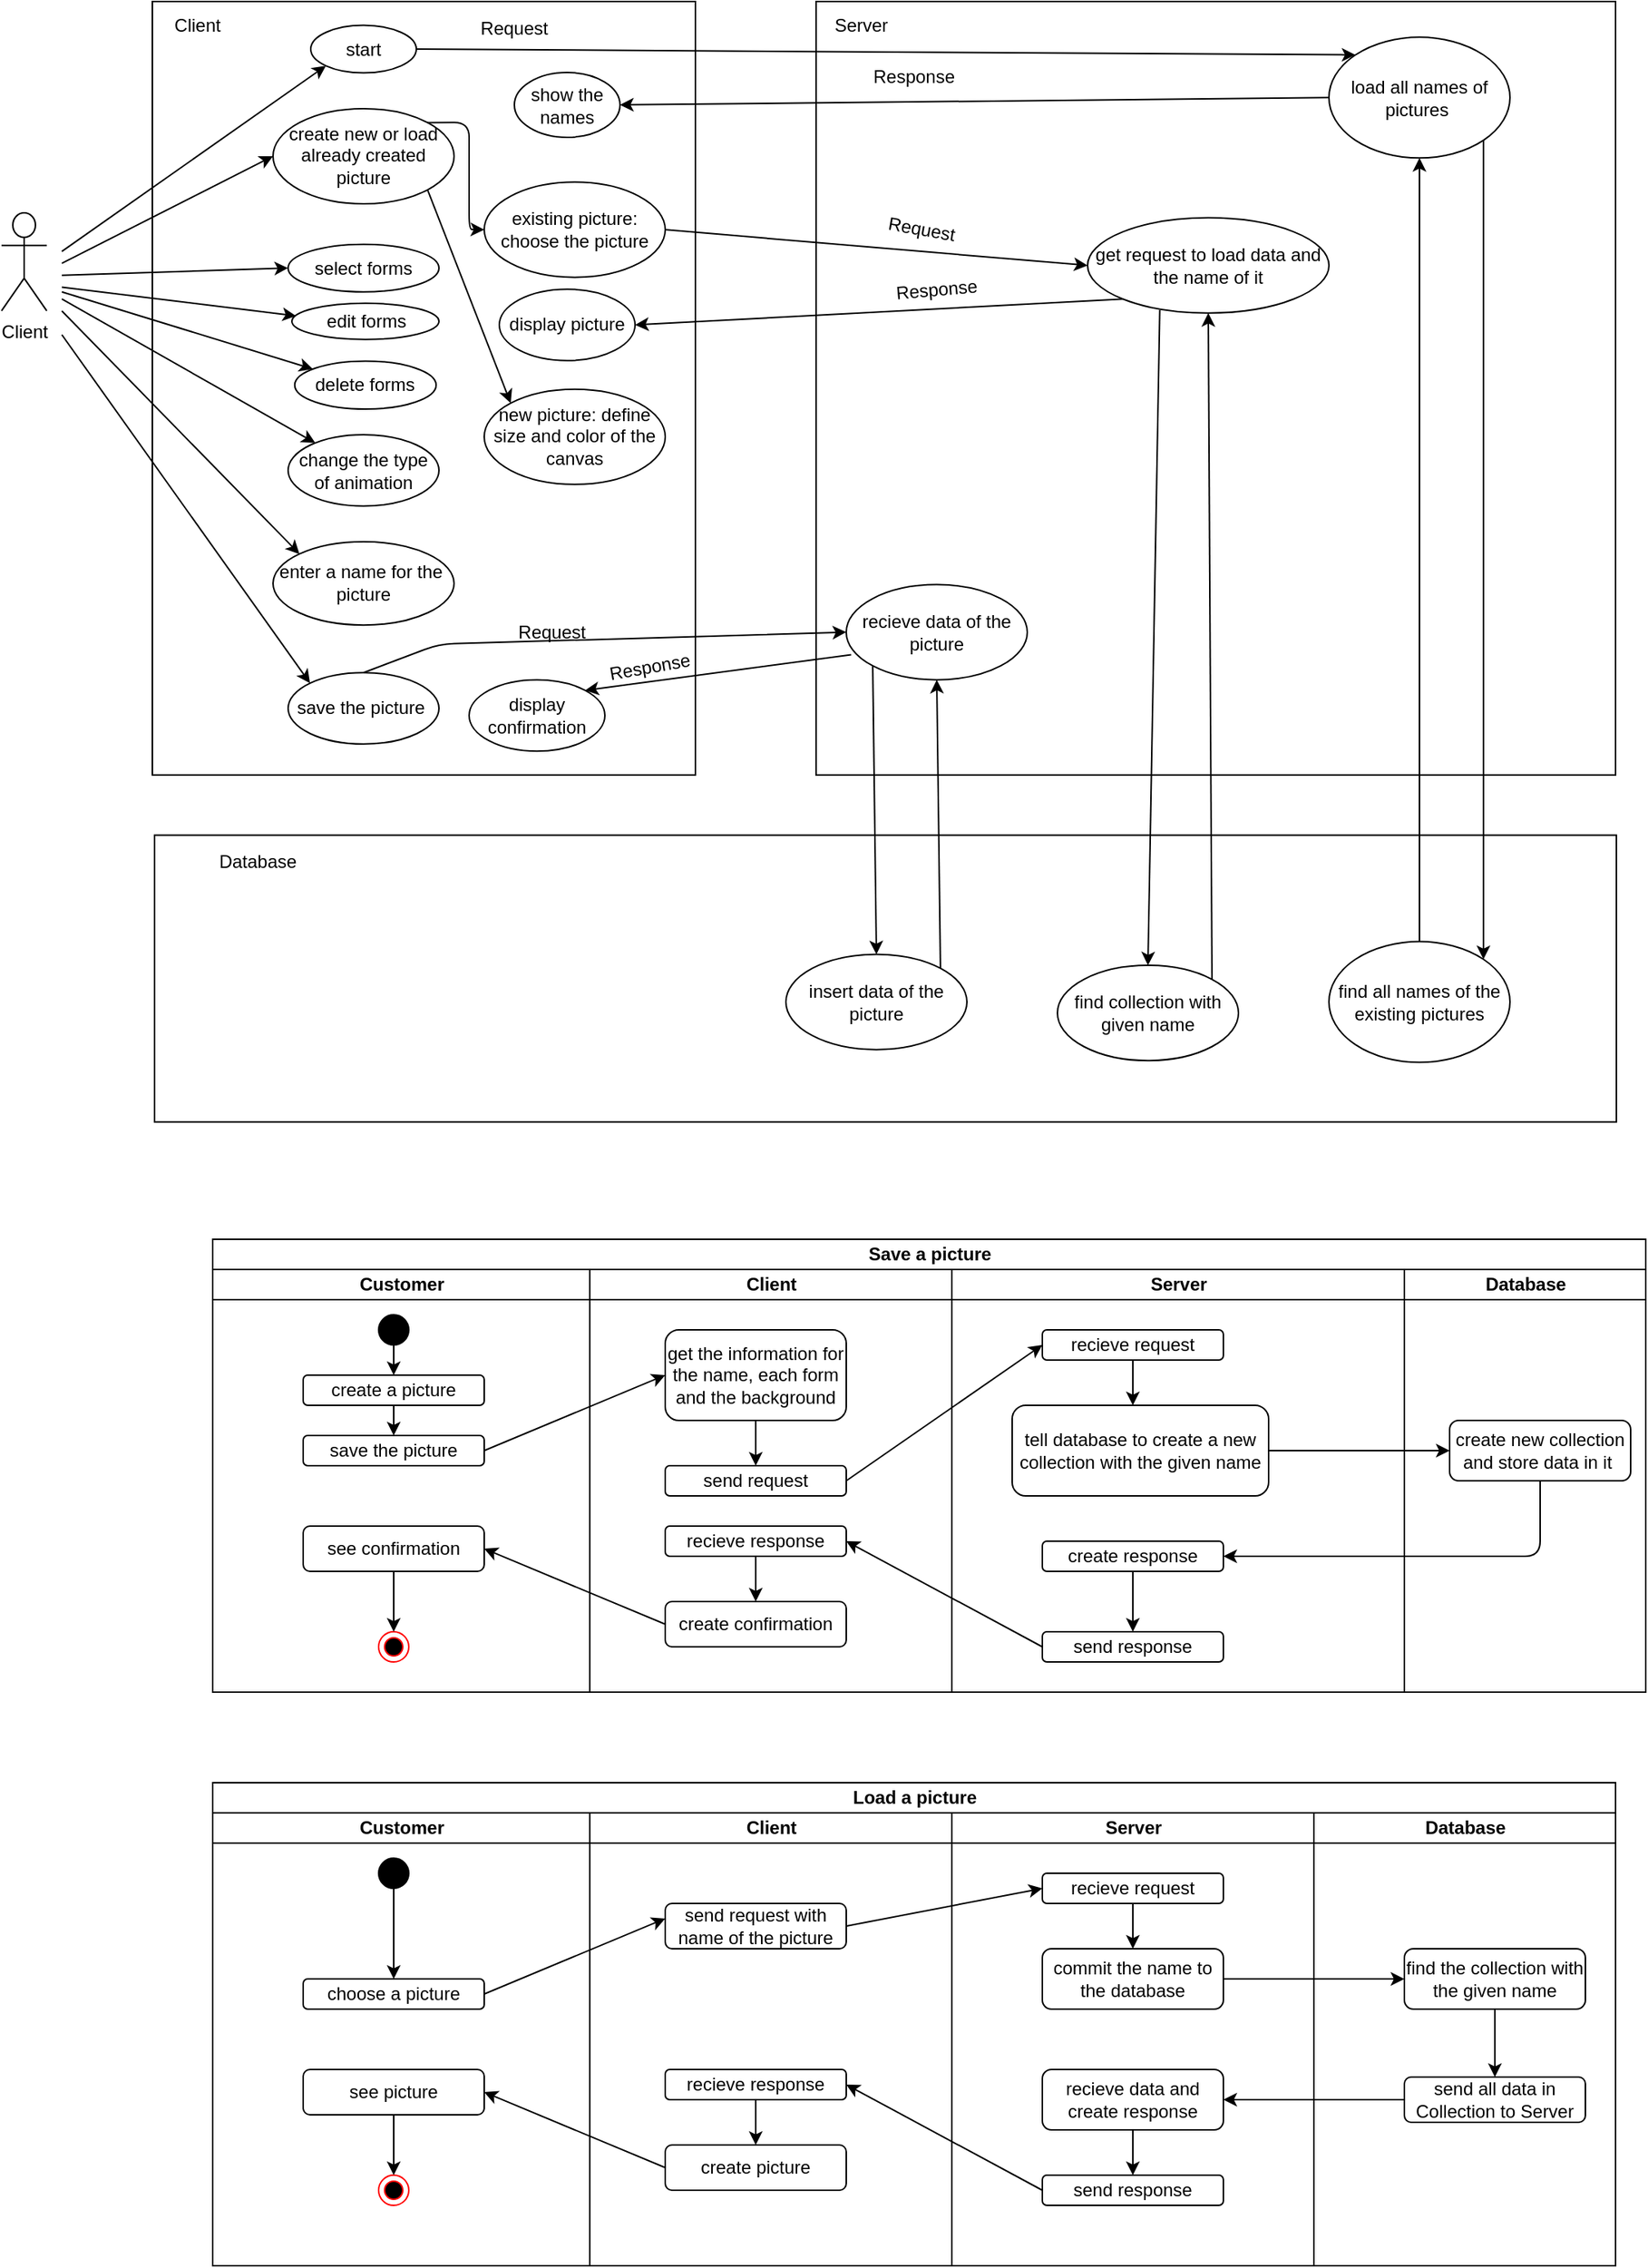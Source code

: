 <mxfile version="13.4.5" type="device" pages="7"><diagram id="0BefFqpuxBT8arlX6YO2" name="UseCaseDiagram"><mxGraphModel dx="1038" dy="607" grid="1" gridSize="10" guides="1" tooltips="1" connect="1" arrows="1" fold="1" page="1" pageScale="1" pageWidth="1169" pageHeight="827" math="0" shadow="0"><root><mxCell id="clbxHxLQpVJA_SyuHeHV-0"/><mxCell id="clbxHxLQpVJA_SyuHeHV-1" parent="clbxHxLQpVJA_SyuHeHV-0"/><mxCell id="clbxHxLQpVJA_SyuHeHV-2" value="" style="rounded=0;whiteSpace=wrap;html=1;" parent="clbxHxLQpVJA_SyuHeHV-1" vertex="1"><mxGeometry x="160" y="40" width="360" height="512.412" as="geometry"/></mxCell><mxCell id="clbxHxLQpVJA_SyuHeHV-3" value="Client" style="text;html=1;strokeColor=none;fillColor=none;align=center;verticalAlign=middle;whiteSpace=wrap;rounded=0;" parent="clbxHxLQpVJA_SyuHeHV-1" vertex="1"><mxGeometry x="170" y="47.883" width="40" height="15.767" as="geometry"/></mxCell><mxCell id="clbxHxLQpVJA_SyuHeHV-4" value="Client" style="shape=umlActor;verticalLabelPosition=bottom;labelBackgroundColor=#ffffff;verticalAlign=top;html=1;outlineConnect=0;" parent="clbxHxLQpVJA_SyuHeHV-1" vertex="1"><mxGeometry x="60" y="180" width="30" height="64.96" as="geometry"/></mxCell><mxCell id="clbxHxLQpVJA_SyuHeHV-5" value="start" style="ellipse;whiteSpace=wrap;html=1;" parent="clbxHxLQpVJA_SyuHeHV-1" vertex="1"><mxGeometry x="265" y="55.767" width="70" height="31.533" as="geometry"/></mxCell><mxCell id="clbxHxLQpVJA_SyuHeHV-6" value="select forms" style="ellipse;whiteSpace=wrap;html=1;" parent="clbxHxLQpVJA_SyuHeHV-1" vertex="1"><mxGeometry x="250" y="200.819" width="100" height="31.533" as="geometry"/></mxCell><mxCell id="clbxHxLQpVJA_SyuHeHV-7" value="edit forms" style="ellipse;whiteSpace=wrap;html=1;" parent="clbxHxLQpVJA_SyuHeHV-1" vertex="1"><mxGeometry x="252.5" y="239.88" width="97.5" height="24" as="geometry"/></mxCell><mxCell id="clbxHxLQpVJA_SyuHeHV-8" value="change the type of animation" style="ellipse;whiteSpace=wrap;html=1;" parent="clbxHxLQpVJA_SyuHeHV-1" vertex="1"><mxGeometry x="250" y="326.951" width="100" height="47.3" as="geometry"/></mxCell><mxCell id="clbxHxLQpVJA_SyuHeHV-9" value="enter a name for the&amp;nbsp;&lt;br&gt;picture" style="ellipse;whiteSpace=wrap;html=1;" parent="clbxHxLQpVJA_SyuHeHV-1" vertex="1"><mxGeometry x="240" y="397.9" width="120" height="55.183" as="geometry"/></mxCell><mxCell id="clbxHxLQpVJA_SyuHeHV-10" value="save the picture&amp;nbsp;" style="ellipse;whiteSpace=wrap;html=1;" parent="clbxHxLQpVJA_SyuHeHV-1" vertex="1"><mxGeometry x="250" y="484.616" width="100" height="47.3" as="geometry"/></mxCell><mxCell id="clbxHxLQpVJA_SyuHeHV-11" value="create new or load already created picture" style="ellipse;whiteSpace=wrap;html=1;" parent="clbxHxLQpVJA_SyuHeHV-1" vertex="1"><mxGeometry x="240" y="110.949" width="120" height="63.066" as="geometry"/></mxCell><mxCell id="clbxHxLQpVJA_SyuHeHV-12" value="new picture: define size and color of the canvas" style="ellipse;whiteSpace=wrap;html=1;" parent="clbxHxLQpVJA_SyuHeHV-1" vertex="1"><mxGeometry x="380" y="296.819" width="120" height="63.066" as="geometry"/></mxCell><mxCell id="clbxHxLQpVJA_SyuHeHV-13" value="" style="rounded=0;whiteSpace=wrap;html=1;" parent="clbxHxLQpVJA_SyuHeHV-1" vertex="1"><mxGeometry x="600" y="40" width="530" height="512.412" as="geometry"/></mxCell><mxCell id="clbxHxLQpVJA_SyuHeHV-14" value="" style="rounded=0;whiteSpace=wrap;html=1;rotation=90;" parent="clbxHxLQpVJA_SyuHeHV-1" vertex="1"><mxGeometry x="551" y="202.73" width="190" height="969.1" as="geometry"/></mxCell><mxCell id="clbxHxLQpVJA_SyuHeHV-15" value="Server" style="text;html=1;strokeColor=none;fillColor=none;align=center;verticalAlign=middle;whiteSpace=wrap;rounded=0;" parent="clbxHxLQpVJA_SyuHeHV-1" vertex="1"><mxGeometry x="610" y="47.883" width="40" height="15.767" as="geometry"/></mxCell><mxCell id="clbxHxLQpVJA_SyuHeHV-16" value="existing picture: choose the picture" style="ellipse;whiteSpace=wrap;html=1;" parent="clbxHxLQpVJA_SyuHeHV-1" vertex="1"><mxGeometry x="380" y="159.65" width="120" height="63.066" as="geometry"/></mxCell><mxCell id="clbxHxLQpVJA_SyuHeHV-17" value="recieve data of the picture" style="ellipse;whiteSpace=wrap;html=1;" parent="clbxHxLQpVJA_SyuHeHV-1" vertex="1"><mxGeometry x="620" y="426.28" width="120" height="63.066" as="geometry"/></mxCell><mxCell id="clbxHxLQpVJA_SyuHeHV-18" value="insert data of the picture" style="ellipse;whiteSpace=wrap;html=1;" parent="clbxHxLQpVJA_SyuHeHV-1" vertex="1"><mxGeometry x="580" y="671.248" width="120" height="63.066" as="geometry"/></mxCell><mxCell id="clbxHxLQpVJA_SyuHeHV-19" value="" style="endArrow=classic;html=1;entryX=0;entryY=1;entryDx=0;entryDy=0;" parent="clbxHxLQpVJA_SyuHeHV-1" target="clbxHxLQpVJA_SyuHeHV-5" edge="1"><mxGeometry width="50" height="50" relative="1" as="geometry"><mxPoint x="100" y="205.548" as="sourcePoint"/><mxPoint x="140" y="166.132" as="targetPoint"/></mxGeometry></mxCell><mxCell id="clbxHxLQpVJA_SyuHeHV-20" value="" style="endArrow=classic;html=1;entryX=0;entryY=0.5;entryDx=0;entryDy=0;" parent="clbxHxLQpVJA_SyuHeHV-1" target="clbxHxLQpVJA_SyuHeHV-11" edge="1"><mxGeometry width="50" height="50" relative="1" as="geometry"><mxPoint x="100" y="213.432" as="sourcePoint"/><mxPoint x="130" y="386.863" as="targetPoint"/></mxGeometry></mxCell><mxCell id="clbxHxLQpVJA_SyuHeHV-21" value="" style="endArrow=classic;html=1;entryX=0;entryY=0.5;entryDx=0;entryDy=0;" parent="clbxHxLQpVJA_SyuHeHV-1" target="clbxHxLQpVJA_SyuHeHV-6" edge="1"><mxGeometry width="50" height="50" relative="1" as="geometry"><mxPoint x="100" y="221.315" as="sourcePoint"/><mxPoint x="90" y="331.681" as="targetPoint"/></mxGeometry></mxCell><mxCell id="clbxHxLQpVJA_SyuHeHV-22" value="" style="endArrow=classic;html=1;entryX=0.029;entryY=0.352;entryDx=0;entryDy=0;entryPerimeter=0;" parent="clbxHxLQpVJA_SyuHeHV-1" target="clbxHxLQpVJA_SyuHeHV-7" edge="1"><mxGeometry width="50" height="50" relative="1" as="geometry"><mxPoint x="100" y="229.198" as="sourcePoint"/><mxPoint x="120" y="347.447" as="targetPoint"/></mxGeometry></mxCell><mxCell id="clbxHxLQpVJA_SyuHeHV-23" value="" style="endArrow=classic;html=1;" parent="clbxHxLQpVJA_SyuHeHV-1" target="clbxHxLQpVJA_SyuHeHV-8" edge="1"><mxGeometry width="50" height="50" relative="1" as="geometry"><mxPoint x="100" y="237.082" as="sourcePoint"/><mxPoint x="140" y="355.33" as="targetPoint"/></mxGeometry></mxCell><mxCell id="clbxHxLQpVJA_SyuHeHV-24" value="" style="endArrow=classic;html=1;entryX=0;entryY=0;entryDx=0;entryDy=0;" parent="clbxHxLQpVJA_SyuHeHV-1" target="clbxHxLQpVJA_SyuHeHV-9" edge="1"><mxGeometry width="50" height="50" relative="1" as="geometry"><mxPoint x="100" y="244.965" as="sourcePoint"/><mxPoint x="100" y="394.747" as="targetPoint"/></mxGeometry></mxCell><mxCell id="clbxHxLQpVJA_SyuHeHV-25" value="" style="endArrow=classic;html=1;entryX=0;entryY=0;entryDx=0;entryDy=0;" parent="clbxHxLQpVJA_SyuHeHV-1" target="clbxHxLQpVJA_SyuHeHV-10" edge="1"><mxGeometry width="50" height="50" relative="1" as="geometry"><mxPoint x="100" y="260.731" as="sourcePoint"/><mxPoint x="140" y="378.98" as="targetPoint"/></mxGeometry></mxCell><mxCell id="clbxHxLQpVJA_SyuHeHV-26" value="" style="endArrow=classic;html=1;exitX=1;exitY=0;exitDx=0;exitDy=0;entryX=0;entryY=0.5;entryDx=0;entryDy=0;" parent="clbxHxLQpVJA_SyuHeHV-1" source="clbxHxLQpVJA_SyuHeHV-11" target="clbxHxLQpVJA_SyuHeHV-16" edge="1"><mxGeometry width="50" height="50" relative="1" as="geometry"><mxPoint x="80" y="371.097" as="sourcePoint"/><mxPoint x="130" y="331.681" as="targetPoint"/><Array as="points"><mxPoint x="370" y="120"/><mxPoint x="370" y="191"/></Array></mxGeometry></mxCell><mxCell id="clbxHxLQpVJA_SyuHeHV-27" value="" style="endArrow=classic;html=1;exitX=1;exitY=1;exitDx=0;exitDy=0;entryX=0;entryY=0;entryDx=0;entryDy=0;" parent="clbxHxLQpVJA_SyuHeHV-1" source="clbxHxLQpVJA_SyuHeHV-11" target="clbxHxLQpVJA_SyuHeHV-12" edge="1"><mxGeometry width="50" height="50" relative="1" as="geometry"><mxPoint x="80" y="402.63" as="sourcePoint"/><mxPoint x="130" y="363.214" as="targetPoint"/></mxGeometry></mxCell><mxCell id="clbxHxLQpVJA_SyuHeHV-28" value="" style="endArrow=classic;html=1;exitX=0.5;exitY=0;exitDx=0;exitDy=0;entryX=0;entryY=0.5;entryDx=0;entryDy=0;" parent="clbxHxLQpVJA_SyuHeHV-1" source="clbxHxLQpVJA_SyuHeHV-10" target="clbxHxLQpVJA_SyuHeHV-17" edge="1"><mxGeometry width="50" height="50" relative="1" as="geometry"><mxPoint x="460" y="623.361" as="sourcePoint"/><mxPoint x="510" y="583.945" as="targetPoint"/><Array as="points"><mxPoint x="350" y="465.696"/></Array></mxGeometry></mxCell><mxCell id="clbxHxLQpVJA_SyuHeHV-29" value="" style="endArrow=classic;html=1;exitX=0;exitY=1;exitDx=0;exitDy=0;entryX=0.5;entryY=0;entryDx=0;entryDy=0;" parent="clbxHxLQpVJA_SyuHeHV-1" source="clbxHxLQpVJA_SyuHeHV-17" target="clbxHxLQpVJA_SyuHeHV-18" edge="1"><mxGeometry width="50" height="50" relative="1" as="geometry"><mxPoint x="410" y="615.478" as="sourcePoint"/><mxPoint x="460" y="576.062" as="targetPoint"/></mxGeometry></mxCell><mxCell id="clbxHxLQpVJA_SyuHeHV-30" value="display confirmation" style="ellipse;whiteSpace=wrap;html=1;" parent="clbxHxLQpVJA_SyuHeHV-1" vertex="1"><mxGeometry x="370" y="489.346" width="90" height="47.3" as="geometry"/></mxCell><mxCell id="clbxHxLQpVJA_SyuHeHV-31" value="" style="endArrow=classic;html=1;exitX=0.027;exitY=0.736;exitDx=0;exitDy=0;exitPerimeter=0;entryX=1;entryY=0;entryDx=0;entryDy=0;" parent="clbxHxLQpVJA_SyuHeHV-1" source="clbxHxLQpVJA_SyuHeHV-17" target="clbxHxLQpVJA_SyuHeHV-30" edge="1"><mxGeometry width="50" height="50" relative="1" as="geometry"><mxPoint x="260" y="654.894" as="sourcePoint"/><mxPoint x="310" y="615.478" as="targetPoint"/></mxGeometry></mxCell><mxCell id="clbxHxLQpVJA_SyuHeHV-32" value="Request" style="text;html=1;strokeColor=none;fillColor=none;align=center;verticalAlign=middle;whiteSpace=wrap;rounded=0;" parent="clbxHxLQpVJA_SyuHeHV-1" vertex="1"><mxGeometry x="405" y="449.93" width="40" height="15.767" as="geometry"/></mxCell><mxCell id="clbxHxLQpVJA_SyuHeHV-33" value="Response" style="text;html=1;strokeColor=none;fillColor=none;align=center;verticalAlign=middle;whiteSpace=wrap;rounded=0;rotation=-10;" parent="clbxHxLQpVJA_SyuHeHV-1" vertex="1"><mxGeometry x="470" y="473.579" width="40" height="15.767" as="geometry"/></mxCell><mxCell id="clbxHxLQpVJA_SyuHeHV-34" value="get request to load data and the name of it" style="ellipse;whiteSpace=wrap;html=1;" parent="clbxHxLQpVJA_SyuHeHV-1" vertex="1"><mxGeometry x="780" y="183.3" width="160" height="63.066" as="geometry"/></mxCell><mxCell id="clbxHxLQpVJA_SyuHeHV-35" value="find collection with given name" style="ellipse;whiteSpace=wrap;html=1;" parent="clbxHxLQpVJA_SyuHeHV-1" vertex="1"><mxGeometry x="760" y="678.544" width="120" height="63.066" as="geometry"/></mxCell><mxCell id="clbxHxLQpVJA_SyuHeHV-36" value="display picture" style="ellipse;whiteSpace=wrap;html=1;" parent="clbxHxLQpVJA_SyuHeHV-1" vertex="1"><mxGeometry x="390" y="230.599" width="90" height="47.3" as="geometry"/></mxCell><mxCell id="clbxHxLQpVJA_SyuHeHV-37" value="" style="endArrow=classic;html=1;exitX=1;exitY=0;exitDx=0;exitDy=0;entryX=0.5;entryY=1;entryDx=0;entryDy=0;" parent="clbxHxLQpVJA_SyuHeHV-1" source="clbxHxLQpVJA_SyuHeHV-35" target="clbxHxLQpVJA_SyuHeHV-34" edge="1"><mxGeometry width="50" height="50" relative="1" as="geometry"><mxPoint x="760" y="647.011" as="sourcePoint"/><mxPoint x="810" y="607.595" as="targetPoint"/></mxGeometry></mxCell><mxCell id="clbxHxLQpVJA_SyuHeHV-38" value="" style="endArrow=classic;html=1;exitX=0;exitY=1;exitDx=0;exitDy=0;entryX=1;entryY=0.5;entryDx=0;entryDy=0;" parent="clbxHxLQpVJA_SyuHeHV-1" source="clbxHxLQpVJA_SyuHeHV-34" target="clbxHxLQpVJA_SyuHeHV-36" edge="1"><mxGeometry width="50" height="50" relative="1" as="geometry"><mxPoint x="670" y="340.965" as="sourcePoint"/><mxPoint x="720" y="301.548" as="targetPoint"/></mxGeometry></mxCell><mxCell id="clbxHxLQpVJA_SyuHeHV-39" value="" style="endArrow=classic;html=1;exitX=1;exitY=0.5;exitDx=0;exitDy=0;entryX=0;entryY=0.5;entryDx=0;entryDy=0;" parent="clbxHxLQpVJA_SyuHeHV-1" source="clbxHxLQpVJA_SyuHeHV-16" target="clbxHxLQpVJA_SyuHeHV-34" edge="1"><mxGeometry width="50" height="50" relative="1" as="geometry"><mxPoint x="690" y="388.264" as="sourcePoint"/><mxPoint x="740" y="348.848" as="targetPoint"/></mxGeometry></mxCell><mxCell id="clbxHxLQpVJA_SyuHeHV-40" value="" style="endArrow=classic;html=1;exitX=0.299;exitY=0.968;exitDx=0;exitDy=0;exitPerimeter=0;entryX=0.5;entryY=0;entryDx=0;entryDy=0;" parent="clbxHxLQpVJA_SyuHeHV-1" source="clbxHxLQpVJA_SyuHeHV-34" target="clbxHxLQpVJA_SyuHeHV-35" edge="1"><mxGeometry width="50" height="50" relative="1" as="geometry"><mxPoint x="760" y="615.478" as="sourcePoint"/><mxPoint x="810" y="576.062" as="targetPoint"/></mxGeometry></mxCell><mxCell id="clbxHxLQpVJA_SyuHeHV-41" value="Response" style="text;html=1;strokeColor=none;fillColor=none;align=center;verticalAlign=middle;whiteSpace=wrap;rounded=0;rotation=-5;" parent="clbxHxLQpVJA_SyuHeHV-1" vertex="1"><mxGeometry x="660" y="222.716" width="40" height="15.767" as="geometry"/></mxCell><mxCell id="clbxHxLQpVJA_SyuHeHV-42" value="Request" style="text;html=1;strokeColor=none;fillColor=none;align=center;verticalAlign=middle;whiteSpace=wrap;rounded=0;rotation=10;" parent="clbxHxLQpVJA_SyuHeHV-1" vertex="1"><mxGeometry x="650" y="183.3" width="40" height="15.767" as="geometry"/></mxCell><mxCell id="7GIcbeVPgPYIzftUq3PG-0" value="Save a picture" style="swimlane;html=1;childLayout=stackLayout;resizeParent=1;resizeParentMax=0;startSize=20;" parent="clbxHxLQpVJA_SyuHeHV-1" vertex="1"><mxGeometry x="200" y="860" width="950" height="300" as="geometry"><mxRectangle x="200" y="860" width="50" height="40" as="alternateBounds"/></mxGeometry></mxCell><mxCell id="7GIcbeVPgPYIzftUq3PG-1" value="Customer" style="swimlane;html=1;startSize=20;" parent="7GIcbeVPgPYIzftUq3PG-0" vertex="1"><mxGeometry y="20" width="250" height="280" as="geometry"/></mxCell><mxCell id="7GIcbeVPgPYIzftUq3PG-8" value="save the picture" style="rounded=1;whiteSpace=wrap;html=1;" parent="7GIcbeVPgPYIzftUq3PG-1" vertex="1"><mxGeometry x="60" y="110" width="120" height="20" as="geometry"/></mxCell><mxCell id="7GIcbeVPgPYIzftUq3PG-7" value="create a picture" style="rounded=1;whiteSpace=wrap;html=1;" parent="7GIcbeVPgPYIzftUq3PG-1" vertex="1"><mxGeometry x="60" y="70" width="120" height="20" as="geometry"/></mxCell><mxCell id="7GIcbeVPgPYIzftUq3PG-9" value="" style="ellipse;whiteSpace=wrap;html=1;aspect=fixed;fillColor=#000000;" parent="7GIcbeVPgPYIzftUq3PG-1" vertex="1"><mxGeometry x="110" y="30" width="20" height="20" as="geometry"/></mxCell><mxCell id="7GIcbeVPgPYIzftUq3PG-18" value="see confirmation" style="rounded=1;whiteSpace=wrap;html=1;fillColor=#FFFFFF;" parent="7GIcbeVPgPYIzftUq3PG-1" vertex="1"><mxGeometry x="60" y="170" width="120" height="30" as="geometry"/></mxCell><mxCell id="7GIcbeVPgPYIzftUq3PG-19" value="" style="ellipse;html=1;shape=endState;fillColor=#000000;strokeColor=#ff0000;aspect=fixed;" parent="7GIcbeVPgPYIzftUq3PG-1" vertex="1"><mxGeometry x="110" y="240" width="20" height="20" as="geometry"/></mxCell><mxCell id="7GIcbeVPgPYIzftUq3PG-20" value="" style="endArrow=classic;html=1;exitX=0.5;exitY=1;exitDx=0;exitDy=0;entryX=0.5;entryY=0;entryDx=0;entryDy=0;" parent="7GIcbeVPgPYIzftUq3PG-1" source="7GIcbeVPgPYIzftUq3PG-9" target="7GIcbeVPgPYIzftUq3PG-7" edge="1"><mxGeometry width="50" height="50" relative="1" as="geometry"><mxPoint x="-80" y="160" as="sourcePoint"/><mxPoint x="-30" y="110" as="targetPoint"/></mxGeometry></mxCell><mxCell id="7GIcbeVPgPYIzftUq3PG-21" value="" style="endArrow=classic;html=1;exitX=0.5;exitY=1;exitDx=0;exitDy=0;" parent="7GIcbeVPgPYIzftUq3PG-1" source="7GIcbeVPgPYIzftUq3PG-7" target="7GIcbeVPgPYIzftUq3PG-8" edge="1"><mxGeometry width="50" height="50" relative="1" as="geometry"><mxPoint x="-80" y="160" as="sourcePoint"/><mxPoint x="-30" y="110" as="targetPoint"/></mxGeometry></mxCell><mxCell id="7GIcbeVPgPYIzftUq3PG-31" value="" style="endArrow=classic;html=1;exitX=0.5;exitY=1;exitDx=0;exitDy=0;entryX=0.5;entryY=0;entryDx=0;entryDy=0;" parent="7GIcbeVPgPYIzftUq3PG-1" source="7GIcbeVPgPYIzftUq3PG-18" target="7GIcbeVPgPYIzftUq3PG-19" edge="1"><mxGeometry width="50" height="50" relative="1" as="geometry"><mxPoint x="210" y="400" as="sourcePoint"/><mxPoint x="260" y="350" as="targetPoint"/></mxGeometry></mxCell><mxCell id="7GIcbeVPgPYIzftUq3PG-2" value="Client" style="swimlane;html=1;startSize=20;" parent="7GIcbeVPgPYIzftUq3PG-0" vertex="1"><mxGeometry x="250" y="20" width="240" height="280" as="geometry"/></mxCell><mxCell id="7GIcbeVPgPYIzftUq3PG-10" value="get the information for the name, each form and the background" style="rounded=1;whiteSpace=wrap;html=1;fillColor=#FFFFFF;" parent="7GIcbeVPgPYIzftUq3PG-2" vertex="1"><mxGeometry x="50" y="40" width="120" height="60" as="geometry"/></mxCell><mxCell id="7GIcbeVPgPYIzftUq3PG-11" value="send request" style="rounded=1;whiteSpace=wrap;html=1;fillColor=#FFFFFF;" parent="7GIcbeVPgPYIzftUq3PG-2" vertex="1"><mxGeometry x="50" y="130" width="120" height="20" as="geometry"/></mxCell><mxCell id="7GIcbeVPgPYIzftUq3PG-16" value="recieve response" style="rounded=1;whiteSpace=wrap;html=1;fillColor=#FFFFFF;" parent="7GIcbeVPgPYIzftUq3PG-2" vertex="1"><mxGeometry x="50" y="170" width="120" height="20" as="geometry"/></mxCell><mxCell id="7GIcbeVPgPYIzftUq3PG-17" value="create confirmation" style="rounded=1;whiteSpace=wrap;html=1;fillColor=#FFFFFF;" parent="7GIcbeVPgPYIzftUq3PG-2" vertex="1"><mxGeometry x="50" y="220" width="120" height="30" as="geometry"/></mxCell><mxCell id="7GIcbeVPgPYIzftUq3PG-23" value="" style="endArrow=classic;html=1;exitX=0.5;exitY=1;exitDx=0;exitDy=0;entryX=0.5;entryY=0;entryDx=0;entryDy=0;" parent="7GIcbeVPgPYIzftUq3PG-2" source="7GIcbeVPgPYIzftUq3PG-10" target="7GIcbeVPgPYIzftUq3PG-11" edge="1"><mxGeometry width="50" height="50" relative="1" as="geometry"><mxPoint x="-350" y="260" as="sourcePoint"/><mxPoint x="-300" y="210" as="targetPoint"/></mxGeometry></mxCell><mxCell id="7GIcbeVPgPYIzftUq3PG-29" value="" style="endArrow=classic;html=1;exitX=0.5;exitY=1;exitDx=0;exitDy=0;entryX=0.5;entryY=0;entryDx=0;entryDy=0;" parent="7GIcbeVPgPYIzftUq3PG-2" source="7GIcbeVPgPYIzftUq3PG-16" target="7GIcbeVPgPYIzftUq3PG-17" edge="1"><mxGeometry width="50" height="50" relative="1" as="geometry"><mxPoint x="170" y="410" as="sourcePoint"/><mxPoint x="220" y="360" as="targetPoint"/></mxGeometry></mxCell><mxCell id="7GIcbeVPgPYIzftUq3PG-3" value="Server" style="swimlane;html=1;startSize=20;" parent="7GIcbeVPgPYIzftUq3PG-0" vertex="1"><mxGeometry x="490" y="20" width="300" height="280" as="geometry"/></mxCell><mxCell id="7GIcbeVPgPYIzftUq3PG-12" value="recieve request" style="rounded=1;whiteSpace=wrap;html=1;fillColor=#FFFFFF;" parent="7GIcbeVPgPYIzftUq3PG-3" vertex="1"><mxGeometry x="60" y="40" width="120" height="20" as="geometry"/></mxCell><mxCell id="7GIcbeVPgPYIzftUq3PG-15" value="send response" style="rounded=1;whiteSpace=wrap;html=1;fillColor=#FFFFFF;" parent="7GIcbeVPgPYIzftUq3PG-3" vertex="1"><mxGeometry x="60" y="240" width="120" height="20" as="geometry"/></mxCell><mxCell id="7GIcbeVPgPYIzftUq3PG-14" value="create response" style="rounded=1;whiteSpace=wrap;html=1;fillColor=#FFFFFF;" parent="7GIcbeVPgPYIzftUq3PG-3" vertex="1"><mxGeometry x="60" y="180" width="120" height="20" as="geometry"/></mxCell><mxCell id="7GIcbeVPgPYIzftUq3PG-27" value="" style="endArrow=classic;html=1;exitX=0.5;exitY=1;exitDx=0;exitDy=0;entryX=0.5;entryY=0;entryDx=0;entryDy=0;" parent="7GIcbeVPgPYIzftUq3PG-3" source="7GIcbeVPgPYIzftUq3PG-14" target="7GIcbeVPgPYIzftUq3PG-15" edge="1"><mxGeometry width="50" height="50" relative="1" as="geometry"><mxPoint x="90" y="390" as="sourcePoint"/><mxPoint x="140" y="340" as="targetPoint"/></mxGeometry></mxCell><mxCell id="yklHjYxMr5dHUdmGEHR--23" value="tell database to create a new collection with the given name" style="rounded=1;whiteSpace=wrap;html=1;" parent="7GIcbeVPgPYIzftUq3PG-3" vertex="1"><mxGeometry x="40" y="90" width="170" height="60" as="geometry"/></mxCell><mxCell id="7GIcbeVPgPYIzftUq3PG-22" value="" style="endArrow=classic;html=1;exitX=1;exitY=0.5;exitDx=0;exitDy=0;entryX=0;entryY=0.5;entryDx=0;entryDy=0;" parent="7GIcbeVPgPYIzftUq3PG-0" source="7GIcbeVPgPYIzftUq3PG-8" target="7GIcbeVPgPYIzftUq3PG-10" edge="1"><mxGeometry width="50" height="50" relative="1" as="geometry"><mxPoint x="-90" y="190" as="sourcePoint"/><mxPoint x="-40" y="140" as="targetPoint"/></mxGeometry></mxCell><mxCell id="7GIcbeVPgPYIzftUq3PG-24" value="" style="endArrow=classic;html=1;exitX=1;exitY=0.5;exitDx=0;exitDy=0;entryX=0;entryY=0.5;entryDx=0;entryDy=0;" parent="7GIcbeVPgPYIzftUq3PG-0" source="7GIcbeVPgPYIzftUq3PG-11" target="7GIcbeVPgPYIzftUq3PG-12" edge="1"><mxGeometry width="50" height="50" relative="1" as="geometry"><mxPoint x="-110" y="270" as="sourcePoint"/><mxPoint x="-60" y="220" as="targetPoint"/></mxGeometry></mxCell><mxCell id="7GIcbeVPgPYIzftUq3PG-28" value="" style="endArrow=classic;html=1;exitX=0;exitY=0.5;exitDx=0;exitDy=0;entryX=1;entryY=0.5;entryDx=0;entryDy=0;" parent="7GIcbeVPgPYIzftUq3PG-0" source="7GIcbeVPgPYIzftUq3PG-15" target="7GIcbeVPgPYIzftUq3PG-16" edge="1"><mxGeometry width="50" height="50" relative="1" as="geometry"><mxPoint x="500" y="400" as="sourcePoint"/><mxPoint x="550" y="350" as="targetPoint"/></mxGeometry></mxCell><mxCell id="7GIcbeVPgPYIzftUq3PG-30" value="" style="endArrow=classic;html=1;exitX=0;exitY=0.5;exitDx=0;exitDy=0;entryX=1;entryY=0.5;entryDx=0;entryDy=0;" parent="7GIcbeVPgPYIzftUq3PG-0" source="7GIcbeVPgPYIzftUq3PG-17" target="7GIcbeVPgPYIzftUq3PG-18" edge="1"><mxGeometry width="50" height="50" relative="1" as="geometry"><mxPoint x="250" y="440" as="sourcePoint"/><mxPoint x="300" y="390" as="targetPoint"/></mxGeometry></mxCell><mxCell id="yklHjYxMr5dHUdmGEHR--9" value="Database" style="swimlane;html=1;startSize=20;" parent="7GIcbeVPgPYIzftUq3PG-0" vertex="1"><mxGeometry x="790" y="20" width="160" height="280" as="geometry"/></mxCell><mxCell id="yklHjYxMr5dHUdmGEHR--11" value="create new collection and store data in it&amp;nbsp;" style="rounded=1;whiteSpace=wrap;html=1;fillColor=#FFFFFF;" parent="yklHjYxMr5dHUdmGEHR--9" vertex="1"><mxGeometry x="30" y="100" width="120" height="40" as="geometry"/></mxCell><mxCell id="7GIcbeVPgPYIzftUq3PG-26" value="" style="endArrow=classic;html=1;exitX=1;exitY=0.5;exitDx=0;exitDy=0;entryX=0;entryY=0.5;entryDx=0;entryDy=0;" parent="7GIcbeVPgPYIzftUq3PG-0" source="yklHjYxMr5dHUdmGEHR--23" target="yklHjYxMr5dHUdmGEHR--11" edge="1"><mxGeometry width="50" height="50" relative="1" as="geometry"><mxPoint x="660" y="120" as="sourcePoint"/><mxPoint x="530" y="330" as="targetPoint"/></mxGeometry></mxCell><mxCell id="yklHjYxMr5dHUdmGEHR--14" value="" style="endArrow=classic;html=1;exitX=0.5;exitY=1;exitDx=0;exitDy=0;entryX=1;entryY=0.5;entryDx=0;entryDy=0;" parent="7GIcbeVPgPYIzftUq3PG-0" source="yklHjYxMr5dHUdmGEHR--11" target="7GIcbeVPgPYIzftUq3PG-14" edge="1"><mxGeometry width="50" height="50" relative="1" as="geometry"><mxPoint x="720" y="380" as="sourcePoint"/><mxPoint x="630" y="190" as="targetPoint"/><Array as="points"><mxPoint x="880" y="210"/></Array></mxGeometry></mxCell><mxCell id="7GIcbeVPgPYIzftUq3PG-25" value="" style="endArrow=classic;html=1;exitX=0.5;exitY=1;exitDx=0;exitDy=0;" parent="clbxHxLQpVJA_SyuHeHV-1" source="7GIcbeVPgPYIzftUq3PG-12" edge="1"><mxGeometry width="50" height="50" relative="1" as="geometry"><mxPoint x="750" y="1250" as="sourcePoint"/><mxPoint x="810" y="970" as="targetPoint"/></mxGeometry></mxCell><mxCell id="7GIcbeVPgPYIzftUq3PG-60" value="" style="endArrow=classic;html=1;exitX=0.5;exitY=1;exitDx=0;exitDy=0;" parent="clbxHxLQpVJA_SyuHeHV-1" source="7GIcbeVPgPYIzftUq3PG-50" edge="1"><mxGeometry width="50" height="50" relative="1" as="geometry"><mxPoint x="750" y="1610" as="sourcePoint"/><mxPoint x="810" y="1330" as="targetPoint"/></mxGeometry></mxCell><mxCell id="7GIcbeVPgPYIzftUq3PG-32" value="Load a picture" style="swimlane;html=1;childLayout=stackLayout;resizeParent=1;resizeParentMax=0;startSize=20;" parent="clbxHxLQpVJA_SyuHeHV-1" vertex="1"><mxGeometry x="200" y="1220" width="930" height="320" as="geometry"/></mxCell><mxCell id="7GIcbeVPgPYIzftUq3PG-33" value="Customer" style="swimlane;html=1;startSize=20;" parent="7GIcbeVPgPYIzftUq3PG-32" vertex="1"><mxGeometry y="20" width="250" height="300" as="geometry"/></mxCell><mxCell id="7GIcbeVPgPYIzftUq3PG-36" value="" style="ellipse;whiteSpace=wrap;html=1;aspect=fixed;fillColor=#000000;" parent="7GIcbeVPgPYIzftUq3PG-33" vertex="1"><mxGeometry x="110" y="30" width="20" height="20" as="geometry"/></mxCell><mxCell id="7GIcbeVPgPYIzftUq3PG-37" value="see picture" style="rounded=1;whiteSpace=wrap;html=1;fillColor=#FFFFFF;" parent="7GIcbeVPgPYIzftUq3PG-33" vertex="1"><mxGeometry x="60" y="170" width="120" height="30" as="geometry"/></mxCell><mxCell id="7GIcbeVPgPYIzftUq3PG-38" value="" style="ellipse;html=1;shape=endState;fillColor=#000000;strokeColor=#ff0000;aspect=fixed;" parent="7GIcbeVPgPYIzftUq3PG-33" vertex="1"><mxGeometry x="110" y="240" width="20" height="20" as="geometry"/></mxCell><mxCell id="7GIcbeVPgPYIzftUq3PG-39" value="" style="endArrow=classic;html=1;exitX=0.5;exitY=1;exitDx=0;exitDy=0;entryX=0.5;entryY=0;entryDx=0;entryDy=0;" parent="7GIcbeVPgPYIzftUq3PG-33" source="7GIcbeVPgPYIzftUq3PG-36" target="7GIcbeVPgPYIzftUq3PG-35" edge="1"><mxGeometry width="50" height="50" relative="1" as="geometry"><mxPoint x="-80" y="160" as="sourcePoint"/><mxPoint x="-30" y="110" as="targetPoint"/></mxGeometry></mxCell><mxCell id="7GIcbeVPgPYIzftUq3PG-41" value="" style="endArrow=classic;html=1;exitX=0.5;exitY=1;exitDx=0;exitDy=0;entryX=0.5;entryY=0;entryDx=0;entryDy=0;" parent="7GIcbeVPgPYIzftUq3PG-33" source="7GIcbeVPgPYIzftUq3PG-37" target="7GIcbeVPgPYIzftUq3PG-38" edge="1"><mxGeometry width="50" height="50" relative="1" as="geometry"><mxPoint x="210" y="400" as="sourcePoint"/><mxPoint x="260" y="350" as="targetPoint"/></mxGeometry></mxCell><mxCell id="7GIcbeVPgPYIzftUq3PG-35" value="choose a picture" style="rounded=1;whiteSpace=wrap;html=1;" parent="7GIcbeVPgPYIzftUq3PG-33" vertex="1"><mxGeometry x="60" y="110" width="120" height="20" as="geometry"/></mxCell><mxCell id="7GIcbeVPgPYIzftUq3PG-42" value="Client" style="swimlane;html=1;startSize=20;" parent="7GIcbeVPgPYIzftUq3PG-32" vertex="1"><mxGeometry x="250" y="20" width="240" height="300" as="geometry"/></mxCell><mxCell id="7GIcbeVPgPYIzftUq3PG-45" value="recieve response" style="rounded=1;whiteSpace=wrap;html=1;fillColor=#FFFFFF;" parent="7GIcbeVPgPYIzftUq3PG-42" vertex="1"><mxGeometry x="50" y="170" width="120" height="20" as="geometry"/></mxCell><mxCell id="7GIcbeVPgPYIzftUq3PG-46" value="create picture" style="rounded=1;whiteSpace=wrap;html=1;fillColor=#FFFFFF;" parent="7GIcbeVPgPYIzftUq3PG-42" vertex="1"><mxGeometry x="50" y="220" width="120" height="30" as="geometry"/></mxCell><mxCell id="7GIcbeVPgPYIzftUq3PG-48" value="" style="endArrow=classic;html=1;exitX=0.5;exitY=1;exitDx=0;exitDy=0;entryX=0.5;entryY=0;entryDx=0;entryDy=0;" parent="7GIcbeVPgPYIzftUq3PG-42" source="7GIcbeVPgPYIzftUq3PG-45" target="7GIcbeVPgPYIzftUq3PG-46" edge="1"><mxGeometry width="50" height="50" relative="1" as="geometry"><mxPoint x="170" y="410" as="sourcePoint"/><mxPoint x="220" y="360" as="targetPoint"/></mxGeometry></mxCell><mxCell id="7GIcbeVPgPYIzftUq3PG-44" value="send request with name of the picture" style="rounded=1;whiteSpace=wrap;html=1;fillColor=#FFFFFF;" parent="7GIcbeVPgPYIzftUq3PG-42" vertex="1"><mxGeometry x="50" y="60" width="120" height="30" as="geometry"/></mxCell><mxCell id="7GIcbeVPgPYIzftUq3PG-49" value="Server" style="swimlane;html=1;startSize=20;" parent="7GIcbeVPgPYIzftUq3PG-32" vertex="1"><mxGeometry x="490" y="20" width="240" height="300" as="geometry"/></mxCell><mxCell id="7GIcbeVPgPYIzftUq3PG-50" value="recieve request" style="rounded=1;whiteSpace=wrap;html=1;fillColor=#FFFFFF;" parent="7GIcbeVPgPYIzftUq3PG-49" vertex="1"><mxGeometry x="60" y="40" width="120" height="20" as="geometry"/></mxCell><mxCell id="7GIcbeVPgPYIzftUq3PG-51" value="commit the name to the database" style="rounded=1;whiteSpace=wrap;html=1;fillColor=#FFFFFF;" parent="7GIcbeVPgPYIzftUq3PG-49" vertex="1"><mxGeometry x="60" y="90" width="120" height="40" as="geometry"/></mxCell><mxCell id="7GIcbeVPgPYIzftUq3PG-52" value="send response" style="rounded=1;whiteSpace=wrap;html=1;fillColor=#FFFFFF;" parent="7GIcbeVPgPYIzftUq3PG-49" vertex="1"><mxGeometry x="60" y="240" width="120" height="20" as="geometry"/></mxCell><mxCell id="7GIcbeVPgPYIzftUq3PG-55" value="" style="endArrow=classic;html=1;exitX=0.5;exitY=1;exitDx=0;exitDy=0;entryX=0.5;entryY=0;entryDx=0;entryDy=0;" parent="7GIcbeVPgPYIzftUq3PG-49" source="7GIcbeVPgPYIzftUq3PG-53" target="7GIcbeVPgPYIzftUq3PG-52" edge="1"><mxGeometry width="50" height="50" relative="1" as="geometry"><mxPoint x="90" y="390" as="sourcePoint"/><mxPoint x="140" y="340" as="targetPoint"/></mxGeometry></mxCell><mxCell id="7GIcbeVPgPYIzftUq3PG-53" value="recieve data and create response" style="rounded=1;whiteSpace=wrap;html=1;fillColor=#FFFFFF;" parent="7GIcbeVPgPYIzftUq3PG-49" vertex="1"><mxGeometry x="60" y="170" width="120" height="40" as="geometry"/></mxCell><mxCell id="7GIcbeVPgPYIzftUq3PG-56" value="" style="endArrow=classic;html=1;exitX=1;exitY=0.5;exitDx=0;exitDy=0;entryX=0;entryY=0.5;entryDx=0;entryDy=0;" parent="7GIcbeVPgPYIzftUq3PG-32" edge="1"><mxGeometry width="50" height="50" relative="1" as="geometry"><mxPoint x="180" y="140" as="sourcePoint"/><mxPoint x="300" y="90" as="targetPoint"/></mxGeometry></mxCell><mxCell id="7GIcbeVPgPYIzftUq3PG-57" value="" style="endArrow=classic;html=1;exitX=1;exitY=0.5;exitDx=0;exitDy=0;entryX=0;entryY=0.5;entryDx=0;entryDy=0;" parent="7GIcbeVPgPYIzftUq3PG-32" source="7GIcbeVPgPYIzftUq3PG-44" target="7GIcbeVPgPYIzftUq3PG-50" edge="1"><mxGeometry width="50" height="50" relative="1" as="geometry"><mxPoint x="-110" y="270" as="sourcePoint"/><mxPoint x="-60" y="220" as="targetPoint"/></mxGeometry></mxCell><mxCell id="7GIcbeVPgPYIzftUq3PG-58" value="" style="endArrow=classic;html=1;exitX=0;exitY=0.5;exitDx=0;exitDy=0;entryX=1;entryY=0.5;entryDx=0;entryDy=0;" parent="7GIcbeVPgPYIzftUq3PG-32" source="7GIcbeVPgPYIzftUq3PG-52" target="7GIcbeVPgPYIzftUq3PG-45" edge="1"><mxGeometry width="50" height="50" relative="1" as="geometry"><mxPoint x="500" y="400" as="sourcePoint"/><mxPoint x="550" y="350" as="targetPoint"/></mxGeometry></mxCell><mxCell id="7GIcbeVPgPYIzftUq3PG-59" value="" style="endArrow=classic;html=1;exitX=0;exitY=0.5;exitDx=0;exitDy=0;entryX=1;entryY=0.5;entryDx=0;entryDy=0;" parent="7GIcbeVPgPYIzftUq3PG-32" source="7GIcbeVPgPYIzftUq3PG-46" target="7GIcbeVPgPYIzftUq3PG-37" edge="1"><mxGeometry width="50" height="50" relative="1" as="geometry"><mxPoint x="250" y="440" as="sourcePoint"/><mxPoint x="300" y="390" as="targetPoint"/></mxGeometry></mxCell><mxCell id="yklHjYxMr5dHUdmGEHR--16" value="Database" style="swimlane;html=1;startSize=20;" parent="7GIcbeVPgPYIzftUq3PG-32" vertex="1"><mxGeometry x="730" y="20" width="200" height="300" as="geometry"/></mxCell><mxCell id="yklHjYxMr5dHUdmGEHR--20" value="send all data in Collection to Server" style="rounded=1;whiteSpace=wrap;html=1;fillColor=#FFFFFF;" parent="yklHjYxMr5dHUdmGEHR--16" vertex="1"><mxGeometry x="60" y="175" width="120" height="30" as="geometry"/></mxCell><mxCell id="yklHjYxMr5dHUdmGEHR--18" value="find the collection with the given name" style="rounded=1;whiteSpace=wrap;html=1;fillColor=#FFFFFF;" parent="yklHjYxMr5dHUdmGEHR--16" vertex="1"><mxGeometry x="60" y="90" width="120" height="40" as="geometry"/></mxCell><mxCell id="yklHjYxMr5dHUdmGEHR--21" value="" style="endArrow=classic;html=1;exitX=0.5;exitY=1;exitDx=0;exitDy=0;entryX=0.5;entryY=0;entryDx=0;entryDy=0;" parent="yklHjYxMr5dHUdmGEHR--16" source="yklHjYxMr5dHUdmGEHR--18" target="yklHjYxMr5dHUdmGEHR--20" edge="1"><mxGeometry width="50" height="50" relative="1" as="geometry"><mxPoint x="30" y="380" as="sourcePoint"/><mxPoint x="80" y="330" as="targetPoint"/></mxGeometry></mxCell><mxCell id="7GIcbeVPgPYIzftUq3PG-54" value="" style="endArrow=classic;html=1;exitX=1;exitY=0.5;exitDx=0;exitDy=0;entryX=0;entryY=0.5;entryDx=0;entryDy=0;" parent="7GIcbeVPgPYIzftUq3PG-32" source="7GIcbeVPgPYIzftUq3PG-51" target="yklHjYxMr5dHUdmGEHR--18" edge="1"><mxGeometry width="50" height="50" relative="1" as="geometry"><mxPoint x="520" y="400" as="sourcePoint"/><mxPoint x="570" y="350" as="targetPoint"/></mxGeometry></mxCell><mxCell id="yklHjYxMr5dHUdmGEHR--22" value="" style="endArrow=classic;html=1;exitX=0;exitY=0.5;exitDx=0;exitDy=0;entryX=1;entryY=0.5;entryDx=0;entryDy=0;" parent="7GIcbeVPgPYIzftUq3PG-32" source="yklHjYxMr5dHUdmGEHR--20" target="7GIcbeVPgPYIzftUq3PG-53" edge="1"><mxGeometry width="50" height="50" relative="1" as="geometry"><mxPoint x="820" y="410" as="sourcePoint"/><mxPoint x="850" y="260" as="targetPoint"/></mxGeometry></mxCell><mxCell id="uSiV8so-8qTFSH_mEk-t-0" value="delete forms" style="ellipse;whiteSpace=wrap;html=1;" parent="clbxHxLQpVJA_SyuHeHV-1" vertex="1"><mxGeometry x="254.38" y="278.21" width="93.75" height="31.79" as="geometry"/></mxCell><mxCell id="uSiV8so-8qTFSH_mEk-t-1" value="" style="endArrow=classic;html=1;" parent="clbxHxLQpVJA_SyuHeHV-1" target="uSiV8so-8qTFSH_mEk-t-0" edge="1"><mxGeometry width="50" height="50" relative="1" as="geometry"><mxPoint x="100" y="232.35" as="sourcePoint"/><mxPoint x="430" y="298.35" as="targetPoint"/></mxGeometry></mxCell><mxCell id="yklHjYxMr5dHUdmGEHR--0" value="Database" style="text;html=1;strokeColor=none;fillColor=none;align=center;verticalAlign=middle;whiteSpace=wrap;rounded=0;" parent="clbxHxLQpVJA_SyuHeHV-1" vertex="1"><mxGeometry x="210" y="600" width="40" height="20" as="geometry"/></mxCell><mxCell id="yklHjYxMr5dHUdmGEHR--1" value="" style="endArrow=classic;html=1;entryX=0.5;entryY=1;entryDx=0;entryDy=0;exitX=1;exitY=0;exitDx=0;exitDy=0;" parent="clbxHxLQpVJA_SyuHeHV-1" source="clbxHxLQpVJA_SyuHeHV-18" target="clbxHxLQpVJA_SyuHeHV-17" edge="1"><mxGeometry width="50" height="50" relative="1" as="geometry"><mxPoint x="100" y="680" as="sourcePoint"/><mxPoint x="150" y="630" as="targetPoint"/></mxGeometry></mxCell><mxCell id="yklHjYxMr5dHUdmGEHR--2" value="load all names of pictures&amp;nbsp;" style="ellipse;whiteSpace=wrap;html=1;" parent="clbxHxLQpVJA_SyuHeHV-1" vertex="1"><mxGeometry x="940" y="63.65" width="120" height="80" as="geometry"/></mxCell><mxCell id="yklHjYxMr5dHUdmGEHR--3" value="" style="endArrow=classic;html=1;exitX=1;exitY=0.5;exitDx=0;exitDy=0;entryX=0;entryY=0;entryDx=0;entryDy=0;" parent="clbxHxLQpVJA_SyuHeHV-1" source="clbxHxLQpVJA_SyuHeHV-5" target="yklHjYxMr5dHUdmGEHR--2" edge="1"><mxGeometry width="50" height="50" relative="1" as="geometry"><mxPoint x="690" y="130" as="sourcePoint"/><mxPoint x="740" y="80" as="targetPoint"/></mxGeometry></mxCell><mxCell id="yklHjYxMr5dHUdmGEHR--4" value="find all names of the existing pictures" style="ellipse;whiteSpace=wrap;html=1;" parent="clbxHxLQpVJA_SyuHeHV-1" vertex="1"><mxGeometry x="940" y="662.78" width="120" height="80" as="geometry"/></mxCell><mxCell id="yklHjYxMr5dHUdmGEHR--5" value="" style="endArrow=classic;html=1;entryX=1;entryY=0;entryDx=0;entryDy=0;exitX=1;exitY=1;exitDx=0;exitDy=0;" parent="clbxHxLQpVJA_SyuHeHV-1" source="yklHjYxMr5dHUdmGEHR--2" target="yklHjYxMr5dHUdmGEHR--4" edge="1"><mxGeometry width="50" height="50" relative="1" as="geometry"><mxPoint x="1020" y="290" as="sourcePoint"/><mxPoint x="1070" y="240" as="targetPoint"/></mxGeometry></mxCell><mxCell id="yklHjYxMr5dHUdmGEHR--6" value="" style="endArrow=classic;html=1;exitX=0.5;exitY=0;exitDx=0;exitDy=0;entryX=0.5;entryY=1;entryDx=0;entryDy=0;" parent="clbxHxLQpVJA_SyuHeHV-1" source="yklHjYxMr5dHUdmGEHR--4" target="yklHjYxMr5dHUdmGEHR--2" edge="1"><mxGeometry width="50" height="50" relative="1" as="geometry"><mxPoint x="940" y="390" as="sourcePoint"/><mxPoint x="990" y="340" as="targetPoint"/></mxGeometry></mxCell><mxCell id="yklHjYxMr5dHUdmGEHR--7" value="" style="endArrow=classic;html=1;exitX=0;exitY=0.5;exitDx=0;exitDy=0;entryX=1;entryY=0.5;entryDx=0;entryDy=0;" parent="clbxHxLQpVJA_SyuHeHV-1" source="yklHjYxMr5dHUdmGEHR--2" target="yklHjYxMr5dHUdmGEHR--8" edge="1"><mxGeometry width="50" height="50" relative="1" as="geometry"><mxPoint x="630" y="150" as="sourcePoint"/><mxPoint x="680" y="100" as="targetPoint"/></mxGeometry></mxCell><mxCell id="yklHjYxMr5dHUdmGEHR--8" value="show the names" style="ellipse;whiteSpace=wrap;html=1;" parent="clbxHxLQpVJA_SyuHeHV-1" vertex="1"><mxGeometry x="400" y="87" width="70" height="43" as="geometry"/></mxCell><mxCell id="meFL7R-pyvHi-lQHoNYO-0" value="Request" style="text;html=1;strokeColor=none;fillColor=none;align=center;verticalAlign=middle;whiteSpace=wrap;rounded=0;" parent="clbxHxLQpVJA_SyuHeHV-1" vertex="1"><mxGeometry x="380" y="48" width="40" height="20" as="geometry"/></mxCell><mxCell id="meFL7R-pyvHi-lQHoNYO-1" value="Response" style="text;html=1;strokeColor=none;fillColor=none;align=center;verticalAlign=middle;whiteSpace=wrap;rounded=0;" parent="clbxHxLQpVJA_SyuHeHV-1" vertex="1"><mxGeometry x="645" y="80" width="40" height="20" as="geometry"/></mxCell></root></mxGraphModel></diagram><diagram id="ur3dOho8ETjAse_LPYui" name="ClassDiagram"><mxGraphModel dx="1221" dy="714" grid="1" gridSize="10" guides="1" tooltips="1" connect="1" arrows="1" fold="1" page="1" pageScale="1" pageWidth="1169" pageHeight="827" math="0" shadow="0"><root><mxCell id="yvtBDEPMVPfhqE3Peo00-0"/><mxCell id="yvtBDEPMVPfhqE3Peo00-1" parent="yvtBDEPMVPfhqE3Peo00-0"/><mxCell id="yvtBDEPMVPfhqE3Peo00-2" value="Vector" style="swimlane;fontStyle=1;align=center;verticalAlign=top;childLayout=stackLayout;horizontal=1;startSize=26;horizontalStack=0;resizeParent=1;resizeParentMax=0;resizeLast=0;collapsible=1;marginBottom=0;" parent="yvtBDEPMVPfhqE3Peo00-1" vertex="1"><mxGeometry x="80" y="80" width="200" height="130" as="geometry"/></mxCell><mxCell id="yvtBDEPMVPfhqE3Peo00-3" value="+x: number&#10;+y: number" style="text;strokeColor=none;fillColor=none;align=left;verticalAlign=top;spacingLeft=4;spacingRight=4;overflow=hidden;rotatable=0;points=[[0,0.5],[1,0.5]];portConstraint=eastwest;" parent="yvtBDEPMVPfhqE3Peo00-2" vertex="1"><mxGeometry y="26" width="200" height="44" as="geometry"/></mxCell><mxCell id="yvtBDEPMVPfhqE3Peo00-4" value="" style="line;strokeWidth=1;fillColor=none;align=left;verticalAlign=middle;spacingTop=-1;spacingLeft=3;spacingRight=3;rotatable=0;labelPosition=right;points=[];portConstraint=eastwest;" parent="yvtBDEPMVPfhqE3Peo00-2" vertex="1"><mxGeometry y="70" width="200" height="8" as="geometry"/></mxCell><mxCell id="yvtBDEPMVPfhqE3Peo00-5" value="+constructor(_x=1, _y=1)&#10;+set (_x: number, y: number)&#10;+scale (_factor: number)" style="text;strokeColor=none;fillColor=none;align=left;verticalAlign=top;spacingLeft=4;spacingRight=4;overflow=hidden;rotatable=0;points=[[0,0.5],[1,0.5]];portConstraint=eastwest;" parent="yvtBDEPMVPfhqE3Peo00-2" vertex="1"><mxGeometry y="78" width="200" height="52" as="geometry"/></mxCell><mxCell id="yvtBDEPMVPfhqE3Peo00-11" value="Enum for movement&lt;br&gt;- rotate&lt;br&gt;- move" style="shape=note;whiteSpace=wrap;html=1;size=14;verticalAlign=top;align=left;spacingTop=-6;" parent="yvtBDEPMVPfhqE3Peo00-1" vertex="1"><mxGeometry x="800" y="200" width="200" height="70" as="geometry"/></mxCell><mxCell id="yvtBDEPMVPfhqE3Peo00-12" value="" style="endArrow=none;dashed=1;html=1;entryX=0.25;entryY=0.682;entryDx=0;entryDy=0;entryPerimeter=0;" parent="yvtBDEPMVPfhqE3Peo00-1" target="yvtBDEPMVPfhqE3Peo00-7" edge="1"><mxGeometry width="50" height="50" relative="1" as="geometry"><mxPoint x="800" y="240" as="sourcePoint"/><mxPoint x="370" y="350" as="targetPoint"/><Array as="points"><mxPoint x="750" y="240"/><mxPoint x="750" y="179"/></Array></mxGeometry></mxCell><mxCell id="yvtBDEPMVPfhqE3Peo00-13" value="" style="endArrow=classic;html=1;entryX=1.002;entryY=0.077;entryDx=0;entryDy=0;entryPerimeter=0;" parent="yvtBDEPMVPfhqE3Peo00-1" target="yvtBDEPMVPfhqE3Peo00-2" edge="1"><mxGeometry width="50" height="50" relative="1" as="geometry"><mxPoint x="400" y="90" as="sourcePoint"/><mxPoint x="350" y="370" as="targetPoint"/></mxGeometry></mxCell><mxCell id="yvtBDEPMVPfhqE3Peo00-14" value="CanvasRenderingContext" style="swimlane;fontStyle=1;align=center;verticalAlign=top;childLayout=stackLayout;horizontal=1;startSize=26;horizontalStack=0;resizeParent=1;resizeParentMax=0;resizeLast=0;collapsible=1;marginBottom=0;" parent="yvtBDEPMVPfhqE3Peo00-1" vertex="1"><mxGeometry x="800" y="80" width="160" height="34" as="geometry"/></mxCell><mxCell id="yvtBDEPMVPfhqE3Peo00-15" value="" style="line;strokeWidth=1;fillColor=none;align=left;verticalAlign=middle;spacingTop=-1;spacingLeft=3;spacingRight=3;rotatable=0;labelPosition=right;points=[];portConstraint=eastwest;" parent="yvtBDEPMVPfhqE3Peo00-14" vertex="1"><mxGeometry y="26" width="160" height="8" as="geometry"/></mxCell><mxCell id="yvtBDEPMVPfhqE3Peo00-16" value="" style="endArrow=classic;html=1;entryX=0;entryY=0.25;entryDx=0;entryDy=0;" parent="yvtBDEPMVPfhqE3Peo00-1" target="yvtBDEPMVPfhqE3Peo00-14" edge="1"><mxGeometry width="50" height="50" relative="1" as="geometry"><mxPoint x="682" y="89" as="sourcePoint"/><mxPoint x="810" y="160" as="targetPoint"/></mxGeometry></mxCell><mxCell id="yvtBDEPMVPfhqE3Peo00-20" value="" style="endArrow=block;endSize=16;endFill=0;html=1;entryX=-0.004;entryY=0.141;entryDx=0;entryDy=0;entryPerimeter=0;exitX=0.798;exitY=-0.02;exitDx=0;exitDy=0;exitPerimeter=0;" parent="yvtBDEPMVPfhqE3Peo00-1" source="yvtBDEPMVPfhqE3Peo00-17" target="yvtBDEPMVPfhqE3Peo00-10" edge="1"><mxGeometry width="160" relative="1" as="geometry"><mxPoint x="280" y="330" as="sourcePoint"/><mxPoint x="440" y="330" as="targetPoint"/><Array as="points"><mxPoint x="240" y="265"/></Array></mxGeometry></mxCell><mxCell id="yvtBDEPMVPfhqE3Peo00-25" value="" style="endArrow=block;endSize=16;endFill=0;html=1;entryX=0;entryY=0.5;entryDx=0;entryDy=0;exitX=0.818;exitY=0.013;exitDx=0;exitDy=0;exitPerimeter=0;" parent="yvtBDEPMVPfhqE3Peo00-1" source="yvtBDEPMVPfhqE3Peo00-21" edge="1"><mxGeometry width="160" relative="1" as="geometry"><mxPoint x="300" y="420" as="sourcePoint"/><mxPoint x="400" y="332" as="targetPoint"/><Array as="points"><mxPoint x="300" y="332"/></Array></mxGeometry></mxCell><mxCell id="yvtBDEPMVPfhqE3Peo00-29" value="" style="endArrow=block;endSize=16;endFill=0;html=1;exitX=0.5;exitY=0;exitDx=0;exitDy=0;entryX=0;entryY=0.5;entryDx=0;entryDy=0;" parent="yvtBDEPMVPfhqE3Peo00-1" source="yvtBDEPMVPfhqE3Peo00-26" target="yvtBDEPMVPfhqE3Peo00-8" edge="1"><mxGeometry width="160" relative="1" as="geometry"><mxPoint x="420" y="470" as="sourcePoint"/><mxPoint x="421" y="430" as="targetPoint"/><Array as="points"><mxPoint x="360" y="403"/></Array></mxGeometry></mxCell><mxCell id="yvtBDEPMVPfhqE3Peo00-37" value="" style="endArrow=block;endSize=16;endFill=0;html=1;exitX=0.798;exitY=-0.02;exitDx=0;exitDy=0;exitPerimeter=0;entryX=0.306;entryY=0.995;entryDx=0;entryDy=0;entryPerimeter=0;" parent="yvtBDEPMVPfhqE3Peo00-1" target="yvtBDEPMVPfhqE3Peo00-8" edge="1"><mxGeometry width="160" relative="1" as="geometry"><mxPoint x="485" y="470" as="sourcePoint"/><mxPoint x="486" y="430" as="targetPoint"/><Array as="points"/></mxGeometry></mxCell><mxCell id="yvtBDEPMVPfhqE3Peo00-38" value="" style="endArrow=block;endSize=16;endFill=0;html=1;exitX=0.798;exitY=-0.02;exitDx=0;exitDy=0;exitPerimeter=0;" parent="yvtBDEPMVPfhqE3Peo00-1" edge="1"><mxGeometry width="160" relative="1" as="geometry"><mxPoint x="840" y="340" as="sourcePoint"/><mxPoint x="680" y="326" as="targetPoint"/><Array as="points"><mxPoint x="840" y="326"/></Array></mxGeometry></mxCell><mxCell id="l1Yv087ltFM2ceqINuGA-0" value="" style="endArrow=block;endSize=16;endFill=0;html=1;entryX=1.003;entryY=0.328;entryDx=0;entryDy=0;entryPerimeter=0;" parent="yvtBDEPMVPfhqE3Peo00-1" target="yvtBDEPMVPfhqE3Peo00-8" edge="1"><mxGeometry width="160" relative="1" as="geometry"><mxPoint x="840" y="430" as="sourcePoint"/><mxPoint x="680" y="418" as="targetPoint"/><Array as="points"><mxPoint x="760" y="400"/></Array></mxGeometry></mxCell><mxCell id="l1Yv087ltFM2ceqINuGA-5" value="" style="endArrow=block;endSize=16;endFill=0;html=1;entryX=0.923;entryY=0.984;entryDx=0;entryDy=0;exitX=0.5;exitY=0;exitDx=0;exitDy=0;entryPerimeter=0;" parent="yvtBDEPMVPfhqE3Peo00-1" source="l1Yv087ltFM2ceqINuGA-6" target="yvtBDEPMVPfhqE3Peo00-8" edge="1"><mxGeometry width="160" relative="1" as="geometry"><mxPoint x="820" y="499" as="sourcePoint"/><mxPoint x="660" y="474" as="targetPoint"/><Array as="points"><mxPoint x="730" y="460"/><mxPoint x="658" y="460"/></Array></mxGeometry></mxCell><mxCell id="yvtBDEPMVPfhqE3Peo00-6" value="Form" style="swimlane;fontStyle=1;align=center;verticalAlign=top;childLayout=stackLayout;horizontal=1;startSize=26;horizontalStack=0;resizeParent=1;resizeParentMax=0;resizeLast=0;collapsible=1;marginBottom=0;" parent="yvtBDEPMVPfhqE3Peo00-1" vertex="1"><mxGeometry x="400" y="28" width="280" height="400" as="geometry"/></mxCell><mxCell id="yvtBDEPMVPfhqE3Peo00-7" value="+color: string&#10;+size: Vector&#10;+position: Vector&#10;+rotation: number&#10;+moveType: string&#10;+active: boolean &#10;+hitArea: Vector&#10;+velocity&#10;+type: string&#10;+ threeD: boolean&#10;+ neon: boolean&#10;+type : string" style="text;strokeColor=none;fillColor=none;align=left;verticalAlign=top;spacingLeft=4;spacingRight=4;overflow=hidden;rotatable=0;points=[[0,0.5],[1,0.5]];portConstraint=eastwest;fontStyle=0;horizontal=1;" parent="yvtBDEPMVPfhqE3Peo00-6" vertex="1"><mxGeometry y="26" width="280" height="184" as="geometry"/></mxCell><mxCell id="yvtBDEPMVPfhqE3Peo00-9" value="" style="line;strokeWidth=1;fillColor=none;align=left;verticalAlign=middle;spacingTop=-1;spacingLeft=3;spacingRight=3;rotatable=0;labelPosition=right;points=[];portConstraint=eastwest;" parent="yvtBDEPMVPfhqE3Peo00-6" vertex="1"><mxGeometry y="210" width="280" height="8" as="geometry"/></mxCell><mxCell id="yvtBDEPMVPfhqE3Peo00-10" value="+constructor()&#10;+changeColor(_string)&#10;+changePosition(_x: number, _y: number) &#10;+changeRotation(_factor: number)&#10;+move()&#10;+resize(_factor: number)" style="text;strokeColor=none;fillColor=none;align=left;verticalAlign=top;spacingLeft=4;spacingRight=4;overflow=hidden;rotatable=0;points=[[0,0.5],[1,0.5]];portConstraint=eastwest;" parent="yvtBDEPMVPfhqE3Peo00-6" vertex="1"><mxGeometry y="218" width="280" height="132" as="geometry"/></mxCell><mxCell id="yvtBDEPMVPfhqE3Peo00-8" value="&lt;i&gt;&amp;nbsp; draw()&lt;/i&gt;" style="text;html=1;strokeColor=none;fillColor=none;align=left;verticalAlign=middle;whiteSpace=wrap;rounded=0;" parent="yvtBDEPMVPfhqE3Peo00-6" vertex="1"><mxGeometry y="350" width="280" height="50" as="geometry"/></mxCell><mxCell id="yvtBDEPMVPfhqE3Peo00-34" value="Line" style="swimlane;fontStyle=1;align=center;verticalAlign=top;childLayout=stackLayout;horizontal=1;startSize=26;horizontalStack=0;resizeParent=1;resizeParentMax=0;resizeLast=0;collapsible=1;marginBottom=0;" parent="yvtBDEPMVPfhqE3Peo00-1" vertex="1"><mxGeometry x="800" y="340" width="160" height="60" as="geometry"/></mxCell><mxCell id="yvtBDEPMVPfhqE3Peo00-35" value="" style="line;strokeWidth=1;fillColor=none;align=left;verticalAlign=middle;spacingTop=-1;spacingLeft=3;spacingRight=3;rotatable=0;labelPosition=right;points=[];portConstraint=eastwest;" parent="yvtBDEPMVPfhqE3Peo00-34" vertex="1"><mxGeometry y="26" width="160" height="8" as="geometry"/></mxCell><mxCell id="yvtBDEPMVPfhqE3Peo00-36" value="+draw()" style="text;strokeColor=none;fillColor=none;align=left;verticalAlign=top;spacingLeft=4;spacingRight=4;overflow=hidden;rotatable=0;points=[[0,0.5],[1,0.5]];portConstraint=eastwest;" parent="yvtBDEPMVPfhqE3Peo00-34" vertex="1"><mxGeometry y="34" width="160" height="26" as="geometry"/></mxCell><mxCell id="l1Yv087ltFM2ceqINuGA-1" value="Star" style="swimlane;fontStyle=1;align=center;verticalAlign=top;childLayout=stackLayout;horizontal=1;startSize=26;horizontalStack=0;resizeParent=1;resizeParentMax=0;resizeLast=0;collapsible=1;marginBottom=0;" parent="yvtBDEPMVPfhqE3Peo00-1" vertex="1"><mxGeometry x="820" y="414" width="160" height="60" as="geometry"/></mxCell><mxCell id="l1Yv087ltFM2ceqINuGA-3" value="" style="line;strokeWidth=1;fillColor=none;align=left;verticalAlign=middle;spacingTop=-1;spacingLeft=3;spacingRight=3;rotatable=0;labelPosition=right;points=[];portConstraint=eastwest;" parent="l1Yv087ltFM2ceqINuGA-1" vertex="1"><mxGeometry y="26" width="160" height="8" as="geometry"/></mxCell><mxCell id="l1Yv087ltFM2ceqINuGA-4" value="+draw" style="text;strokeColor=none;fillColor=none;align=left;verticalAlign=top;spacingLeft=4;spacingRight=4;overflow=hidden;rotatable=0;points=[[0,0.5],[1,0.5]];portConstraint=eastwest;" parent="l1Yv087ltFM2ceqINuGA-1" vertex="1"><mxGeometry y="34" width="160" height="26" as="geometry"/></mxCell><mxCell id="yvtBDEPMVPfhqE3Peo00-17" value="Triangle" style="swimlane;fontStyle=1;align=center;verticalAlign=top;childLayout=stackLayout;horizontal=1;startSize=26;horizontalStack=0;resizeParent=1;resizeParentMax=0;resizeLast=0;collapsible=1;marginBottom=0;" parent="yvtBDEPMVPfhqE3Peo00-1" vertex="1"><mxGeometry x="80" y="300" width="200" height="60" as="geometry"/></mxCell><mxCell id="yvtBDEPMVPfhqE3Peo00-18" value="" style="line;strokeWidth=1;fillColor=none;align=left;verticalAlign=middle;spacingTop=-1;spacingLeft=3;spacingRight=3;rotatable=0;labelPosition=right;points=[];portConstraint=eastwest;" parent="yvtBDEPMVPfhqE3Peo00-17" vertex="1"><mxGeometry y="26" width="200" height="8" as="geometry"/></mxCell><mxCell id="yvtBDEPMVPfhqE3Peo00-19" value="+draw()" style="text;strokeColor=none;fillColor=none;align=left;verticalAlign=top;spacingLeft=4;spacingRight=4;overflow=hidden;rotatable=0;points=[[0,0.5],[1,0.5]];portConstraint=eastwest;" parent="yvtBDEPMVPfhqE3Peo00-17" vertex="1"><mxGeometry y="34" width="200" height="26" as="geometry"/></mxCell><mxCell id="yvtBDEPMVPfhqE3Peo00-21" value="Ellipse" style="swimlane;fontStyle=1;align=center;verticalAlign=top;childLayout=stackLayout;horizontal=1;startSize=26;horizontalStack=0;resizeParent=1;resizeParentMax=0;resizeLast=0;collapsible=1;marginBottom=0;" parent="yvtBDEPMVPfhqE3Peo00-1" vertex="1"><mxGeometry x="170" y="370" width="160" height="94" as="geometry"/></mxCell><mxCell id="yvtBDEPMVPfhqE3Peo00-22" value="- _radiusX: number &#10;- _radiusY: number" style="text;strokeColor=none;fillColor=none;align=left;verticalAlign=top;spacingLeft=4;spacingRight=4;overflow=hidden;rotatable=0;points=[[0,0.5],[1,0.5]];portConstraint=eastwest;" parent="yvtBDEPMVPfhqE3Peo00-21" vertex="1"><mxGeometry y="26" width="160" height="34" as="geometry"/></mxCell><mxCell id="yvtBDEPMVPfhqE3Peo00-23" value="" style="line;strokeWidth=1;fillColor=none;align=left;verticalAlign=middle;spacingTop=-1;spacingLeft=3;spacingRight=3;rotatable=0;labelPosition=right;points=[];portConstraint=eastwest;" parent="yvtBDEPMVPfhqE3Peo00-21" vertex="1"><mxGeometry y="60" width="160" height="8" as="geometry"/></mxCell><mxCell id="yvtBDEPMVPfhqE3Peo00-24" value="+draw()" style="text;strokeColor=none;fillColor=none;align=left;verticalAlign=top;spacingLeft=4;spacingRight=4;overflow=hidden;rotatable=0;points=[[0,0.5],[1,0.5]];portConstraint=eastwest;" parent="yvtBDEPMVPfhqE3Peo00-21" vertex="1"><mxGeometry y="68" width="160" height="26" as="geometry"/></mxCell><mxCell id="yvtBDEPMVPfhqE3Peo00-26" value="Square" style="swimlane;fontStyle=1;align=center;verticalAlign=top;childLayout=stackLayout;horizontal=1;startSize=26;horizontalStack=0;resizeParent=1;resizeParentMax=0;resizeLast=0;collapsible=1;marginBottom=0;" parent="yvtBDEPMVPfhqE3Peo00-1" vertex="1"><mxGeometry x="280" y="477" width="160" height="60" as="geometry"/></mxCell><mxCell id="yvtBDEPMVPfhqE3Peo00-27" value="" style="line;strokeWidth=1;fillColor=none;align=left;verticalAlign=middle;spacingTop=-1;spacingLeft=3;spacingRight=3;rotatable=0;labelPosition=right;points=[];portConstraint=eastwest;" parent="yvtBDEPMVPfhqE3Peo00-26" vertex="1"><mxGeometry y="26" width="160" height="8" as="geometry"/></mxCell><mxCell id="yvtBDEPMVPfhqE3Peo00-28" value="+draw()" style="text;strokeColor=none;fillColor=none;align=left;verticalAlign=top;spacingLeft=4;spacingRight=4;overflow=hidden;rotatable=0;points=[[0,0.5],[1,0.5]];portConstraint=eastwest;" parent="yvtBDEPMVPfhqE3Peo00-26" vertex="1"><mxGeometry y="34" width="160" height="26" as="geometry"/></mxCell><mxCell id="yvtBDEPMVPfhqE3Peo00-30" value="Circle" style="swimlane;fontStyle=1;align=center;verticalAlign=top;childLayout=stackLayout;horizontal=1;startSize=26;horizontalStack=0;resizeParent=1;resizeParentMax=0;resizeLast=0;collapsible=1;marginBottom=0;" parent="yvtBDEPMVPfhqE3Peo00-1" vertex="1"><mxGeometry x="460" y="464" width="160" height="86" as="geometry"/></mxCell><mxCell id="yvtBDEPMVPfhqE3Peo00-31" value="- _radius: number" style="text;strokeColor=none;fillColor=none;align=left;verticalAlign=top;spacingLeft=4;spacingRight=4;overflow=hidden;rotatable=0;points=[[0,0.5],[1,0.5]];portConstraint=eastwest;" parent="yvtBDEPMVPfhqE3Peo00-30" vertex="1"><mxGeometry y="26" width="160" height="26" as="geometry"/></mxCell><mxCell id="yvtBDEPMVPfhqE3Peo00-32" value="" style="line;strokeWidth=1;fillColor=none;align=left;verticalAlign=middle;spacingTop=-1;spacingLeft=3;spacingRight=3;rotatable=0;labelPosition=right;points=[];portConstraint=eastwest;" parent="yvtBDEPMVPfhqE3Peo00-30" vertex="1"><mxGeometry y="52" width="160" height="8" as="geometry"/></mxCell><mxCell id="yvtBDEPMVPfhqE3Peo00-33" value="+draw" style="text;strokeColor=none;fillColor=none;align=left;verticalAlign=top;spacingLeft=4;spacingRight=4;overflow=hidden;rotatable=0;points=[[0,0.5],[1,0.5]];portConstraint=eastwest;" parent="yvtBDEPMVPfhqE3Peo00-30" vertex="1"><mxGeometry y="60" width="160" height="26" as="geometry"/></mxCell><mxCell id="l1Yv087ltFM2ceqINuGA-6" value="Heart" style="swimlane;fontStyle=1;align=center;verticalAlign=top;childLayout=stackLayout;horizontal=1;startSize=26;horizontalStack=0;resizeParent=1;resizeParentMax=0;resizeLast=0;collapsible=1;marginBottom=0;" parent="yvtBDEPMVPfhqE3Peo00-1" vertex="1"><mxGeometry x="650" y="477" width="160" height="60" as="geometry"/></mxCell><mxCell id="l1Yv087ltFM2ceqINuGA-7" value="" style="line;strokeWidth=1;fillColor=none;align=left;verticalAlign=middle;spacingTop=-1;spacingLeft=3;spacingRight=3;rotatable=0;labelPosition=right;points=[];portConstraint=eastwest;" parent="l1Yv087ltFM2ceqINuGA-6" vertex="1"><mxGeometry y="26" width="160" height="8" as="geometry"/></mxCell><mxCell id="l1Yv087ltFM2ceqINuGA-8" value="+draw" style="text;strokeColor=none;fillColor=none;align=left;verticalAlign=top;spacingLeft=4;spacingRight=4;overflow=hidden;rotatable=0;points=[[0,0.5],[1,0.5]];portConstraint=eastwest;" parent="l1Yv087ltFM2ceqINuGA-6" vertex="1"><mxGeometry y="34" width="160" height="26" as="geometry"/></mxCell></root></mxGraphModel></diagram><diagram id="mqL_UkeGXC1NizSyINDl" name="UI_Scribble"><mxGraphModel dx="1038" dy="607" grid="1" gridSize="10" guides="1" tooltips="1" connect="1" arrows="1" fold="1" page="1" pageScale="1" pageWidth="1169" pageHeight="827" math="0" shadow="0"><root><mxCell id="0"/><mxCell id="1" parent="0"/><mxCell id="kw4RMP_T0h6gJt6wlwpV-1" value="" style="rounded=0;whiteSpace=wrap;html=1;" parent="1" vertex="1"><mxGeometry x="10" y="230.004" width="968.898" height="589.091" as="geometry"/></mxCell><mxCell id="kw4RMP_T0h6gJt6wlwpV-2" value="" style="rounded=0;whiteSpace=wrap;html=1;fillColor=#FFFFFF;" parent="1" vertex="1"><mxGeometry x="40.0" y="272.082" width="253.543" height="504.935" as="geometry"/></mxCell><mxCell id="kw4RMP_T0h6gJt6wlwpV-3" value="" style="ellipse;whiteSpace=wrap;html=1;aspect=fixed;fillColor=#FFFFFF;" parent="1" vertex="1"><mxGeometry x="335.984" y="330.852" width="26.616" height="26.616" as="geometry"/></mxCell><mxCell id="kw4RMP_T0h6gJt6wlwpV-4" value="" style="ellipse;whiteSpace=wrap;html=1;aspect=fixed;fillColor=#FFFFFF;" parent="1" vertex="1"><mxGeometry x="335.984" y="383.45" width="26.616" height="26.616" as="geometry"/></mxCell><mxCell id="kw4RMP_T0h6gJt6wlwpV-5" value="" style="ellipse;whiteSpace=wrap;html=1;aspect=fixed;fillColor=#FFFFFF;" parent="1" vertex="1"><mxGeometry x="335.984" y="436.047" width="26.616" height="26.616" as="geometry"/></mxCell><mxCell id="kw4RMP_T0h6gJt6wlwpV-6" value="" style="ellipse;whiteSpace=wrap;html=1;aspect=fixed;fillColor=#FFFFFF;" parent="1" vertex="1"><mxGeometry x="335.984" y="488.644" width="26.616" height="26.616" as="geometry"/></mxCell><mxCell id="kw4RMP_T0h6gJt6wlwpV-7" value="" style="ellipse;whiteSpace=wrap;html=1;aspect=fixed;fillColor=#FFFFFF;" parent="1" vertex="1"><mxGeometry x="335.984" y="541.242" width="26.616" height="26.616" as="geometry"/></mxCell><mxCell id="kw4RMP_T0h6gJt6wlwpV-8" value="rotate" style="rounded=1;whiteSpace=wrap;html=1;fillColor=#FFFFFF;" parent="1" vertex="1"><mxGeometry x="417.48" y="330.852" width="108.661" height="42.078" as="geometry"/></mxCell><mxCell id="kw4RMP_T0h6gJt6wlwpV-9" value="change color" style="rounded=1;whiteSpace=wrap;html=1;fillColor=#FFFFFF;" parent="1" vertex="1"><mxGeometry x="417.48" y="383.45" width="108.661" height="42.078" as="geometry"/></mxCell><mxCell id="kw4RMP_T0h6gJt6wlwpV-10" value="move" style="rounded=1;whiteSpace=wrap;html=1;fillColor=#FFFFFF;" parent="1" vertex="1"><mxGeometry x="417.48" y="436.047" width="108.661" height="42.078" as="geometry"/></mxCell><mxCell id="kw4RMP_T0h6gJt6wlwpV-11" value="change size" style="rounded=1;whiteSpace=wrap;html=1;fillColor=#FFFFFF;" parent="1" vertex="1"><mxGeometry x="417.48" y="488.644" width="108.661" height="42.078" as="geometry"/></mxCell><mxCell id="kw4RMP_T0h6gJt6wlwpV-12" value="delete figure" style="rounded=1;whiteSpace=wrap;html=1;fillColor=#FFFFFF;" parent="1" vertex="1"><mxGeometry x="417.48" y="541.242" width="108.661" height="42.078" as="geometry"/></mxCell><mxCell id="kw4RMP_T0h6gJt6wlwpV-13" value="" style="rounded=1;whiteSpace=wrap;html=1;fillColor=#CC0000;strokeColor=#CC0000;" parent="1" vertex="1"><mxGeometry x="589.528" y="330.852" width="144.882" height="42.078" as="geometry"/></mxCell><mxCell id="kw4RMP_T0h6gJt6wlwpV-14" value="rotation" style="rounded=1;whiteSpace=wrap;html=1;fillColor=#FFFFFF;" parent="1" vertex="1"><mxGeometry x="589.528" y="415.008" width="144.882" height="42.078" as="geometry"/></mxCell><mxCell id="kw4RMP_T0h6gJt6wlwpV-15" value="load a previously created image" style="rounded=1;whiteSpace=wrap;html=1;fillColor=#FFFFFF;" parent="1" vertex="1"><mxGeometry x="589.528" y="499.164" width="144.882" height="42.078" as="geometry"/></mxCell><mxCell id="kw4RMP_T0h6gJt6wlwpV-16" value="enter a scale-value" style="rounded=1;whiteSpace=wrap;html=1;fillColor=#FFFFFF;" parent="1" vertex="1"><mxGeometry x="797.795" y="330.852" width="144.882" height="42.078" as="geometry"/></mxCell><mxCell id="kw4RMP_T0h6gJt6wlwpV-17" value="enter a name" style="rounded=1;whiteSpace=wrap;html=1;fillColor=#FFFFFF;" parent="1" vertex="1"><mxGeometry x="797.795" y="415.008" width="144.882" height="42.078" as="geometry"/></mxCell><mxCell id="kw4RMP_T0h6gJt6wlwpV-18" value="" style="ellipse;whiteSpace=wrap;html=1;aspect=fixed;fillColor=#FFFFFF;" parent="1" vertex="1"><mxGeometry x="797.795" y="499.164" width="26.616" height="26.616" as="geometry"/></mxCell><mxCell id="kw4RMP_T0h6gJt6wlwpV-19" value="&lt;br&gt;canvas" style="shape=note;whiteSpace=wrap;html=1;size=14;verticalAlign=top;align=left;spacingTop=-6;fillColor=#FFFFFF;" parent="1" vertex="1"><mxGeometry x="10.001" y="871.695" width="90.551" height="42.078" as="geometry"/></mxCell><mxCell id="kw4RMP_T0h6gJt6wlwpV-20" value="" style="endArrow=none;dashed=1;html=1;exitX=0;exitY=0;exitDx=33.493;exitDy=0;exitPerimeter=0;entryX=0.092;entryY=1.009;entryDx=0;entryDy=0;entryPerimeter=0;" parent="1" source="kw4RMP_T0h6gJt6wlwpV-19" target="kw4RMP_T0h6gJt6wlwpV-2" edge="1"><mxGeometry width="50" height="50" relative="1" as="geometry"><mxPoint x="-116.772" y="850.654" as="sourcePoint"/><mxPoint x="-71.496" y="798.056" as="targetPoint"/><Array as="points"><mxPoint x="43" y="834.29"/><mxPoint x="63" y="834.29"/></Array></mxGeometry></mxCell><mxCell id="kw4RMP_T0h6gJt6wlwpV-21" value="button type button&lt;br&gt;id = triangle" style="shape=note;whiteSpace=wrap;html=1;size=14;verticalAlign=top;align=left;spacingTop=-6;fillColor=#FFFFFF;" parent="1" vertex="1"><mxGeometry x="172.992" y="10" width="135.827" height="84.156" as="geometry"/></mxCell><mxCell id="kw4RMP_T0h6gJt6wlwpV-22" value="" style="endArrow=none;html=1;" parent="1" edge="1"><mxGeometry width="50" height="50" relative="1" as="geometry"><mxPoint x="209.213" y="83.636" as="sourcePoint"/><mxPoint x="290.709" y="83.636" as="targetPoint"/></mxGeometry></mxCell><mxCell id="kw4RMP_T0h6gJt6wlwpV-23" value="" style="endArrow=none;html=1;" parent="1" edge="1"><mxGeometry width="50" height="50" relative="1" as="geometry"><mxPoint x="209.213" y="41.558" as="sourcePoint"/><mxPoint x="290.709" y="41.558" as="targetPoint"/></mxGeometry></mxCell><mxCell id="kw4RMP_T0h6gJt6wlwpV-24" value="" style="endArrow=none;html=1;" parent="1" edge="1"><mxGeometry width="50" height="50" relative="1" as="geometry"><mxPoint x="290.709" y="83.636" as="sourcePoint"/><mxPoint x="290.709" y="41.558" as="targetPoint"/></mxGeometry></mxCell><mxCell id="kw4RMP_T0h6gJt6wlwpV-25" value="" style="endArrow=none;html=1;" parent="1" edge="1"><mxGeometry width="50" height="50" relative="1" as="geometry"><mxPoint x="209.213" y="41.558" as="sourcePoint"/><mxPoint x="227.323" y="62.597" as="targetPoint"/></mxGeometry></mxCell><mxCell id="kw4RMP_T0h6gJt6wlwpV-26" value="" style="endArrow=none;html=1;" parent="1" edge="1"><mxGeometry width="50" height="50" relative="1" as="geometry"><mxPoint x="227.323" y="62.597" as="sourcePoint"/><mxPoint x="209.213" y="83.636" as="targetPoint"/></mxGeometry></mxCell><mxCell id="kw4RMP_T0h6gJt6wlwpV-27" value="click" style="text;html=1;strokeColor=none;fillColor=none;align=center;verticalAlign=middle;whiteSpace=wrap;rounded=0;" parent="1" vertex="1"><mxGeometry x="236.378" y="52.078" width="36.22" height="21.039" as="geometry"/></mxCell><mxCell id="kw4RMP_T0h6gJt6wlwpV-28" value="button type button&lt;br&gt;id = ellipse" style="shape=note;whiteSpace=wrap;html=1;size=14;verticalAlign=top;align=left;spacingTop=-6;fillColor=#FFFFFF;" parent="1" vertex="1"><mxGeometry x="10" y="10" width="135.827" height="84.156" as="geometry"/></mxCell><mxCell id="kw4RMP_T0h6gJt6wlwpV-29" value="" style="endArrow=none;html=1;" parent="1" edge="1"><mxGeometry width="50" height="50" relative="1" as="geometry"><mxPoint x="46.22" y="83.636" as="sourcePoint"/><mxPoint x="127.717" y="83.636" as="targetPoint"/></mxGeometry></mxCell><mxCell id="kw4RMP_T0h6gJt6wlwpV-30" value="" style="endArrow=none;html=1;" parent="1" edge="1"><mxGeometry width="50" height="50" relative="1" as="geometry"><mxPoint x="46.22" y="41.558" as="sourcePoint"/><mxPoint x="127.717" y="41.558" as="targetPoint"/></mxGeometry></mxCell><mxCell id="kw4RMP_T0h6gJt6wlwpV-31" value="" style="endArrow=none;html=1;" parent="1" edge="1"><mxGeometry width="50" height="50" relative="1" as="geometry"><mxPoint x="127.717" y="83.636" as="sourcePoint"/><mxPoint x="127.717" y="41.558" as="targetPoint"/></mxGeometry></mxCell><mxCell id="kw4RMP_T0h6gJt6wlwpV-32" value="" style="endArrow=none;html=1;" parent="1" edge="1"><mxGeometry width="50" height="50" relative="1" as="geometry"><mxPoint x="46.22" y="41.558" as="sourcePoint"/><mxPoint x="64.331" y="62.597" as="targetPoint"/></mxGeometry></mxCell><mxCell id="kw4RMP_T0h6gJt6wlwpV-33" value="" style="endArrow=none;html=1;" parent="1" edge="1"><mxGeometry width="50" height="50" relative="1" as="geometry"><mxPoint x="64.331" y="62.597" as="sourcePoint"/><mxPoint x="46.22" y="83.636" as="targetPoint"/></mxGeometry></mxCell><mxCell id="kw4RMP_T0h6gJt6wlwpV-34" value="click" style="text;html=1;strokeColor=none;fillColor=none;align=center;verticalAlign=middle;whiteSpace=wrap;rounded=0;" parent="1" vertex="1"><mxGeometry x="73.386" y="52.078" width="36.22" height="21.039" as="geometry"/></mxCell><mxCell id="kw4RMP_T0h6gJt6wlwpV-35" value="button type button&amp;nbsp;&lt;br&gt;id = circle" style="shape=note;whiteSpace=wrap;html=1;size=14;verticalAlign=top;align=left;spacingTop=-6;fillColor=#FFFFFF;" parent="1" vertex="1"><mxGeometry x="118.661" y="840.134" width="135.827" height="84.156" as="geometry"/></mxCell><mxCell id="kw4RMP_T0h6gJt6wlwpV-36" value="" style="endArrow=none;html=1;" parent="1" edge="1"><mxGeometry width="50" height="50" relative="1" as="geometry"><mxPoint x="154.882" y="913.771" as="sourcePoint"/><mxPoint x="236.378" y="913.771" as="targetPoint"/></mxGeometry></mxCell><mxCell id="kw4RMP_T0h6gJt6wlwpV-37" value="" style="endArrow=none;html=1;" parent="1" edge="1"><mxGeometry width="50" height="50" relative="1" as="geometry"><mxPoint x="154.882" y="871.693" as="sourcePoint"/><mxPoint x="236.378" y="871.693" as="targetPoint"/></mxGeometry></mxCell><mxCell id="kw4RMP_T0h6gJt6wlwpV-38" value="" style="endArrow=none;html=1;" parent="1" edge="1"><mxGeometry width="50" height="50" relative="1" as="geometry"><mxPoint x="236.378" y="913.771" as="sourcePoint"/><mxPoint x="236.378" y="871.693" as="targetPoint"/></mxGeometry></mxCell><mxCell id="kw4RMP_T0h6gJt6wlwpV-39" value="" style="endArrow=none;html=1;" parent="1" edge="1"><mxGeometry width="50" height="50" relative="1" as="geometry"><mxPoint x="154.882" y="871.693" as="sourcePoint"/><mxPoint x="172.992" y="892.732" as="targetPoint"/></mxGeometry></mxCell><mxCell id="kw4RMP_T0h6gJt6wlwpV-40" value="" style="endArrow=none;html=1;" parent="1" edge="1"><mxGeometry width="50" height="50" relative="1" as="geometry"><mxPoint x="172.992" y="892.732" as="sourcePoint"/><mxPoint x="154.882" y="913.771" as="targetPoint"/></mxGeometry></mxCell><mxCell id="kw4RMP_T0h6gJt6wlwpV-41" value="click" style="text;html=1;strokeColor=none;fillColor=none;align=center;verticalAlign=middle;whiteSpace=wrap;rounded=0;" parent="1" vertex="1"><mxGeometry x="182.047" y="882.212" width="36.22" height="21.039" as="geometry"/></mxCell><mxCell id="kw4RMP_T0h6gJt6wlwpV-42" value="button type button&lt;br&gt;id = square" style="shape=note;whiteSpace=wrap;html=1;size=14;verticalAlign=top;align=left;spacingTop=-6;fillColor=#FFFFFF;" parent="1" vertex="1"><mxGeometry x="462.756" y="840.134" width="135.827" height="84.156" as="geometry"/></mxCell><mxCell id="kw4RMP_T0h6gJt6wlwpV-43" value="" style="endArrow=none;html=1;" parent="1" edge="1"><mxGeometry width="50" height="50" relative="1" as="geometry"><mxPoint x="498.976" y="913.771" as="sourcePoint"/><mxPoint x="580.472" y="913.771" as="targetPoint"/></mxGeometry></mxCell><mxCell id="kw4RMP_T0h6gJt6wlwpV-44" value="" style="endArrow=none;html=1;" parent="1" edge="1"><mxGeometry width="50" height="50" relative="1" as="geometry"><mxPoint x="498.976" y="871.693" as="sourcePoint"/><mxPoint x="580.472" y="871.693" as="targetPoint"/></mxGeometry></mxCell><mxCell id="kw4RMP_T0h6gJt6wlwpV-45" value="" style="endArrow=none;html=1;" parent="1" edge="1"><mxGeometry width="50" height="50" relative="1" as="geometry"><mxPoint x="580.472" y="913.771" as="sourcePoint"/><mxPoint x="580.472" y="871.693" as="targetPoint"/></mxGeometry></mxCell><mxCell id="kw4RMP_T0h6gJt6wlwpV-46" value="" style="endArrow=none;html=1;" parent="1" edge="1"><mxGeometry width="50" height="50" relative="1" as="geometry"><mxPoint x="498.976" y="871.693" as="sourcePoint"/><mxPoint x="517.087" y="892.732" as="targetPoint"/></mxGeometry></mxCell><mxCell id="kw4RMP_T0h6gJt6wlwpV-47" value="" style="endArrow=none;html=1;" parent="1" edge="1"><mxGeometry width="50" height="50" relative="1" as="geometry"><mxPoint x="517.087" y="892.732" as="sourcePoint"/><mxPoint x="498.976" y="913.771" as="targetPoint"/></mxGeometry></mxCell><mxCell id="kw4RMP_T0h6gJt6wlwpV-48" value="click" style="text;html=1;strokeColor=none;fillColor=none;align=center;verticalAlign=middle;whiteSpace=wrap;rounded=0;" parent="1" vertex="1"><mxGeometry x="526.142" y="882.212" width="36.22" height="21.039" as="geometry"/></mxCell><mxCell id="kw4RMP_T0h6gJt6wlwpV-49" value="button type button&amp;nbsp;&lt;br&gt;id = line" style="shape=note;whiteSpace=wrap;html=1;size=14;verticalAlign=top;align=left;spacingTop=-6;fillColor=#FFFFFF;" parent="1" vertex="1"><mxGeometry x="295.236" y="840.134" width="135.827" height="84.156" as="geometry"/></mxCell><mxCell id="kw4RMP_T0h6gJt6wlwpV-50" value="" style="endArrow=none;html=1;" parent="1" edge="1"><mxGeometry width="50" height="50" relative="1" as="geometry"><mxPoint x="331.457" y="913.771" as="sourcePoint"/><mxPoint x="412.953" y="913.771" as="targetPoint"/></mxGeometry></mxCell><mxCell id="kw4RMP_T0h6gJt6wlwpV-51" value="" style="endArrow=none;html=1;" parent="1" edge="1"><mxGeometry width="50" height="50" relative="1" as="geometry"><mxPoint x="331.457" y="871.693" as="sourcePoint"/><mxPoint x="412.953" y="871.693" as="targetPoint"/></mxGeometry></mxCell><mxCell id="kw4RMP_T0h6gJt6wlwpV-52" value="" style="endArrow=none;html=1;" parent="1" edge="1"><mxGeometry width="50" height="50" relative="1" as="geometry"><mxPoint x="412.953" y="913.771" as="sourcePoint"/><mxPoint x="412.953" y="871.693" as="targetPoint"/></mxGeometry></mxCell><mxCell id="kw4RMP_T0h6gJt6wlwpV-53" value="" style="endArrow=none;html=1;" parent="1" edge="1"><mxGeometry width="50" height="50" relative="1" as="geometry"><mxPoint x="331.457" y="871.693" as="sourcePoint"/><mxPoint x="349.567" y="892.732" as="targetPoint"/></mxGeometry></mxCell><mxCell id="kw4RMP_T0h6gJt6wlwpV-54" value="" style="endArrow=none;html=1;" parent="1" edge="1"><mxGeometry width="50" height="50" relative="1" as="geometry"><mxPoint x="349.567" y="892.732" as="sourcePoint"/><mxPoint x="331.457" y="913.771" as="targetPoint"/></mxGeometry></mxCell><mxCell id="kw4RMP_T0h6gJt6wlwpV-55" value="click" style="text;html=1;strokeColor=none;fillColor=none;align=center;verticalAlign=middle;whiteSpace=wrap;rounded=0;" parent="1" vertex="1"><mxGeometry x="358.622" y="882.212" width="36.22" height="21.039" as="geometry"/></mxCell><mxCell id="kw4RMP_T0h6gJt6wlwpV-56" value="" style="endArrow=none;dashed=1;html=1;exitX=0.662;exitY=-0.025;exitDx=0;exitDy=0;exitPerimeter=0;entryX=1;entryY=0.5;entryDx=0;entryDy=0;" parent="1" source="kw4RMP_T0h6gJt6wlwpV-42" target="kw4RMP_T0h6gJt6wlwpV-6" edge="1"><mxGeometry width="50" height="50" relative="1" as="geometry"><mxPoint x="381.26" y="808.576" as="sourcePoint"/><mxPoint x="426.535" y="755.978" as="targetPoint"/><Array as="points"><mxPoint x="552.402" y="724.42"/><mxPoint x="408.425" y="724.42"/><mxPoint x="408" y="502.29"/></Array></mxGeometry></mxCell><mxCell id="kw4RMP_T0h6gJt6wlwpV-57" value="" style="endArrow=none;dashed=1;html=1;exitX=0.725;exitY=-0.001;exitDx=0;exitDy=0;exitPerimeter=0;entryX=1;entryY=0.5;entryDx=0;entryDy=0;" parent="1" source="kw4RMP_T0h6gJt6wlwpV-49" target="kw4RMP_T0h6gJt6wlwpV-7" edge="1"><mxGeometry width="50" height="50" relative="1" as="geometry"><mxPoint x="326.929" y="798.056" as="sourcePoint"/><mxPoint x="372.205" y="745.459" as="targetPoint"/><Array as="points"><mxPoint x="394" y="554.29"/></Array></mxGeometry></mxCell><mxCell id="kw4RMP_T0h6gJt6wlwpV-58" value="" style="endArrow=none;dashed=1;html=1;entryX=0;entryY=0.5;entryDx=0;entryDy=0;exitX=0.5;exitY=0;exitDx=0;exitDy=0;exitPerimeter=0;" parent="1" source="kw4RMP_T0h6gJt6wlwpV-35" target="kw4RMP_T0h6gJt6wlwpV-5" edge="1"><mxGeometry width="50" height="50" relative="1" as="geometry"><mxPoint x="191.102" y="829.615" as="sourcePoint"/><mxPoint x="272.598" y="777.017" as="targetPoint"/><Array as="points"><mxPoint x="186.575" y="798.056"/><mxPoint x="308.819" y="798.056"/><mxPoint x="309" y="449.29"/></Array></mxGeometry></mxCell><mxCell id="kw4RMP_T0h6gJt6wlwpV-59" value="" style="endArrow=none;dashed=1;html=1;exitX=0.5;exitY=1;exitDx=0;exitDy=0;exitPerimeter=0;entryX=0.5;entryY=0;entryDx=0;entryDy=0;" parent="1" source="kw4RMP_T0h6gJt6wlwpV-21" target="kw4RMP_T0h6gJt6wlwpV-3" edge="1"><mxGeometry width="50" height="50" relative="1" as="geometry"><mxPoint x="444.646" y="94.156" as="sourcePoint"/><mxPoint x="489.921" y="41.558" as="targetPoint"/><Array as="points"><mxPoint x="240.906" y="115.195"/><mxPoint x="317.874" y="115.195"/><mxPoint x="349" y="115"/></Array></mxGeometry></mxCell><mxCell id="kw4RMP_T0h6gJt6wlwpV-60" value="" style="endArrow=none;dashed=1;html=1;exitX=0.5;exitY=1;exitDx=0;exitDy=0;exitPerimeter=0;entryX=0;entryY=0.5;entryDx=0;entryDy=0;" parent="1" source="kw4RMP_T0h6gJt6wlwpV-28" target="kw4RMP_T0h6gJt6wlwpV-4" edge="1"><mxGeometry width="50" height="50" relative="1" as="geometry"><mxPoint x="354.094" y="104.675" as="sourcePoint"/><mxPoint x="399.37" y="52.078" as="targetPoint"/><Array as="points"><mxPoint x="77.913" y="146.753"/><mxPoint x="317.874" y="146.753"/><mxPoint x="318" y="292"/></Array></mxGeometry></mxCell><mxCell id="kw4RMP_T0h6gJt6wlwpV-61" value="" style="ellipse;whiteSpace=wrap;html=1;aspect=fixed;fillColor=#FFFFFF;" parent="1" vertex="1"><mxGeometry x="345.967" y="446.026" width="6.654" height="6.654" as="geometry"/></mxCell><mxCell id="kw4RMP_T0h6gJt6wlwpV-62" value="" style="triangle;whiteSpace=wrap;html=1;fillColor=#FFFFFF;rotation=270;aspect=fixed;" parent="1" vertex="1"><mxGeometry x="345.967" y="339.725" width="6.654" height="8.87" as="geometry"/></mxCell><mxCell id="kw4RMP_T0h6gJt6wlwpV-63" value="" style="ellipse;whiteSpace=wrap;html=1;fillColor=#FFFFFF;aspect=fixed;" parent="1" vertex="1"><mxGeometry x="344.303" y="393.969" width="9.981" height="6.654" as="geometry"/></mxCell><mxCell id="kw4RMP_T0h6gJt6wlwpV-64" value="" style="rounded=0;whiteSpace=wrap;html=1;fillColor=#FFFFFF;" parent="1" vertex="1"><mxGeometry x="344.767" y="496.694" width="9.055" height="10.519" as="geometry"/></mxCell><mxCell id="kw4RMP_T0h6gJt6wlwpV-65" value="" style="endArrow=none;html=1;" parent="1" edge="1"><mxGeometry width="50" height="50" relative="1" as="geometry"><mxPoint x="349.227" y="559.811" as="sourcePoint"/><mxPoint x="349.227" y="549.291" as="targetPoint"/><Array as="points"><mxPoint x="349.227" y="559.811"/></Array></mxGeometry></mxCell><mxCell id="kw4RMP_T0h6gJt6wlwpV-66" value="input type number&lt;br&gt;id = scaleValue" style="shape=note;whiteSpace=wrap;html=1;size=14;verticalAlign=top;align=left;spacingTop=-6;fillColor=#FFFFFF;" parent="1" vertex="1"><mxGeometry x="1024.173" y="251.043" width="135.827" height="84.156" as="geometry"/></mxCell><mxCell id="kw4RMP_T0h6gJt6wlwpV-67" value="" style="endArrow=none;html=1;" parent="1" edge="1"><mxGeometry width="50" height="50" relative="1" as="geometry"><mxPoint x="1060.394" y="324.68" as="sourcePoint"/><mxPoint x="1141.89" y="324.68" as="targetPoint"/></mxGeometry></mxCell><mxCell id="kw4RMP_T0h6gJt6wlwpV-68" value="" style="endArrow=none;html=1;" parent="1" edge="1"><mxGeometry width="50" height="50" relative="1" as="geometry"><mxPoint x="1060.394" y="282.602" as="sourcePoint"/><mxPoint x="1141.89" y="282.602" as="targetPoint"/></mxGeometry></mxCell><mxCell id="kw4RMP_T0h6gJt6wlwpV-69" value="" style="endArrow=none;html=1;" parent="1" edge="1"><mxGeometry width="50" height="50" relative="1" as="geometry"><mxPoint x="1141.89" y="324.68" as="sourcePoint"/><mxPoint x="1141.89" y="282.602" as="targetPoint"/></mxGeometry></mxCell><mxCell id="kw4RMP_T0h6gJt6wlwpV-70" value="" style="endArrow=none;html=1;" parent="1" edge="1"><mxGeometry width="50" height="50" relative="1" as="geometry"><mxPoint x="1060.394" y="282.602" as="sourcePoint"/><mxPoint x="1078.504" y="303.641" as="targetPoint"/></mxGeometry></mxCell><mxCell id="kw4RMP_T0h6gJt6wlwpV-71" value="" style="endArrow=none;html=1;" parent="1" edge="1"><mxGeometry width="50" height="50" relative="1" as="geometry"><mxPoint x="1078.504" y="303.641" as="sourcePoint"/><mxPoint x="1060.394" y="324.68" as="targetPoint"/></mxGeometry></mxCell><mxCell id="kw4RMP_T0h6gJt6wlwpV-72" value="change" style="text;html=1;strokeColor=none;fillColor=none;align=center;verticalAlign=middle;whiteSpace=wrap;rounded=0;" parent="1" vertex="1"><mxGeometry x="1087.559" y="293.121" width="36.22" height="21.039" as="geometry"/></mxCell><mxCell id="kw4RMP_T0h6gJt6wlwpV-73" value="input type text&lt;br&gt;id = nameValue" style="shape=note;whiteSpace=wrap;html=1;size=14;verticalAlign=top;align=left;spacingTop=-6;fillColor=#FFFFFF;" parent="1" vertex="1"><mxGeometry x="1024.173" y="356.238" width="135.827" height="84.156" as="geometry"/></mxCell><mxCell id="kw4RMP_T0h6gJt6wlwpV-74" value="" style="endArrow=none;html=1;" parent="1" edge="1"><mxGeometry width="50" height="50" relative="1" as="geometry"><mxPoint x="1060.394" y="429.874" as="sourcePoint"/><mxPoint x="1141.89" y="429.874" as="targetPoint"/></mxGeometry></mxCell><mxCell id="kw4RMP_T0h6gJt6wlwpV-75" value="" style="endArrow=none;html=1;" parent="1" edge="1"><mxGeometry width="50" height="50" relative="1" as="geometry"><mxPoint x="1060.394" y="387.796" as="sourcePoint"/><mxPoint x="1141.89" y="387.796" as="targetPoint"/></mxGeometry></mxCell><mxCell id="kw4RMP_T0h6gJt6wlwpV-76" value="" style="endArrow=none;html=1;" parent="1" edge="1"><mxGeometry width="50" height="50" relative="1" as="geometry"><mxPoint x="1141.89" y="429.874" as="sourcePoint"/><mxPoint x="1141.89" y="387.796" as="targetPoint"/></mxGeometry></mxCell><mxCell id="kw4RMP_T0h6gJt6wlwpV-77" value="" style="endArrow=none;html=1;" parent="1" edge="1"><mxGeometry width="50" height="50" relative="1" as="geometry"><mxPoint x="1060.394" y="387.796" as="sourcePoint"/><mxPoint x="1078.504" y="408.835" as="targetPoint"/></mxGeometry></mxCell><mxCell id="kw4RMP_T0h6gJt6wlwpV-78" value="" style="endArrow=none;html=1;" parent="1" edge="1"><mxGeometry width="50" height="50" relative="1" as="geometry"><mxPoint x="1078.504" y="408.835" as="sourcePoint"/><mxPoint x="1060.394" y="429.874" as="targetPoint"/></mxGeometry></mxCell><mxCell id="kw4RMP_T0h6gJt6wlwpV-79" value="change" style="text;html=1;strokeColor=none;fillColor=none;align=center;verticalAlign=middle;whiteSpace=wrap;rounded=0;" parent="1" vertex="1"><mxGeometry x="1087.559" y="398.316" width="36.22" height="21.039" as="geometry"/></mxCell><mxCell id="kw4RMP_T0h6gJt6wlwpV-80" value="button type button&lt;br&gt;id = save" style="shape=note;whiteSpace=wrap;html=1;size=14;verticalAlign=top;align=left;spacingTop=-6;fillColor=#FFFFFF;" parent="1" vertex="1"><mxGeometry x="1024.173" y="461.433" width="135.827" height="84.156" as="geometry"/></mxCell><mxCell id="kw4RMP_T0h6gJt6wlwpV-81" value="" style="endArrow=none;html=1;" parent="1" edge="1"><mxGeometry width="50" height="50" relative="1" as="geometry"><mxPoint x="1060.394" y="535.069" as="sourcePoint"/><mxPoint x="1141.89" y="535.069" as="targetPoint"/></mxGeometry></mxCell><mxCell id="kw4RMP_T0h6gJt6wlwpV-82" value="" style="endArrow=none;html=1;" parent="1" edge="1"><mxGeometry width="50" height="50" relative="1" as="geometry"><mxPoint x="1060.394" y="492.991" as="sourcePoint"/><mxPoint x="1141.89" y="492.991" as="targetPoint"/></mxGeometry></mxCell><mxCell id="kw4RMP_T0h6gJt6wlwpV-83" value="" style="endArrow=none;html=1;" parent="1" edge="1"><mxGeometry width="50" height="50" relative="1" as="geometry"><mxPoint x="1141.89" y="535.069" as="sourcePoint"/><mxPoint x="1141.89" y="492.991" as="targetPoint"/></mxGeometry></mxCell><mxCell id="kw4RMP_T0h6gJt6wlwpV-84" value="" style="endArrow=none;html=1;" parent="1" edge="1"><mxGeometry width="50" height="50" relative="1" as="geometry"><mxPoint x="1060.394" y="492.991" as="sourcePoint"/><mxPoint x="1078.504" y="514.03" as="targetPoint"/></mxGeometry></mxCell><mxCell id="kw4RMP_T0h6gJt6wlwpV-85" value="" style="endArrow=none;html=1;" parent="1" edge="1"><mxGeometry width="50" height="50" relative="1" as="geometry"><mxPoint x="1078.504" y="514.03" as="sourcePoint"/><mxPoint x="1060.394" y="535.069" as="targetPoint"/></mxGeometry></mxCell><mxCell id="kw4RMP_T0h6gJt6wlwpV-86" value="click" style="text;html=1;strokeColor=none;fillColor=none;align=center;verticalAlign=middle;whiteSpace=wrap;rounded=0;" parent="1" vertex="1"><mxGeometry x="1087.559" y="503.511" width="36.22" height="21.039" as="geometry"/></mxCell><mxCell id="kw4RMP_T0h6gJt6wlwpV-87" value="input id = creations&lt;br&gt;list = masterpiece" style="shape=note;whiteSpace=wrap;html=1;size=14;verticalAlign=top;align=left;spacingTop=-6;fillColor=#FFFFFF;" parent="1" vertex="1"><mxGeometry x="1024.173" y="566.628" width="135.827" height="84.156" as="geometry"/></mxCell><mxCell id="kw4RMP_T0h6gJt6wlwpV-88" value="" style="endArrow=none;html=1;" parent="1" edge="1"><mxGeometry width="50" height="50" relative="1" as="geometry"><mxPoint x="1060.394" y="640.264" as="sourcePoint"/><mxPoint x="1141.89" y="640.264" as="targetPoint"/></mxGeometry></mxCell><mxCell id="kw4RMP_T0h6gJt6wlwpV-89" value="" style="endArrow=none;html=1;" parent="1" edge="1"><mxGeometry width="50" height="50" relative="1" as="geometry"><mxPoint x="1060.394" y="598.186" as="sourcePoint"/><mxPoint x="1141.89" y="598.186" as="targetPoint"/></mxGeometry></mxCell><mxCell id="kw4RMP_T0h6gJt6wlwpV-90" value="" style="endArrow=none;html=1;" parent="1" edge="1"><mxGeometry width="50" height="50" relative="1" as="geometry"><mxPoint x="1141.89" y="640.264" as="sourcePoint"/><mxPoint x="1141.89" y="598.186" as="targetPoint"/></mxGeometry></mxCell><mxCell id="kw4RMP_T0h6gJt6wlwpV-91" value="" style="endArrow=none;html=1;" parent="1" edge="1"><mxGeometry width="50" height="50" relative="1" as="geometry"><mxPoint x="1060.394" y="598.186" as="sourcePoint"/><mxPoint x="1078.504" y="619.225" as="targetPoint"/></mxGeometry></mxCell><mxCell id="kw4RMP_T0h6gJt6wlwpV-92" value="" style="endArrow=none;html=1;" parent="1" edge="1"><mxGeometry width="50" height="50" relative="1" as="geometry"><mxPoint x="1078.504" y="619.225" as="sourcePoint"/><mxPoint x="1060.394" y="640.264" as="targetPoint"/></mxGeometry></mxCell><mxCell id="kw4RMP_T0h6gJt6wlwpV-93" value="change" style="text;html=1;strokeColor=none;fillColor=none;align=center;verticalAlign=middle;whiteSpace=wrap;rounded=0;" parent="1" vertex="1"><mxGeometry x="1087.559" y="608.706" width="36.22" height="21.039" as="geometry"/></mxCell><mxCell id="kw4RMP_T0h6gJt6wlwpV-94" value="" style="endArrow=none;dashed=1;html=1;exitX=0.5;exitY=1;exitDx=0;exitDy=0;" parent="1" source="kw4RMP_T0h6gJt6wlwpV-18" edge="1"><mxGeometry width="50" height="50" relative="1" as="geometry"><mxPoint x="1105.669" y="745.459" as="sourcePoint"/><mxPoint x="1023" y="534.29" as="targetPoint"/><Array as="points"><mxPoint x="810" y="534.29"/></Array></mxGeometry></mxCell><mxCell id="kw4RMP_T0h6gJt6wlwpV-95" value="" style="endArrow=none;dashed=1;html=1;exitX=0.75;exitY=1;exitDx=0;exitDy=0;entryX=0;entryY=0.5;entryDx=0;entryDy=0;entryPerimeter=0;" parent="1" source="kw4RMP_T0h6gJt6wlwpV-15" target="kw4RMP_T0h6gJt6wlwpV-87" edge="1"><mxGeometry width="50" height="50" relative="1" as="geometry"><mxPoint x="888.346" y="671.822" as="sourcePoint"/><mxPoint x="933.622" y="619.225" as="targetPoint"/><Array as="points"><mxPoint x="698" y="554.29"/><mxPoint x="943" y="554.29"/><mxPoint x="942.677" y="608.706"/></Array></mxGeometry></mxCell><mxCell id="kw4RMP_T0h6gJt6wlwpV-96" value="" style="endArrow=none;dashed=1;html=1;exitX=1;exitY=0.5;exitDx=0;exitDy=0;entryX=-0.005;entryY=0.252;entryDx=0;entryDy=0;entryPerimeter=0;" parent="1" source="kw4RMP_T0h6gJt6wlwpV-17" target="kw4RMP_T0h6gJt6wlwpV-73" edge="1"><mxGeometry width="50" height="50" relative="1" as="geometry"><mxPoint x="1015.118" y="166.887" as="sourcePoint"/><mxPoint x="1015.118" y="377.277" as="targetPoint"/></mxGeometry></mxCell><mxCell id="kw4RMP_T0h6gJt6wlwpV-97" value="" style="endArrow=none;dashed=1;html=1;exitX=1;exitY=0.25;exitDx=0;exitDy=0;entryX=-0.012;entryY=0.373;entryDx=0;entryDy=0;entryPerimeter=0;" parent="1" source="kw4RMP_T0h6gJt6wlwpV-16" target="kw4RMP_T0h6gJt6wlwpV-66" edge="1"><mxGeometry width="50" height="50" relative="1" as="geometry"><mxPoint x="942.677" y="208.965" as="sourcePoint"/><mxPoint x="987.953" y="156.368" as="targetPoint"/></mxGeometry></mxCell><mxCell id="kw4RMP_T0h6gJt6wlwpV-98" value="input type number&lt;br&gt;id = rotationValue" style="shape=note;whiteSpace=wrap;html=1;size=14;verticalAlign=top;align=left;spacingTop=-6;fillColor=#FFFFFF;" parent="1" vertex="1"><mxGeometry x="1024.173" y="10" width="135.827" height="84.156" as="geometry"/></mxCell><mxCell id="kw4RMP_T0h6gJt6wlwpV-99" value="" style="endArrow=none;html=1;" parent="1" edge="1"><mxGeometry width="50" height="50" relative="1" as="geometry"><mxPoint x="1060.394" y="83.636" as="sourcePoint"/><mxPoint x="1141.89" y="83.636" as="targetPoint"/></mxGeometry></mxCell><mxCell id="kw4RMP_T0h6gJt6wlwpV-100" value="" style="endArrow=none;html=1;" parent="1" edge="1"><mxGeometry width="50" height="50" relative="1" as="geometry"><mxPoint x="1060.394" y="41.558" as="sourcePoint"/><mxPoint x="1141.89" y="41.558" as="targetPoint"/></mxGeometry></mxCell><mxCell id="kw4RMP_T0h6gJt6wlwpV-101" value="" style="endArrow=none;html=1;" parent="1" edge="1"><mxGeometry width="50" height="50" relative="1" as="geometry"><mxPoint x="1141.89" y="83.636" as="sourcePoint"/><mxPoint x="1141.89" y="41.558" as="targetPoint"/></mxGeometry></mxCell><mxCell id="kw4RMP_T0h6gJt6wlwpV-102" value="" style="endArrow=none;html=1;" parent="1" edge="1"><mxGeometry width="50" height="50" relative="1" as="geometry"><mxPoint x="1060.394" y="41.558" as="sourcePoint"/><mxPoint x="1078.504" y="62.597" as="targetPoint"/></mxGeometry></mxCell><mxCell id="kw4RMP_T0h6gJt6wlwpV-103" value="" style="endArrow=none;html=1;" parent="1" edge="1"><mxGeometry width="50" height="50" relative="1" as="geometry"><mxPoint x="1078.504" y="62.597" as="sourcePoint"/><mxPoint x="1060.394" y="83.636" as="targetPoint"/></mxGeometry></mxCell><mxCell id="kw4RMP_T0h6gJt6wlwpV-104" value="change" style="text;html=1;strokeColor=none;fillColor=none;align=center;verticalAlign=middle;whiteSpace=wrap;rounded=0;" parent="1" vertex="1"><mxGeometry x="1087.559" y="52.078" width="36.22" height="21.039" as="geometry"/></mxCell><mxCell id="kw4RMP_T0h6gJt6wlwpV-105" value="input type color&lt;br&gt;id = colorPicker" style="shape=note;whiteSpace=wrap;html=1;size=14;verticalAlign=top;align=left;spacingTop=-6;fillColor=#FFFFFF;" parent="1" vertex="1"><mxGeometry x="861.181" y="10" width="135.827" height="84.156" as="geometry"/></mxCell><mxCell id="kw4RMP_T0h6gJt6wlwpV-106" value="" style="endArrow=none;html=1;" parent="1" edge="1"><mxGeometry width="50" height="50" relative="1" as="geometry"><mxPoint x="897.402" y="83.636" as="sourcePoint"/><mxPoint x="978.898" y="83.636" as="targetPoint"/></mxGeometry></mxCell><mxCell id="kw4RMP_T0h6gJt6wlwpV-107" value="" style="endArrow=none;html=1;" parent="1" edge="1"><mxGeometry width="50" height="50" relative="1" as="geometry"><mxPoint x="897.402" y="41.558" as="sourcePoint"/><mxPoint x="978.898" y="41.558" as="targetPoint"/></mxGeometry></mxCell><mxCell id="kw4RMP_T0h6gJt6wlwpV-108" value="" style="endArrow=none;html=1;" parent="1" edge="1"><mxGeometry width="50" height="50" relative="1" as="geometry"><mxPoint x="978.898" y="83.636" as="sourcePoint"/><mxPoint x="978.898" y="41.558" as="targetPoint"/></mxGeometry></mxCell><mxCell id="kw4RMP_T0h6gJt6wlwpV-109" value="" style="endArrow=none;html=1;" parent="1" edge="1"><mxGeometry width="50" height="50" relative="1" as="geometry"><mxPoint x="897.402" y="41.558" as="sourcePoint"/><mxPoint x="915.512" y="62.597" as="targetPoint"/></mxGeometry></mxCell><mxCell id="kw4RMP_T0h6gJt6wlwpV-110" value="" style="endArrow=none;html=1;" parent="1" edge="1"><mxGeometry width="50" height="50" relative="1" as="geometry"><mxPoint x="915.512" y="62.597" as="sourcePoint"/><mxPoint x="897.402" y="83.636" as="targetPoint"/></mxGeometry></mxCell><mxCell id="kw4RMP_T0h6gJt6wlwpV-111" value="change" style="text;html=1;strokeColor=none;fillColor=none;align=center;verticalAlign=middle;whiteSpace=wrap;rounded=0;" parent="1" vertex="1"><mxGeometry x="924.567" y="52.078" width="36.22" height="21.039" as="geometry"/></mxCell><mxCell id="kw4RMP_T0h6gJt6wlwpV-112" value="" style="endArrow=none;dashed=1;html=1;exitX=0.75;exitY=0;exitDx=0;exitDy=0;entryX=0.139;entryY=1.069;entryDx=0;entryDy=0;entryPerimeter=0;" parent="1" source="kw4RMP_T0h6gJt6wlwpV-13" target="kw4RMP_T0h6gJt6wlwpV-105" edge="1"><mxGeometry width="50" height="50" relative="1" as="geometry"><mxPoint x="761.575" y="115.195" as="sourcePoint"/><mxPoint x="806.85" y="62.597" as="targetPoint"/><Array as="points"><mxPoint x="698" y="120"/><mxPoint x="880" y="120"/></Array></mxGeometry></mxCell><mxCell id="kw4RMP_T0h6gJt6wlwpV-113" value="" style="endArrow=none;dashed=1;html=1;exitX=1;exitY=0.5;exitDx=0;exitDy=0;entryX=0.5;entryY=1;entryDx=0;entryDy=0;entryPerimeter=0;" parent="1" source="kw4RMP_T0h6gJt6wlwpV-14" target="kw4RMP_T0h6gJt6wlwpV-98" edge="1"><mxGeometry width="50" height="50" relative="1" as="geometry"><mxPoint x="779.685" y="178.312" as="sourcePoint"/><mxPoint x="824.961" y="125.714" as="targetPoint"/><Array as="points"><mxPoint x="770.63" y="272.987"/><mxPoint x="770.63" y="136.234"/><mxPoint x="1092.087" y="136.234"/></Array></mxGeometry></mxCell><mxCell id="kw4RMP_T0h6gJt6wlwpV-114" value="button type button&amp;nbsp;&lt;br&gt;id= colorChange" style="shape=note;whiteSpace=wrap;html=1;size=14;verticalAlign=top;align=left;spacingTop=-6;fillColor=#FFFFFF;" parent="1" vertex="1"><mxGeometry x="693.937" y="10" width="135.827" height="84.156" as="geometry"/></mxCell><mxCell id="kw4RMP_T0h6gJt6wlwpV-115" value="" style="endArrow=none;html=1;" parent="1" edge="1"><mxGeometry width="50" height="50" relative="1" as="geometry"><mxPoint x="730.157" y="83.636" as="sourcePoint"/><mxPoint x="811.653" y="83.636" as="targetPoint"/></mxGeometry></mxCell><mxCell id="kw4RMP_T0h6gJt6wlwpV-116" value="" style="endArrow=none;html=1;" parent="1" edge="1"><mxGeometry width="50" height="50" relative="1" as="geometry"><mxPoint x="730.157" y="41.558" as="sourcePoint"/><mxPoint x="811.653" y="41.558" as="targetPoint"/></mxGeometry></mxCell><mxCell id="kw4RMP_T0h6gJt6wlwpV-117" value="" style="endArrow=none;html=1;" parent="1" edge="1"><mxGeometry width="50" height="50" relative="1" as="geometry"><mxPoint x="811.653" y="83.636" as="sourcePoint"/><mxPoint x="811.653" y="41.558" as="targetPoint"/></mxGeometry></mxCell><mxCell id="kw4RMP_T0h6gJt6wlwpV-118" value="" style="endArrow=none;html=1;" parent="1" edge="1"><mxGeometry width="50" height="50" relative="1" as="geometry"><mxPoint x="730.157" y="41.558" as="sourcePoint"/><mxPoint x="748.268" y="62.597" as="targetPoint"/></mxGeometry></mxCell><mxCell id="kw4RMP_T0h6gJt6wlwpV-119" value="" style="endArrow=none;html=1;" parent="1" edge="1"><mxGeometry width="50" height="50" relative="1" as="geometry"><mxPoint x="748.268" y="62.597" as="sourcePoint"/><mxPoint x="730.157" y="83.636" as="targetPoint"/></mxGeometry></mxCell><mxCell id="kw4RMP_T0h6gJt6wlwpV-120" value="click" style="text;html=1;strokeColor=none;fillColor=none;align=center;verticalAlign=middle;whiteSpace=wrap;rounded=0;" parent="1" vertex="1"><mxGeometry x="757.323" y="52.078" width="36.22" height="21.039" as="geometry"/></mxCell><mxCell id="kw4RMP_T0h6gJt6wlwpV-121" value="button type button&amp;nbsp;&lt;br&gt;id=rotate" style="shape=note;whiteSpace=wrap;html=1;size=14;verticalAlign=top;align=left;spacingTop=-6;fillColor=#FFFFFF;" parent="1" vertex="1"><mxGeometry x="540.0" y="10" width="135.827" height="84.156" as="geometry"/></mxCell><mxCell id="kw4RMP_T0h6gJt6wlwpV-122" value="" style="endArrow=none;html=1;" parent="1" edge="1"><mxGeometry width="50" height="50" relative="1" as="geometry"><mxPoint x="576.22" y="83.636" as="sourcePoint"/><mxPoint x="657.716" y="83.636" as="targetPoint"/></mxGeometry></mxCell><mxCell id="kw4RMP_T0h6gJt6wlwpV-123" value="" style="endArrow=none;html=1;" parent="1" edge="1"><mxGeometry width="50" height="50" relative="1" as="geometry"><mxPoint x="576.22" y="41.558" as="sourcePoint"/><mxPoint x="657.716" y="41.558" as="targetPoint"/></mxGeometry></mxCell><mxCell id="kw4RMP_T0h6gJt6wlwpV-124" value="" style="endArrow=none;html=1;" parent="1" edge="1"><mxGeometry width="50" height="50" relative="1" as="geometry"><mxPoint x="657.716" y="83.636" as="sourcePoint"/><mxPoint x="657.716" y="41.558" as="targetPoint"/></mxGeometry></mxCell><mxCell id="kw4RMP_T0h6gJt6wlwpV-125" value="" style="endArrow=none;html=1;" parent="1" edge="1"><mxGeometry width="50" height="50" relative="1" as="geometry"><mxPoint x="576.22" y="41.558" as="sourcePoint"/><mxPoint x="594.331" y="62.597" as="targetPoint"/></mxGeometry></mxCell><mxCell id="kw4RMP_T0h6gJt6wlwpV-126" value="" style="endArrow=none;html=1;" parent="1" edge="1"><mxGeometry width="50" height="50" relative="1" as="geometry"><mxPoint x="594.331" y="62.597" as="sourcePoint"/><mxPoint x="576.22" y="83.636" as="targetPoint"/></mxGeometry></mxCell><mxCell id="kw4RMP_T0h6gJt6wlwpV-127" value="click" style="text;html=1;strokeColor=none;fillColor=none;align=center;verticalAlign=middle;whiteSpace=wrap;rounded=0;" parent="1" vertex="1"><mxGeometry x="603.386" y="52.078" width="36.22" height="21.039" as="geometry"/></mxCell><mxCell id="kw4RMP_T0h6gJt6wlwpV-128" value="button type button&lt;br&gt;id = move" style="shape=note;whiteSpace=wrap;html=1;size=14;verticalAlign=top;align=left;spacingTop=-6;fillColor=#FFFFFF;" parent="1" vertex="1"><mxGeometry x="951.732" y="840.134" width="135.827" height="84.156" as="geometry"/></mxCell><mxCell id="kw4RMP_T0h6gJt6wlwpV-129" value="" style="endArrow=none;html=1;" parent="1" edge="1"><mxGeometry width="50" height="50" relative="1" as="geometry"><mxPoint x="987.953" y="913.771" as="sourcePoint"/><mxPoint x="1069.449" y="913.771" as="targetPoint"/></mxGeometry></mxCell><mxCell id="kw4RMP_T0h6gJt6wlwpV-130" value="" style="endArrow=none;html=1;" parent="1" edge="1"><mxGeometry width="50" height="50" relative="1" as="geometry"><mxPoint x="987.953" y="871.693" as="sourcePoint"/><mxPoint x="1069.449" y="871.693" as="targetPoint"/></mxGeometry></mxCell><mxCell id="kw4RMP_T0h6gJt6wlwpV-131" value="" style="endArrow=none;html=1;" parent="1" edge="1"><mxGeometry width="50" height="50" relative="1" as="geometry"><mxPoint x="1069.449" y="913.771" as="sourcePoint"/><mxPoint x="1069.449" y="871.693" as="targetPoint"/></mxGeometry></mxCell><mxCell id="kw4RMP_T0h6gJt6wlwpV-132" value="" style="endArrow=none;html=1;" parent="1" edge="1"><mxGeometry width="50" height="50" relative="1" as="geometry"><mxPoint x="987.953" y="871.693" as="sourcePoint"/><mxPoint x="1006.063" y="892.732" as="targetPoint"/></mxGeometry></mxCell><mxCell id="kw4RMP_T0h6gJt6wlwpV-133" value="" style="endArrow=none;html=1;" parent="1" edge="1"><mxGeometry width="50" height="50" relative="1" as="geometry"><mxPoint x="1006.063" y="892.732" as="sourcePoint"/><mxPoint x="987.953" y="913.771" as="targetPoint"/></mxGeometry></mxCell><mxCell id="kw4RMP_T0h6gJt6wlwpV-134" value="click" style="text;html=1;strokeColor=none;fillColor=none;align=center;verticalAlign=middle;whiteSpace=wrap;rounded=0;" parent="1" vertex="1"><mxGeometry x="1015.118" y="882.212" width="36.22" height="21.039" as="geometry"/></mxCell><mxCell id="kw4RMP_T0h6gJt6wlwpV-135" value="button type button&lt;br&gt;id = sizeChange" style="shape=note;whiteSpace=wrap;html=1;size=14;verticalAlign=top;align=left;spacingTop=-6;fillColor=#FFFFFF;" parent="1" vertex="1"><mxGeometry x="788.74" y="840.134" width="135.827" height="84.156" as="geometry"/></mxCell><mxCell id="kw4RMP_T0h6gJt6wlwpV-136" value="" style="endArrow=none;html=1;" parent="1" edge="1"><mxGeometry width="50" height="50" relative="1" as="geometry"><mxPoint x="824.961" y="913.771" as="sourcePoint"/><mxPoint x="906.457" y="913.771" as="targetPoint"/></mxGeometry></mxCell><mxCell id="kw4RMP_T0h6gJt6wlwpV-137" value="" style="endArrow=none;html=1;" parent="1" edge="1"><mxGeometry width="50" height="50" relative="1" as="geometry"><mxPoint x="824.961" y="871.693" as="sourcePoint"/><mxPoint x="906.457" y="871.693" as="targetPoint"/></mxGeometry></mxCell><mxCell id="kw4RMP_T0h6gJt6wlwpV-138" value="" style="endArrow=none;html=1;" parent="1" edge="1"><mxGeometry width="50" height="50" relative="1" as="geometry"><mxPoint x="906.457" y="913.771" as="sourcePoint"/><mxPoint x="906.457" y="871.693" as="targetPoint"/></mxGeometry></mxCell><mxCell id="kw4RMP_T0h6gJt6wlwpV-139" value="" style="endArrow=none;html=1;" parent="1" edge="1"><mxGeometry width="50" height="50" relative="1" as="geometry"><mxPoint x="824.961" y="871.693" as="sourcePoint"/><mxPoint x="843.071" y="892.732" as="targetPoint"/></mxGeometry></mxCell><mxCell id="kw4RMP_T0h6gJt6wlwpV-140" value="" style="endArrow=none;html=1;" parent="1" edge="1"><mxGeometry width="50" height="50" relative="1" as="geometry"><mxPoint x="843.071" y="892.732" as="sourcePoint"/><mxPoint x="824.961" y="913.771" as="targetPoint"/></mxGeometry></mxCell><mxCell id="kw4RMP_T0h6gJt6wlwpV-141" value="click" style="text;html=1;strokeColor=none;fillColor=none;align=center;verticalAlign=middle;whiteSpace=wrap;rounded=0;" parent="1" vertex="1"><mxGeometry x="852.126" y="882.212" width="36.22" height="21.039" as="geometry"/></mxCell><mxCell id="kw4RMP_T0h6gJt6wlwpV-142" value="button type button&lt;br&gt;id = trash" style="shape=note;whiteSpace=wrap;html=1;size=14;verticalAlign=top;align=left;spacingTop=-6;fillColor=#FFFFFF;" parent="1" vertex="1"><mxGeometry x="625.748" y="840.134" width="135.827" height="84.156" as="geometry"/></mxCell><mxCell id="kw4RMP_T0h6gJt6wlwpV-143" value="" style="endArrow=none;html=1;" parent="1" edge="1"><mxGeometry width="50" height="50" relative="1" as="geometry"><mxPoint x="661.969" y="913.771" as="sourcePoint"/><mxPoint x="743.465" y="913.771" as="targetPoint"/></mxGeometry></mxCell><mxCell id="kw4RMP_T0h6gJt6wlwpV-144" value="" style="endArrow=none;html=1;" parent="1" edge="1"><mxGeometry width="50" height="50" relative="1" as="geometry"><mxPoint x="661.969" y="871.693" as="sourcePoint"/><mxPoint x="743.465" y="871.693" as="targetPoint"/></mxGeometry></mxCell><mxCell id="kw4RMP_T0h6gJt6wlwpV-145" value="" style="endArrow=none;html=1;" parent="1" edge="1"><mxGeometry width="50" height="50" relative="1" as="geometry"><mxPoint x="743.465" y="913.771" as="sourcePoint"/><mxPoint x="743.465" y="871.693" as="targetPoint"/></mxGeometry></mxCell><mxCell id="kw4RMP_T0h6gJt6wlwpV-146" value="" style="endArrow=none;html=1;" parent="1" edge="1"><mxGeometry width="50" height="50" relative="1" as="geometry"><mxPoint x="661.969" y="871.693" as="sourcePoint"/><mxPoint x="680.079" y="892.732" as="targetPoint"/></mxGeometry></mxCell><mxCell id="kw4RMP_T0h6gJt6wlwpV-147" value="" style="endArrow=none;html=1;" parent="1" edge="1"><mxGeometry width="50" height="50" relative="1" as="geometry"><mxPoint x="680.079" y="892.732" as="sourcePoint"/><mxPoint x="661.969" y="913.771" as="targetPoint"/></mxGeometry></mxCell><mxCell id="kw4RMP_T0h6gJt6wlwpV-148" value="click" style="text;html=1;strokeColor=none;fillColor=none;align=center;verticalAlign=middle;whiteSpace=wrap;rounded=0;" parent="1" vertex="1"><mxGeometry x="689.134" y="882.212" width="36.22" height="21.039" as="geometry"/></mxCell><mxCell id="kw4RMP_T0h6gJt6wlwpV-149" value="" style="endArrow=none;dashed=1;html=1;entryX=0.5;entryY=1;entryDx=0;entryDy=0;entryPerimeter=0;exitX=0;exitY=0.5;exitDx=0;exitDy=0;" parent="1" source="kw4RMP_T0h6gJt6wlwpV-8" target="kw4RMP_T0h6gJt6wlwpV-121" edge="1"><mxGeometry width="50" height="50" relative="1" as="geometry"><mxPoint x="494.449" y="103.928" as="sourcePoint"/><mxPoint x="494.449" y="51.33" as="targetPoint"/><Array as="points"><mxPoint x="390" y="248"/><mxPoint x="390" y="115"/><mxPoint x="449.173" y="115.195"/><mxPoint x="540" y="115"/><mxPoint x="540" y="100"/><mxPoint x="608" y="100"/></Array></mxGeometry></mxCell><mxCell id="kw4RMP_T0h6gJt6wlwpV-150" value="" style="endArrow=none;dashed=1;html=1;exitX=0.277;exitY=-0.041;exitDx=0;exitDy=0;exitPerimeter=0;entryX=0.5;entryY=1;entryDx=0;entryDy=0;" parent="1" source="kw4RMP_T0h6gJt6wlwpV-142" target="kw4RMP_T0h6gJt6wlwpV-12" edge="1"><mxGeometry width="50" height="50" relative="1" as="geometry"><mxPoint x="643.858" y="766.498" as="sourcePoint"/><mxPoint x="689.134" y="713.9" as="targetPoint"/><Array as="points"><mxPoint x="663.78" y="703.381"/><mxPoint x="471.811" y="703.381"/></Array></mxGeometry></mxCell><mxCell id="kw4RMP_T0h6gJt6wlwpV-152" value="" style="endArrow=none;dashed=1;html=1;entryX=1;entryY=0.5;entryDx=0;entryDy=0;exitX=0.129;exitY=-0.041;exitDx=0;exitDy=0;exitPerimeter=0;" parent="1" source="kw4RMP_T0h6gJt6wlwpV-135" target="kw4RMP_T0h6gJt6wlwpV-11" edge="1"><mxGeometry width="50" height="50" relative="1" as="geometry"><mxPoint x="725.354" y="745.459" as="sourcePoint"/><mxPoint x="770.63" y="692.861" as="targetPoint"/><Array as="points"><mxPoint x="805.945" y="671.822"/><mxPoint x="544.252" y="671.822"/><mxPoint x="544" y="509.29"/></Array></mxGeometry></mxCell><mxCell id="kw4RMP_T0h6gJt6wlwpV-153" value="" style="endArrow=none;dashed=1;html=1;exitX=1;exitY=0.5;exitDx=0;exitDy=0;entryX=0.399;entryY=0.002;entryDx=0;entryDy=0;entryPerimeter=0;" parent="1" source="kw4RMP_T0h6gJt6wlwpV-10" target="kw4RMP_T0h6gJt6wlwpV-128" edge="1"><mxGeometry width="50" height="50" relative="1" as="geometry"><mxPoint x="680.079" y="650.784" as="sourcePoint"/><mxPoint x="1006.063" y="829.615" as="targetPoint"/><Array as="points"><mxPoint x="553" y="457.29"/><mxPoint x="553.307" y="629.745"/><mxPoint x="850" y="634.29"/><mxPoint x="850" y="764.29"/><mxPoint x="1006" y="764.29"/></Array></mxGeometry></mxCell><mxCell id="kw4RMP_T0h6gJt6wlwpV-154" value="" style="endArrow=none;dashed=1;html=1;exitX=1;exitY=0.5;exitDx=0;exitDy=0;entryX=0.205;entryY=1.041;entryDx=0;entryDy=0;entryPerimeter=0;" parent="1" source="kw4RMP_T0h6gJt6wlwpV-9" target="kw4RMP_T0h6gJt6wlwpV-114" edge="1"><mxGeometry width="50" height="50" relative="1" as="geometry"><mxPoint x="544.252" y="188.831" as="sourcePoint"/><mxPoint x="625.748" y="98.364" as="targetPoint"/><Array as="points"><mxPoint x="563" y="300"/><mxPoint x="563" y="110"/><mxPoint x="722" y="110"/></Array></mxGeometry></mxCell><mxCell id="uKo6xwiD9ZR4H5e50qJq-1" value="" style="rounded=0;whiteSpace=wrap;html=1;fillColor=none;dashed=1;dashPattern=1 1;" parent="1" vertex="1"><mxGeometry x="300" y="314.16" width="81.18" height="298.9" as="geometry"/></mxCell><mxCell id="uKo6xwiD9ZR4H5e50qJq-3" value="div id = forms" style="shape=note;whiteSpace=wrap;html=1;size=14;verticalAlign=top;align=left;spacingTop=-6;fillColor=#FFFFFF;" parent="1" vertex="1"><mxGeometry x="358.622" y="10" width="135.827" height="84.156" as="geometry"/></mxCell><mxCell id="uKo6xwiD9ZR4H5e50qJq-4" value="" style="endArrow=none;dashed=1;html=1;entryX=0.31;entryY=1.03;entryDx=0;entryDy=0;entryPerimeter=0;exitX=0.75;exitY=0;exitDx=0;exitDy=0;" parent="1" source="uKo6xwiD9ZR4H5e50qJq-1" target="uKo6xwiD9ZR4H5e50qJq-3" edge="1"><mxGeometry width="50" height="50" relative="1" as="geometry"><mxPoint x="360" y="150" as="sourcePoint"/><mxPoint x="420" y="110" as="targetPoint"/><Array as="points"><mxPoint x="360" y="110"/><mxPoint x="401" y="110"/></Array></mxGeometry></mxCell><mxCell id="uKo6xwiD9ZR4H5e50qJq-5" value="" style="rounded=0;whiteSpace=wrap;html=1;fillColor=none;dashed=1;dashPattern=1 1;" parent="1" vertex="1"><mxGeometry x="400" y="314.16" width="140" height="298.9" as="geometry"/></mxCell><mxCell id="uKo6xwiD9ZR4H5e50qJq-6" value="div id = animations" style="shape=note;whiteSpace=wrap;html=1;size=14;verticalAlign=top;align=left;spacingTop=-6;fillColor=#FFFFFF;" parent="1" vertex="1"><mxGeometry x="1024.172" y="674.29" width="135.827" height="84.156" as="geometry"/></mxCell><mxCell id="uKo6xwiD9ZR4H5e50qJq-7" value="" style="endArrow=none;dashed=1;html=1;entryX=0;entryY=0.5;entryDx=0;entryDy=0;entryPerimeter=0;exitX=1.003;exitY=0.967;exitDx=0;exitDy=0;exitPerimeter=0;" parent="1" source="uKo6xwiD9ZR4H5e50qJq-5" target="uKo6xwiD9ZR4H5e50qJq-6" edge="1"><mxGeometry width="50" height="50" relative="1" as="geometry"><mxPoint x="910" y="744.29" as="sourcePoint"/><mxPoint x="960" y="694.29" as="targetPoint"/><Array as="points"><mxPoint x="800" y="603.29"/><mxPoint x="800" y="614.29"/><mxPoint x="910" y="614.29"/><mxPoint x="910" y="716.29"/></Array></mxGeometry></mxCell></root></mxGraphModel></diagram><diagram id="leAIwszUpRYRLppYx86J" name="Form_AD"><mxGraphModel dx="1483" dy="867" grid="1" gridSize="10" guides="1" tooltips="1" connect="1" arrows="1" fold="1" page="1" pageScale="1" pageWidth="1169" pageHeight="827" math="0" shadow="0"><root><mxCell id="59SufASEVm4Q-pDlbMi4-0"/><mxCell id="59SufASEVm4Q-pDlbMi4-1" parent="59SufASEVm4Q-pDlbMi4-0"/><mxCell id="BbsOf3sAw4-WPAykBvz8-0" value="" style="rounded=1;whiteSpace=wrap;html=1;" parent="59SufASEVm4Q-pDlbMi4-1" vertex="1"><mxGeometry x="10" y="80" width="420" height="390" as="geometry"/></mxCell><mxCell id="K_UeZojDbTaA7IIYFJ15-0" value="constructor" style="text;html=1;strokeColor=none;fillColor=none;align=center;verticalAlign=middle;whiteSpace=wrap;rounded=0;" parent="59SufASEVm4Q-pDlbMi4-1" vertex="1"><mxGeometry x="60" y="90" width="40" height="20" as="geometry"/></mxCell><mxCell id="HWuecvDUk_rY0klTzjdo-4" value="" style="rounded=1;whiteSpace=wrap;html=1;fillColor=#FFFFFF;" parent="59SufASEVm4Q-pDlbMi4-1" vertex="1"><mxGeometry x="440" y="80" width="260" height="160" as="geometry"/></mxCell><mxCell id="HWuecvDUk_rY0klTzjdo-5" value="changeColor" style="text;html=1;strokeColor=none;fillColor=none;align=center;verticalAlign=middle;whiteSpace=wrap;rounded=0;" parent="59SufASEVm4Q-pDlbMi4-1" vertex="1"><mxGeometry x="460" y="90" width="40" height="20" as="geometry"/></mxCell><mxCell id="HWuecvDUk_rY0klTzjdo-6" value="_newColor: string" style="rounded=0;whiteSpace=wrap;html=1;fillColor=#FFFFFF;" parent="59SufASEVm4Q-pDlbMi4-1" vertex="1"><mxGeometry x="530" y="60" width="120" height="40" as="geometry"/></mxCell><mxCell id="HWuecvDUk_rY0klTzjdo-7" value="this.color = _newColor" style="rounded=1;whiteSpace=wrap;html=1;fillColor=#FFFFFF;" parent="59SufASEVm4Q-pDlbMi4-1" vertex="1"><mxGeometry x="525" y="130" width="130" height="30" as="geometry"/></mxCell><mxCell id="Q5lM76kmivznK2T_NA9b-0" value="" style="ellipse;html=1;shape=endState;fillColor=#000000;strokeColor=#ff0000;" parent="59SufASEVm4Q-pDlbMi4-1" vertex="1"><mxGeometry x="575" y="190" width="30" height="30" as="geometry"/></mxCell><mxCell id="Q5lM76kmivznK2T_NA9b-1" value="" style="endArrow=classic;html=1;exitX=0.5;exitY=1;exitDx=0;exitDy=0;" parent="59SufASEVm4Q-pDlbMi4-1" source="HWuecvDUk_rY0klTzjdo-6" target="HWuecvDUk_rY0klTzjdo-7" edge="1"><mxGeometry width="50" height="50" relative="1" as="geometry"><mxPoint x="640" y="240" as="sourcePoint"/><mxPoint x="690" y="190" as="targetPoint"/></mxGeometry></mxCell><mxCell id="Q5lM76kmivznK2T_NA9b-2" value="" style="endArrow=classic;html=1;exitX=0.5;exitY=1;exitDx=0;exitDy=0;" parent="59SufASEVm4Q-pDlbMi4-1" source="HWuecvDUk_rY0klTzjdo-7" target="Q5lM76kmivznK2T_NA9b-0" edge="1"><mxGeometry width="50" height="50" relative="1" as="geometry"><mxPoint x="630" y="250" as="sourcePoint"/><mxPoint x="680" y="200" as="targetPoint"/></mxGeometry></mxCell><mxCell id="Q5lM76kmivznK2T_NA9b-3" value="" style="rounded=1;whiteSpace=wrap;html=1;fillColor=#FFFFFF;" parent="59SufASEVm4Q-pDlbMi4-1" vertex="1"><mxGeometry x="740" y="490" width="280" height="170" as="geometry"/></mxCell><mxCell id="Q5lM76kmivznK2T_NA9b-4" value="_x: number&lt;br&gt;_y: number" style="rounded=0;whiteSpace=wrap;html=1;fillColor=#FFFFFF;" parent="59SufASEVm4Q-pDlbMi4-1" vertex="1"><mxGeometry x="845" y="470" width="120" height="40" as="geometry"/></mxCell><mxCell id="Q5lM76kmivznK2T_NA9b-5" value="this.positionX = _x&lt;br&gt;this.positionY= _y" style="rounded=1;whiteSpace=wrap;html=1;fillColor=#FFFFFF;" parent="59SufASEVm4Q-pDlbMi4-1" vertex="1"><mxGeometry x="825" y="530" width="160" height="60" as="geometry"/></mxCell><mxCell id="Q5lM76kmivznK2T_NA9b-6" value="" style="ellipse;html=1;shape=endState;fillColor=#000000;strokeColor=#ff0000;" parent="59SufASEVm4Q-pDlbMi4-1" vertex="1"><mxGeometry x="890" y="613.5" width="30" height="30" as="geometry"/></mxCell><mxCell id="Q5lM76kmivznK2T_NA9b-7" value="" style="endArrow=classic;html=1;exitX=0.5;exitY=1;exitDx=0;exitDy=0;entryX=0.5;entryY=0;entryDx=0;entryDy=0;" parent="59SufASEVm4Q-pDlbMi4-1" source="Q5lM76kmivznK2T_NA9b-4" target="Q5lM76kmivznK2T_NA9b-5" edge="1"><mxGeometry width="50" height="50" relative="1" as="geometry"><mxPoint x="1050" y="620" as="sourcePoint"/><mxPoint x="1100" y="570" as="targetPoint"/></mxGeometry></mxCell><mxCell id="Q5lM76kmivznK2T_NA9b-8" value="" style="endArrow=classic;html=1;exitX=0.5;exitY=1;exitDx=0;exitDy=0;entryX=0.5;entryY=0;entryDx=0;entryDy=0;" parent="59SufASEVm4Q-pDlbMi4-1" source="Q5lM76kmivznK2T_NA9b-5" target="Q5lM76kmivznK2T_NA9b-6" edge="1"><mxGeometry width="50" height="50" relative="1" as="geometry"><mxPoint x="1110" y="680" as="sourcePoint"/><mxPoint x="1160" y="630" as="targetPoint"/></mxGeometry></mxCell><mxCell id="Q5lM76kmivznK2T_NA9b-9" value="changePosition" style="text;html=1;strokeColor=none;fillColor=none;align=center;verticalAlign=middle;whiteSpace=wrap;rounded=0;" parent="59SufASEVm4Q-pDlbMi4-1" vertex="1"><mxGeometry x="770" y="500" width="40" height="20" as="geometry"/></mxCell><mxCell id="Q5lM76kmivznK2T_NA9b-10" value="" style="rounded=1;whiteSpace=wrap;html=1;fillColor=#FFFFFF;" parent="59SufASEVm4Q-pDlbMi4-1" vertex="1"><mxGeometry x="440" y="270" width="260" height="160" as="geometry"/></mxCell><mxCell id="Q5lM76kmivznK2T_NA9b-11" value="_factor: number" style="rounded=0;whiteSpace=wrap;html=1;fillColor=#FFFFFF;" parent="59SufASEVm4Q-pDlbMi4-1" vertex="1"><mxGeometry x="550" y="260" width="120" height="30" as="geometry"/></mxCell><mxCell id="Q5lM76kmivznK2T_NA9b-12" value="this.rotation = _factor" style="rounded=1;whiteSpace=wrap;html=1;fillColor=#FFFFFF;" parent="59SufASEVm4Q-pDlbMi4-1" vertex="1"><mxGeometry x="545" y="320" width="130" height="30" as="geometry"/></mxCell><mxCell id="Q5lM76kmivznK2T_NA9b-13" value="" style="endArrow=classic;html=1;exitX=0.5;exitY=1;exitDx=0;exitDy=0;entryX=0.5;entryY=0;entryDx=0;entryDy=0;" parent="59SufASEVm4Q-pDlbMi4-1" source="Q5lM76kmivznK2T_NA9b-11" target="Q5lM76kmivznK2T_NA9b-12" edge="1"><mxGeometry width="50" height="50" relative="1" as="geometry"><mxPoint x="720" y="370" as="sourcePoint"/><mxPoint x="770" y="320" as="targetPoint"/></mxGeometry></mxCell><mxCell id="Q5lM76kmivznK2T_NA9b-14" value="" style="ellipse;html=1;shape=endState;fillColor=#000000;strokeColor=#ff0000;" parent="59SufASEVm4Q-pDlbMi4-1" vertex="1"><mxGeometry x="595" y="380" width="30" height="30" as="geometry"/></mxCell><mxCell id="Q5lM76kmivznK2T_NA9b-15" value="" style="endArrow=classic;html=1;exitX=0.5;exitY=1;exitDx=0;exitDy=0;" parent="59SufASEVm4Q-pDlbMi4-1" source="Q5lM76kmivznK2T_NA9b-12" target="Q5lM76kmivznK2T_NA9b-14" edge="1"><mxGeometry width="50" height="50" relative="1" as="geometry"><mxPoint x="640" y="420" as="sourcePoint"/><mxPoint x="690" y="370" as="targetPoint"/></mxGeometry></mxCell><mxCell id="Q5lM76kmivznK2T_NA9b-16" value="changeRotation" style="text;html=1;strokeColor=none;fillColor=none;align=center;verticalAlign=middle;whiteSpace=wrap;rounded=0;" parent="59SufASEVm4Q-pDlbMi4-1" vertex="1"><mxGeometry x="470" y="280" width="40" height="20" as="geometry"/></mxCell><mxCell id="Q5lM76kmivznK2T_NA9b-17" value="" style="rounded=1;whiteSpace=wrap;html=1;fillColor=#FFFFFF;" parent="59SufASEVm4Q-pDlbMi4-1" vertex="1"><mxGeometry x="730" y="80" width="420" height="360" as="geometry"/></mxCell><mxCell id="LtaVmsL11G2SB2qMcbKH-0" value="move" style="text;html=1;strokeColor=none;fillColor=none;align=center;verticalAlign=middle;whiteSpace=wrap;rounded=0;" parent="59SufASEVm4Q-pDlbMi4-1" vertex="1"><mxGeometry x="760" y="90" width="40" height="20" as="geometry"/></mxCell><mxCell id="LtaVmsL11G2SB2qMcbKH-1" value="" style="ellipse;whiteSpace=wrap;html=1;aspect=fixed;fillColor=#000000;" parent="59SufASEVm4Q-pDlbMi4-1" vertex="1"><mxGeometry x="965" y="90" width="20" height="20" as="geometry"/></mxCell><mxCell id="LtaVmsL11G2SB2qMcbKH-2" value="" style="rhombus;whiteSpace=wrap;html=1;fillColor=#FFFFFF;aspect=fixed;" parent="59SufASEVm4Q-pDlbMi4-1" vertex="1"><mxGeometry x="960" y="130" width="30" height="30" as="geometry"/></mxCell><mxCell id="LtaVmsL11G2SB2qMcbKH-3" value="this.rotation += 1" style="rounded=1;whiteSpace=wrap;html=1;fillColor=#FFFFFF;" parent="59SufASEVm4Q-pDlbMi4-1" vertex="1"><mxGeometry x="740" y="195" width="100" height="20" as="geometry"/></mxCell><mxCell id="LtaVmsL11G2SB2qMcbKH-6" value="offset.scale(_timeslice)&lt;br&gt;this.position.add(offset)" style="rounded=1;whiteSpace=wrap;html=1;" parent="59SufASEVm4Q-pDlbMi4-1" vertex="1"><mxGeometry x="995" y="260" width="145" height="60" as="geometry"/></mxCell><mxCell id="LtaVmsL11G2SB2qMcbKH-7" value="offset: Vector = new Vector(this.velocity.x, this.velocity.y)" style="rounded=0;whiteSpace=wrap;html=1;" parent="59SufASEVm4Q-pDlbMi4-1" vertex="1"><mxGeometry x="1010" y="170" width="130" height="45" as="geometry"/></mxCell><mxCell id="LtaVmsL11G2SB2qMcbKH-8" value="" style="endArrow=classic;html=1;exitX=0.452;exitY=1;exitDx=0;exitDy=0;exitPerimeter=0;entryX=0.514;entryY=-0.013;entryDx=0;entryDy=0;entryPerimeter=0;" parent="59SufASEVm4Q-pDlbMi4-1" source="LtaVmsL11G2SB2qMcbKH-7" target="LtaVmsL11G2SB2qMcbKH-6" edge="1"><mxGeometry width="50" height="50" relative="1" as="geometry"><mxPoint x="909.67" y="343.785" as="sourcePoint"/><mxPoint x="715" y="395" as="targetPoint"/></mxGeometry></mxCell><mxCell id="5xQAIpn9BFO_YMWa4J_N-4" value="" style="endArrow=classic;html=1;exitX=0;exitY=0.5;exitDx=0;exitDy=0;entryX=0.5;entryY=0;entryDx=0;entryDy=0;" parent="59SufASEVm4Q-pDlbMi4-1" source="LtaVmsL11G2SB2qMcbKH-2" target="LtaVmsL11G2SB2qMcbKH-3" edge="1"><mxGeometry width="50" height="50" relative="1" as="geometry"><mxPoint x="1000" y="310" as="sourcePoint"/><mxPoint x="1050" y="260" as="targetPoint"/><Array as="points"><mxPoint x="790" y="145"/></Array></mxGeometry></mxCell><mxCell id="5xQAIpn9BFO_YMWa4J_N-5" value="" style="endArrow=classic;html=1;exitX=1;exitY=0.5;exitDx=0;exitDy=0;entryX=0.25;entryY=0;entryDx=0;entryDy=0;" parent="59SufASEVm4Q-pDlbMi4-1" source="LtaVmsL11G2SB2qMcbKH-2" target="LtaVmsL11G2SB2qMcbKH-7" edge="1"><mxGeometry width="50" height="50" relative="1" as="geometry"><mxPoint x="890" y="210" as="sourcePoint"/><mxPoint x="940" y="160" as="targetPoint"/><Array as="points"><mxPoint x="1043" y="145"/></Array></mxGeometry></mxCell><mxCell id="5xQAIpn9BFO_YMWa4J_N-6" value="" style="rhombus;whiteSpace=wrap;html=1;fillColor=#FFFFFF;aspect=fixed;" parent="59SufASEVm4Q-pDlbMi4-1" vertex="1"><mxGeometry x="955" y="330" width="30" height="30" as="geometry"/></mxCell><mxCell id="5xQAIpn9BFO_YMWa4J_N-7" value="" style="endArrow=classic;html=1;exitX=0.5;exitY=1;exitDx=0;exitDy=0;entryX=0;entryY=0.5;entryDx=0;entryDy=0;" parent="59SufASEVm4Q-pDlbMi4-1" source="LtaVmsL11G2SB2qMcbKH-3" target="5xQAIpn9BFO_YMWa4J_N-6" edge="1"><mxGeometry width="50" height="50" relative="1" as="geometry"><mxPoint x="790" y="320" as="sourcePoint"/><mxPoint x="840" y="455" as="targetPoint"/><Array as="points"><mxPoint x="790" y="345"/></Array></mxGeometry></mxCell><mxCell id="5xQAIpn9BFO_YMWa4J_N-8" value="" style="endArrow=classic;html=1;exitX=0.5;exitY=1;exitDx=0;exitDy=0;entryX=1;entryY=0.5;entryDx=0;entryDy=0;" parent="59SufASEVm4Q-pDlbMi4-1" target="5xQAIpn9BFO_YMWa4J_N-6" edge="1"><mxGeometry width="50" height="50" relative="1" as="geometry"><mxPoint x="1072.5" y="320" as="sourcePoint"/><mxPoint x="905" y="475" as="targetPoint"/><Array as="points"><mxPoint x="1073" y="345"/></Array></mxGeometry></mxCell><mxCell id="5xQAIpn9BFO_YMWa4J_N-11" value="" style="ellipse;html=1;shape=endState;fillColor=#000000;strokeColor=#ff0000;" parent="59SufASEVm4Q-pDlbMi4-1" vertex="1"><mxGeometry x="955" y="380" width="30" height="30" as="geometry"/></mxCell><mxCell id="5xQAIpn9BFO_YMWa4J_N-12" value="" style="endArrow=classic;html=1;exitX=0.5;exitY=1;exitDx=0;exitDy=0;entryX=0.5;entryY=0;entryDx=0;entryDy=0;" parent="59SufASEVm4Q-pDlbMi4-1" source="5xQAIpn9BFO_YMWa4J_N-6" target="5xQAIpn9BFO_YMWa4J_N-11" edge="1"><mxGeometry width="50" height="50" relative="1" as="geometry"><mxPoint x="1035" y="490" as="sourcePoint"/><mxPoint x="1085" y="440" as="targetPoint"/></mxGeometry></mxCell><mxCell id="5xQAIpn9BFO_YMWa4J_N-13" value="" style="endArrow=classic;html=1;exitX=0.5;exitY=1;exitDx=0;exitDy=0;entryX=0.5;entryY=0;entryDx=0;entryDy=0;" parent="59SufASEVm4Q-pDlbMi4-1" source="LtaVmsL11G2SB2qMcbKH-1" target="LtaVmsL11G2SB2qMcbKH-2" edge="1"><mxGeometry width="50" height="50" relative="1" as="geometry"><mxPoint x="1000" y="150" as="sourcePoint"/><mxPoint x="1050" y="100" as="targetPoint"/></mxGeometry></mxCell><mxCell id="5xQAIpn9BFO_YMWa4J_N-14" value="[this.moveType == ROTATE]" style="text;html=1;strokeColor=none;fillColor=none;align=center;verticalAlign=middle;whiteSpace=wrap;rounded=0;" parent="59SufASEVm4Q-pDlbMi4-1" vertex="1"><mxGeometry x="790" y="120" width="160" height="20" as="geometry"/></mxCell><mxCell id="5xQAIpn9BFO_YMWa4J_N-15" value="[this.moveType == MOVE]" style="text;html=1;strokeColor=none;fillColor=none;align=center;verticalAlign=middle;whiteSpace=wrap;rounded=0;" parent="59SufASEVm4Q-pDlbMi4-1" vertex="1"><mxGeometry x="808" y="160" width="72" height="20" as="geometry"/></mxCell><mxCell id="BpSdomM4wKdl9U_S-bbX-0" value="" style="rounded=1;whiteSpace=wrap;html=1;" parent="59SufASEVm4Q-pDlbMi4-1" vertex="1"><mxGeometry x="440" y="460" width="260" height="160" as="geometry"/></mxCell><mxCell id="TeKR9B9R2VAMGiDH37wA-0" value="_factor: number" style="rounded=0;whiteSpace=wrap;html=1;" parent="59SufASEVm4Q-pDlbMi4-1" vertex="1"><mxGeometry x="550" y="445" width="120" height="35" as="geometry"/></mxCell><mxCell id="TeKR9B9R2VAMGiDH37wA-1" value="this.size.scale(_factor)" style="rounded=1;whiteSpace=wrap;html=1;" parent="59SufASEVm4Q-pDlbMi4-1" vertex="1"><mxGeometry x="545" y="505" width="130" height="45" as="geometry"/></mxCell><mxCell id="TeKR9B9R2VAMGiDH37wA-2" value="" style="ellipse;html=1;shape=endState;fillColor=#000000;strokeColor=#ff0000;" parent="59SufASEVm4Q-pDlbMi4-1" vertex="1"><mxGeometry x="595" y="570" width="30" height="30" as="geometry"/></mxCell><mxCell id="TeKR9B9R2VAMGiDH37wA-3" value="" style="endArrow=classic;html=1;exitX=0.5;exitY=1;exitDx=0;exitDy=0;entryX=0.5;entryY=0;entryDx=0;entryDy=0;" parent="59SufASEVm4Q-pDlbMi4-1" source="TeKR9B9R2VAMGiDH37wA-0" target="TeKR9B9R2VAMGiDH37wA-1" edge="1"><mxGeometry width="50" height="50" relative="1" as="geometry"><mxPoint x="460" y="550" as="sourcePoint"/><mxPoint x="510" y="500" as="targetPoint"/></mxGeometry></mxCell><mxCell id="TeKR9B9R2VAMGiDH37wA-4" value="" style="endArrow=classic;html=1;exitX=0.5;exitY=1;exitDx=0;exitDy=0;entryX=0.5;entryY=0;entryDx=0;entryDy=0;" parent="59SufASEVm4Q-pDlbMi4-1" source="TeKR9B9R2VAMGiDH37wA-1" target="TeKR9B9R2VAMGiDH37wA-2" edge="1"><mxGeometry width="50" height="50" relative="1" as="geometry"><mxPoint x="480" y="600" as="sourcePoint"/><mxPoint x="530" y="550" as="targetPoint"/></mxGeometry></mxCell><mxCell id="TeKR9B9R2VAMGiDH37wA-5" value="resize" style="text;html=1;strokeColor=none;fillColor=none;align=center;verticalAlign=middle;whiteSpace=wrap;rounded=0;" parent="59SufASEVm4Q-pDlbMi4-1" vertex="1"><mxGeometry x="450" y="470" width="40" height="20" as="geometry"/></mxCell><mxCell id="8aODaYj6kneGDzZdlwcC-0" value="_info?: string[]" style="rounded=0;whiteSpace=wrap;html=1;" vertex="1" parent="59SufASEVm4Q-pDlbMi4-1"><mxGeometry x="160" y="60" width="120" height="30" as="geometry"/></mxCell><mxCell id="8aODaYj6kneGDzZdlwcC-1" value="&lt;span&gt;this.active = _info[0]&lt;br&gt;this.size = new Vector (_info[1], _info[2])&lt;br&gt;this.position = new Vector (_info[3], _info[4])&lt;br&gt;this.rotation = _info[5]&lt;br&gt;this.moveType = _info[6]&lt;br&gt;this.color = _info[7]&lt;br&gt;this.velocity = new Vector (_info[8], _info[9])&lt;br&gt;this.neon = _info[10]&lt;br&gt;this.threeD = _info[11]&lt;br&gt;&lt;br&gt;&lt;/span&gt;" style="rounded=1;whiteSpace=wrap;html=1;" vertex="1" parent="59SufASEVm4Q-pDlbMi4-1"><mxGeometry x="20" y="170" width="190" height="190" as="geometry"/></mxCell><mxCell id="8aODaYj6kneGDzZdlwcC-3" value="this.color = #ffffff&lt;br&gt;this.size = new Vector(40, 40)&lt;br&gt;this.position = new Vector (50, 50)&amp;nbsp;&lt;br&gt;this.rotation = 0;&lt;br&gt;this.active = true&lt;br&gt;this.moveType = move&lt;br&gt;this.neon = false&lt;br&gt;this.threeD = false" style="rounded=1;whiteSpace=wrap;html=1;" vertex="1" parent="59SufASEVm4Q-pDlbMi4-1"><mxGeometry x="220" y="170" width="200" height="180" as="geometry"/></mxCell><mxCell id="8aODaYj6kneGDzZdlwcC-5" value="" style="rhombus;whiteSpace=wrap;html=1;aspect=fixed;" vertex="1" parent="59SufASEVm4Q-pDlbMi4-1"><mxGeometry x="210" y="110" width="20" height="20" as="geometry"/></mxCell><mxCell id="8aODaYj6kneGDzZdlwcC-6" value="" style="endArrow=classic;html=1;exitX=1;exitY=0.5;exitDx=0;exitDy=0;entryX=0.5;entryY=0;entryDx=0;entryDy=0;" edge="1" parent="59SufASEVm4Q-pDlbMi4-1" source="8aODaYj6kneGDzZdlwcC-5" target="8aODaYj6kneGDzZdlwcC-3"><mxGeometry width="50" height="50" relative="1" as="geometry"><mxPoint x="300" y="160" as="sourcePoint"/><mxPoint x="350" y="110" as="targetPoint"/><Array as="points"><mxPoint x="320" y="120"/></Array></mxGeometry></mxCell><mxCell id="8aODaYj6kneGDzZdlwcC-7" value="" style="endArrow=classic;html=1;exitX=0;exitY=0.5;exitDx=0;exitDy=0;entryX=0.5;entryY=0;entryDx=0;entryDy=0;" edge="1" parent="59SufASEVm4Q-pDlbMi4-1" source="8aODaYj6kneGDzZdlwcC-5" target="8aODaYj6kneGDzZdlwcC-1"><mxGeometry width="50" height="50" relative="1" as="geometry"><mxPoint x="160" y="180" as="sourcePoint"/><mxPoint x="210" y="130" as="targetPoint"/><Array as="points"><mxPoint x="115" y="120"/></Array></mxGeometry></mxCell><mxCell id="8aODaYj6kneGDzZdlwcC-8" value="" style="endArrow=classic;html=1;exitX=0.5;exitY=1;exitDx=0;exitDy=0;entryX=0.5;entryY=0;entryDx=0;entryDy=0;" edge="1" parent="59SufASEVm4Q-pDlbMi4-1" source="8aODaYj6kneGDzZdlwcC-0" target="8aODaYj6kneGDzZdlwcC-5"><mxGeometry width="50" height="50" relative="1" as="geometry"><mxPoint x="250" y="190" as="sourcePoint"/><mxPoint x="300" y="140" as="targetPoint"/></mxGeometry></mxCell><mxCell id="8aODaYj6kneGDzZdlwcC-9" value="" style="rhombus;whiteSpace=wrap;html=1;aspect=fixed;" vertex="1" parent="59SufASEVm4Q-pDlbMi4-1"><mxGeometry x="210" y="370" width="20" height="20" as="geometry"/></mxCell><mxCell id="8aODaYj6kneGDzZdlwcC-10" value="" style="endArrow=classic;html=1;exitX=0.5;exitY=1;exitDx=0;exitDy=0;entryX=0;entryY=0.5;entryDx=0;entryDy=0;" edge="1" parent="59SufASEVm4Q-pDlbMi4-1" source="8aODaYj6kneGDzZdlwcC-1" target="8aODaYj6kneGDzZdlwcC-9"><mxGeometry width="50" height="50" relative="1" as="geometry"><mxPoint x="120" y="470" as="sourcePoint"/><mxPoint x="170" y="420" as="targetPoint"/><Array as="points"><mxPoint x="115" y="380"/></Array></mxGeometry></mxCell><mxCell id="8aODaYj6kneGDzZdlwcC-11" value="" style="endArrow=classic;html=1;exitX=0.5;exitY=1;exitDx=0;exitDy=0;entryX=1;entryY=0.5;entryDx=0;entryDy=0;" edge="1" parent="59SufASEVm4Q-pDlbMi4-1" source="8aODaYj6kneGDzZdlwcC-3" target="8aODaYj6kneGDzZdlwcC-9"><mxGeometry width="50" height="50" relative="1" as="geometry"><mxPoint x="300" y="460" as="sourcePoint"/><mxPoint x="350" y="410" as="targetPoint"/><Array as="points"><mxPoint x="320" y="380"/></Array></mxGeometry></mxCell><mxCell id="8aODaYj6kneGDzZdlwcC-12" value="" style="ellipse;html=1;shape=endState;fillColor=#000000;strokeColor=#ff0000;" vertex="1" parent="59SufASEVm4Q-pDlbMi4-1"><mxGeometry x="205" y="410" width="30" height="30" as="geometry"/></mxCell><mxCell id="8aODaYj6kneGDzZdlwcC-13" value="" style="endArrow=classic;html=1;exitX=0.5;exitY=1;exitDx=0;exitDy=0;entryX=0.5;entryY=0;entryDx=0;entryDy=0;" edge="1" parent="59SufASEVm4Q-pDlbMi4-1" source="8aODaYj6kneGDzZdlwcC-9" target="8aODaYj6kneGDzZdlwcC-12"><mxGeometry width="50" height="50" relative="1" as="geometry"><mxPoint x="270" y="460" as="sourcePoint"/><mxPoint x="320" y="410" as="targetPoint"/></mxGeometry></mxCell><mxCell id="8aODaYj6kneGDzZdlwcC-14" value="&lt;p style=&quot;margin: 0px ; margin-top: 4px ; text-align: center&quot;&gt;&lt;i&gt;&amp;lt;&amp;lt;enum&amp;gt;&amp;gt;&lt;/i&gt;&lt;br&gt;&lt;b&gt;FORM_MOVE&lt;/b&gt;&lt;/p&gt;&lt;hr size=&quot;1&quot;&gt;&lt;p style=&quot;margin: 0px ; margin-left: 4px&quot;&gt;ROTATE = &quot;rotate&quot;&lt;/p&gt;&lt;p style=&quot;margin: 0px ; margin-left: 4px&quot;&gt;MOVE = &quot;move&quot;&lt;/p&gt;&lt;p style=&quot;margin: 0px ; margin-left: 4px&quot;&gt;&lt;br&gt;&lt;/p&gt;" style="verticalAlign=top;align=left;overflow=fill;fontSize=12;fontFamily=Helvetica;html=1;dashed=1;" vertex="1" parent="59SufASEVm4Q-pDlbMi4-1"><mxGeometry x="60" y="530" width="190" height="80" as="geometry"/></mxCell><mxCell id="QfYmOdCU6VYZWnKMabTU-0" value="" style="rounded=1;whiteSpace=wrap;html=1;" vertex="1" parent="59SufASEVm4Q-pDlbMi4-1"><mxGeometry x="710" y="880" width="440" height="510" as="geometry"/></mxCell><mxCell id="QfYmOdCU6VYZWnKMabTU-1" value="AD Triangle" style="text;html=1;strokeColor=none;fillColor=none;align=center;verticalAlign=middle;whiteSpace=wrap;rounded=0;" vertex="1" parent="59SufASEVm4Q-pDlbMi4-1"><mxGeometry x="20" y="860" width="80" height="20" as="geometry"/></mxCell><mxCell id="gNpcWwYnd4Lr0QXErGqI-0" value="AD Form" style="text;html=1;strokeColor=none;fillColor=none;align=center;verticalAlign=middle;whiteSpace=wrap;rounded=0;" vertex="1" parent="59SufASEVm4Q-pDlbMi4-1"><mxGeometry x="10" y="20" width="60" height="20" as="geometry"/></mxCell><mxCell id="ySzkkZZaHNoYPyjbub-3-0" value="" style="rounded=1;whiteSpace=wrap;html=1;" vertex="1" parent="59SufASEVm4Q-pDlbMi4-1"><mxGeometry x="20" y="930" width="280" height="220" as="geometry"/></mxCell><mxCell id="ySzkkZZaHNoYPyjbub-3-1" value="constructor" style="text;html=1;strokeColor=none;fillColor=none;align=center;verticalAlign=middle;whiteSpace=wrap;rounded=0;" vertex="1" parent="59SufASEVm4Q-pDlbMi4-1"><mxGeometry x="40" y="940" width="40" height="20" as="geometry"/></mxCell><mxCell id="ySzkkZZaHNoYPyjbub-3-2" value="_info: string[]" style="rounded=0;whiteSpace=wrap;html=1;" vertex="1" parent="59SufASEVm4Q-pDlbMi4-1"><mxGeometry x="100" y="910" width="120" height="30" as="geometry"/></mxCell><mxCell id="ySzkkZZaHNoYPyjbub-3-3" value="" style="rhombus;whiteSpace=wrap;html=1;aspect=fixed;" vertex="1" parent="59SufASEVm4Q-pDlbMi4-1"><mxGeometry x="150" y="960" width="20" height="20" as="geometry"/></mxCell><mxCell id="ySzkkZZaHNoYPyjbub-3-4" value="super(_info)" style="rounded=1;whiteSpace=wrap;html=1;" vertex="1" parent="59SufASEVm4Q-pDlbMi4-1"><mxGeometry x="30" y="990" width="80" height="20" as="geometry"/></mxCell><mxCell id="ySzkkZZaHNoYPyjbub-3-5" value="super()" style="rounded=1;whiteSpace=wrap;html=1;" vertex="1" parent="59SufASEVm4Q-pDlbMi4-1"><mxGeometry x="200" y="990" width="80" height="20" as="geometry"/></mxCell><mxCell id="ySzkkZZaHNoYPyjbub-3-6" value="" style="endArrow=classic;html=1;exitX=0.5;exitY=1;exitDx=0;exitDy=0;entryX=0.5;entryY=0;entryDx=0;entryDy=0;" edge="1" parent="59SufASEVm4Q-pDlbMi4-1" source="ySzkkZZaHNoYPyjbub-3-2" target="ySzkkZZaHNoYPyjbub-3-3"><mxGeometry width="50" height="50" relative="1" as="geometry"><mxPoint x="230" y="1110" as="sourcePoint"/><mxPoint x="280" y="1060" as="targetPoint"/></mxGeometry></mxCell><mxCell id="ySzkkZZaHNoYPyjbub-3-7" value="" style="endArrow=classic;html=1;exitX=1;exitY=0.5;exitDx=0;exitDy=0;entryX=0.5;entryY=0;entryDx=0;entryDy=0;" edge="1" parent="59SufASEVm4Q-pDlbMi4-1" source="ySzkkZZaHNoYPyjbub-3-3" target="ySzkkZZaHNoYPyjbub-3-5"><mxGeometry width="50" height="50" relative="1" as="geometry"><mxPoint x="170" y="1100" as="sourcePoint"/><mxPoint x="220" y="1050" as="targetPoint"/><Array as="points"><mxPoint x="240" y="970"/></Array></mxGeometry></mxCell><mxCell id="ySzkkZZaHNoYPyjbub-3-8" value="" style="endArrow=classic;html=1;exitX=0;exitY=0.5;exitDx=0;exitDy=0;entryX=0.5;entryY=0;entryDx=0;entryDy=0;" edge="1" parent="59SufASEVm4Q-pDlbMi4-1" source="ySzkkZZaHNoYPyjbub-3-3" target="ySzkkZZaHNoYPyjbub-3-4"><mxGeometry width="50" height="50" relative="1" as="geometry"><mxPoint x="160" y="1050" as="sourcePoint"/><mxPoint x="210" y="1000" as="targetPoint"/><Array as="points"><mxPoint x="70" y="970"/></Array></mxGeometry></mxCell><mxCell id="ySzkkZZaHNoYPyjbub-3-9" value="[if _info]" style="text;html=1;strokeColor=none;fillColor=none;align=center;verticalAlign=middle;whiteSpace=wrap;rounded=0;" vertex="1" parent="59SufASEVm4Q-pDlbMi4-1"><mxGeometry x="90" y="950" width="50" height="20" as="geometry"/></mxCell><mxCell id="ySzkkZZaHNoYPyjbub-3-10" value="" style="ellipse;html=1;shape=endState;fillColor=#000000;strokeColor=#ff0000;" vertex="1" parent="59SufASEVm4Q-pDlbMi4-1"><mxGeometry x="145" y="1110" width="30" height="30" as="geometry"/></mxCell><mxCell id="ySzkkZZaHNoYPyjbub-3-11" value="" style="rhombus;whiteSpace=wrap;html=1;aspect=fixed;" vertex="1" parent="59SufASEVm4Q-pDlbMi4-1"><mxGeometry x="150" y="1030" width="20" height="20" as="geometry"/></mxCell><mxCell id="ySzkkZZaHNoYPyjbub-3-12" value="this.type = triangle" style="rounded=1;whiteSpace=wrap;html=1;" vertex="1" parent="59SufASEVm4Q-pDlbMi4-1"><mxGeometry x="100" y="1070" width="120" height="20" as="geometry"/></mxCell><mxCell id="ySzkkZZaHNoYPyjbub-3-13" value="" style="endArrow=classic;html=1;exitX=0.5;exitY=1;exitDx=0;exitDy=0;entryX=0;entryY=0.5;entryDx=0;entryDy=0;entryPerimeter=0;" edge="1" parent="59SufASEVm4Q-pDlbMi4-1" source="ySzkkZZaHNoYPyjbub-3-4" target="ySzkkZZaHNoYPyjbub-3-11"><mxGeometry width="50" height="50" relative="1" as="geometry"><mxPoint x="230" y="1120" as="sourcePoint"/><mxPoint x="280" y="1070" as="targetPoint"/><Array as="points"><mxPoint x="70" y="1040"/></Array></mxGeometry></mxCell><mxCell id="ySzkkZZaHNoYPyjbub-3-14" value="" style="endArrow=classic;html=1;exitX=0.5;exitY=1;exitDx=0;exitDy=0;entryX=1;entryY=0.5;entryDx=0;entryDy=0;" edge="1" parent="59SufASEVm4Q-pDlbMi4-1" source="ySzkkZZaHNoYPyjbub-3-5" target="ySzkkZZaHNoYPyjbub-3-11"><mxGeometry width="50" height="50" relative="1" as="geometry"><mxPoint x="220" y="1110" as="sourcePoint"/><mxPoint x="270" y="1060" as="targetPoint"/><Array as="points"><mxPoint x="240" y="1040"/></Array></mxGeometry></mxCell><mxCell id="ySzkkZZaHNoYPyjbub-3-15" value="" style="endArrow=classic;html=1;exitX=0.5;exitY=1;exitDx=0;exitDy=0;entryX=0.5;entryY=0;entryDx=0;entryDy=0;" edge="1" parent="59SufASEVm4Q-pDlbMi4-1" source="ySzkkZZaHNoYPyjbub-3-11" target="ySzkkZZaHNoYPyjbub-3-12"><mxGeometry width="50" height="50" relative="1" as="geometry"><mxPoint x="230" y="1130" as="sourcePoint"/><mxPoint x="280" y="1080" as="targetPoint"/></mxGeometry></mxCell><mxCell id="ySzkkZZaHNoYPyjbub-3-16" value="" style="endArrow=classic;html=1;exitX=0.5;exitY=1;exitDx=0;exitDy=0;entryX=0.5;entryY=0;entryDx=0;entryDy=0;" edge="1" parent="59SufASEVm4Q-pDlbMi4-1" source="ySzkkZZaHNoYPyjbub-3-12" target="ySzkkZZaHNoYPyjbub-3-10"><mxGeometry width="50" height="50" relative="1" as="geometry"><mxPoint x="260" y="1160" as="sourcePoint"/><mxPoint x="310" y="1110" as="targetPoint"/></mxGeometry></mxCell><mxCell id="ySzkkZZaHNoYPyjbub-3-17" value="" style="rounded=1;whiteSpace=wrap;html=1;" vertex="1" parent="59SufASEVm4Q-pDlbMi4-1"><mxGeometry x="25" y="1200" width="265" height="140" as="geometry"/></mxCell><mxCell id="ySzkkZZaHNoYPyjbub-3-18" value="super.changeColor(_newColor)" style="rounded=1;whiteSpace=wrap;html=1;" vertex="1" parent="59SufASEVm4Q-pDlbMi4-1"><mxGeometry x="70" y="1240" width="180" height="30" as="geometry"/></mxCell><mxCell id="ySzkkZZaHNoYPyjbub-3-19" value="" style="rounded=1;whiteSpace=wrap;html=1;" vertex="1" parent="59SufASEVm4Q-pDlbMi4-1"><mxGeometry x="440" y="660" width="260" height="120" as="geometry"/></mxCell><mxCell id="ySzkkZZaHNoYPyjbub-3-20" value="" style="ellipse;whiteSpace=wrap;html=1;aspect=fixed;fillColor=#000000;" vertex="1" parent="59SufASEVm4Q-pDlbMi4-1"><mxGeometry x="565" y="670" width="20" height="20" as="geometry"/></mxCell><mxCell id="ySzkkZZaHNoYPyjbub-3-21" value="" style="ellipse;html=1;shape=endState;fillColor=#000000;strokeColor=#ff0000;" vertex="1" parent="59SufASEVm4Q-pDlbMi4-1"><mxGeometry x="560" y="730" width="30" height="30" as="geometry"/></mxCell><mxCell id="ySzkkZZaHNoYPyjbub-3-22" value="draw" style="text;html=1;strokeColor=none;fillColor=none;align=center;verticalAlign=middle;whiteSpace=wrap;rounded=0;" vertex="1" parent="59SufASEVm4Q-pDlbMi4-1"><mxGeometry x="460" y="670" width="40" height="20" as="geometry"/></mxCell><mxCell id="ySzkkZZaHNoYPyjbub-3-23" value="" style="endArrow=classic;html=1;exitX=0.5;exitY=1;exitDx=0;exitDy=0;entryX=0.5;entryY=0;entryDx=0;entryDy=0;" edge="1" parent="59SufASEVm4Q-pDlbMi4-1" source="ySzkkZZaHNoYPyjbub-3-20" target="ySzkkZZaHNoYPyjbub-3-21"><mxGeometry width="50" height="50" relative="1" as="geometry"><mxPoint x="650" y="740" as="sourcePoint"/><mxPoint x="700" y="690" as="targetPoint"/></mxGeometry></mxCell><mxCell id="ySzkkZZaHNoYPyjbub-3-24" value="changeColor" style="text;html=1;strokeColor=none;fillColor=none;align=center;verticalAlign=middle;whiteSpace=wrap;rounded=0;" vertex="1" parent="59SufASEVm4Q-pDlbMi4-1"><mxGeometry x="50" y="1210" width="40" height="20" as="geometry"/></mxCell><mxCell id="ySzkkZZaHNoYPyjbub-3-25" value="" style="ellipse;html=1;shape=endState;fillColor=#000000;strokeColor=#ff0000;" vertex="1" parent="59SufASEVm4Q-pDlbMi4-1"><mxGeometry x="145" y="1300" width="30" height="30" as="geometry"/></mxCell><mxCell id="ySzkkZZaHNoYPyjbub-3-26" value="_newColor: string" style="rounded=0;whiteSpace=wrap;html=1;" vertex="1" parent="59SufASEVm4Q-pDlbMi4-1"><mxGeometry x="100" y="1180" width="120" height="30" as="geometry"/></mxCell><mxCell id="ySzkkZZaHNoYPyjbub-3-27" value="" style="endArrow=classic;html=1;exitX=0.5;exitY=1;exitDx=0;exitDy=0;" edge="1" parent="59SufASEVm4Q-pDlbMi4-1" source="ySzkkZZaHNoYPyjbub-3-26" target="ySzkkZZaHNoYPyjbub-3-18"><mxGeometry width="50" height="50" relative="1" as="geometry"><mxPoint x="350" y="1410" as="sourcePoint"/><mxPoint x="400" y="1360" as="targetPoint"/></mxGeometry></mxCell><mxCell id="ySzkkZZaHNoYPyjbub-3-28" value="" style="endArrow=classic;html=1;exitX=0.5;exitY=1;exitDx=0;exitDy=0;entryX=0.5;entryY=0;entryDx=0;entryDy=0;" edge="1" parent="59SufASEVm4Q-pDlbMi4-1" source="ySzkkZZaHNoYPyjbub-3-18" target="ySzkkZZaHNoYPyjbub-3-25"><mxGeometry width="50" height="50" relative="1" as="geometry"><mxPoint x="260" y="1400" as="sourcePoint"/><mxPoint x="310" y="1350" as="targetPoint"/></mxGeometry></mxCell><mxCell id="ySzkkZZaHNoYPyjbub-3-29" value="" style="rounded=1;whiteSpace=wrap;html=1;" vertex="1" parent="59SufASEVm4Q-pDlbMi4-1"><mxGeometry x="25" y="1390" width="265" height="140" as="geometry"/></mxCell><mxCell id="ySzkkZZaHNoYPyjbub-3-30" value="super.changeColor(_newColor)" style="rounded=1;whiteSpace=wrap;html=1;" vertex="1" parent="59SufASEVm4Q-pDlbMi4-1"><mxGeometry x="70" y="1430" width="180" height="30" as="geometry"/></mxCell><mxCell id="ySzkkZZaHNoYPyjbub-3-31" value="changePosition" style="text;html=1;strokeColor=none;fillColor=none;align=center;verticalAlign=middle;whiteSpace=wrap;rounded=0;" vertex="1" parent="59SufASEVm4Q-pDlbMi4-1"><mxGeometry x="50" y="1400" width="40" height="20" as="geometry"/></mxCell><mxCell id="ySzkkZZaHNoYPyjbub-3-32" value="" style="ellipse;html=1;shape=endState;fillColor=#000000;strokeColor=#ff0000;" vertex="1" parent="59SufASEVm4Q-pDlbMi4-1"><mxGeometry x="145" y="1490" width="30" height="30" as="geometry"/></mxCell><mxCell id="ySzkkZZaHNoYPyjbub-3-33" value="_x: number&lt;br&gt;_y: number" style="rounded=0;whiteSpace=wrap;html=1;" vertex="1" parent="59SufASEVm4Q-pDlbMi4-1"><mxGeometry x="100" y="1370" width="120" height="30" as="geometry"/></mxCell><mxCell id="ySzkkZZaHNoYPyjbub-3-34" value="" style="endArrow=classic;html=1;exitX=0.5;exitY=1;exitDx=0;exitDy=0;" edge="1" parent="59SufASEVm4Q-pDlbMi4-1" source="ySzkkZZaHNoYPyjbub-3-33" target="ySzkkZZaHNoYPyjbub-3-30"><mxGeometry width="50" height="50" relative="1" as="geometry"><mxPoint x="350" y="1600" as="sourcePoint"/><mxPoint x="400" y="1550" as="targetPoint"/></mxGeometry></mxCell><mxCell id="ySzkkZZaHNoYPyjbub-3-35" value="" style="endArrow=classic;html=1;exitX=0.5;exitY=1;exitDx=0;exitDy=0;entryX=0.5;entryY=0;entryDx=0;entryDy=0;" edge="1" parent="59SufASEVm4Q-pDlbMi4-1" source="ySzkkZZaHNoYPyjbub-3-30" target="ySzkkZZaHNoYPyjbub-3-32"><mxGeometry width="50" height="50" relative="1" as="geometry"><mxPoint x="260" y="1590" as="sourcePoint"/><mxPoint x="310" y="1540" as="targetPoint"/></mxGeometry></mxCell><mxCell id="ySzkkZZaHNoYPyjbub-3-36" value="" style="rounded=1;whiteSpace=wrap;html=1;" vertex="1" parent="59SufASEVm4Q-pDlbMi4-1"><mxGeometry x="310" y="1390" width="265" height="140" as="geometry"/></mxCell><mxCell id="ySzkkZZaHNoYPyjbub-3-37" value="super.changeRotation(_factor)" style="rounded=1;whiteSpace=wrap;html=1;" vertex="1" parent="59SufASEVm4Q-pDlbMi4-1"><mxGeometry x="355" y="1430" width="180" height="30" as="geometry"/></mxCell><mxCell id="ySzkkZZaHNoYPyjbub-3-38" value="changeRotation" style="text;html=1;strokeColor=none;fillColor=none;align=center;verticalAlign=middle;whiteSpace=wrap;rounded=0;" vertex="1" parent="59SufASEVm4Q-pDlbMi4-1"><mxGeometry x="335" y="1400" width="40" height="20" as="geometry"/></mxCell><mxCell id="ySzkkZZaHNoYPyjbub-3-39" value="" style="ellipse;html=1;shape=endState;fillColor=#000000;strokeColor=#ff0000;" vertex="1" parent="59SufASEVm4Q-pDlbMi4-1"><mxGeometry x="430" y="1490" width="30" height="30" as="geometry"/></mxCell><mxCell id="ySzkkZZaHNoYPyjbub-3-40" value="_factor: number" style="rounded=0;whiteSpace=wrap;html=1;" vertex="1" parent="59SufASEVm4Q-pDlbMi4-1"><mxGeometry x="385" y="1370" width="120" height="30" as="geometry"/></mxCell><mxCell id="ySzkkZZaHNoYPyjbub-3-41" value="" style="endArrow=classic;html=1;exitX=0.5;exitY=1;exitDx=0;exitDy=0;" edge="1" parent="59SufASEVm4Q-pDlbMi4-1" source="ySzkkZZaHNoYPyjbub-3-40" target="ySzkkZZaHNoYPyjbub-3-37"><mxGeometry width="50" height="50" relative="1" as="geometry"><mxPoint x="635" y="1600" as="sourcePoint"/><mxPoint x="685" y="1550" as="targetPoint"/></mxGeometry></mxCell><mxCell id="ySzkkZZaHNoYPyjbub-3-42" value="" style="endArrow=classic;html=1;exitX=0.5;exitY=1;exitDx=0;exitDy=0;entryX=0.5;entryY=0;entryDx=0;entryDy=0;" edge="1" parent="59SufASEVm4Q-pDlbMi4-1" source="ySzkkZZaHNoYPyjbub-3-37" target="ySzkkZZaHNoYPyjbub-3-39"><mxGeometry width="50" height="50" relative="1" as="geometry"><mxPoint x="545" y="1590" as="sourcePoint"/><mxPoint x="595" y="1540" as="targetPoint"/></mxGeometry></mxCell><mxCell id="ySzkkZZaHNoYPyjbub-3-44" value="" style="rounded=1;whiteSpace=wrap;html=1;" vertex="1" parent="59SufASEVm4Q-pDlbMi4-1"><mxGeometry x="310" y="1200" width="265" height="140" as="geometry"/></mxCell><mxCell id="ySzkkZZaHNoYPyjbub-3-45" value="super.resize(factor)" style="rounded=1;whiteSpace=wrap;html=1;" vertex="1" parent="59SufASEVm4Q-pDlbMi4-1"><mxGeometry x="355" y="1240" width="180" height="30" as="geometry"/></mxCell><mxCell id="ySzkkZZaHNoYPyjbub-3-46" value="resize" style="text;html=1;strokeColor=none;fillColor=none;align=center;verticalAlign=middle;whiteSpace=wrap;rounded=0;" vertex="1" parent="59SufASEVm4Q-pDlbMi4-1"><mxGeometry x="335" y="1210" width="40" height="20" as="geometry"/></mxCell><mxCell id="ySzkkZZaHNoYPyjbub-3-47" value="" style="ellipse;html=1;shape=endState;fillColor=#000000;strokeColor=#ff0000;" vertex="1" parent="59SufASEVm4Q-pDlbMi4-1"><mxGeometry x="430" y="1300" width="30" height="30" as="geometry"/></mxCell><mxCell id="ySzkkZZaHNoYPyjbub-3-48" value="_factor: number" style="rounded=0;whiteSpace=wrap;html=1;" vertex="1" parent="59SufASEVm4Q-pDlbMi4-1"><mxGeometry x="385" y="1180" width="120" height="30" as="geometry"/></mxCell><mxCell id="ySzkkZZaHNoYPyjbub-3-49" value="" style="endArrow=classic;html=1;exitX=0.5;exitY=1;exitDx=0;exitDy=0;" edge="1" parent="59SufASEVm4Q-pDlbMi4-1" source="ySzkkZZaHNoYPyjbub-3-48" target="ySzkkZZaHNoYPyjbub-3-45"><mxGeometry width="50" height="50" relative="1" as="geometry"><mxPoint x="635" y="1410" as="sourcePoint"/><mxPoint x="685" y="1360" as="targetPoint"/></mxGeometry></mxCell><mxCell id="ySzkkZZaHNoYPyjbub-3-50" value="" style="endArrow=classic;html=1;exitX=0.5;exitY=1;exitDx=0;exitDy=0;entryX=0.5;entryY=0;entryDx=0;entryDy=0;" edge="1" parent="59SufASEVm4Q-pDlbMi4-1" source="ySzkkZZaHNoYPyjbub-3-45" target="ySzkkZZaHNoYPyjbub-3-47"><mxGeometry width="50" height="50" relative="1" as="geometry"><mxPoint x="545" y="1400" as="sourcePoint"/><mxPoint x="595" y="1350" as="targetPoint"/></mxGeometry></mxCell><mxCell id="ySzkkZZaHNoYPyjbub-3-51" value="" style="rounded=1;whiteSpace=wrap;html=1;" vertex="1" parent="59SufASEVm4Q-pDlbMi4-1"><mxGeometry x="320" y="930" width="260" height="230" as="geometry"/></mxCell><mxCell id="ySzkkZZaHNoYPyjbub-3-52" value="move" style="text;html=1;strokeColor=none;fillColor=none;align=center;verticalAlign=middle;whiteSpace=wrap;rounded=0;" vertex="1" parent="59SufASEVm4Q-pDlbMi4-1"><mxGeometry x="335" y="940" width="40" height="20" as="geometry"/></mxCell><mxCell id="ySzkkZZaHNoYPyjbub-3-53" value="super.move(1)&amp;nbsp;" style="rounded=1;whiteSpace=wrap;html=1;" vertex="1" parent="59SufASEVm4Q-pDlbMi4-1"><mxGeometry x="400" y="980" width="120" height="30" as="geometry"/></mxCell><mxCell id="ySzkkZZaHNoYPyjbub-3-54" value="check if the figure is still on the canvas and if not, substract or add the width/ height of the canvas" style="rounded=1;whiteSpace=wrap;html=1;" vertex="1" parent="59SufASEVm4Q-pDlbMi4-1"><mxGeometry x="375" y="1030" width="170" height="60" as="geometry"/></mxCell><mxCell id="ySzkkZZaHNoYPyjbub-3-55" value="" style="ellipse;html=1;shape=endState;fillColor=#000000;strokeColor=#ff0000;" vertex="1" parent="59SufASEVm4Q-pDlbMi4-1"><mxGeometry x="445" y="1110" width="30" height="30" as="geometry"/></mxCell><mxCell id="ySzkkZZaHNoYPyjbub-3-56" value="" style="endArrow=classic;html=1;exitX=0.5;exitY=1;exitDx=0;exitDy=0;entryX=0.5;entryY=0;entryDx=0;entryDy=0;" edge="1" parent="59SufASEVm4Q-pDlbMi4-1" source="ySzkkZZaHNoYPyjbub-3-54" target="ySzkkZZaHNoYPyjbub-3-55"><mxGeometry width="50" height="50" relative="1" as="geometry"><mxPoint x="510" y="1140" as="sourcePoint"/><mxPoint x="560" y="1090" as="targetPoint"/></mxGeometry></mxCell><mxCell id="ySzkkZZaHNoYPyjbub-3-57" value="" style="endArrow=classic;html=1;exitX=0.5;exitY=1;exitDx=0;exitDy=0;" edge="1" parent="59SufASEVm4Q-pDlbMi4-1" source="ySzkkZZaHNoYPyjbub-3-53" target="ySzkkZZaHNoYPyjbub-3-54"><mxGeometry width="50" height="50" relative="1" as="geometry"><mxPoint x="510" y="1100" as="sourcePoint"/><mxPoint x="560" y="1050" as="targetPoint"/></mxGeometry></mxCell><mxCell id="ySzkkZZaHNoYPyjbub-3-58" value="" style="ellipse;whiteSpace=wrap;html=1;aspect=fixed;fillColor=#000000;" vertex="1" parent="59SufASEVm4Q-pDlbMi4-1"><mxGeometry x="450" y="940" width="20" height="20" as="geometry"/></mxCell><mxCell id="ySzkkZZaHNoYPyjbub-3-60" value="" style="endArrow=classic;html=1;exitX=0.5;exitY=1;exitDx=0;exitDy=0;entryX=0.5;entryY=0;entryDx=0;entryDy=0;" edge="1" parent="59SufASEVm4Q-pDlbMi4-1" source="ySzkkZZaHNoYPyjbub-3-58" target="ySzkkZZaHNoYPyjbub-3-53"><mxGeometry width="50" height="50" relative="1" as="geometry"><mxPoint x="580" y="940" as="sourcePoint"/><mxPoint x="630" y="890" as="targetPoint"/></mxGeometry></mxCell><mxCell id="ySzkkZZaHNoYPyjbub-3-61" value="draw" style="text;html=1;strokeColor=none;fillColor=none;align=center;verticalAlign=middle;whiteSpace=wrap;rounded=0;" vertex="1" parent="59SufASEVm4Q-pDlbMi4-1"><mxGeometry x="750" y="900" width="40" height="20" as="geometry"/></mxCell><mxCell id="ySzkkZZaHNoYPyjbub-3-62" value="" style="rounded=1;whiteSpace=wrap;html=1;" vertex="1" parent="59SufASEVm4Q-pDlbMi4-1"><mxGeometry x="720" y="1700" width="440" height="510" as="geometry"/></mxCell><mxCell id="ySzkkZZaHNoYPyjbub-3-63" value="AD Circle" style="text;html=1;strokeColor=none;fillColor=none;align=center;verticalAlign=middle;whiteSpace=wrap;rounded=0;" vertex="1" parent="59SufASEVm4Q-pDlbMi4-1"><mxGeometry x="30" y="1680" width="80" height="20" as="geometry"/></mxCell><mxCell id="ySzkkZZaHNoYPyjbub-3-64" value="" style="rounded=1;whiteSpace=wrap;html=1;" vertex="1" parent="59SufASEVm4Q-pDlbMi4-1"><mxGeometry x="30" y="1750" width="280" height="220" as="geometry"/></mxCell><mxCell id="ySzkkZZaHNoYPyjbub-3-65" value="constructor" style="text;html=1;strokeColor=none;fillColor=none;align=center;verticalAlign=middle;whiteSpace=wrap;rounded=0;" vertex="1" parent="59SufASEVm4Q-pDlbMi4-1"><mxGeometry x="50" y="1760" width="40" height="20" as="geometry"/></mxCell><mxCell id="ySzkkZZaHNoYPyjbub-3-66" value="_info: string[]" style="rounded=0;whiteSpace=wrap;html=1;" vertex="1" parent="59SufASEVm4Q-pDlbMi4-1"><mxGeometry x="110" y="1730" width="120" height="30" as="geometry"/></mxCell><mxCell id="ySzkkZZaHNoYPyjbub-3-67" value="" style="rhombus;whiteSpace=wrap;html=1;aspect=fixed;" vertex="1" parent="59SufASEVm4Q-pDlbMi4-1"><mxGeometry x="160" y="1780" width="20" height="20" as="geometry"/></mxCell><mxCell id="ySzkkZZaHNoYPyjbub-3-68" value="super(_info)" style="rounded=1;whiteSpace=wrap;html=1;" vertex="1" parent="59SufASEVm4Q-pDlbMi4-1"><mxGeometry x="40" y="1810" width="80" height="20" as="geometry"/></mxCell><mxCell id="ySzkkZZaHNoYPyjbub-3-69" value="super()" style="rounded=1;whiteSpace=wrap;html=1;" vertex="1" parent="59SufASEVm4Q-pDlbMi4-1"><mxGeometry x="210" y="1810" width="80" height="20" as="geometry"/></mxCell><mxCell id="ySzkkZZaHNoYPyjbub-3-70" value="" style="endArrow=classic;html=1;exitX=0.5;exitY=1;exitDx=0;exitDy=0;entryX=0.5;entryY=0;entryDx=0;entryDy=0;" edge="1" parent="59SufASEVm4Q-pDlbMi4-1" source="ySzkkZZaHNoYPyjbub-3-66" target="ySzkkZZaHNoYPyjbub-3-67"><mxGeometry width="50" height="50" relative="1" as="geometry"><mxPoint x="240" y="1930" as="sourcePoint"/><mxPoint x="290" y="1880" as="targetPoint"/></mxGeometry></mxCell><mxCell id="ySzkkZZaHNoYPyjbub-3-71" value="" style="endArrow=classic;html=1;exitX=1;exitY=0.5;exitDx=0;exitDy=0;entryX=0.5;entryY=0;entryDx=0;entryDy=0;" edge="1" parent="59SufASEVm4Q-pDlbMi4-1" source="ySzkkZZaHNoYPyjbub-3-67" target="ySzkkZZaHNoYPyjbub-3-69"><mxGeometry width="50" height="50" relative="1" as="geometry"><mxPoint x="180" y="1920" as="sourcePoint"/><mxPoint x="230" y="1870" as="targetPoint"/><Array as="points"><mxPoint x="250" y="1790"/></Array></mxGeometry></mxCell><mxCell id="ySzkkZZaHNoYPyjbub-3-72" value="" style="endArrow=classic;html=1;exitX=0;exitY=0.5;exitDx=0;exitDy=0;entryX=0.5;entryY=0;entryDx=0;entryDy=0;" edge="1" parent="59SufASEVm4Q-pDlbMi4-1" source="ySzkkZZaHNoYPyjbub-3-67" target="ySzkkZZaHNoYPyjbub-3-68"><mxGeometry width="50" height="50" relative="1" as="geometry"><mxPoint x="170" y="1870" as="sourcePoint"/><mxPoint x="220" y="1820" as="targetPoint"/><Array as="points"><mxPoint x="80" y="1790"/></Array></mxGeometry></mxCell><mxCell id="ySzkkZZaHNoYPyjbub-3-73" value="[if _info]" style="text;html=1;strokeColor=none;fillColor=none;align=center;verticalAlign=middle;whiteSpace=wrap;rounded=0;" vertex="1" parent="59SufASEVm4Q-pDlbMi4-1"><mxGeometry x="100" y="1770" width="50" height="20" as="geometry"/></mxCell><mxCell id="ySzkkZZaHNoYPyjbub-3-74" value="" style="ellipse;html=1;shape=endState;fillColor=#000000;strokeColor=#ff0000;" vertex="1" parent="59SufASEVm4Q-pDlbMi4-1"><mxGeometry x="155" y="1930" width="30" height="30" as="geometry"/></mxCell><mxCell id="ySzkkZZaHNoYPyjbub-3-75" value="" style="rhombus;whiteSpace=wrap;html=1;aspect=fixed;" vertex="1" parent="59SufASEVm4Q-pDlbMi4-1"><mxGeometry x="160" y="1850" width="20" height="20" as="geometry"/></mxCell><mxCell id="ySzkkZZaHNoYPyjbub-3-76" value="this.type = circle" style="rounded=1;whiteSpace=wrap;html=1;" vertex="1" parent="59SufASEVm4Q-pDlbMi4-1"><mxGeometry x="110" y="1890" width="120" height="20" as="geometry"/></mxCell><mxCell id="ySzkkZZaHNoYPyjbub-3-77" value="" style="endArrow=classic;html=1;exitX=0.5;exitY=1;exitDx=0;exitDy=0;entryX=0;entryY=0.5;entryDx=0;entryDy=0;entryPerimeter=0;" edge="1" parent="59SufASEVm4Q-pDlbMi4-1" source="ySzkkZZaHNoYPyjbub-3-68" target="ySzkkZZaHNoYPyjbub-3-75"><mxGeometry width="50" height="50" relative="1" as="geometry"><mxPoint x="240" y="1940" as="sourcePoint"/><mxPoint x="290" y="1890" as="targetPoint"/><Array as="points"><mxPoint x="80" y="1860"/></Array></mxGeometry></mxCell><mxCell id="ySzkkZZaHNoYPyjbub-3-78" value="" style="endArrow=classic;html=1;exitX=0.5;exitY=1;exitDx=0;exitDy=0;entryX=1;entryY=0.5;entryDx=0;entryDy=0;" edge="1" parent="59SufASEVm4Q-pDlbMi4-1" source="ySzkkZZaHNoYPyjbub-3-69" target="ySzkkZZaHNoYPyjbub-3-75"><mxGeometry width="50" height="50" relative="1" as="geometry"><mxPoint x="230" y="1930" as="sourcePoint"/><mxPoint x="280" y="1880" as="targetPoint"/><Array as="points"><mxPoint x="250" y="1860"/></Array></mxGeometry></mxCell><mxCell id="ySzkkZZaHNoYPyjbub-3-79" value="" style="endArrow=classic;html=1;exitX=0.5;exitY=1;exitDx=0;exitDy=0;entryX=0.5;entryY=0;entryDx=0;entryDy=0;" edge="1" parent="59SufASEVm4Q-pDlbMi4-1" source="ySzkkZZaHNoYPyjbub-3-75" target="ySzkkZZaHNoYPyjbub-3-76"><mxGeometry width="50" height="50" relative="1" as="geometry"><mxPoint x="240" y="1950" as="sourcePoint"/><mxPoint x="290" y="1900" as="targetPoint"/></mxGeometry></mxCell><mxCell id="ySzkkZZaHNoYPyjbub-3-80" value="" style="endArrow=classic;html=1;exitX=0.5;exitY=1;exitDx=0;exitDy=0;entryX=0.5;entryY=0;entryDx=0;entryDy=0;" edge="1" parent="59SufASEVm4Q-pDlbMi4-1" source="ySzkkZZaHNoYPyjbub-3-76" target="ySzkkZZaHNoYPyjbub-3-74"><mxGeometry width="50" height="50" relative="1" as="geometry"><mxPoint x="270" y="1980" as="sourcePoint"/><mxPoint x="320" y="1930" as="targetPoint"/></mxGeometry></mxCell><mxCell id="ySzkkZZaHNoYPyjbub-3-81" value="" style="rounded=1;whiteSpace=wrap;html=1;" vertex="1" parent="59SufASEVm4Q-pDlbMi4-1"><mxGeometry x="35" y="2020" width="265" height="140" as="geometry"/></mxCell><mxCell id="ySzkkZZaHNoYPyjbub-3-82" value="super.changeColor(_newColor)" style="rounded=1;whiteSpace=wrap;html=1;" vertex="1" parent="59SufASEVm4Q-pDlbMi4-1"><mxGeometry x="80" y="2060" width="180" height="30" as="geometry"/></mxCell><mxCell id="ySzkkZZaHNoYPyjbub-3-83" value="changeColor" style="text;html=1;strokeColor=none;fillColor=none;align=center;verticalAlign=middle;whiteSpace=wrap;rounded=0;" vertex="1" parent="59SufASEVm4Q-pDlbMi4-1"><mxGeometry x="60" y="2030" width="40" height="20" as="geometry"/></mxCell><mxCell id="ySzkkZZaHNoYPyjbub-3-84" value="" style="ellipse;html=1;shape=endState;fillColor=#000000;strokeColor=#ff0000;" vertex="1" parent="59SufASEVm4Q-pDlbMi4-1"><mxGeometry x="155" y="2120" width="30" height="30" as="geometry"/></mxCell><mxCell id="ySzkkZZaHNoYPyjbub-3-85" value="_newColor: string" style="rounded=0;whiteSpace=wrap;html=1;" vertex="1" parent="59SufASEVm4Q-pDlbMi4-1"><mxGeometry x="110" y="2000" width="120" height="30" as="geometry"/></mxCell><mxCell id="ySzkkZZaHNoYPyjbub-3-86" value="" style="endArrow=classic;html=1;exitX=0.5;exitY=1;exitDx=0;exitDy=0;" edge="1" parent="59SufASEVm4Q-pDlbMi4-1" source="ySzkkZZaHNoYPyjbub-3-85" target="ySzkkZZaHNoYPyjbub-3-82"><mxGeometry width="50" height="50" relative="1" as="geometry"><mxPoint x="360" y="2230" as="sourcePoint"/><mxPoint x="410" y="2180" as="targetPoint"/></mxGeometry></mxCell><mxCell id="ySzkkZZaHNoYPyjbub-3-87" value="" style="endArrow=classic;html=1;exitX=0.5;exitY=1;exitDx=0;exitDy=0;entryX=0.5;entryY=0;entryDx=0;entryDy=0;" edge="1" parent="59SufASEVm4Q-pDlbMi4-1" source="ySzkkZZaHNoYPyjbub-3-82" target="ySzkkZZaHNoYPyjbub-3-84"><mxGeometry width="50" height="50" relative="1" as="geometry"><mxPoint x="270" y="2220" as="sourcePoint"/><mxPoint x="320" y="2170" as="targetPoint"/></mxGeometry></mxCell><mxCell id="ySzkkZZaHNoYPyjbub-3-88" value="" style="rounded=1;whiteSpace=wrap;html=1;" vertex="1" parent="59SufASEVm4Q-pDlbMi4-1"><mxGeometry x="35" y="2210" width="265" height="140" as="geometry"/></mxCell><mxCell id="ySzkkZZaHNoYPyjbub-3-89" value="super.changeColor(_newColor)" style="rounded=1;whiteSpace=wrap;html=1;" vertex="1" parent="59SufASEVm4Q-pDlbMi4-1"><mxGeometry x="80" y="2250" width="180" height="30" as="geometry"/></mxCell><mxCell id="ySzkkZZaHNoYPyjbub-3-90" value="changePosition" style="text;html=1;strokeColor=none;fillColor=none;align=center;verticalAlign=middle;whiteSpace=wrap;rounded=0;" vertex="1" parent="59SufASEVm4Q-pDlbMi4-1"><mxGeometry x="60" y="2220" width="40" height="20" as="geometry"/></mxCell><mxCell id="ySzkkZZaHNoYPyjbub-3-91" value="" style="ellipse;html=1;shape=endState;fillColor=#000000;strokeColor=#ff0000;" vertex="1" parent="59SufASEVm4Q-pDlbMi4-1"><mxGeometry x="155" y="2310" width="30" height="30" as="geometry"/></mxCell><mxCell id="ySzkkZZaHNoYPyjbub-3-92" value="_x: number&lt;br&gt;_y: number" style="rounded=0;whiteSpace=wrap;html=1;" vertex="1" parent="59SufASEVm4Q-pDlbMi4-1"><mxGeometry x="110" y="2190" width="120" height="30" as="geometry"/></mxCell><mxCell id="ySzkkZZaHNoYPyjbub-3-93" value="" style="endArrow=classic;html=1;exitX=0.5;exitY=1;exitDx=0;exitDy=0;" edge="1" parent="59SufASEVm4Q-pDlbMi4-1" source="ySzkkZZaHNoYPyjbub-3-92" target="ySzkkZZaHNoYPyjbub-3-89"><mxGeometry width="50" height="50" relative="1" as="geometry"><mxPoint x="360" y="2420" as="sourcePoint"/><mxPoint x="410" y="2370" as="targetPoint"/></mxGeometry></mxCell><mxCell id="ySzkkZZaHNoYPyjbub-3-94" value="" style="endArrow=classic;html=1;exitX=0.5;exitY=1;exitDx=0;exitDy=0;entryX=0.5;entryY=0;entryDx=0;entryDy=0;" edge="1" parent="59SufASEVm4Q-pDlbMi4-1" source="ySzkkZZaHNoYPyjbub-3-89" target="ySzkkZZaHNoYPyjbub-3-91"><mxGeometry width="50" height="50" relative="1" as="geometry"><mxPoint x="270" y="2410" as="sourcePoint"/><mxPoint x="320" y="2360" as="targetPoint"/></mxGeometry></mxCell><mxCell id="ySzkkZZaHNoYPyjbub-3-95" value="" style="rounded=1;whiteSpace=wrap;html=1;" vertex="1" parent="59SufASEVm4Q-pDlbMi4-1"><mxGeometry x="320" y="2210" width="265" height="140" as="geometry"/></mxCell><mxCell id="ySzkkZZaHNoYPyjbub-3-96" value="super.changeRotation(_factor)" style="rounded=1;whiteSpace=wrap;html=1;" vertex="1" parent="59SufASEVm4Q-pDlbMi4-1"><mxGeometry x="365" y="2250" width="180" height="30" as="geometry"/></mxCell><mxCell id="ySzkkZZaHNoYPyjbub-3-97" value="changeRotation" style="text;html=1;strokeColor=none;fillColor=none;align=center;verticalAlign=middle;whiteSpace=wrap;rounded=0;" vertex="1" parent="59SufASEVm4Q-pDlbMi4-1"><mxGeometry x="345" y="2220" width="40" height="20" as="geometry"/></mxCell><mxCell id="ySzkkZZaHNoYPyjbub-3-98" value="" style="ellipse;html=1;shape=endState;fillColor=#000000;strokeColor=#ff0000;" vertex="1" parent="59SufASEVm4Q-pDlbMi4-1"><mxGeometry x="440" y="2310" width="30" height="30" as="geometry"/></mxCell><mxCell id="ySzkkZZaHNoYPyjbub-3-99" value="_factor: number" style="rounded=0;whiteSpace=wrap;html=1;" vertex="1" parent="59SufASEVm4Q-pDlbMi4-1"><mxGeometry x="395" y="2190" width="120" height="30" as="geometry"/></mxCell><mxCell id="ySzkkZZaHNoYPyjbub-3-100" value="" style="endArrow=classic;html=1;exitX=0.5;exitY=1;exitDx=0;exitDy=0;" edge="1" parent="59SufASEVm4Q-pDlbMi4-1" source="ySzkkZZaHNoYPyjbub-3-99" target="ySzkkZZaHNoYPyjbub-3-96"><mxGeometry width="50" height="50" relative="1" as="geometry"><mxPoint x="645" y="2420" as="sourcePoint"/><mxPoint x="695" y="2370" as="targetPoint"/></mxGeometry></mxCell><mxCell id="ySzkkZZaHNoYPyjbub-3-101" value="" style="endArrow=classic;html=1;exitX=0.5;exitY=1;exitDx=0;exitDy=0;entryX=0.5;entryY=0;entryDx=0;entryDy=0;" edge="1" parent="59SufASEVm4Q-pDlbMi4-1" source="ySzkkZZaHNoYPyjbub-3-96" target="ySzkkZZaHNoYPyjbub-3-98"><mxGeometry width="50" height="50" relative="1" as="geometry"><mxPoint x="555" y="2410" as="sourcePoint"/><mxPoint x="605" y="2360" as="targetPoint"/></mxGeometry></mxCell><mxCell id="ySzkkZZaHNoYPyjbub-3-102" value="" style="rounded=1;whiteSpace=wrap;html=1;" vertex="1" parent="59SufASEVm4Q-pDlbMi4-1"><mxGeometry x="320" y="2020" width="265" height="140" as="geometry"/></mxCell><mxCell id="ySzkkZZaHNoYPyjbub-3-103" value="super.resize(factor)" style="rounded=1;whiteSpace=wrap;html=1;" vertex="1" parent="59SufASEVm4Q-pDlbMi4-1"><mxGeometry x="365" y="2060" width="180" height="30" as="geometry"/></mxCell><mxCell id="ySzkkZZaHNoYPyjbub-3-104" value="resize" style="text;html=1;strokeColor=none;fillColor=none;align=center;verticalAlign=middle;whiteSpace=wrap;rounded=0;" vertex="1" parent="59SufASEVm4Q-pDlbMi4-1"><mxGeometry x="345" y="2030" width="40" height="20" as="geometry"/></mxCell><mxCell id="ySzkkZZaHNoYPyjbub-3-105" value="" style="ellipse;html=1;shape=endState;fillColor=#000000;strokeColor=#ff0000;" vertex="1" parent="59SufASEVm4Q-pDlbMi4-1"><mxGeometry x="440" y="2120" width="30" height="30" as="geometry"/></mxCell><mxCell id="ySzkkZZaHNoYPyjbub-3-106" value="_factor: number" style="rounded=0;whiteSpace=wrap;html=1;" vertex="1" parent="59SufASEVm4Q-pDlbMi4-1"><mxGeometry x="395" y="2000" width="120" height="30" as="geometry"/></mxCell><mxCell id="ySzkkZZaHNoYPyjbub-3-107" value="" style="endArrow=classic;html=1;exitX=0.5;exitY=1;exitDx=0;exitDy=0;" edge="1" parent="59SufASEVm4Q-pDlbMi4-1" source="ySzkkZZaHNoYPyjbub-3-106" target="ySzkkZZaHNoYPyjbub-3-103"><mxGeometry width="50" height="50" relative="1" as="geometry"><mxPoint x="645" y="2230" as="sourcePoint"/><mxPoint x="695" y="2180" as="targetPoint"/></mxGeometry></mxCell><mxCell id="ySzkkZZaHNoYPyjbub-3-108" value="" style="endArrow=classic;html=1;exitX=0.5;exitY=1;exitDx=0;exitDy=0;entryX=0.5;entryY=0;entryDx=0;entryDy=0;" edge="1" parent="59SufASEVm4Q-pDlbMi4-1" source="ySzkkZZaHNoYPyjbub-3-103" target="ySzkkZZaHNoYPyjbub-3-105"><mxGeometry width="50" height="50" relative="1" as="geometry"><mxPoint x="555" y="2220" as="sourcePoint"/><mxPoint x="605" y="2170" as="targetPoint"/></mxGeometry></mxCell><mxCell id="ySzkkZZaHNoYPyjbub-3-109" value="" style="rounded=1;whiteSpace=wrap;html=1;" vertex="1" parent="59SufASEVm4Q-pDlbMi4-1"><mxGeometry x="330" y="1750" width="260" height="230" as="geometry"/></mxCell><mxCell id="ySzkkZZaHNoYPyjbub-3-110" value="move" style="text;html=1;strokeColor=none;fillColor=none;align=center;verticalAlign=middle;whiteSpace=wrap;rounded=0;" vertex="1" parent="59SufASEVm4Q-pDlbMi4-1"><mxGeometry x="345" y="1760" width="40" height="20" as="geometry"/></mxCell><mxCell id="ySzkkZZaHNoYPyjbub-3-111" value="super.move(0)&amp;nbsp;" style="rounded=1;whiteSpace=wrap;html=1;" vertex="1" parent="59SufASEVm4Q-pDlbMi4-1"><mxGeometry x="410" y="1800" width="120" height="30" as="geometry"/></mxCell><mxCell id="ySzkkZZaHNoYPyjbub-3-112" value="check if the figure is still on the canvas and if not, substract or add the width/ height of the canvas" style="rounded=1;whiteSpace=wrap;html=1;" vertex="1" parent="59SufASEVm4Q-pDlbMi4-1"><mxGeometry x="385" y="1850" width="170" height="60" as="geometry"/></mxCell><mxCell id="ySzkkZZaHNoYPyjbub-3-113" value="" style="ellipse;html=1;shape=endState;fillColor=#000000;strokeColor=#ff0000;" vertex="1" parent="59SufASEVm4Q-pDlbMi4-1"><mxGeometry x="455" y="1930" width="30" height="30" as="geometry"/></mxCell><mxCell id="ySzkkZZaHNoYPyjbub-3-114" value="" style="endArrow=classic;html=1;exitX=0.5;exitY=1;exitDx=0;exitDy=0;entryX=0.5;entryY=0;entryDx=0;entryDy=0;" edge="1" parent="59SufASEVm4Q-pDlbMi4-1" source="ySzkkZZaHNoYPyjbub-3-112" target="ySzkkZZaHNoYPyjbub-3-113"><mxGeometry width="50" height="50" relative="1" as="geometry"><mxPoint x="520" y="1960" as="sourcePoint"/><mxPoint x="570" y="1910" as="targetPoint"/></mxGeometry></mxCell><mxCell id="ySzkkZZaHNoYPyjbub-3-115" value="" style="endArrow=classic;html=1;exitX=0.5;exitY=1;exitDx=0;exitDy=0;" edge="1" parent="59SufASEVm4Q-pDlbMi4-1" source="ySzkkZZaHNoYPyjbub-3-111" target="ySzkkZZaHNoYPyjbub-3-112"><mxGeometry width="50" height="50" relative="1" as="geometry"><mxPoint x="520" y="1920" as="sourcePoint"/><mxPoint x="570" y="1870" as="targetPoint"/></mxGeometry></mxCell><mxCell id="ySzkkZZaHNoYPyjbub-3-116" value="" style="ellipse;whiteSpace=wrap;html=1;aspect=fixed;fillColor=#000000;" vertex="1" parent="59SufASEVm4Q-pDlbMi4-1"><mxGeometry x="460" y="1760" width="20" height="20" as="geometry"/></mxCell><mxCell id="ySzkkZZaHNoYPyjbub-3-117" value="" style="endArrow=classic;html=1;exitX=0.5;exitY=1;exitDx=0;exitDy=0;entryX=0.5;entryY=0;entryDx=0;entryDy=0;" edge="1" parent="59SufASEVm4Q-pDlbMi4-1" source="ySzkkZZaHNoYPyjbub-3-116" target="ySzkkZZaHNoYPyjbub-3-111"><mxGeometry width="50" height="50" relative="1" as="geometry"><mxPoint x="590" y="1760" as="sourcePoint"/><mxPoint x="640" y="1710" as="targetPoint"/></mxGeometry></mxCell><mxCell id="ySzkkZZaHNoYPyjbub-3-118" value="draw" style="text;html=1;strokeColor=none;fillColor=none;align=center;verticalAlign=middle;whiteSpace=wrap;rounded=0;" vertex="1" parent="59SufASEVm4Q-pDlbMi4-1"><mxGeometry x="760" y="1720" width="40" height="20" as="geometry"/></mxCell><mxCell id="ySzkkZZaHNoYPyjbub-3-119" value="" style="rounded=1;whiteSpace=wrap;html=1;" vertex="1" parent="59SufASEVm4Q-pDlbMi4-1"><mxGeometry x="720" y="2520" width="440" height="510" as="geometry"/></mxCell><mxCell id="ySzkkZZaHNoYPyjbub-3-120" value="AD Ellipse" style="text;html=1;strokeColor=none;fillColor=none;align=center;verticalAlign=middle;whiteSpace=wrap;rounded=0;" vertex="1" parent="59SufASEVm4Q-pDlbMi4-1"><mxGeometry x="30" y="2500" width="80" height="20" as="geometry"/></mxCell><mxCell id="ySzkkZZaHNoYPyjbub-3-121" value="" style="rounded=1;whiteSpace=wrap;html=1;" vertex="1" parent="59SufASEVm4Q-pDlbMi4-1"><mxGeometry x="30" y="2570" width="280" height="220" as="geometry"/></mxCell><mxCell id="ySzkkZZaHNoYPyjbub-3-122" value="constructor" style="text;html=1;strokeColor=none;fillColor=none;align=center;verticalAlign=middle;whiteSpace=wrap;rounded=0;" vertex="1" parent="59SufASEVm4Q-pDlbMi4-1"><mxGeometry x="50" y="2580" width="40" height="20" as="geometry"/></mxCell><mxCell id="ySzkkZZaHNoYPyjbub-3-123" value="_info: string[]" style="rounded=0;whiteSpace=wrap;html=1;" vertex="1" parent="59SufASEVm4Q-pDlbMi4-1"><mxGeometry x="110" y="2550" width="120" height="30" as="geometry"/></mxCell><mxCell id="ySzkkZZaHNoYPyjbub-3-124" value="" style="rhombus;whiteSpace=wrap;html=1;aspect=fixed;" vertex="1" parent="59SufASEVm4Q-pDlbMi4-1"><mxGeometry x="160" y="2600" width="20" height="20" as="geometry"/></mxCell><mxCell id="ySzkkZZaHNoYPyjbub-3-125" value="super(_info)" style="rounded=1;whiteSpace=wrap;html=1;" vertex="1" parent="59SufASEVm4Q-pDlbMi4-1"><mxGeometry x="40" y="2630" width="80" height="20" as="geometry"/></mxCell><mxCell id="ySzkkZZaHNoYPyjbub-3-126" value="super()" style="rounded=1;whiteSpace=wrap;html=1;" vertex="1" parent="59SufASEVm4Q-pDlbMi4-1"><mxGeometry x="210" y="2630" width="80" height="20" as="geometry"/></mxCell><mxCell id="ySzkkZZaHNoYPyjbub-3-127" value="" style="endArrow=classic;html=1;exitX=0.5;exitY=1;exitDx=0;exitDy=0;entryX=0.5;entryY=0;entryDx=0;entryDy=0;" edge="1" parent="59SufASEVm4Q-pDlbMi4-1" source="ySzkkZZaHNoYPyjbub-3-123" target="ySzkkZZaHNoYPyjbub-3-124"><mxGeometry width="50" height="50" relative="1" as="geometry"><mxPoint x="240" y="2750" as="sourcePoint"/><mxPoint x="290" y="2700" as="targetPoint"/></mxGeometry></mxCell><mxCell id="ySzkkZZaHNoYPyjbub-3-128" value="" style="endArrow=classic;html=1;exitX=1;exitY=0.5;exitDx=0;exitDy=0;entryX=0.5;entryY=0;entryDx=0;entryDy=0;" edge="1" parent="59SufASEVm4Q-pDlbMi4-1" source="ySzkkZZaHNoYPyjbub-3-124" target="ySzkkZZaHNoYPyjbub-3-126"><mxGeometry width="50" height="50" relative="1" as="geometry"><mxPoint x="180" y="2740" as="sourcePoint"/><mxPoint x="230" y="2690" as="targetPoint"/><Array as="points"><mxPoint x="250" y="2610"/></Array></mxGeometry></mxCell><mxCell id="ySzkkZZaHNoYPyjbub-3-129" value="" style="endArrow=classic;html=1;exitX=0;exitY=0.5;exitDx=0;exitDy=0;entryX=0.5;entryY=0;entryDx=0;entryDy=0;" edge="1" parent="59SufASEVm4Q-pDlbMi4-1" source="ySzkkZZaHNoYPyjbub-3-124" target="ySzkkZZaHNoYPyjbub-3-125"><mxGeometry width="50" height="50" relative="1" as="geometry"><mxPoint x="170" y="2690" as="sourcePoint"/><mxPoint x="220" y="2640" as="targetPoint"/><Array as="points"><mxPoint x="80" y="2610"/></Array></mxGeometry></mxCell><mxCell id="ySzkkZZaHNoYPyjbub-3-130" value="[if _info]" style="text;html=1;strokeColor=none;fillColor=none;align=center;verticalAlign=middle;whiteSpace=wrap;rounded=0;" vertex="1" parent="59SufASEVm4Q-pDlbMi4-1"><mxGeometry x="100" y="2590" width="50" height="20" as="geometry"/></mxCell><mxCell id="ySzkkZZaHNoYPyjbub-3-131" value="" style="ellipse;html=1;shape=endState;fillColor=#000000;strokeColor=#ff0000;" vertex="1" parent="59SufASEVm4Q-pDlbMi4-1"><mxGeometry x="155" y="2750" width="30" height="30" as="geometry"/></mxCell><mxCell id="ySzkkZZaHNoYPyjbub-3-132" value="" style="rhombus;whiteSpace=wrap;html=1;aspect=fixed;" vertex="1" parent="59SufASEVm4Q-pDlbMi4-1"><mxGeometry x="160" y="2670" width="20" height="20" as="geometry"/></mxCell><mxCell id="ySzkkZZaHNoYPyjbub-3-133" value="this.type = ellipse" style="rounded=1;whiteSpace=wrap;html=1;" vertex="1" parent="59SufASEVm4Q-pDlbMi4-1"><mxGeometry x="110" y="2710" width="120" height="20" as="geometry"/></mxCell><mxCell id="ySzkkZZaHNoYPyjbub-3-134" value="" style="endArrow=classic;html=1;exitX=0.5;exitY=1;exitDx=0;exitDy=0;entryX=0;entryY=0.5;entryDx=0;entryDy=0;entryPerimeter=0;" edge="1" parent="59SufASEVm4Q-pDlbMi4-1" source="ySzkkZZaHNoYPyjbub-3-125" target="ySzkkZZaHNoYPyjbub-3-132"><mxGeometry width="50" height="50" relative="1" as="geometry"><mxPoint x="240" y="2760" as="sourcePoint"/><mxPoint x="290" y="2710" as="targetPoint"/><Array as="points"><mxPoint x="80" y="2680"/></Array></mxGeometry></mxCell><mxCell id="ySzkkZZaHNoYPyjbub-3-135" value="" style="endArrow=classic;html=1;exitX=0.5;exitY=1;exitDx=0;exitDy=0;entryX=1;entryY=0.5;entryDx=0;entryDy=0;" edge="1" parent="59SufASEVm4Q-pDlbMi4-1" source="ySzkkZZaHNoYPyjbub-3-126" target="ySzkkZZaHNoYPyjbub-3-132"><mxGeometry width="50" height="50" relative="1" as="geometry"><mxPoint x="230" y="2750" as="sourcePoint"/><mxPoint x="280" y="2700" as="targetPoint"/><Array as="points"><mxPoint x="250" y="2680"/></Array></mxGeometry></mxCell><mxCell id="ySzkkZZaHNoYPyjbub-3-136" value="" style="endArrow=classic;html=1;exitX=0.5;exitY=1;exitDx=0;exitDy=0;entryX=0.5;entryY=0;entryDx=0;entryDy=0;" edge="1" parent="59SufASEVm4Q-pDlbMi4-1" source="ySzkkZZaHNoYPyjbub-3-132" target="ySzkkZZaHNoYPyjbub-3-133"><mxGeometry width="50" height="50" relative="1" as="geometry"><mxPoint x="240" y="2770" as="sourcePoint"/><mxPoint x="290" y="2720" as="targetPoint"/></mxGeometry></mxCell><mxCell id="ySzkkZZaHNoYPyjbub-3-137" value="" style="endArrow=classic;html=1;exitX=0.5;exitY=1;exitDx=0;exitDy=0;entryX=0.5;entryY=0;entryDx=0;entryDy=0;" edge="1" parent="59SufASEVm4Q-pDlbMi4-1" source="ySzkkZZaHNoYPyjbub-3-133" target="ySzkkZZaHNoYPyjbub-3-131"><mxGeometry width="50" height="50" relative="1" as="geometry"><mxPoint x="270" y="2800" as="sourcePoint"/><mxPoint x="320" y="2750" as="targetPoint"/></mxGeometry></mxCell><mxCell id="ySzkkZZaHNoYPyjbub-3-138" value="" style="rounded=1;whiteSpace=wrap;html=1;" vertex="1" parent="59SufASEVm4Q-pDlbMi4-1"><mxGeometry x="35" y="2840" width="265" height="140" as="geometry"/></mxCell><mxCell id="ySzkkZZaHNoYPyjbub-3-139" value="super.changeColor(_newColor)" style="rounded=1;whiteSpace=wrap;html=1;" vertex="1" parent="59SufASEVm4Q-pDlbMi4-1"><mxGeometry x="80" y="2880" width="180" height="30" as="geometry"/></mxCell><mxCell id="ySzkkZZaHNoYPyjbub-3-140" value="changeColor" style="text;html=1;strokeColor=none;fillColor=none;align=center;verticalAlign=middle;whiteSpace=wrap;rounded=0;" vertex="1" parent="59SufASEVm4Q-pDlbMi4-1"><mxGeometry x="60" y="2850" width="40" height="20" as="geometry"/></mxCell><mxCell id="ySzkkZZaHNoYPyjbub-3-141" value="" style="ellipse;html=1;shape=endState;fillColor=#000000;strokeColor=#ff0000;" vertex="1" parent="59SufASEVm4Q-pDlbMi4-1"><mxGeometry x="155" y="2940" width="30" height="30" as="geometry"/></mxCell><mxCell id="ySzkkZZaHNoYPyjbub-3-142" value="_newColor: string" style="rounded=0;whiteSpace=wrap;html=1;" vertex="1" parent="59SufASEVm4Q-pDlbMi4-1"><mxGeometry x="110" y="2820" width="120" height="30" as="geometry"/></mxCell><mxCell id="ySzkkZZaHNoYPyjbub-3-143" value="" style="endArrow=classic;html=1;exitX=0.5;exitY=1;exitDx=0;exitDy=0;" edge="1" parent="59SufASEVm4Q-pDlbMi4-1" source="ySzkkZZaHNoYPyjbub-3-142" target="ySzkkZZaHNoYPyjbub-3-139"><mxGeometry width="50" height="50" relative="1" as="geometry"><mxPoint x="360" y="3050" as="sourcePoint"/><mxPoint x="410" y="3000" as="targetPoint"/></mxGeometry></mxCell><mxCell id="ySzkkZZaHNoYPyjbub-3-144" value="" style="endArrow=classic;html=1;exitX=0.5;exitY=1;exitDx=0;exitDy=0;entryX=0.5;entryY=0;entryDx=0;entryDy=0;" edge="1" parent="59SufASEVm4Q-pDlbMi4-1" source="ySzkkZZaHNoYPyjbub-3-139" target="ySzkkZZaHNoYPyjbub-3-141"><mxGeometry width="50" height="50" relative="1" as="geometry"><mxPoint x="270" y="3040" as="sourcePoint"/><mxPoint x="320" y="2990" as="targetPoint"/></mxGeometry></mxCell><mxCell id="ySzkkZZaHNoYPyjbub-3-145" value="" style="rounded=1;whiteSpace=wrap;html=1;" vertex="1" parent="59SufASEVm4Q-pDlbMi4-1"><mxGeometry x="35" y="3030" width="265" height="140" as="geometry"/></mxCell><mxCell id="ySzkkZZaHNoYPyjbub-3-146" value="super.changeColor(_newColor)" style="rounded=1;whiteSpace=wrap;html=1;" vertex="1" parent="59SufASEVm4Q-pDlbMi4-1"><mxGeometry x="80" y="3070" width="180" height="30" as="geometry"/></mxCell><mxCell id="ySzkkZZaHNoYPyjbub-3-147" value="changePosition" style="text;html=1;strokeColor=none;fillColor=none;align=center;verticalAlign=middle;whiteSpace=wrap;rounded=0;" vertex="1" parent="59SufASEVm4Q-pDlbMi4-1"><mxGeometry x="60" y="3040" width="40" height="20" as="geometry"/></mxCell><mxCell id="ySzkkZZaHNoYPyjbub-3-148" value="" style="ellipse;html=1;shape=endState;fillColor=#000000;strokeColor=#ff0000;" vertex="1" parent="59SufASEVm4Q-pDlbMi4-1"><mxGeometry x="155" y="3130" width="30" height="30" as="geometry"/></mxCell><mxCell id="ySzkkZZaHNoYPyjbub-3-149" value="_x: number&lt;br&gt;_y: number" style="rounded=0;whiteSpace=wrap;html=1;" vertex="1" parent="59SufASEVm4Q-pDlbMi4-1"><mxGeometry x="110" y="3010" width="120" height="30" as="geometry"/></mxCell><mxCell id="ySzkkZZaHNoYPyjbub-3-150" value="" style="endArrow=classic;html=1;exitX=0.5;exitY=1;exitDx=0;exitDy=0;" edge="1" parent="59SufASEVm4Q-pDlbMi4-1" source="ySzkkZZaHNoYPyjbub-3-149" target="ySzkkZZaHNoYPyjbub-3-146"><mxGeometry width="50" height="50" relative="1" as="geometry"><mxPoint x="360" y="3240" as="sourcePoint"/><mxPoint x="410" y="3190" as="targetPoint"/></mxGeometry></mxCell><mxCell id="ySzkkZZaHNoYPyjbub-3-151" value="" style="endArrow=classic;html=1;exitX=0.5;exitY=1;exitDx=0;exitDy=0;entryX=0.5;entryY=0;entryDx=0;entryDy=0;" edge="1" parent="59SufASEVm4Q-pDlbMi4-1" source="ySzkkZZaHNoYPyjbub-3-146" target="ySzkkZZaHNoYPyjbub-3-148"><mxGeometry width="50" height="50" relative="1" as="geometry"><mxPoint x="270" y="3230" as="sourcePoint"/><mxPoint x="320" y="3180" as="targetPoint"/></mxGeometry></mxCell><mxCell id="ySzkkZZaHNoYPyjbub-3-152" value="" style="rounded=1;whiteSpace=wrap;html=1;" vertex="1" parent="59SufASEVm4Q-pDlbMi4-1"><mxGeometry x="320" y="3030" width="265" height="140" as="geometry"/></mxCell><mxCell id="ySzkkZZaHNoYPyjbub-3-153" value="super.changeRotation(_factor)" style="rounded=1;whiteSpace=wrap;html=1;" vertex="1" parent="59SufASEVm4Q-pDlbMi4-1"><mxGeometry x="365" y="3070" width="180" height="30" as="geometry"/></mxCell><mxCell id="ySzkkZZaHNoYPyjbub-3-154" value="changeRotation" style="text;html=1;strokeColor=none;fillColor=none;align=center;verticalAlign=middle;whiteSpace=wrap;rounded=0;" vertex="1" parent="59SufASEVm4Q-pDlbMi4-1"><mxGeometry x="345" y="3040" width="40" height="20" as="geometry"/></mxCell><mxCell id="ySzkkZZaHNoYPyjbub-3-155" value="" style="ellipse;html=1;shape=endState;fillColor=#000000;strokeColor=#ff0000;" vertex="1" parent="59SufASEVm4Q-pDlbMi4-1"><mxGeometry x="440" y="3130" width="30" height="30" as="geometry"/></mxCell><mxCell id="ySzkkZZaHNoYPyjbub-3-156" value="_factor: number" style="rounded=0;whiteSpace=wrap;html=1;" vertex="1" parent="59SufASEVm4Q-pDlbMi4-1"><mxGeometry x="395" y="3010" width="120" height="30" as="geometry"/></mxCell><mxCell id="ySzkkZZaHNoYPyjbub-3-157" value="" style="endArrow=classic;html=1;exitX=0.5;exitY=1;exitDx=0;exitDy=0;" edge="1" parent="59SufASEVm4Q-pDlbMi4-1" source="ySzkkZZaHNoYPyjbub-3-156" target="ySzkkZZaHNoYPyjbub-3-153"><mxGeometry width="50" height="50" relative="1" as="geometry"><mxPoint x="645" y="3240" as="sourcePoint"/><mxPoint x="695" y="3190" as="targetPoint"/></mxGeometry></mxCell><mxCell id="ySzkkZZaHNoYPyjbub-3-158" value="" style="endArrow=classic;html=1;exitX=0.5;exitY=1;exitDx=0;exitDy=0;entryX=0.5;entryY=0;entryDx=0;entryDy=0;" edge="1" parent="59SufASEVm4Q-pDlbMi4-1" source="ySzkkZZaHNoYPyjbub-3-153" target="ySzkkZZaHNoYPyjbub-3-155"><mxGeometry width="50" height="50" relative="1" as="geometry"><mxPoint x="555" y="3230" as="sourcePoint"/><mxPoint x="605" y="3180" as="targetPoint"/></mxGeometry></mxCell><mxCell id="ySzkkZZaHNoYPyjbub-3-159" value="" style="rounded=1;whiteSpace=wrap;html=1;" vertex="1" parent="59SufASEVm4Q-pDlbMi4-1"><mxGeometry x="320" y="2840" width="265" height="140" as="geometry"/></mxCell><mxCell id="ySzkkZZaHNoYPyjbub-3-160" value="super.resize(factor)" style="rounded=1;whiteSpace=wrap;html=1;" vertex="1" parent="59SufASEVm4Q-pDlbMi4-1"><mxGeometry x="365" y="2880" width="180" height="30" as="geometry"/></mxCell><mxCell id="ySzkkZZaHNoYPyjbub-3-161" value="resize" style="text;html=1;strokeColor=none;fillColor=none;align=center;verticalAlign=middle;whiteSpace=wrap;rounded=0;" vertex="1" parent="59SufASEVm4Q-pDlbMi4-1"><mxGeometry x="345" y="2850" width="40" height="20" as="geometry"/></mxCell><mxCell id="ySzkkZZaHNoYPyjbub-3-162" value="" style="ellipse;html=1;shape=endState;fillColor=#000000;strokeColor=#ff0000;" vertex="1" parent="59SufASEVm4Q-pDlbMi4-1"><mxGeometry x="440" y="2940" width="30" height="30" as="geometry"/></mxCell><mxCell id="ySzkkZZaHNoYPyjbub-3-163" value="_factor: number" style="rounded=0;whiteSpace=wrap;html=1;" vertex="1" parent="59SufASEVm4Q-pDlbMi4-1"><mxGeometry x="395" y="2820" width="120" height="30" as="geometry"/></mxCell><mxCell id="ySzkkZZaHNoYPyjbub-3-164" value="" style="endArrow=classic;html=1;exitX=0.5;exitY=1;exitDx=0;exitDy=0;" edge="1" parent="59SufASEVm4Q-pDlbMi4-1" source="ySzkkZZaHNoYPyjbub-3-163" target="ySzkkZZaHNoYPyjbub-3-160"><mxGeometry width="50" height="50" relative="1" as="geometry"><mxPoint x="645" y="3050" as="sourcePoint"/><mxPoint x="695" y="3000" as="targetPoint"/></mxGeometry></mxCell><mxCell id="ySzkkZZaHNoYPyjbub-3-165" value="" style="endArrow=classic;html=1;exitX=0.5;exitY=1;exitDx=0;exitDy=0;entryX=0.5;entryY=0;entryDx=0;entryDy=0;" edge="1" parent="59SufASEVm4Q-pDlbMi4-1" source="ySzkkZZaHNoYPyjbub-3-160" target="ySzkkZZaHNoYPyjbub-3-162"><mxGeometry width="50" height="50" relative="1" as="geometry"><mxPoint x="555" y="3040" as="sourcePoint"/><mxPoint x="605" y="2990" as="targetPoint"/></mxGeometry></mxCell><mxCell id="ySzkkZZaHNoYPyjbub-3-166" value="" style="rounded=1;whiteSpace=wrap;html=1;" vertex="1" parent="59SufASEVm4Q-pDlbMi4-1"><mxGeometry x="330" y="2570" width="260" height="230" as="geometry"/></mxCell><mxCell id="ySzkkZZaHNoYPyjbub-3-167" value="move" style="text;html=1;strokeColor=none;fillColor=none;align=center;verticalAlign=middle;whiteSpace=wrap;rounded=0;" vertex="1" parent="59SufASEVm4Q-pDlbMi4-1"><mxGeometry x="345" y="2580" width="40" height="20" as="geometry"/></mxCell><mxCell id="ySzkkZZaHNoYPyjbub-3-168" value="super.move(0.01)&amp;nbsp;" style="rounded=1;whiteSpace=wrap;html=1;" vertex="1" parent="59SufASEVm4Q-pDlbMi4-1"><mxGeometry x="410" y="2620" width="120" height="30" as="geometry"/></mxCell><mxCell id="ySzkkZZaHNoYPyjbub-3-169" value="check if the figure is still on the canvas and if not, substract or add the width/ height of the canvas" style="rounded=1;whiteSpace=wrap;html=1;" vertex="1" parent="59SufASEVm4Q-pDlbMi4-1"><mxGeometry x="385" y="2670" width="170" height="60" as="geometry"/></mxCell><mxCell id="ySzkkZZaHNoYPyjbub-3-170" value="" style="ellipse;html=1;shape=endState;fillColor=#000000;strokeColor=#ff0000;" vertex="1" parent="59SufASEVm4Q-pDlbMi4-1"><mxGeometry x="455" y="2750" width="30" height="30" as="geometry"/></mxCell><mxCell id="ySzkkZZaHNoYPyjbub-3-171" value="" style="endArrow=classic;html=1;exitX=0.5;exitY=1;exitDx=0;exitDy=0;entryX=0.5;entryY=0;entryDx=0;entryDy=0;" edge="1" parent="59SufASEVm4Q-pDlbMi4-1" source="ySzkkZZaHNoYPyjbub-3-169" target="ySzkkZZaHNoYPyjbub-3-170"><mxGeometry width="50" height="50" relative="1" as="geometry"><mxPoint x="520" y="2780" as="sourcePoint"/><mxPoint x="570" y="2730" as="targetPoint"/></mxGeometry></mxCell><mxCell id="ySzkkZZaHNoYPyjbub-3-172" value="" style="endArrow=classic;html=1;exitX=0.5;exitY=1;exitDx=0;exitDy=0;" edge="1" parent="59SufASEVm4Q-pDlbMi4-1" source="ySzkkZZaHNoYPyjbub-3-168" target="ySzkkZZaHNoYPyjbub-3-169"><mxGeometry width="50" height="50" relative="1" as="geometry"><mxPoint x="520" y="2740" as="sourcePoint"/><mxPoint x="570" y="2690" as="targetPoint"/></mxGeometry></mxCell><mxCell id="ySzkkZZaHNoYPyjbub-3-173" value="" style="ellipse;whiteSpace=wrap;html=1;aspect=fixed;fillColor=#000000;" vertex="1" parent="59SufASEVm4Q-pDlbMi4-1"><mxGeometry x="460" y="2580" width="20" height="20" as="geometry"/></mxCell><mxCell id="ySzkkZZaHNoYPyjbub-3-174" value="" style="endArrow=classic;html=1;exitX=0.5;exitY=1;exitDx=0;exitDy=0;entryX=0.5;entryY=0;entryDx=0;entryDy=0;" edge="1" parent="59SufASEVm4Q-pDlbMi4-1" source="ySzkkZZaHNoYPyjbub-3-173" target="ySzkkZZaHNoYPyjbub-3-168"><mxGeometry width="50" height="50" relative="1" as="geometry"><mxPoint x="590" y="2580" as="sourcePoint"/><mxPoint x="640" y="2530" as="targetPoint"/></mxGeometry></mxCell><mxCell id="ySzkkZZaHNoYPyjbub-3-175" value="draw" style="text;html=1;strokeColor=none;fillColor=none;align=center;verticalAlign=middle;whiteSpace=wrap;rounded=0;" vertex="1" parent="59SufASEVm4Q-pDlbMi4-1"><mxGeometry x="760" y="2540" width="40" height="20" as="geometry"/></mxCell><mxCell id="ySzkkZZaHNoYPyjbub-3-176" value="" style="rounded=1;whiteSpace=wrap;html=1;" vertex="1" parent="59SufASEVm4Q-pDlbMi4-1"><mxGeometry x="710" y="3360" width="440" height="510" as="geometry"/></mxCell><mxCell id="ySzkkZZaHNoYPyjbub-3-177" value="AD Line" style="text;html=1;strokeColor=none;fillColor=none;align=center;verticalAlign=middle;whiteSpace=wrap;rounded=0;" vertex="1" parent="59SufASEVm4Q-pDlbMi4-1"><mxGeometry x="20" y="3340" width="80" height="20" as="geometry"/></mxCell><mxCell id="ySzkkZZaHNoYPyjbub-3-178" value="" style="rounded=1;whiteSpace=wrap;html=1;" vertex="1" parent="59SufASEVm4Q-pDlbMi4-1"><mxGeometry x="20" y="3410" width="280" height="220" as="geometry"/></mxCell><mxCell id="ySzkkZZaHNoYPyjbub-3-179" value="constructor" style="text;html=1;strokeColor=none;fillColor=none;align=center;verticalAlign=middle;whiteSpace=wrap;rounded=0;" vertex="1" parent="59SufASEVm4Q-pDlbMi4-1"><mxGeometry x="40" y="3420" width="40" height="20" as="geometry"/></mxCell><mxCell id="ySzkkZZaHNoYPyjbub-3-180" value="_info: string[]" style="rounded=0;whiteSpace=wrap;html=1;" vertex="1" parent="59SufASEVm4Q-pDlbMi4-1"><mxGeometry x="100" y="3390" width="120" height="30" as="geometry"/></mxCell><mxCell id="ySzkkZZaHNoYPyjbub-3-181" value="" style="rhombus;whiteSpace=wrap;html=1;aspect=fixed;" vertex="1" parent="59SufASEVm4Q-pDlbMi4-1"><mxGeometry x="150" y="3440" width="20" height="20" as="geometry"/></mxCell><mxCell id="ySzkkZZaHNoYPyjbub-3-182" value="super(_info)" style="rounded=1;whiteSpace=wrap;html=1;" vertex="1" parent="59SufASEVm4Q-pDlbMi4-1"><mxGeometry x="30" y="3470" width="80" height="20" as="geometry"/></mxCell><mxCell id="ySzkkZZaHNoYPyjbub-3-183" value="super()" style="rounded=1;whiteSpace=wrap;html=1;" vertex="1" parent="59SufASEVm4Q-pDlbMi4-1"><mxGeometry x="200" y="3470" width="80" height="20" as="geometry"/></mxCell><mxCell id="ySzkkZZaHNoYPyjbub-3-184" value="" style="endArrow=classic;html=1;exitX=0.5;exitY=1;exitDx=0;exitDy=0;entryX=0.5;entryY=0;entryDx=0;entryDy=0;" edge="1" parent="59SufASEVm4Q-pDlbMi4-1" source="ySzkkZZaHNoYPyjbub-3-180" target="ySzkkZZaHNoYPyjbub-3-181"><mxGeometry width="50" height="50" relative="1" as="geometry"><mxPoint x="230" y="3590" as="sourcePoint"/><mxPoint x="280" y="3540" as="targetPoint"/></mxGeometry></mxCell><mxCell id="ySzkkZZaHNoYPyjbub-3-185" value="" style="endArrow=classic;html=1;exitX=1;exitY=0.5;exitDx=0;exitDy=0;entryX=0.5;entryY=0;entryDx=0;entryDy=0;" edge="1" parent="59SufASEVm4Q-pDlbMi4-1" source="ySzkkZZaHNoYPyjbub-3-181" target="ySzkkZZaHNoYPyjbub-3-183"><mxGeometry width="50" height="50" relative="1" as="geometry"><mxPoint x="170" y="3580" as="sourcePoint"/><mxPoint x="220" y="3530" as="targetPoint"/><Array as="points"><mxPoint x="240" y="3450"/></Array></mxGeometry></mxCell><mxCell id="ySzkkZZaHNoYPyjbub-3-186" value="" style="endArrow=classic;html=1;exitX=0;exitY=0.5;exitDx=0;exitDy=0;entryX=0.5;entryY=0;entryDx=0;entryDy=0;" edge="1" parent="59SufASEVm4Q-pDlbMi4-1" source="ySzkkZZaHNoYPyjbub-3-181" target="ySzkkZZaHNoYPyjbub-3-182"><mxGeometry width="50" height="50" relative="1" as="geometry"><mxPoint x="160" y="3530" as="sourcePoint"/><mxPoint x="210" y="3480" as="targetPoint"/><Array as="points"><mxPoint x="70" y="3450"/></Array></mxGeometry></mxCell><mxCell id="ySzkkZZaHNoYPyjbub-3-187" value="[if _info]" style="text;html=1;strokeColor=none;fillColor=none;align=center;verticalAlign=middle;whiteSpace=wrap;rounded=0;" vertex="1" parent="59SufASEVm4Q-pDlbMi4-1"><mxGeometry x="90" y="3430" width="50" height="20" as="geometry"/></mxCell><mxCell id="ySzkkZZaHNoYPyjbub-3-188" value="" style="ellipse;html=1;shape=endState;fillColor=#000000;strokeColor=#ff0000;" vertex="1" parent="59SufASEVm4Q-pDlbMi4-1"><mxGeometry x="145" y="3590" width="30" height="30" as="geometry"/></mxCell><mxCell id="ySzkkZZaHNoYPyjbub-3-189" value="" style="rhombus;whiteSpace=wrap;html=1;aspect=fixed;" vertex="1" parent="59SufASEVm4Q-pDlbMi4-1"><mxGeometry x="150" y="3510" width="20" height="20" as="geometry"/></mxCell><mxCell id="ySzkkZZaHNoYPyjbub-3-190" value="this.type = &quot;line&quot;" style="rounded=1;whiteSpace=wrap;html=1;" vertex="1" parent="59SufASEVm4Q-pDlbMi4-1"><mxGeometry x="100" y="3550" width="120" height="20" as="geometry"/></mxCell><mxCell id="ySzkkZZaHNoYPyjbub-3-191" value="" style="endArrow=classic;html=1;exitX=0.5;exitY=1;exitDx=0;exitDy=0;entryX=0;entryY=0.5;entryDx=0;entryDy=0;entryPerimeter=0;" edge="1" parent="59SufASEVm4Q-pDlbMi4-1" source="ySzkkZZaHNoYPyjbub-3-182" target="ySzkkZZaHNoYPyjbub-3-189"><mxGeometry width="50" height="50" relative="1" as="geometry"><mxPoint x="230" y="3600" as="sourcePoint"/><mxPoint x="280" y="3550" as="targetPoint"/><Array as="points"><mxPoint x="70" y="3520"/></Array></mxGeometry></mxCell><mxCell id="ySzkkZZaHNoYPyjbub-3-192" value="" style="endArrow=classic;html=1;exitX=0.5;exitY=1;exitDx=0;exitDy=0;entryX=1;entryY=0.5;entryDx=0;entryDy=0;" edge="1" parent="59SufASEVm4Q-pDlbMi4-1" source="ySzkkZZaHNoYPyjbub-3-183" target="ySzkkZZaHNoYPyjbub-3-189"><mxGeometry width="50" height="50" relative="1" as="geometry"><mxPoint x="220" y="3590" as="sourcePoint"/><mxPoint x="270" y="3540" as="targetPoint"/><Array as="points"><mxPoint x="240" y="3520"/></Array></mxGeometry></mxCell><mxCell id="ySzkkZZaHNoYPyjbub-3-193" value="" style="endArrow=classic;html=1;exitX=0.5;exitY=1;exitDx=0;exitDy=0;entryX=0.5;entryY=0;entryDx=0;entryDy=0;" edge="1" parent="59SufASEVm4Q-pDlbMi4-1" source="ySzkkZZaHNoYPyjbub-3-189" target="ySzkkZZaHNoYPyjbub-3-190"><mxGeometry width="50" height="50" relative="1" as="geometry"><mxPoint x="230" y="3610" as="sourcePoint"/><mxPoint x="280" y="3560" as="targetPoint"/></mxGeometry></mxCell><mxCell id="ySzkkZZaHNoYPyjbub-3-194" value="" style="endArrow=classic;html=1;exitX=0.5;exitY=1;exitDx=0;exitDy=0;entryX=0.5;entryY=0;entryDx=0;entryDy=0;" edge="1" parent="59SufASEVm4Q-pDlbMi4-1" source="ySzkkZZaHNoYPyjbub-3-190" target="ySzkkZZaHNoYPyjbub-3-188"><mxGeometry width="50" height="50" relative="1" as="geometry"><mxPoint x="260" y="3640" as="sourcePoint"/><mxPoint x="310" y="3590" as="targetPoint"/></mxGeometry></mxCell><mxCell id="ySzkkZZaHNoYPyjbub-3-195" value="" style="rounded=1;whiteSpace=wrap;html=1;" vertex="1" parent="59SufASEVm4Q-pDlbMi4-1"><mxGeometry x="25" y="3680" width="265" height="140" as="geometry"/></mxCell><mxCell id="ySzkkZZaHNoYPyjbub-3-196" value="super.changeColor(_newColor)" style="rounded=1;whiteSpace=wrap;html=1;" vertex="1" parent="59SufASEVm4Q-pDlbMi4-1"><mxGeometry x="70" y="3720" width="180" height="30" as="geometry"/></mxCell><mxCell id="ySzkkZZaHNoYPyjbub-3-197" value="changeColor" style="text;html=1;strokeColor=none;fillColor=none;align=center;verticalAlign=middle;whiteSpace=wrap;rounded=0;" vertex="1" parent="59SufASEVm4Q-pDlbMi4-1"><mxGeometry x="50" y="3690" width="40" height="20" as="geometry"/></mxCell><mxCell id="ySzkkZZaHNoYPyjbub-3-198" value="" style="ellipse;html=1;shape=endState;fillColor=#000000;strokeColor=#ff0000;" vertex="1" parent="59SufASEVm4Q-pDlbMi4-1"><mxGeometry x="145" y="3780" width="30" height="30" as="geometry"/></mxCell><mxCell id="ySzkkZZaHNoYPyjbub-3-199" value="_newColor: string" style="rounded=0;whiteSpace=wrap;html=1;" vertex="1" parent="59SufASEVm4Q-pDlbMi4-1"><mxGeometry x="100" y="3660" width="120" height="30" as="geometry"/></mxCell><mxCell id="ySzkkZZaHNoYPyjbub-3-200" value="" style="endArrow=classic;html=1;exitX=0.5;exitY=1;exitDx=0;exitDy=0;" edge="1" parent="59SufASEVm4Q-pDlbMi4-1" source="ySzkkZZaHNoYPyjbub-3-199" target="ySzkkZZaHNoYPyjbub-3-196"><mxGeometry width="50" height="50" relative="1" as="geometry"><mxPoint x="350" y="3890" as="sourcePoint"/><mxPoint x="400" y="3840" as="targetPoint"/></mxGeometry></mxCell><mxCell id="ySzkkZZaHNoYPyjbub-3-201" value="" style="endArrow=classic;html=1;exitX=0.5;exitY=1;exitDx=0;exitDy=0;entryX=0.5;entryY=0;entryDx=0;entryDy=0;" edge="1" parent="59SufASEVm4Q-pDlbMi4-1" source="ySzkkZZaHNoYPyjbub-3-196" target="ySzkkZZaHNoYPyjbub-3-198"><mxGeometry width="50" height="50" relative="1" as="geometry"><mxPoint x="260" y="3880" as="sourcePoint"/><mxPoint x="310" y="3830" as="targetPoint"/></mxGeometry></mxCell><mxCell id="ySzkkZZaHNoYPyjbub-3-202" value="" style="rounded=1;whiteSpace=wrap;html=1;" vertex="1" parent="59SufASEVm4Q-pDlbMi4-1"><mxGeometry x="25" y="3870" width="265" height="140" as="geometry"/></mxCell><mxCell id="ySzkkZZaHNoYPyjbub-3-203" value="super.changeColor(_newColor)" style="rounded=1;whiteSpace=wrap;html=1;" vertex="1" parent="59SufASEVm4Q-pDlbMi4-1"><mxGeometry x="70" y="3910" width="180" height="30" as="geometry"/></mxCell><mxCell id="ySzkkZZaHNoYPyjbub-3-204" value="changePosition" style="text;html=1;strokeColor=none;fillColor=none;align=center;verticalAlign=middle;whiteSpace=wrap;rounded=0;" vertex="1" parent="59SufASEVm4Q-pDlbMi4-1"><mxGeometry x="50" y="3880" width="40" height="20" as="geometry"/></mxCell><mxCell id="ySzkkZZaHNoYPyjbub-3-205" value="" style="ellipse;html=1;shape=endState;fillColor=#000000;strokeColor=#ff0000;" vertex="1" parent="59SufASEVm4Q-pDlbMi4-1"><mxGeometry x="145" y="3970" width="30" height="30" as="geometry"/></mxCell><mxCell id="ySzkkZZaHNoYPyjbub-3-206" value="_x: number&lt;br&gt;_y: number" style="rounded=0;whiteSpace=wrap;html=1;" vertex="1" parent="59SufASEVm4Q-pDlbMi4-1"><mxGeometry x="100" y="3850" width="120" height="30" as="geometry"/></mxCell><mxCell id="ySzkkZZaHNoYPyjbub-3-207" value="" style="endArrow=classic;html=1;exitX=0.5;exitY=1;exitDx=0;exitDy=0;" edge="1" parent="59SufASEVm4Q-pDlbMi4-1" source="ySzkkZZaHNoYPyjbub-3-206" target="ySzkkZZaHNoYPyjbub-3-203"><mxGeometry width="50" height="50" relative="1" as="geometry"><mxPoint x="350" y="4080" as="sourcePoint"/><mxPoint x="400" y="4030" as="targetPoint"/></mxGeometry></mxCell><mxCell id="ySzkkZZaHNoYPyjbub-3-208" value="" style="endArrow=classic;html=1;exitX=0.5;exitY=1;exitDx=0;exitDy=0;entryX=0.5;entryY=0;entryDx=0;entryDy=0;" edge="1" parent="59SufASEVm4Q-pDlbMi4-1" source="ySzkkZZaHNoYPyjbub-3-203" target="ySzkkZZaHNoYPyjbub-3-205"><mxGeometry width="50" height="50" relative="1" as="geometry"><mxPoint x="260" y="4070" as="sourcePoint"/><mxPoint x="310" y="4020" as="targetPoint"/></mxGeometry></mxCell><mxCell id="ySzkkZZaHNoYPyjbub-3-209" value="" style="rounded=1;whiteSpace=wrap;html=1;" vertex="1" parent="59SufASEVm4Q-pDlbMi4-1"><mxGeometry x="310" y="3870" width="265" height="140" as="geometry"/></mxCell><mxCell id="ySzkkZZaHNoYPyjbub-3-210" value="super.changeRotation(_factor)" style="rounded=1;whiteSpace=wrap;html=1;" vertex="1" parent="59SufASEVm4Q-pDlbMi4-1"><mxGeometry x="355" y="3910" width="180" height="30" as="geometry"/></mxCell><mxCell id="ySzkkZZaHNoYPyjbub-3-211" value="changeRotation" style="text;html=1;strokeColor=none;fillColor=none;align=center;verticalAlign=middle;whiteSpace=wrap;rounded=0;" vertex="1" parent="59SufASEVm4Q-pDlbMi4-1"><mxGeometry x="335" y="3880" width="40" height="20" as="geometry"/></mxCell><mxCell id="ySzkkZZaHNoYPyjbub-3-212" value="" style="ellipse;html=1;shape=endState;fillColor=#000000;strokeColor=#ff0000;" vertex="1" parent="59SufASEVm4Q-pDlbMi4-1"><mxGeometry x="430" y="3970" width="30" height="30" as="geometry"/></mxCell><mxCell id="ySzkkZZaHNoYPyjbub-3-213" value="_factor: number" style="rounded=0;whiteSpace=wrap;html=1;" vertex="1" parent="59SufASEVm4Q-pDlbMi4-1"><mxGeometry x="385" y="3850" width="120" height="30" as="geometry"/></mxCell><mxCell id="ySzkkZZaHNoYPyjbub-3-214" value="" style="endArrow=classic;html=1;exitX=0.5;exitY=1;exitDx=0;exitDy=0;" edge="1" parent="59SufASEVm4Q-pDlbMi4-1" source="ySzkkZZaHNoYPyjbub-3-213" target="ySzkkZZaHNoYPyjbub-3-210"><mxGeometry width="50" height="50" relative="1" as="geometry"><mxPoint x="635" y="4080" as="sourcePoint"/><mxPoint x="685" y="4030" as="targetPoint"/></mxGeometry></mxCell><mxCell id="ySzkkZZaHNoYPyjbub-3-215" value="" style="endArrow=classic;html=1;exitX=0.5;exitY=1;exitDx=0;exitDy=0;entryX=0.5;entryY=0;entryDx=0;entryDy=0;" edge="1" parent="59SufASEVm4Q-pDlbMi4-1" source="ySzkkZZaHNoYPyjbub-3-210" target="ySzkkZZaHNoYPyjbub-3-212"><mxGeometry width="50" height="50" relative="1" as="geometry"><mxPoint x="545" y="4070" as="sourcePoint"/><mxPoint x="595" y="4020" as="targetPoint"/></mxGeometry></mxCell><mxCell id="ySzkkZZaHNoYPyjbub-3-216" value="" style="rounded=1;whiteSpace=wrap;html=1;" vertex="1" parent="59SufASEVm4Q-pDlbMi4-1"><mxGeometry x="310" y="3680" width="265" height="140" as="geometry"/></mxCell><mxCell id="ySzkkZZaHNoYPyjbub-3-217" value="super.resize(factor)" style="rounded=1;whiteSpace=wrap;html=1;" vertex="1" parent="59SufASEVm4Q-pDlbMi4-1"><mxGeometry x="355" y="3720" width="180" height="30" as="geometry"/></mxCell><mxCell id="ySzkkZZaHNoYPyjbub-3-218" value="resize" style="text;html=1;strokeColor=none;fillColor=none;align=center;verticalAlign=middle;whiteSpace=wrap;rounded=0;" vertex="1" parent="59SufASEVm4Q-pDlbMi4-1"><mxGeometry x="335" y="3690" width="40" height="20" as="geometry"/></mxCell><mxCell id="ySzkkZZaHNoYPyjbub-3-219" value="" style="ellipse;html=1;shape=endState;fillColor=#000000;strokeColor=#ff0000;" vertex="1" parent="59SufASEVm4Q-pDlbMi4-1"><mxGeometry x="430" y="3780" width="30" height="30" as="geometry"/></mxCell><mxCell id="ySzkkZZaHNoYPyjbub-3-220" value="_factor: number" style="rounded=0;whiteSpace=wrap;html=1;" vertex="1" parent="59SufASEVm4Q-pDlbMi4-1"><mxGeometry x="385" y="3660" width="120" height="30" as="geometry"/></mxCell><mxCell id="ySzkkZZaHNoYPyjbub-3-221" value="" style="endArrow=classic;html=1;exitX=0.5;exitY=1;exitDx=0;exitDy=0;" edge="1" parent="59SufASEVm4Q-pDlbMi4-1" source="ySzkkZZaHNoYPyjbub-3-220" target="ySzkkZZaHNoYPyjbub-3-217"><mxGeometry width="50" height="50" relative="1" as="geometry"><mxPoint x="635" y="3890" as="sourcePoint"/><mxPoint x="685" y="3840" as="targetPoint"/></mxGeometry></mxCell><mxCell id="ySzkkZZaHNoYPyjbub-3-222" value="" style="endArrow=classic;html=1;exitX=0.5;exitY=1;exitDx=0;exitDy=0;entryX=0.5;entryY=0;entryDx=0;entryDy=0;" edge="1" parent="59SufASEVm4Q-pDlbMi4-1" source="ySzkkZZaHNoYPyjbub-3-217" target="ySzkkZZaHNoYPyjbub-3-219"><mxGeometry width="50" height="50" relative="1" as="geometry"><mxPoint x="545" y="3880" as="sourcePoint"/><mxPoint x="595" y="3830" as="targetPoint"/></mxGeometry></mxCell><mxCell id="ySzkkZZaHNoYPyjbub-3-223" value="" style="rounded=1;whiteSpace=wrap;html=1;" vertex="1" parent="59SufASEVm4Q-pDlbMi4-1"><mxGeometry x="320" y="3410" width="260" height="230" as="geometry"/></mxCell><mxCell id="ySzkkZZaHNoYPyjbub-3-224" value="move" style="text;html=1;strokeColor=none;fillColor=none;align=center;verticalAlign=middle;whiteSpace=wrap;rounded=0;" vertex="1" parent="59SufASEVm4Q-pDlbMi4-1"><mxGeometry x="335" y="3420" width="40" height="20" as="geometry"/></mxCell><mxCell id="ySzkkZZaHNoYPyjbub-3-225" value="super.move(1)&amp;nbsp;" style="rounded=1;whiteSpace=wrap;html=1;" vertex="1" parent="59SufASEVm4Q-pDlbMi4-1"><mxGeometry x="400" y="3460" width="120" height="30" as="geometry"/></mxCell><mxCell id="ySzkkZZaHNoYPyjbub-3-226" value="check if the figure is still on the canvas and if not, substract or add the width/ height of the canvas" style="rounded=1;whiteSpace=wrap;html=1;" vertex="1" parent="59SufASEVm4Q-pDlbMi4-1"><mxGeometry x="375" y="3510" width="170" height="60" as="geometry"/></mxCell><mxCell id="ySzkkZZaHNoYPyjbub-3-227" value="" style="ellipse;html=1;shape=endState;fillColor=#000000;strokeColor=#ff0000;" vertex="1" parent="59SufASEVm4Q-pDlbMi4-1"><mxGeometry x="445" y="3590" width="30" height="30" as="geometry"/></mxCell><mxCell id="ySzkkZZaHNoYPyjbub-3-228" value="" style="endArrow=classic;html=1;exitX=0.5;exitY=1;exitDx=0;exitDy=0;entryX=0.5;entryY=0;entryDx=0;entryDy=0;" edge="1" parent="59SufASEVm4Q-pDlbMi4-1" source="ySzkkZZaHNoYPyjbub-3-226" target="ySzkkZZaHNoYPyjbub-3-227"><mxGeometry width="50" height="50" relative="1" as="geometry"><mxPoint x="510" y="3620" as="sourcePoint"/><mxPoint x="560" y="3570" as="targetPoint"/></mxGeometry></mxCell><mxCell id="ySzkkZZaHNoYPyjbub-3-229" value="" style="endArrow=classic;html=1;exitX=0.5;exitY=1;exitDx=0;exitDy=0;" edge="1" parent="59SufASEVm4Q-pDlbMi4-1" source="ySzkkZZaHNoYPyjbub-3-225" target="ySzkkZZaHNoYPyjbub-3-226"><mxGeometry width="50" height="50" relative="1" as="geometry"><mxPoint x="510" y="3580" as="sourcePoint"/><mxPoint x="560" y="3530" as="targetPoint"/></mxGeometry></mxCell><mxCell id="ySzkkZZaHNoYPyjbub-3-230" value="" style="ellipse;whiteSpace=wrap;html=1;aspect=fixed;fillColor=#000000;" vertex="1" parent="59SufASEVm4Q-pDlbMi4-1"><mxGeometry x="450" y="3420" width="20" height="20" as="geometry"/></mxCell><mxCell id="ySzkkZZaHNoYPyjbub-3-231" value="" style="endArrow=classic;html=1;exitX=0.5;exitY=1;exitDx=0;exitDy=0;entryX=0.5;entryY=0;entryDx=0;entryDy=0;" edge="1" parent="59SufASEVm4Q-pDlbMi4-1" source="ySzkkZZaHNoYPyjbub-3-230" target="ySzkkZZaHNoYPyjbub-3-225"><mxGeometry width="50" height="50" relative="1" as="geometry"><mxPoint x="580" y="3420" as="sourcePoint"/><mxPoint x="630" y="3370" as="targetPoint"/></mxGeometry></mxCell><mxCell id="ySzkkZZaHNoYPyjbub-3-232" value="draw" style="text;html=1;strokeColor=none;fillColor=none;align=center;verticalAlign=middle;whiteSpace=wrap;rounded=0;" vertex="1" parent="59SufASEVm4Q-pDlbMi4-1"><mxGeometry x="750" y="3380" width="40" height="20" as="geometry"/></mxCell><mxCell id="ySzkkZZaHNoYPyjbub-3-233" value="" style="rounded=1;whiteSpace=wrap;html=1;" vertex="1" parent="59SufASEVm4Q-pDlbMi4-1"><mxGeometry x="720" y="4230" width="440" height="510" as="geometry"/></mxCell><mxCell id="ySzkkZZaHNoYPyjbub-3-234" value="AD Square" style="text;html=1;strokeColor=none;fillColor=none;align=center;verticalAlign=middle;whiteSpace=wrap;rounded=0;" vertex="1" parent="59SufASEVm4Q-pDlbMi4-1"><mxGeometry x="30" y="4210" width="80" height="20" as="geometry"/></mxCell><mxCell id="ySzkkZZaHNoYPyjbub-3-235" value="" style="rounded=1;whiteSpace=wrap;html=1;" vertex="1" parent="59SufASEVm4Q-pDlbMi4-1"><mxGeometry x="30" y="4280" width="280" height="220" as="geometry"/></mxCell><mxCell id="ySzkkZZaHNoYPyjbub-3-236" value="constructor" style="text;html=1;strokeColor=none;fillColor=none;align=center;verticalAlign=middle;whiteSpace=wrap;rounded=0;" vertex="1" parent="59SufASEVm4Q-pDlbMi4-1"><mxGeometry x="50" y="4290" width="40" height="20" as="geometry"/></mxCell><mxCell id="ySzkkZZaHNoYPyjbub-3-237" value="_info: string[]" style="rounded=0;whiteSpace=wrap;html=1;" vertex="1" parent="59SufASEVm4Q-pDlbMi4-1"><mxGeometry x="110" y="4260" width="120" height="30" as="geometry"/></mxCell><mxCell id="ySzkkZZaHNoYPyjbub-3-238" value="" style="rhombus;whiteSpace=wrap;html=1;aspect=fixed;" vertex="1" parent="59SufASEVm4Q-pDlbMi4-1"><mxGeometry x="160" y="4310" width="20" height="20" as="geometry"/></mxCell><mxCell id="ySzkkZZaHNoYPyjbub-3-239" value="super(_info)" style="rounded=1;whiteSpace=wrap;html=1;" vertex="1" parent="59SufASEVm4Q-pDlbMi4-1"><mxGeometry x="40" y="4340" width="80" height="20" as="geometry"/></mxCell><mxCell id="ySzkkZZaHNoYPyjbub-3-240" value="super()" style="rounded=1;whiteSpace=wrap;html=1;" vertex="1" parent="59SufASEVm4Q-pDlbMi4-1"><mxGeometry x="210" y="4340" width="80" height="20" as="geometry"/></mxCell><mxCell id="ySzkkZZaHNoYPyjbub-3-241" value="" style="endArrow=classic;html=1;exitX=0.5;exitY=1;exitDx=0;exitDy=0;entryX=0.5;entryY=0;entryDx=0;entryDy=0;" edge="1" parent="59SufASEVm4Q-pDlbMi4-1" source="ySzkkZZaHNoYPyjbub-3-237" target="ySzkkZZaHNoYPyjbub-3-238"><mxGeometry width="50" height="50" relative="1" as="geometry"><mxPoint x="240" y="4460" as="sourcePoint"/><mxPoint x="290" y="4410" as="targetPoint"/></mxGeometry></mxCell><mxCell id="ySzkkZZaHNoYPyjbub-3-242" value="" style="endArrow=classic;html=1;exitX=1;exitY=0.5;exitDx=0;exitDy=0;entryX=0.5;entryY=0;entryDx=0;entryDy=0;" edge="1" parent="59SufASEVm4Q-pDlbMi4-1" source="ySzkkZZaHNoYPyjbub-3-238" target="ySzkkZZaHNoYPyjbub-3-240"><mxGeometry width="50" height="50" relative="1" as="geometry"><mxPoint x="180" y="4450" as="sourcePoint"/><mxPoint x="230" y="4400" as="targetPoint"/><Array as="points"><mxPoint x="250" y="4320"/></Array></mxGeometry></mxCell><mxCell id="ySzkkZZaHNoYPyjbub-3-243" value="" style="endArrow=classic;html=1;exitX=0;exitY=0.5;exitDx=0;exitDy=0;entryX=0.5;entryY=0;entryDx=0;entryDy=0;" edge="1" parent="59SufASEVm4Q-pDlbMi4-1" source="ySzkkZZaHNoYPyjbub-3-238" target="ySzkkZZaHNoYPyjbub-3-239"><mxGeometry width="50" height="50" relative="1" as="geometry"><mxPoint x="170" y="4400" as="sourcePoint"/><mxPoint x="220" y="4350" as="targetPoint"/><Array as="points"><mxPoint x="80" y="4320"/></Array></mxGeometry></mxCell><mxCell id="ySzkkZZaHNoYPyjbub-3-244" value="[if _info]" style="text;html=1;strokeColor=none;fillColor=none;align=center;verticalAlign=middle;whiteSpace=wrap;rounded=0;" vertex="1" parent="59SufASEVm4Q-pDlbMi4-1"><mxGeometry x="100" y="4300" width="50" height="20" as="geometry"/></mxCell><mxCell id="ySzkkZZaHNoYPyjbub-3-245" value="" style="ellipse;html=1;shape=endState;fillColor=#000000;strokeColor=#ff0000;" vertex="1" parent="59SufASEVm4Q-pDlbMi4-1"><mxGeometry x="155" y="4460" width="30" height="30" as="geometry"/></mxCell><mxCell id="ySzkkZZaHNoYPyjbub-3-246" value="" style="rhombus;whiteSpace=wrap;html=1;aspect=fixed;" vertex="1" parent="59SufASEVm4Q-pDlbMi4-1"><mxGeometry x="160" y="4380" width="20" height="20" as="geometry"/></mxCell><mxCell id="ySzkkZZaHNoYPyjbub-3-247" value="this.type = &quot;square&quot;" style="rounded=1;whiteSpace=wrap;html=1;" vertex="1" parent="59SufASEVm4Q-pDlbMi4-1"><mxGeometry x="110" y="4420" width="120" height="20" as="geometry"/></mxCell><mxCell id="ySzkkZZaHNoYPyjbub-3-248" value="" style="endArrow=classic;html=1;exitX=0.5;exitY=1;exitDx=0;exitDy=0;entryX=0;entryY=0.5;entryDx=0;entryDy=0;entryPerimeter=0;" edge="1" parent="59SufASEVm4Q-pDlbMi4-1" source="ySzkkZZaHNoYPyjbub-3-239" target="ySzkkZZaHNoYPyjbub-3-246"><mxGeometry width="50" height="50" relative="1" as="geometry"><mxPoint x="240" y="4470" as="sourcePoint"/><mxPoint x="290" y="4420" as="targetPoint"/><Array as="points"><mxPoint x="80" y="4390"/></Array></mxGeometry></mxCell><mxCell id="ySzkkZZaHNoYPyjbub-3-249" value="" style="endArrow=classic;html=1;exitX=0.5;exitY=1;exitDx=0;exitDy=0;entryX=1;entryY=0.5;entryDx=0;entryDy=0;" edge="1" parent="59SufASEVm4Q-pDlbMi4-1" source="ySzkkZZaHNoYPyjbub-3-240" target="ySzkkZZaHNoYPyjbub-3-246"><mxGeometry width="50" height="50" relative="1" as="geometry"><mxPoint x="230" y="4460" as="sourcePoint"/><mxPoint x="280" y="4410" as="targetPoint"/><Array as="points"><mxPoint x="250" y="4390"/></Array></mxGeometry></mxCell><mxCell id="ySzkkZZaHNoYPyjbub-3-250" value="" style="endArrow=classic;html=1;exitX=0.5;exitY=1;exitDx=0;exitDy=0;entryX=0.5;entryY=0;entryDx=0;entryDy=0;" edge="1" parent="59SufASEVm4Q-pDlbMi4-1" source="ySzkkZZaHNoYPyjbub-3-246" target="ySzkkZZaHNoYPyjbub-3-247"><mxGeometry width="50" height="50" relative="1" as="geometry"><mxPoint x="240" y="4480" as="sourcePoint"/><mxPoint x="290" y="4430" as="targetPoint"/></mxGeometry></mxCell><mxCell id="ySzkkZZaHNoYPyjbub-3-251" value="" style="endArrow=classic;html=1;exitX=0.5;exitY=1;exitDx=0;exitDy=0;entryX=0.5;entryY=0;entryDx=0;entryDy=0;" edge="1" parent="59SufASEVm4Q-pDlbMi4-1" source="ySzkkZZaHNoYPyjbub-3-247" target="ySzkkZZaHNoYPyjbub-3-245"><mxGeometry width="50" height="50" relative="1" as="geometry"><mxPoint x="270" y="4510" as="sourcePoint"/><mxPoint x="320" y="4460" as="targetPoint"/></mxGeometry></mxCell><mxCell id="ySzkkZZaHNoYPyjbub-3-252" value="" style="rounded=1;whiteSpace=wrap;html=1;" vertex="1" parent="59SufASEVm4Q-pDlbMi4-1"><mxGeometry x="35" y="4550" width="265" height="140" as="geometry"/></mxCell><mxCell id="ySzkkZZaHNoYPyjbub-3-253" value="super.changeColor(_newColor)" style="rounded=1;whiteSpace=wrap;html=1;" vertex="1" parent="59SufASEVm4Q-pDlbMi4-1"><mxGeometry x="80" y="4590" width="180" height="30" as="geometry"/></mxCell><mxCell id="ySzkkZZaHNoYPyjbub-3-254" value="changeColor" style="text;html=1;strokeColor=none;fillColor=none;align=center;verticalAlign=middle;whiteSpace=wrap;rounded=0;" vertex="1" parent="59SufASEVm4Q-pDlbMi4-1"><mxGeometry x="60" y="4560" width="40" height="20" as="geometry"/></mxCell><mxCell id="ySzkkZZaHNoYPyjbub-3-255" value="" style="ellipse;html=1;shape=endState;fillColor=#000000;strokeColor=#ff0000;" vertex="1" parent="59SufASEVm4Q-pDlbMi4-1"><mxGeometry x="155" y="4650" width="30" height="30" as="geometry"/></mxCell><mxCell id="ySzkkZZaHNoYPyjbub-3-256" value="_newColor: string" style="rounded=0;whiteSpace=wrap;html=1;" vertex="1" parent="59SufASEVm4Q-pDlbMi4-1"><mxGeometry x="110" y="4530" width="120" height="30" as="geometry"/></mxCell><mxCell id="ySzkkZZaHNoYPyjbub-3-257" value="" style="endArrow=classic;html=1;exitX=0.5;exitY=1;exitDx=0;exitDy=0;" edge="1" parent="59SufASEVm4Q-pDlbMi4-1" source="ySzkkZZaHNoYPyjbub-3-256" target="ySzkkZZaHNoYPyjbub-3-253"><mxGeometry width="50" height="50" relative="1" as="geometry"><mxPoint x="360" y="4760" as="sourcePoint"/><mxPoint x="410" y="4710" as="targetPoint"/></mxGeometry></mxCell><mxCell id="ySzkkZZaHNoYPyjbub-3-258" value="" style="endArrow=classic;html=1;exitX=0.5;exitY=1;exitDx=0;exitDy=0;entryX=0.5;entryY=0;entryDx=0;entryDy=0;" edge="1" parent="59SufASEVm4Q-pDlbMi4-1" source="ySzkkZZaHNoYPyjbub-3-253" target="ySzkkZZaHNoYPyjbub-3-255"><mxGeometry width="50" height="50" relative="1" as="geometry"><mxPoint x="270" y="4750" as="sourcePoint"/><mxPoint x="320" y="4700" as="targetPoint"/></mxGeometry></mxCell><mxCell id="ySzkkZZaHNoYPyjbub-3-259" value="" style="rounded=1;whiteSpace=wrap;html=1;" vertex="1" parent="59SufASEVm4Q-pDlbMi4-1"><mxGeometry x="35" y="4740" width="265" height="140" as="geometry"/></mxCell><mxCell id="ySzkkZZaHNoYPyjbub-3-260" value="super.changeColor(_newColor)" style="rounded=1;whiteSpace=wrap;html=1;" vertex="1" parent="59SufASEVm4Q-pDlbMi4-1"><mxGeometry x="80" y="4780" width="180" height="30" as="geometry"/></mxCell><mxCell id="ySzkkZZaHNoYPyjbub-3-261" value="changePosition" style="text;html=1;strokeColor=none;fillColor=none;align=center;verticalAlign=middle;whiteSpace=wrap;rounded=0;" vertex="1" parent="59SufASEVm4Q-pDlbMi4-1"><mxGeometry x="60" y="4750" width="40" height="20" as="geometry"/></mxCell><mxCell id="ySzkkZZaHNoYPyjbub-3-262" value="" style="ellipse;html=1;shape=endState;fillColor=#000000;strokeColor=#ff0000;" vertex="1" parent="59SufASEVm4Q-pDlbMi4-1"><mxGeometry x="155" y="4840" width="30" height="30" as="geometry"/></mxCell><mxCell id="ySzkkZZaHNoYPyjbub-3-263" value="_x: number&lt;br&gt;_y: number" style="rounded=0;whiteSpace=wrap;html=1;" vertex="1" parent="59SufASEVm4Q-pDlbMi4-1"><mxGeometry x="110" y="4720" width="120" height="30" as="geometry"/></mxCell><mxCell id="ySzkkZZaHNoYPyjbub-3-264" value="" style="endArrow=classic;html=1;exitX=0.5;exitY=1;exitDx=0;exitDy=0;" edge="1" parent="59SufASEVm4Q-pDlbMi4-1" source="ySzkkZZaHNoYPyjbub-3-263" target="ySzkkZZaHNoYPyjbub-3-260"><mxGeometry width="50" height="50" relative="1" as="geometry"><mxPoint x="360" y="4950" as="sourcePoint"/><mxPoint x="410" y="4900" as="targetPoint"/></mxGeometry></mxCell><mxCell id="ySzkkZZaHNoYPyjbub-3-265" value="" style="endArrow=classic;html=1;exitX=0.5;exitY=1;exitDx=0;exitDy=0;entryX=0.5;entryY=0;entryDx=0;entryDy=0;" edge="1" parent="59SufASEVm4Q-pDlbMi4-1" source="ySzkkZZaHNoYPyjbub-3-260" target="ySzkkZZaHNoYPyjbub-3-262"><mxGeometry width="50" height="50" relative="1" as="geometry"><mxPoint x="270" y="4940" as="sourcePoint"/><mxPoint x="320" y="4890" as="targetPoint"/></mxGeometry></mxCell><mxCell id="ySzkkZZaHNoYPyjbub-3-266" value="" style="rounded=1;whiteSpace=wrap;html=1;" vertex="1" parent="59SufASEVm4Q-pDlbMi4-1"><mxGeometry x="320" y="4740" width="265" height="140" as="geometry"/></mxCell><mxCell id="ySzkkZZaHNoYPyjbub-3-267" value="super.changeRotation(_factor)" style="rounded=1;whiteSpace=wrap;html=1;" vertex="1" parent="59SufASEVm4Q-pDlbMi4-1"><mxGeometry x="365" y="4780" width="180" height="30" as="geometry"/></mxCell><mxCell id="ySzkkZZaHNoYPyjbub-3-268" value="changeRotation" style="text;html=1;strokeColor=none;fillColor=none;align=center;verticalAlign=middle;whiteSpace=wrap;rounded=0;" vertex="1" parent="59SufASEVm4Q-pDlbMi4-1"><mxGeometry x="345" y="4750" width="40" height="20" as="geometry"/></mxCell><mxCell id="ySzkkZZaHNoYPyjbub-3-269" value="" style="ellipse;html=1;shape=endState;fillColor=#000000;strokeColor=#ff0000;" vertex="1" parent="59SufASEVm4Q-pDlbMi4-1"><mxGeometry x="440" y="4840" width="30" height="30" as="geometry"/></mxCell><mxCell id="ySzkkZZaHNoYPyjbub-3-270" value="_factor: number" style="rounded=0;whiteSpace=wrap;html=1;" vertex="1" parent="59SufASEVm4Q-pDlbMi4-1"><mxGeometry x="395" y="4720" width="120" height="30" as="geometry"/></mxCell><mxCell id="ySzkkZZaHNoYPyjbub-3-271" value="" style="endArrow=classic;html=1;exitX=0.5;exitY=1;exitDx=0;exitDy=0;" edge="1" parent="59SufASEVm4Q-pDlbMi4-1" source="ySzkkZZaHNoYPyjbub-3-270" target="ySzkkZZaHNoYPyjbub-3-267"><mxGeometry width="50" height="50" relative="1" as="geometry"><mxPoint x="645" y="4950" as="sourcePoint"/><mxPoint x="695" y="4900" as="targetPoint"/></mxGeometry></mxCell><mxCell id="ySzkkZZaHNoYPyjbub-3-272" value="" style="endArrow=classic;html=1;exitX=0.5;exitY=1;exitDx=0;exitDy=0;entryX=0.5;entryY=0;entryDx=0;entryDy=0;" edge="1" parent="59SufASEVm4Q-pDlbMi4-1" source="ySzkkZZaHNoYPyjbub-3-267" target="ySzkkZZaHNoYPyjbub-3-269"><mxGeometry width="50" height="50" relative="1" as="geometry"><mxPoint x="555" y="4940" as="sourcePoint"/><mxPoint x="605" y="4890" as="targetPoint"/></mxGeometry></mxCell><mxCell id="ySzkkZZaHNoYPyjbub-3-273" value="" style="rounded=1;whiteSpace=wrap;html=1;" vertex="1" parent="59SufASEVm4Q-pDlbMi4-1"><mxGeometry x="320" y="4550" width="265" height="140" as="geometry"/></mxCell><mxCell id="ySzkkZZaHNoYPyjbub-3-274" value="super.resize(factor)" style="rounded=1;whiteSpace=wrap;html=1;" vertex="1" parent="59SufASEVm4Q-pDlbMi4-1"><mxGeometry x="365" y="4590" width="180" height="30" as="geometry"/></mxCell><mxCell id="ySzkkZZaHNoYPyjbub-3-275" value="resize" style="text;html=1;strokeColor=none;fillColor=none;align=center;verticalAlign=middle;whiteSpace=wrap;rounded=0;" vertex="1" parent="59SufASEVm4Q-pDlbMi4-1"><mxGeometry x="345" y="4560" width="40" height="20" as="geometry"/></mxCell><mxCell id="ySzkkZZaHNoYPyjbub-3-276" value="" style="ellipse;html=1;shape=endState;fillColor=#000000;strokeColor=#ff0000;" vertex="1" parent="59SufASEVm4Q-pDlbMi4-1"><mxGeometry x="440" y="4650" width="30" height="30" as="geometry"/></mxCell><mxCell id="ySzkkZZaHNoYPyjbub-3-277" value="_factor: number" style="rounded=0;whiteSpace=wrap;html=1;" vertex="1" parent="59SufASEVm4Q-pDlbMi4-1"><mxGeometry x="395" y="4530" width="120" height="30" as="geometry"/></mxCell><mxCell id="ySzkkZZaHNoYPyjbub-3-278" value="" style="endArrow=classic;html=1;exitX=0.5;exitY=1;exitDx=0;exitDy=0;" edge="1" parent="59SufASEVm4Q-pDlbMi4-1" source="ySzkkZZaHNoYPyjbub-3-277" target="ySzkkZZaHNoYPyjbub-3-274"><mxGeometry width="50" height="50" relative="1" as="geometry"><mxPoint x="645" y="4760" as="sourcePoint"/><mxPoint x="695" y="4710" as="targetPoint"/></mxGeometry></mxCell><mxCell id="ySzkkZZaHNoYPyjbub-3-279" value="" style="endArrow=classic;html=1;exitX=0.5;exitY=1;exitDx=0;exitDy=0;entryX=0.5;entryY=0;entryDx=0;entryDy=0;" edge="1" parent="59SufASEVm4Q-pDlbMi4-1" source="ySzkkZZaHNoYPyjbub-3-274" target="ySzkkZZaHNoYPyjbub-3-276"><mxGeometry width="50" height="50" relative="1" as="geometry"><mxPoint x="555" y="4750" as="sourcePoint"/><mxPoint x="605" y="4700" as="targetPoint"/></mxGeometry></mxCell><mxCell id="ySzkkZZaHNoYPyjbub-3-280" value="" style="rounded=1;whiteSpace=wrap;html=1;" vertex="1" parent="59SufASEVm4Q-pDlbMi4-1"><mxGeometry x="330" y="4280" width="260" height="230" as="geometry"/></mxCell><mxCell id="ySzkkZZaHNoYPyjbub-3-281" value="move" style="text;html=1;strokeColor=none;fillColor=none;align=center;verticalAlign=middle;whiteSpace=wrap;rounded=0;" vertex="1" parent="59SufASEVm4Q-pDlbMi4-1"><mxGeometry x="345" y="4290" width="40" height="20" as="geometry"/></mxCell><mxCell id="ySzkkZZaHNoYPyjbub-3-282" value="super.move(1)&amp;nbsp;" style="rounded=1;whiteSpace=wrap;html=1;" vertex="1" parent="59SufASEVm4Q-pDlbMi4-1"><mxGeometry x="410" y="4330" width="120" height="30" as="geometry"/></mxCell><mxCell id="ySzkkZZaHNoYPyjbub-3-283" value="check if the figure is still on the canvas and if not, substract or add the width/ height of the canvas" style="rounded=1;whiteSpace=wrap;html=1;" vertex="1" parent="59SufASEVm4Q-pDlbMi4-1"><mxGeometry x="385" y="4380" width="170" height="60" as="geometry"/></mxCell><mxCell id="ySzkkZZaHNoYPyjbub-3-284" value="" style="ellipse;html=1;shape=endState;fillColor=#000000;strokeColor=#ff0000;" vertex="1" parent="59SufASEVm4Q-pDlbMi4-1"><mxGeometry x="455" y="4460" width="30" height="30" as="geometry"/></mxCell><mxCell id="ySzkkZZaHNoYPyjbub-3-285" value="" style="endArrow=classic;html=1;exitX=0.5;exitY=1;exitDx=0;exitDy=0;entryX=0.5;entryY=0;entryDx=0;entryDy=0;" edge="1" parent="59SufASEVm4Q-pDlbMi4-1" source="ySzkkZZaHNoYPyjbub-3-283" target="ySzkkZZaHNoYPyjbub-3-284"><mxGeometry width="50" height="50" relative="1" as="geometry"><mxPoint x="520" y="4490" as="sourcePoint"/><mxPoint x="570" y="4440" as="targetPoint"/></mxGeometry></mxCell><mxCell id="ySzkkZZaHNoYPyjbub-3-286" value="" style="endArrow=classic;html=1;exitX=0.5;exitY=1;exitDx=0;exitDy=0;" edge="1" parent="59SufASEVm4Q-pDlbMi4-1" source="ySzkkZZaHNoYPyjbub-3-282" target="ySzkkZZaHNoYPyjbub-3-283"><mxGeometry width="50" height="50" relative="1" as="geometry"><mxPoint x="520" y="4450" as="sourcePoint"/><mxPoint x="570" y="4400" as="targetPoint"/></mxGeometry></mxCell><mxCell id="ySzkkZZaHNoYPyjbub-3-287" value="" style="ellipse;whiteSpace=wrap;html=1;aspect=fixed;fillColor=#000000;" vertex="1" parent="59SufASEVm4Q-pDlbMi4-1"><mxGeometry x="460" y="4290" width="20" height="20" as="geometry"/></mxCell><mxCell id="ySzkkZZaHNoYPyjbub-3-288" value="" style="endArrow=classic;html=1;exitX=0.5;exitY=1;exitDx=0;exitDy=0;entryX=0.5;entryY=0;entryDx=0;entryDy=0;" edge="1" parent="59SufASEVm4Q-pDlbMi4-1" source="ySzkkZZaHNoYPyjbub-3-287" target="ySzkkZZaHNoYPyjbub-3-282"><mxGeometry width="50" height="50" relative="1" as="geometry"><mxPoint x="590" y="4290" as="sourcePoint"/><mxPoint x="640" y="4240" as="targetPoint"/></mxGeometry></mxCell><mxCell id="ySzkkZZaHNoYPyjbub-3-289" value="draw" style="text;html=1;strokeColor=none;fillColor=none;align=center;verticalAlign=middle;whiteSpace=wrap;rounded=0;" vertex="1" parent="59SufASEVm4Q-pDlbMi4-1"><mxGeometry x="760" y="4250" width="40" height="20" as="geometry"/></mxCell><mxCell id="ySzkkZZaHNoYPyjbub-3-290" value="" style="rounded=1;whiteSpace=wrap;html=1;" vertex="1" parent="59SufASEVm4Q-pDlbMi4-1"><mxGeometry x="710" y="5030" width="440" height="510" as="geometry"/></mxCell><mxCell id="ySzkkZZaHNoYPyjbub-3-291" value="AD Star" style="text;html=1;strokeColor=none;fillColor=none;align=center;verticalAlign=middle;whiteSpace=wrap;rounded=0;" vertex="1" parent="59SufASEVm4Q-pDlbMi4-1"><mxGeometry x="20" y="5010" width="80" height="20" as="geometry"/></mxCell><mxCell id="ySzkkZZaHNoYPyjbub-3-292" value="" style="rounded=1;whiteSpace=wrap;html=1;" vertex="1" parent="59SufASEVm4Q-pDlbMi4-1"><mxGeometry x="20" y="5080" width="280" height="220" as="geometry"/></mxCell><mxCell id="ySzkkZZaHNoYPyjbub-3-293" value="constructor" style="text;html=1;strokeColor=none;fillColor=none;align=center;verticalAlign=middle;whiteSpace=wrap;rounded=0;" vertex="1" parent="59SufASEVm4Q-pDlbMi4-1"><mxGeometry x="40" y="5090" width="40" height="20" as="geometry"/></mxCell><mxCell id="ySzkkZZaHNoYPyjbub-3-294" value="_info: string[]" style="rounded=0;whiteSpace=wrap;html=1;" vertex="1" parent="59SufASEVm4Q-pDlbMi4-1"><mxGeometry x="100" y="5060" width="120" height="30" as="geometry"/></mxCell><mxCell id="ySzkkZZaHNoYPyjbub-3-295" value="" style="rhombus;whiteSpace=wrap;html=1;aspect=fixed;" vertex="1" parent="59SufASEVm4Q-pDlbMi4-1"><mxGeometry x="150" y="5110" width="20" height="20" as="geometry"/></mxCell><mxCell id="ySzkkZZaHNoYPyjbub-3-296" value="super(_info)" style="rounded=1;whiteSpace=wrap;html=1;" vertex="1" parent="59SufASEVm4Q-pDlbMi4-1"><mxGeometry x="30" y="5140" width="80" height="20" as="geometry"/></mxCell><mxCell id="ySzkkZZaHNoYPyjbub-3-297" value="super()" style="rounded=1;whiteSpace=wrap;html=1;" vertex="1" parent="59SufASEVm4Q-pDlbMi4-1"><mxGeometry x="200" y="5140" width="80" height="20" as="geometry"/></mxCell><mxCell id="ySzkkZZaHNoYPyjbub-3-298" value="" style="endArrow=classic;html=1;exitX=0.5;exitY=1;exitDx=0;exitDy=0;entryX=0.5;entryY=0;entryDx=0;entryDy=0;" edge="1" parent="59SufASEVm4Q-pDlbMi4-1" source="ySzkkZZaHNoYPyjbub-3-294" target="ySzkkZZaHNoYPyjbub-3-295"><mxGeometry width="50" height="50" relative="1" as="geometry"><mxPoint x="230" y="5260" as="sourcePoint"/><mxPoint x="280" y="5210" as="targetPoint"/></mxGeometry></mxCell><mxCell id="ySzkkZZaHNoYPyjbub-3-299" value="" style="endArrow=classic;html=1;exitX=1;exitY=0.5;exitDx=0;exitDy=0;entryX=0.5;entryY=0;entryDx=0;entryDy=0;" edge="1" parent="59SufASEVm4Q-pDlbMi4-1" source="ySzkkZZaHNoYPyjbub-3-295" target="ySzkkZZaHNoYPyjbub-3-297"><mxGeometry width="50" height="50" relative="1" as="geometry"><mxPoint x="170" y="5250" as="sourcePoint"/><mxPoint x="220" y="5200" as="targetPoint"/><Array as="points"><mxPoint x="240" y="5120"/></Array></mxGeometry></mxCell><mxCell id="ySzkkZZaHNoYPyjbub-3-300" value="" style="endArrow=classic;html=1;exitX=0;exitY=0.5;exitDx=0;exitDy=0;entryX=0.5;entryY=0;entryDx=0;entryDy=0;" edge="1" parent="59SufASEVm4Q-pDlbMi4-1" source="ySzkkZZaHNoYPyjbub-3-295" target="ySzkkZZaHNoYPyjbub-3-296"><mxGeometry width="50" height="50" relative="1" as="geometry"><mxPoint x="160" y="5200" as="sourcePoint"/><mxPoint x="210" y="5150" as="targetPoint"/><Array as="points"><mxPoint x="70" y="5120"/></Array></mxGeometry></mxCell><mxCell id="ySzkkZZaHNoYPyjbub-3-301" value="[if _info]" style="text;html=1;strokeColor=none;fillColor=none;align=center;verticalAlign=middle;whiteSpace=wrap;rounded=0;" vertex="1" parent="59SufASEVm4Q-pDlbMi4-1"><mxGeometry x="90" y="5100" width="50" height="20" as="geometry"/></mxCell><mxCell id="ySzkkZZaHNoYPyjbub-3-302" value="" style="ellipse;html=1;shape=endState;fillColor=#000000;strokeColor=#ff0000;" vertex="1" parent="59SufASEVm4Q-pDlbMi4-1"><mxGeometry x="145" y="5260" width="30" height="30" as="geometry"/></mxCell><mxCell id="ySzkkZZaHNoYPyjbub-3-303" value="" style="rhombus;whiteSpace=wrap;html=1;aspect=fixed;" vertex="1" parent="59SufASEVm4Q-pDlbMi4-1"><mxGeometry x="150" y="5180" width="20" height="20" as="geometry"/></mxCell><mxCell id="ySzkkZZaHNoYPyjbub-3-304" value="this.type = &quot;star&quot;" style="rounded=1;whiteSpace=wrap;html=1;" vertex="1" parent="59SufASEVm4Q-pDlbMi4-1"><mxGeometry x="100" y="5220" width="120" height="20" as="geometry"/></mxCell><mxCell id="ySzkkZZaHNoYPyjbub-3-305" value="" style="endArrow=classic;html=1;exitX=0.5;exitY=1;exitDx=0;exitDy=0;entryX=0;entryY=0.5;entryDx=0;entryDy=0;entryPerimeter=0;" edge="1" parent="59SufASEVm4Q-pDlbMi4-1" source="ySzkkZZaHNoYPyjbub-3-296" target="ySzkkZZaHNoYPyjbub-3-303"><mxGeometry width="50" height="50" relative="1" as="geometry"><mxPoint x="230" y="5270" as="sourcePoint"/><mxPoint x="280" y="5220" as="targetPoint"/><Array as="points"><mxPoint x="70" y="5190"/></Array></mxGeometry></mxCell><mxCell id="ySzkkZZaHNoYPyjbub-3-306" value="" style="endArrow=classic;html=1;exitX=0.5;exitY=1;exitDx=0;exitDy=0;entryX=1;entryY=0.5;entryDx=0;entryDy=0;" edge="1" parent="59SufASEVm4Q-pDlbMi4-1" source="ySzkkZZaHNoYPyjbub-3-297" target="ySzkkZZaHNoYPyjbub-3-303"><mxGeometry width="50" height="50" relative="1" as="geometry"><mxPoint x="220" y="5260" as="sourcePoint"/><mxPoint x="270" y="5210" as="targetPoint"/><Array as="points"><mxPoint x="240" y="5190"/></Array></mxGeometry></mxCell><mxCell id="ySzkkZZaHNoYPyjbub-3-307" value="" style="endArrow=classic;html=1;exitX=0.5;exitY=1;exitDx=0;exitDy=0;entryX=0.5;entryY=0;entryDx=0;entryDy=0;" edge="1" parent="59SufASEVm4Q-pDlbMi4-1" source="ySzkkZZaHNoYPyjbub-3-303" target="ySzkkZZaHNoYPyjbub-3-304"><mxGeometry width="50" height="50" relative="1" as="geometry"><mxPoint x="230" y="5280" as="sourcePoint"/><mxPoint x="280" y="5230" as="targetPoint"/></mxGeometry></mxCell><mxCell id="ySzkkZZaHNoYPyjbub-3-308" value="" style="endArrow=classic;html=1;exitX=0.5;exitY=1;exitDx=0;exitDy=0;entryX=0.5;entryY=0;entryDx=0;entryDy=0;" edge="1" parent="59SufASEVm4Q-pDlbMi4-1" source="ySzkkZZaHNoYPyjbub-3-304" target="ySzkkZZaHNoYPyjbub-3-302"><mxGeometry width="50" height="50" relative="1" as="geometry"><mxPoint x="260" y="5310" as="sourcePoint"/><mxPoint x="310" y="5260" as="targetPoint"/></mxGeometry></mxCell><mxCell id="ySzkkZZaHNoYPyjbub-3-309" value="" style="rounded=1;whiteSpace=wrap;html=1;" vertex="1" parent="59SufASEVm4Q-pDlbMi4-1"><mxGeometry x="25" y="5350" width="265" height="140" as="geometry"/></mxCell><mxCell id="ySzkkZZaHNoYPyjbub-3-310" value="super.changeColor(_newColor)" style="rounded=1;whiteSpace=wrap;html=1;" vertex="1" parent="59SufASEVm4Q-pDlbMi4-1"><mxGeometry x="70" y="5390" width="180" height="30" as="geometry"/></mxCell><mxCell id="ySzkkZZaHNoYPyjbub-3-311" value="changeColor" style="text;html=1;strokeColor=none;fillColor=none;align=center;verticalAlign=middle;whiteSpace=wrap;rounded=0;" vertex="1" parent="59SufASEVm4Q-pDlbMi4-1"><mxGeometry x="50" y="5360" width="40" height="20" as="geometry"/></mxCell><mxCell id="ySzkkZZaHNoYPyjbub-3-312" value="" style="ellipse;html=1;shape=endState;fillColor=#000000;strokeColor=#ff0000;" vertex="1" parent="59SufASEVm4Q-pDlbMi4-1"><mxGeometry x="145" y="5450" width="30" height="30" as="geometry"/></mxCell><mxCell id="ySzkkZZaHNoYPyjbub-3-313" value="_newColor: string" style="rounded=0;whiteSpace=wrap;html=1;" vertex="1" parent="59SufASEVm4Q-pDlbMi4-1"><mxGeometry x="100" y="5330" width="120" height="30" as="geometry"/></mxCell><mxCell id="ySzkkZZaHNoYPyjbub-3-314" value="" style="endArrow=classic;html=1;exitX=0.5;exitY=1;exitDx=0;exitDy=0;" edge="1" parent="59SufASEVm4Q-pDlbMi4-1" source="ySzkkZZaHNoYPyjbub-3-313" target="ySzkkZZaHNoYPyjbub-3-310"><mxGeometry width="50" height="50" relative="1" as="geometry"><mxPoint x="350" y="5560" as="sourcePoint"/><mxPoint x="400" y="5510" as="targetPoint"/></mxGeometry></mxCell><mxCell id="ySzkkZZaHNoYPyjbub-3-315" value="" style="endArrow=classic;html=1;exitX=0.5;exitY=1;exitDx=0;exitDy=0;entryX=0.5;entryY=0;entryDx=0;entryDy=0;" edge="1" parent="59SufASEVm4Q-pDlbMi4-1" source="ySzkkZZaHNoYPyjbub-3-310" target="ySzkkZZaHNoYPyjbub-3-312"><mxGeometry width="50" height="50" relative="1" as="geometry"><mxPoint x="260" y="5550" as="sourcePoint"/><mxPoint x="310" y="5500" as="targetPoint"/></mxGeometry></mxCell><mxCell id="ySzkkZZaHNoYPyjbub-3-316" value="" style="rounded=1;whiteSpace=wrap;html=1;" vertex="1" parent="59SufASEVm4Q-pDlbMi4-1"><mxGeometry x="25" y="5540" width="265" height="140" as="geometry"/></mxCell><mxCell id="ySzkkZZaHNoYPyjbub-3-317" value="super.changeColor(_newColor)" style="rounded=1;whiteSpace=wrap;html=1;" vertex="1" parent="59SufASEVm4Q-pDlbMi4-1"><mxGeometry x="70" y="5580" width="180" height="30" as="geometry"/></mxCell><mxCell id="ySzkkZZaHNoYPyjbub-3-318" value="changePosition" style="text;html=1;strokeColor=none;fillColor=none;align=center;verticalAlign=middle;whiteSpace=wrap;rounded=0;" vertex="1" parent="59SufASEVm4Q-pDlbMi4-1"><mxGeometry x="50" y="5550" width="40" height="20" as="geometry"/></mxCell><mxCell id="ySzkkZZaHNoYPyjbub-3-319" value="" style="ellipse;html=1;shape=endState;fillColor=#000000;strokeColor=#ff0000;" vertex="1" parent="59SufASEVm4Q-pDlbMi4-1"><mxGeometry x="145" y="5640" width="30" height="30" as="geometry"/></mxCell><mxCell id="ySzkkZZaHNoYPyjbub-3-320" value="_x: number&lt;br&gt;_y: number" style="rounded=0;whiteSpace=wrap;html=1;" vertex="1" parent="59SufASEVm4Q-pDlbMi4-1"><mxGeometry x="100" y="5520" width="120" height="30" as="geometry"/></mxCell><mxCell id="ySzkkZZaHNoYPyjbub-3-321" value="" style="endArrow=classic;html=1;exitX=0.5;exitY=1;exitDx=0;exitDy=0;" edge="1" parent="59SufASEVm4Q-pDlbMi4-1" source="ySzkkZZaHNoYPyjbub-3-320" target="ySzkkZZaHNoYPyjbub-3-317"><mxGeometry width="50" height="50" relative="1" as="geometry"><mxPoint x="350" y="5750" as="sourcePoint"/><mxPoint x="400" y="5700" as="targetPoint"/></mxGeometry></mxCell><mxCell id="ySzkkZZaHNoYPyjbub-3-322" value="" style="endArrow=classic;html=1;exitX=0.5;exitY=1;exitDx=0;exitDy=0;entryX=0.5;entryY=0;entryDx=0;entryDy=0;" edge="1" parent="59SufASEVm4Q-pDlbMi4-1" source="ySzkkZZaHNoYPyjbub-3-317" target="ySzkkZZaHNoYPyjbub-3-319"><mxGeometry width="50" height="50" relative="1" as="geometry"><mxPoint x="260" y="5740" as="sourcePoint"/><mxPoint x="310" y="5690" as="targetPoint"/></mxGeometry></mxCell><mxCell id="ySzkkZZaHNoYPyjbub-3-323" value="" style="rounded=1;whiteSpace=wrap;html=1;" vertex="1" parent="59SufASEVm4Q-pDlbMi4-1"><mxGeometry x="310" y="5540" width="265" height="140" as="geometry"/></mxCell><mxCell id="ySzkkZZaHNoYPyjbub-3-324" value="super.changeRotation(_factor)" style="rounded=1;whiteSpace=wrap;html=1;" vertex="1" parent="59SufASEVm4Q-pDlbMi4-1"><mxGeometry x="355" y="5580" width="180" height="30" as="geometry"/></mxCell><mxCell id="ySzkkZZaHNoYPyjbub-3-325" value="changeRotation" style="text;html=1;strokeColor=none;fillColor=none;align=center;verticalAlign=middle;whiteSpace=wrap;rounded=0;" vertex="1" parent="59SufASEVm4Q-pDlbMi4-1"><mxGeometry x="335" y="5550" width="40" height="20" as="geometry"/></mxCell><mxCell id="ySzkkZZaHNoYPyjbub-3-326" value="" style="ellipse;html=1;shape=endState;fillColor=#000000;strokeColor=#ff0000;" vertex="1" parent="59SufASEVm4Q-pDlbMi4-1"><mxGeometry x="430" y="5640" width="30" height="30" as="geometry"/></mxCell><mxCell id="ySzkkZZaHNoYPyjbub-3-327" value="_factor: number" style="rounded=0;whiteSpace=wrap;html=1;" vertex="1" parent="59SufASEVm4Q-pDlbMi4-1"><mxGeometry x="385" y="5520" width="120" height="30" as="geometry"/></mxCell><mxCell id="ySzkkZZaHNoYPyjbub-3-328" value="" style="endArrow=classic;html=1;exitX=0.5;exitY=1;exitDx=0;exitDy=0;" edge="1" parent="59SufASEVm4Q-pDlbMi4-1" source="ySzkkZZaHNoYPyjbub-3-327" target="ySzkkZZaHNoYPyjbub-3-324"><mxGeometry width="50" height="50" relative="1" as="geometry"><mxPoint x="635" y="5750" as="sourcePoint"/><mxPoint x="685" y="5700" as="targetPoint"/></mxGeometry></mxCell><mxCell id="ySzkkZZaHNoYPyjbub-3-329" value="" style="endArrow=classic;html=1;exitX=0.5;exitY=1;exitDx=0;exitDy=0;entryX=0.5;entryY=0;entryDx=0;entryDy=0;" edge="1" parent="59SufASEVm4Q-pDlbMi4-1" source="ySzkkZZaHNoYPyjbub-3-324" target="ySzkkZZaHNoYPyjbub-3-326"><mxGeometry width="50" height="50" relative="1" as="geometry"><mxPoint x="545" y="5740" as="sourcePoint"/><mxPoint x="595" y="5690" as="targetPoint"/></mxGeometry></mxCell><mxCell id="ySzkkZZaHNoYPyjbub-3-330" value="" style="rounded=1;whiteSpace=wrap;html=1;" vertex="1" parent="59SufASEVm4Q-pDlbMi4-1"><mxGeometry x="310" y="5350" width="265" height="140" as="geometry"/></mxCell><mxCell id="ySzkkZZaHNoYPyjbub-3-331" value="super.resize(factor)" style="rounded=1;whiteSpace=wrap;html=1;" vertex="1" parent="59SufASEVm4Q-pDlbMi4-1"><mxGeometry x="355" y="5390" width="180" height="30" as="geometry"/></mxCell><mxCell id="ySzkkZZaHNoYPyjbub-3-332" value="resize" style="text;html=1;strokeColor=none;fillColor=none;align=center;verticalAlign=middle;whiteSpace=wrap;rounded=0;" vertex="1" parent="59SufASEVm4Q-pDlbMi4-1"><mxGeometry x="335" y="5360" width="40" height="20" as="geometry"/></mxCell><mxCell id="ySzkkZZaHNoYPyjbub-3-333" value="" style="ellipse;html=1;shape=endState;fillColor=#000000;strokeColor=#ff0000;" vertex="1" parent="59SufASEVm4Q-pDlbMi4-1"><mxGeometry x="430" y="5450" width="30" height="30" as="geometry"/></mxCell><mxCell id="ySzkkZZaHNoYPyjbub-3-334" value="_factor: number" style="rounded=0;whiteSpace=wrap;html=1;" vertex="1" parent="59SufASEVm4Q-pDlbMi4-1"><mxGeometry x="385" y="5330" width="120" height="30" as="geometry"/></mxCell><mxCell id="ySzkkZZaHNoYPyjbub-3-335" value="" style="endArrow=classic;html=1;exitX=0.5;exitY=1;exitDx=0;exitDy=0;" edge="1" parent="59SufASEVm4Q-pDlbMi4-1" source="ySzkkZZaHNoYPyjbub-3-334" target="ySzkkZZaHNoYPyjbub-3-331"><mxGeometry width="50" height="50" relative="1" as="geometry"><mxPoint x="635" y="5560" as="sourcePoint"/><mxPoint x="685" y="5510" as="targetPoint"/></mxGeometry></mxCell><mxCell id="ySzkkZZaHNoYPyjbub-3-336" value="" style="endArrow=classic;html=1;exitX=0.5;exitY=1;exitDx=0;exitDy=0;entryX=0.5;entryY=0;entryDx=0;entryDy=0;" edge="1" parent="59SufASEVm4Q-pDlbMi4-1" source="ySzkkZZaHNoYPyjbub-3-331" target="ySzkkZZaHNoYPyjbub-3-333"><mxGeometry width="50" height="50" relative="1" as="geometry"><mxPoint x="545" y="5550" as="sourcePoint"/><mxPoint x="595" y="5500" as="targetPoint"/></mxGeometry></mxCell><mxCell id="ySzkkZZaHNoYPyjbub-3-337" value="" style="rounded=1;whiteSpace=wrap;html=1;" vertex="1" parent="59SufASEVm4Q-pDlbMi4-1"><mxGeometry x="320" y="5080" width="260" height="230" as="geometry"/></mxCell><mxCell id="ySzkkZZaHNoYPyjbub-3-338" value="move" style="text;html=1;strokeColor=none;fillColor=none;align=center;verticalAlign=middle;whiteSpace=wrap;rounded=0;" vertex="1" parent="59SufASEVm4Q-pDlbMi4-1"><mxGeometry x="335" y="5090" width="40" height="20" as="geometry"/></mxCell><mxCell id="ySzkkZZaHNoYPyjbub-3-339" value="super.move(1)&amp;nbsp;" style="rounded=1;whiteSpace=wrap;html=1;" vertex="1" parent="59SufASEVm4Q-pDlbMi4-1"><mxGeometry x="400" y="5130" width="120" height="30" as="geometry"/></mxCell><mxCell id="ySzkkZZaHNoYPyjbub-3-340" value="check if the figure is still on the canvas and if not, substract or add the width/ height of the canvas" style="rounded=1;whiteSpace=wrap;html=1;" vertex="1" parent="59SufASEVm4Q-pDlbMi4-1"><mxGeometry x="375" y="5180" width="170" height="60" as="geometry"/></mxCell><mxCell id="ySzkkZZaHNoYPyjbub-3-341" value="" style="ellipse;html=1;shape=endState;fillColor=#000000;strokeColor=#ff0000;" vertex="1" parent="59SufASEVm4Q-pDlbMi4-1"><mxGeometry x="445" y="5260" width="30" height="30" as="geometry"/></mxCell><mxCell id="ySzkkZZaHNoYPyjbub-3-342" value="" style="endArrow=classic;html=1;exitX=0.5;exitY=1;exitDx=0;exitDy=0;entryX=0.5;entryY=0;entryDx=0;entryDy=0;" edge="1" parent="59SufASEVm4Q-pDlbMi4-1" source="ySzkkZZaHNoYPyjbub-3-340" target="ySzkkZZaHNoYPyjbub-3-341"><mxGeometry width="50" height="50" relative="1" as="geometry"><mxPoint x="510" y="5290" as="sourcePoint"/><mxPoint x="560" y="5240" as="targetPoint"/></mxGeometry></mxCell><mxCell id="ySzkkZZaHNoYPyjbub-3-343" value="" style="endArrow=classic;html=1;exitX=0.5;exitY=1;exitDx=0;exitDy=0;" edge="1" parent="59SufASEVm4Q-pDlbMi4-1" source="ySzkkZZaHNoYPyjbub-3-339" target="ySzkkZZaHNoYPyjbub-3-340"><mxGeometry width="50" height="50" relative="1" as="geometry"><mxPoint x="510" y="5250" as="sourcePoint"/><mxPoint x="560" y="5200" as="targetPoint"/></mxGeometry></mxCell><mxCell id="ySzkkZZaHNoYPyjbub-3-344" value="" style="ellipse;whiteSpace=wrap;html=1;aspect=fixed;fillColor=#000000;" vertex="1" parent="59SufASEVm4Q-pDlbMi4-1"><mxGeometry x="450" y="5090" width="20" height="20" as="geometry"/></mxCell><mxCell id="ySzkkZZaHNoYPyjbub-3-345" value="" style="endArrow=classic;html=1;exitX=0.5;exitY=1;exitDx=0;exitDy=0;entryX=0.5;entryY=0;entryDx=0;entryDy=0;" edge="1" parent="59SufASEVm4Q-pDlbMi4-1" source="ySzkkZZaHNoYPyjbub-3-344" target="ySzkkZZaHNoYPyjbub-3-339"><mxGeometry width="50" height="50" relative="1" as="geometry"><mxPoint x="580" y="5090" as="sourcePoint"/><mxPoint x="630" y="5040" as="targetPoint"/></mxGeometry></mxCell><mxCell id="ySzkkZZaHNoYPyjbub-3-346" value="draw" style="text;html=1;strokeColor=none;fillColor=none;align=center;verticalAlign=middle;whiteSpace=wrap;rounded=0;" vertex="1" parent="59SufASEVm4Q-pDlbMi4-1"><mxGeometry x="750" y="5050" width="40" height="20" as="geometry"/></mxCell><mxCell id="ySzkkZZaHNoYPyjbub-3-347" value="" style="rounded=1;whiteSpace=wrap;html=1;" vertex="1" parent="59SufASEVm4Q-pDlbMi4-1"><mxGeometry x="700" y="5860" width="440" height="510" as="geometry"/></mxCell><mxCell id="ySzkkZZaHNoYPyjbub-3-348" value="AD Heart" style="text;html=1;strokeColor=none;fillColor=none;align=center;verticalAlign=middle;whiteSpace=wrap;rounded=0;" vertex="1" parent="59SufASEVm4Q-pDlbMi4-1"><mxGeometry x="10" y="5840" width="80" height="20" as="geometry"/></mxCell><mxCell id="ySzkkZZaHNoYPyjbub-3-349" value="" style="rounded=1;whiteSpace=wrap;html=1;" vertex="1" parent="59SufASEVm4Q-pDlbMi4-1"><mxGeometry x="10" y="5910" width="280" height="220" as="geometry"/></mxCell><mxCell id="ySzkkZZaHNoYPyjbub-3-350" value="constructor" style="text;html=1;strokeColor=none;fillColor=none;align=center;verticalAlign=middle;whiteSpace=wrap;rounded=0;" vertex="1" parent="59SufASEVm4Q-pDlbMi4-1"><mxGeometry x="30" y="5920" width="40" height="20" as="geometry"/></mxCell><mxCell id="ySzkkZZaHNoYPyjbub-3-351" value="_info: string[]" style="rounded=0;whiteSpace=wrap;html=1;" vertex="1" parent="59SufASEVm4Q-pDlbMi4-1"><mxGeometry x="90" y="5890" width="120" height="30" as="geometry"/></mxCell><mxCell id="ySzkkZZaHNoYPyjbub-3-352" value="" style="rhombus;whiteSpace=wrap;html=1;aspect=fixed;" vertex="1" parent="59SufASEVm4Q-pDlbMi4-1"><mxGeometry x="140" y="5940" width="20" height="20" as="geometry"/></mxCell><mxCell id="ySzkkZZaHNoYPyjbub-3-353" value="super(_info)" style="rounded=1;whiteSpace=wrap;html=1;" vertex="1" parent="59SufASEVm4Q-pDlbMi4-1"><mxGeometry x="20" y="5970" width="80" height="20" as="geometry"/></mxCell><mxCell id="ySzkkZZaHNoYPyjbub-3-354" value="super()" style="rounded=1;whiteSpace=wrap;html=1;" vertex="1" parent="59SufASEVm4Q-pDlbMi4-1"><mxGeometry x="190" y="5970" width="80" height="20" as="geometry"/></mxCell><mxCell id="ySzkkZZaHNoYPyjbub-3-355" value="" style="endArrow=classic;html=1;exitX=0.5;exitY=1;exitDx=0;exitDy=0;entryX=0.5;entryY=0;entryDx=0;entryDy=0;" edge="1" parent="59SufASEVm4Q-pDlbMi4-1" source="ySzkkZZaHNoYPyjbub-3-351" target="ySzkkZZaHNoYPyjbub-3-352"><mxGeometry width="50" height="50" relative="1" as="geometry"><mxPoint x="220" y="6090" as="sourcePoint"/><mxPoint x="270" y="6040" as="targetPoint"/></mxGeometry></mxCell><mxCell id="ySzkkZZaHNoYPyjbub-3-356" value="" style="endArrow=classic;html=1;exitX=1;exitY=0.5;exitDx=0;exitDy=0;entryX=0.5;entryY=0;entryDx=0;entryDy=0;" edge="1" parent="59SufASEVm4Q-pDlbMi4-1" source="ySzkkZZaHNoYPyjbub-3-352" target="ySzkkZZaHNoYPyjbub-3-354"><mxGeometry width="50" height="50" relative="1" as="geometry"><mxPoint x="160" y="6080" as="sourcePoint"/><mxPoint x="210" y="6030" as="targetPoint"/><Array as="points"><mxPoint x="230" y="5950"/></Array></mxGeometry></mxCell><mxCell id="ySzkkZZaHNoYPyjbub-3-357" value="" style="endArrow=classic;html=1;exitX=0;exitY=0.5;exitDx=0;exitDy=0;entryX=0.5;entryY=0;entryDx=0;entryDy=0;" edge="1" parent="59SufASEVm4Q-pDlbMi4-1" source="ySzkkZZaHNoYPyjbub-3-352" target="ySzkkZZaHNoYPyjbub-3-353"><mxGeometry width="50" height="50" relative="1" as="geometry"><mxPoint x="150" y="6030" as="sourcePoint"/><mxPoint x="200" y="5980" as="targetPoint"/><Array as="points"><mxPoint x="60" y="5950"/></Array></mxGeometry></mxCell><mxCell id="ySzkkZZaHNoYPyjbub-3-358" value="[if _info]" style="text;html=1;strokeColor=none;fillColor=none;align=center;verticalAlign=middle;whiteSpace=wrap;rounded=0;" vertex="1" parent="59SufASEVm4Q-pDlbMi4-1"><mxGeometry x="80" y="5930" width="50" height="20" as="geometry"/></mxCell><mxCell id="ySzkkZZaHNoYPyjbub-3-359" value="" style="ellipse;html=1;shape=endState;fillColor=#000000;strokeColor=#ff0000;" vertex="1" parent="59SufASEVm4Q-pDlbMi4-1"><mxGeometry x="135" y="6090" width="30" height="30" as="geometry"/></mxCell><mxCell id="ySzkkZZaHNoYPyjbub-3-360" value="" style="rhombus;whiteSpace=wrap;html=1;aspect=fixed;" vertex="1" parent="59SufASEVm4Q-pDlbMi4-1"><mxGeometry x="140" y="6010" width="20" height="20" as="geometry"/></mxCell><mxCell id="ySzkkZZaHNoYPyjbub-3-361" value="this.type = &quot;heart&quot;" style="rounded=1;whiteSpace=wrap;html=1;" vertex="1" parent="59SufASEVm4Q-pDlbMi4-1"><mxGeometry x="90" y="6050" width="120" height="20" as="geometry"/></mxCell><mxCell id="ySzkkZZaHNoYPyjbub-3-362" value="" style="endArrow=classic;html=1;exitX=0.5;exitY=1;exitDx=0;exitDy=0;entryX=0;entryY=0.5;entryDx=0;entryDy=0;entryPerimeter=0;" edge="1" parent="59SufASEVm4Q-pDlbMi4-1" source="ySzkkZZaHNoYPyjbub-3-353" target="ySzkkZZaHNoYPyjbub-3-360"><mxGeometry width="50" height="50" relative="1" as="geometry"><mxPoint x="220" y="6100" as="sourcePoint"/><mxPoint x="270" y="6050" as="targetPoint"/><Array as="points"><mxPoint x="60" y="6020"/></Array></mxGeometry></mxCell><mxCell id="ySzkkZZaHNoYPyjbub-3-363" value="" style="endArrow=classic;html=1;exitX=0.5;exitY=1;exitDx=0;exitDy=0;entryX=1;entryY=0.5;entryDx=0;entryDy=0;" edge="1" parent="59SufASEVm4Q-pDlbMi4-1" source="ySzkkZZaHNoYPyjbub-3-354" target="ySzkkZZaHNoYPyjbub-3-360"><mxGeometry width="50" height="50" relative="1" as="geometry"><mxPoint x="210" y="6090" as="sourcePoint"/><mxPoint x="260" y="6040" as="targetPoint"/><Array as="points"><mxPoint x="230" y="6020"/></Array></mxGeometry></mxCell><mxCell id="ySzkkZZaHNoYPyjbub-3-364" value="" style="endArrow=classic;html=1;exitX=0.5;exitY=1;exitDx=0;exitDy=0;entryX=0.5;entryY=0;entryDx=0;entryDy=0;" edge="1" parent="59SufASEVm4Q-pDlbMi4-1" source="ySzkkZZaHNoYPyjbub-3-360" target="ySzkkZZaHNoYPyjbub-3-361"><mxGeometry width="50" height="50" relative="1" as="geometry"><mxPoint x="220" y="6110" as="sourcePoint"/><mxPoint x="270" y="6060" as="targetPoint"/></mxGeometry></mxCell><mxCell id="ySzkkZZaHNoYPyjbub-3-365" value="" style="endArrow=classic;html=1;exitX=0.5;exitY=1;exitDx=0;exitDy=0;entryX=0.5;entryY=0;entryDx=0;entryDy=0;" edge="1" parent="59SufASEVm4Q-pDlbMi4-1" source="ySzkkZZaHNoYPyjbub-3-361" target="ySzkkZZaHNoYPyjbub-3-359"><mxGeometry width="50" height="50" relative="1" as="geometry"><mxPoint x="250" y="6140" as="sourcePoint"/><mxPoint x="300" y="6090" as="targetPoint"/></mxGeometry></mxCell><mxCell id="ySzkkZZaHNoYPyjbub-3-366" value="" style="rounded=1;whiteSpace=wrap;html=1;" vertex="1" parent="59SufASEVm4Q-pDlbMi4-1"><mxGeometry x="15" y="6180" width="265" height="140" as="geometry"/></mxCell><mxCell id="ySzkkZZaHNoYPyjbub-3-367" value="super.changeColor(_newColor)" style="rounded=1;whiteSpace=wrap;html=1;" vertex="1" parent="59SufASEVm4Q-pDlbMi4-1"><mxGeometry x="60" y="6220" width="180" height="30" as="geometry"/></mxCell><mxCell id="ySzkkZZaHNoYPyjbub-3-368" value="changeColor" style="text;html=1;strokeColor=none;fillColor=none;align=center;verticalAlign=middle;whiteSpace=wrap;rounded=0;" vertex="1" parent="59SufASEVm4Q-pDlbMi4-1"><mxGeometry x="40" y="6190" width="40" height="20" as="geometry"/></mxCell><mxCell id="ySzkkZZaHNoYPyjbub-3-369" value="" style="ellipse;html=1;shape=endState;fillColor=#000000;strokeColor=#ff0000;" vertex="1" parent="59SufASEVm4Q-pDlbMi4-1"><mxGeometry x="135" y="6280" width="30" height="30" as="geometry"/></mxCell><mxCell id="ySzkkZZaHNoYPyjbub-3-370" value="_newColor: string" style="rounded=0;whiteSpace=wrap;html=1;" vertex="1" parent="59SufASEVm4Q-pDlbMi4-1"><mxGeometry x="90" y="6160" width="120" height="30" as="geometry"/></mxCell><mxCell id="ySzkkZZaHNoYPyjbub-3-371" value="" style="endArrow=classic;html=1;exitX=0.5;exitY=1;exitDx=0;exitDy=0;" edge="1" parent="59SufASEVm4Q-pDlbMi4-1" source="ySzkkZZaHNoYPyjbub-3-370" target="ySzkkZZaHNoYPyjbub-3-367"><mxGeometry width="50" height="50" relative="1" as="geometry"><mxPoint x="340" y="6390" as="sourcePoint"/><mxPoint x="390" y="6340" as="targetPoint"/></mxGeometry></mxCell><mxCell id="ySzkkZZaHNoYPyjbub-3-372" value="" style="endArrow=classic;html=1;exitX=0.5;exitY=1;exitDx=0;exitDy=0;entryX=0.5;entryY=0;entryDx=0;entryDy=0;" edge="1" parent="59SufASEVm4Q-pDlbMi4-1" source="ySzkkZZaHNoYPyjbub-3-367" target="ySzkkZZaHNoYPyjbub-3-369"><mxGeometry width="50" height="50" relative="1" as="geometry"><mxPoint x="250" y="6380" as="sourcePoint"/><mxPoint x="300" y="6330" as="targetPoint"/></mxGeometry></mxCell><mxCell id="ySzkkZZaHNoYPyjbub-3-373" value="" style="rounded=1;whiteSpace=wrap;html=1;" vertex="1" parent="59SufASEVm4Q-pDlbMi4-1"><mxGeometry x="15" y="6370" width="265" height="140" as="geometry"/></mxCell><mxCell id="ySzkkZZaHNoYPyjbub-3-374" value="super.changeColor(_newColor)" style="rounded=1;whiteSpace=wrap;html=1;" vertex="1" parent="59SufASEVm4Q-pDlbMi4-1"><mxGeometry x="60" y="6410" width="180" height="30" as="geometry"/></mxCell><mxCell id="ySzkkZZaHNoYPyjbub-3-375" value="changePosition" style="text;html=1;strokeColor=none;fillColor=none;align=center;verticalAlign=middle;whiteSpace=wrap;rounded=0;" vertex="1" parent="59SufASEVm4Q-pDlbMi4-1"><mxGeometry x="40" y="6380" width="40" height="20" as="geometry"/></mxCell><mxCell id="ySzkkZZaHNoYPyjbub-3-376" value="" style="ellipse;html=1;shape=endState;fillColor=#000000;strokeColor=#ff0000;" vertex="1" parent="59SufASEVm4Q-pDlbMi4-1"><mxGeometry x="135" y="6470" width="30" height="30" as="geometry"/></mxCell><mxCell id="ySzkkZZaHNoYPyjbub-3-377" value="_x: number&lt;br&gt;_y: number" style="rounded=0;whiteSpace=wrap;html=1;" vertex="1" parent="59SufASEVm4Q-pDlbMi4-1"><mxGeometry x="90" y="6350" width="120" height="30" as="geometry"/></mxCell><mxCell id="ySzkkZZaHNoYPyjbub-3-378" value="" style="endArrow=classic;html=1;exitX=0.5;exitY=1;exitDx=0;exitDy=0;" edge="1" parent="59SufASEVm4Q-pDlbMi4-1" source="ySzkkZZaHNoYPyjbub-3-377" target="ySzkkZZaHNoYPyjbub-3-374"><mxGeometry width="50" height="50" relative="1" as="geometry"><mxPoint x="340" y="6580" as="sourcePoint"/><mxPoint x="390" y="6530" as="targetPoint"/></mxGeometry></mxCell><mxCell id="ySzkkZZaHNoYPyjbub-3-379" value="" style="endArrow=classic;html=1;exitX=0.5;exitY=1;exitDx=0;exitDy=0;entryX=0.5;entryY=0;entryDx=0;entryDy=0;" edge="1" parent="59SufASEVm4Q-pDlbMi4-1" source="ySzkkZZaHNoYPyjbub-3-374" target="ySzkkZZaHNoYPyjbub-3-376"><mxGeometry width="50" height="50" relative="1" as="geometry"><mxPoint x="250" y="6570" as="sourcePoint"/><mxPoint x="300" y="6520" as="targetPoint"/></mxGeometry></mxCell><mxCell id="ySzkkZZaHNoYPyjbub-3-380" value="" style="rounded=1;whiteSpace=wrap;html=1;" vertex="1" parent="59SufASEVm4Q-pDlbMi4-1"><mxGeometry x="300" y="6370" width="265" height="140" as="geometry"/></mxCell><mxCell id="ySzkkZZaHNoYPyjbub-3-381" value="super.changeRotation(_factor)" style="rounded=1;whiteSpace=wrap;html=1;" vertex="1" parent="59SufASEVm4Q-pDlbMi4-1"><mxGeometry x="345" y="6410" width="180" height="30" as="geometry"/></mxCell><mxCell id="ySzkkZZaHNoYPyjbub-3-382" value="changeRotation" style="text;html=1;strokeColor=none;fillColor=none;align=center;verticalAlign=middle;whiteSpace=wrap;rounded=0;" vertex="1" parent="59SufASEVm4Q-pDlbMi4-1"><mxGeometry x="325" y="6380" width="40" height="20" as="geometry"/></mxCell><mxCell id="ySzkkZZaHNoYPyjbub-3-383" value="" style="ellipse;html=1;shape=endState;fillColor=#000000;strokeColor=#ff0000;" vertex="1" parent="59SufASEVm4Q-pDlbMi4-1"><mxGeometry x="420" y="6470" width="30" height="30" as="geometry"/></mxCell><mxCell id="ySzkkZZaHNoYPyjbub-3-384" value="_factor: number" style="rounded=0;whiteSpace=wrap;html=1;" vertex="1" parent="59SufASEVm4Q-pDlbMi4-1"><mxGeometry x="375" y="6350" width="120" height="30" as="geometry"/></mxCell><mxCell id="ySzkkZZaHNoYPyjbub-3-385" value="" style="endArrow=classic;html=1;exitX=0.5;exitY=1;exitDx=0;exitDy=0;" edge="1" parent="59SufASEVm4Q-pDlbMi4-1" source="ySzkkZZaHNoYPyjbub-3-384" target="ySzkkZZaHNoYPyjbub-3-381"><mxGeometry width="50" height="50" relative="1" as="geometry"><mxPoint x="625" y="6580" as="sourcePoint"/><mxPoint x="675" y="6530" as="targetPoint"/></mxGeometry></mxCell><mxCell id="ySzkkZZaHNoYPyjbub-3-386" value="" style="endArrow=classic;html=1;exitX=0.5;exitY=1;exitDx=0;exitDy=0;entryX=0.5;entryY=0;entryDx=0;entryDy=0;" edge="1" parent="59SufASEVm4Q-pDlbMi4-1" source="ySzkkZZaHNoYPyjbub-3-381" target="ySzkkZZaHNoYPyjbub-3-383"><mxGeometry width="50" height="50" relative="1" as="geometry"><mxPoint x="535" y="6570" as="sourcePoint"/><mxPoint x="585" y="6520" as="targetPoint"/></mxGeometry></mxCell><mxCell id="ySzkkZZaHNoYPyjbub-3-387" value="" style="rounded=1;whiteSpace=wrap;html=1;" vertex="1" parent="59SufASEVm4Q-pDlbMi4-1"><mxGeometry x="300" y="6180" width="265" height="140" as="geometry"/></mxCell><mxCell id="ySzkkZZaHNoYPyjbub-3-388" value="super.resize(factor)" style="rounded=1;whiteSpace=wrap;html=1;" vertex="1" parent="59SufASEVm4Q-pDlbMi4-1"><mxGeometry x="345" y="6220" width="180" height="30" as="geometry"/></mxCell><mxCell id="ySzkkZZaHNoYPyjbub-3-389" value="resize" style="text;html=1;strokeColor=none;fillColor=none;align=center;verticalAlign=middle;whiteSpace=wrap;rounded=0;" vertex="1" parent="59SufASEVm4Q-pDlbMi4-1"><mxGeometry x="325" y="6190" width="40" height="20" as="geometry"/></mxCell><mxCell id="ySzkkZZaHNoYPyjbub-3-390" value="" style="ellipse;html=1;shape=endState;fillColor=#000000;strokeColor=#ff0000;" vertex="1" parent="59SufASEVm4Q-pDlbMi4-1"><mxGeometry x="420" y="6280" width="30" height="30" as="geometry"/></mxCell><mxCell id="ySzkkZZaHNoYPyjbub-3-391" value="_factor: number" style="rounded=0;whiteSpace=wrap;html=1;" vertex="1" parent="59SufASEVm4Q-pDlbMi4-1"><mxGeometry x="375" y="6160" width="120" height="30" as="geometry"/></mxCell><mxCell id="ySzkkZZaHNoYPyjbub-3-392" value="" style="endArrow=classic;html=1;exitX=0.5;exitY=1;exitDx=0;exitDy=0;" edge="1" parent="59SufASEVm4Q-pDlbMi4-1" source="ySzkkZZaHNoYPyjbub-3-391" target="ySzkkZZaHNoYPyjbub-3-388"><mxGeometry width="50" height="50" relative="1" as="geometry"><mxPoint x="625" y="6390" as="sourcePoint"/><mxPoint x="675" y="6340" as="targetPoint"/></mxGeometry></mxCell><mxCell id="ySzkkZZaHNoYPyjbub-3-393" value="" style="endArrow=classic;html=1;exitX=0.5;exitY=1;exitDx=0;exitDy=0;entryX=0.5;entryY=0;entryDx=0;entryDy=0;" edge="1" parent="59SufASEVm4Q-pDlbMi4-1" source="ySzkkZZaHNoYPyjbub-3-388" target="ySzkkZZaHNoYPyjbub-3-390"><mxGeometry width="50" height="50" relative="1" as="geometry"><mxPoint x="535" y="6380" as="sourcePoint"/><mxPoint x="585" y="6330" as="targetPoint"/></mxGeometry></mxCell><mxCell id="ySzkkZZaHNoYPyjbub-3-394" value="" style="rounded=1;whiteSpace=wrap;html=1;" vertex="1" parent="59SufASEVm4Q-pDlbMi4-1"><mxGeometry x="310" y="5910" width="260" height="230" as="geometry"/></mxCell><mxCell id="ySzkkZZaHNoYPyjbub-3-395" value="move" style="text;html=1;strokeColor=none;fillColor=none;align=center;verticalAlign=middle;whiteSpace=wrap;rounded=0;" vertex="1" parent="59SufASEVm4Q-pDlbMi4-1"><mxGeometry x="325" y="5920" width="40" height="20" as="geometry"/></mxCell><mxCell id="ySzkkZZaHNoYPyjbub-3-396" value="super.move(1)&amp;nbsp;" style="rounded=1;whiteSpace=wrap;html=1;" vertex="1" parent="59SufASEVm4Q-pDlbMi4-1"><mxGeometry x="390" y="5960" width="120" height="30" as="geometry"/></mxCell><mxCell id="ySzkkZZaHNoYPyjbub-3-397" value="check if the figure is still on the canvas and if not, substract or add the width/ height of the canvas" style="rounded=1;whiteSpace=wrap;html=1;" vertex="1" parent="59SufASEVm4Q-pDlbMi4-1"><mxGeometry x="365" y="6010" width="170" height="60" as="geometry"/></mxCell><mxCell id="ySzkkZZaHNoYPyjbub-3-398" value="" style="ellipse;html=1;shape=endState;fillColor=#000000;strokeColor=#ff0000;" vertex="1" parent="59SufASEVm4Q-pDlbMi4-1"><mxGeometry x="435" y="6090" width="30" height="30" as="geometry"/></mxCell><mxCell id="ySzkkZZaHNoYPyjbub-3-399" value="" style="endArrow=classic;html=1;exitX=0.5;exitY=1;exitDx=0;exitDy=0;entryX=0.5;entryY=0;entryDx=0;entryDy=0;" edge="1" parent="59SufASEVm4Q-pDlbMi4-1" source="ySzkkZZaHNoYPyjbub-3-397" target="ySzkkZZaHNoYPyjbub-3-398"><mxGeometry width="50" height="50" relative="1" as="geometry"><mxPoint x="500" y="6120" as="sourcePoint"/><mxPoint x="550" y="6070" as="targetPoint"/></mxGeometry></mxCell><mxCell id="ySzkkZZaHNoYPyjbub-3-400" value="" style="endArrow=classic;html=1;exitX=0.5;exitY=1;exitDx=0;exitDy=0;" edge="1" parent="59SufASEVm4Q-pDlbMi4-1" source="ySzkkZZaHNoYPyjbub-3-396" target="ySzkkZZaHNoYPyjbub-3-397"><mxGeometry width="50" height="50" relative="1" as="geometry"><mxPoint x="500" y="6080" as="sourcePoint"/><mxPoint x="550" y="6030" as="targetPoint"/></mxGeometry></mxCell><mxCell id="ySzkkZZaHNoYPyjbub-3-401" value="" style="ellipse;whiteSpace=wrap;html=1;aspect=fixed;fillColor=#000000;" vertex="1" parent="59SufASEVm4Q-pDlbMi4-1"><mxGeometry x="440" y="5920" width="20" height="20" as="geometry"/></mxCell><mxCell id="ySzkkZZaHNoYPyjbub-3-402" value="" style="endArrow=classic;html=1;exitX=0.5;exitY=1;exitDx=0;exitDy=0;entryX=0.5;entryY=0;entryDx=0;entryDy=0;" edge="1" parent="59SufASEVm4Q-pDlbMi4-1" source="ySzkkZZaHNoYPyjbub-3-401" target="ySzkkZZaHNoYPyjbub-3-396"><mxGeometry width="50" height="50" relative="1" as="geometry"><mxPoint x="570" y="5920" as="sourcePoint"/><mxPoint x="620" y="5870" as="targetPoint"/></mxGeometry></mxCell><mxCell id="ySzkkZZaHNoYPyjbub-3-403" value="draw" style="text;html=1;strokeColor=none;fillColor=none;align=center;verticalAlign=middle;whiteSpace=wrap;rounded=0;" vertex="1" parent="59SufASEVm4Q-pDlbMi4-1"><mxGeometry x="740" y="5880" width="40" height="20" as="geometry"/></mxCell></root></mxGraphModel></diagram><diagram id="-it1q0Y9nExW5tGbZ4It" name="Main_AD"><mxGraphModel dx="1038" dy="607" grid="1" gridSize="10" guides="1" tooltips="1" connect="1" arrows="1" fold="1" page="1" pageScale="1" pageWidth="1169" pageHeight="827" math="0" shadow="0"><root><mxCell id="BWhJeo-_vUmyASqr2Qv9-0"/><mxCell id="BWhJeo-_vUmyASqr2Qv9-1" parent="BWhJeo-_vUmyASqr2Qv9-0"/><mxCell id="hgC9mmqXjyS72D97hgoD-0" value="&lt;blockquote style=&quot;margin: 0 0 0 40px ; border: none ; padding: 0px&quot;&gt;let canvas: HTML CanvasElement&lt;br&gt;let crc2: CanvasRenderingContext2D&lt;br&gt;figures: Form[]&lt;br&gt;backgroundColor: HTMLInputElement&lt;br&gt;background: string&lt;br&gt;creations: HTMLInputElement&lt;br&gt;backgroundImage: ImageData&lt;br&gt;backgroundPattern: string = &quot;plain&quot;&lt;br&gt;canvasWidth: HTMLInputElement&lt;br&gt;canvasHeight: HTMLInputElement&lt;br&gt;backgroundColorWrapper: HTMLElement&lt;br&gt;patterns: HTMLDivElement&lt;br&gt;patternColor: HTMLInputElement&lt;br&gt;patternColorWrapper: HTMLDivElement&lt;br&gt;forms: HTMLDivElement&lt;br&gt;animations: HTMLDivElement&lt;br&gt;form: HTMLFormElement&lt;br&gt;h3: HTMLHeadingElement&lt;br&gt;save: HTMLButtonElement&lt;div&gt;&lt;span&gt;allForms: HTMLDivElement&lt;/span&gt;&lt;/div&gt;&lt;/blockquote&gt;" style="rounded=0;whiteSpace=wrap;html=1;align=left;" parent="BWhJeo-_vUmyASqr2Qv9-1" vertex="1"><mxGeometry x="40.54" y="150" width="280" height="320" as="geometry"/></mxCell><mxCell id="TpgL8UE9ewButy2Vkm24-0" value="" style="ellipse;whiteSpace=wrap;html=1;aspect=fixed;fillColor=#000000;" parent="BWhJeo-_vUmyASqr2Qv9-1" vertex="1"><mxGeometry x="150.54" y="90" width="20" height="20" as="geometry"/></mxCell><mxCell id="TpgL8UE9ewButy2Vkm24-1" value="add load-listener to window" style="rounded=1;whiteSpace=wrap;html=1;strokeColor=#000000;fillColor=#FFFFFF;" parent="BWhJeo-_vUmyASqr2Qv9-1" vertex="1"><mxGeometry x="80.54" y="500" width="160" height="40" as="geometry"/></mxCell><mxCell id="TpgL8UE9ewButy2Vkm24-2" value="" style="ellipse;html=1;shape=endState;fillColor=#000000;strokeColor=#ff0000;aspect=fixed;" parent="BWhJeo-_vUmyASqr2Qv9-1" vertex="1"><mxGeometry x="145.54" y="570" width="30" height="30" as="geometry"/></mxCell><mxCell id="IbIOAftxEQbdyEE6H3d0-0" value="" style="endArrow=classic;html=1;exitX=0.43;exitY=1.001;exitDx=0;exitDy=0;exitPerimeter=0;entryX=0.5;entryY=0;entryDx=0;entryDy=0;" parent="BWhJeo-_vUmyASqr2Qv9-1" source="hgC9mmqXjyS72D97hgoD-0" target="TpgL8UE9ewButy2Vkm24-1" edge="1"><mxGeometry width="50" height="50" relative="1" as="geometry"><mxPoint x="300.54" y="560" as="sourcePoint"/><mxPoint x="350.54" y="510" as="targetPoint"/></mxGeometry></mxCell><mxCell id="IbIOAftxEQbdyEE6H3d0-1" value="" style="endArrow=classic;html=1;exitX=0.5;exitY=1;exitDx=0;exitDy=0;entryX=0.5;entryY=0;entryDx=0;entryDy=0;" parent="BWhJeo-_vUmyASqr2Qv9-1" source="TpgL8UE9ewButy2Vkm24-1" target="TpgL8UE9ewButy2Vkm24-2" edge="1"><mxGeometry width="50" height="50" relative="1" as="geometry"><mxPoint x="330.54" y="610" as="sourcePoint"/><mxPoint x="380.54" y="560" as="targetPoint"/></mxGeometry></mxCell><mxCell id="IbIOAftxEQbdyEE6H3d0-2" value="" style="endArrow=classic;html=1;exitX=0.5;exitY=1;exitDx=0;exitDy=0;entryX=0.427;entryY=-0.001;entryDx=0;entryDy=0;entryPerimeter=0;" parent="BWhJeo-_vUmyASqr2Qv9-1" source="TpgL8UE9ewButy2Vkm24-0" target="hgC9mmqXjyS72D97hgoD-0" edge="1"><mxGeometry width="50" height="50" relative="1" as="geometry"><mxPoint x="440.54" y="220" as="sourcePoint"/><mxPoint x="490.54" y="170" as="targetPoint"/></mxGeometry></mxCell><mxCell id="CaUxCsw0GwHdaJSoRVG8-2" value="" style="endArrow=none;html=1;entryX=1;entryY=1;entryDx=0;entryDy=0;" parent="BWhJeo-_vUmyASqr2Qv9-1" target="CaUxCsw0GwHdaJSoRVG8-7" edge="1"><mxGeometry width="50" height="50" relative="1" as="geometry"><mxPoint x="342.77" y="370.6" as="sourcePoint"/><mxPoint x="492.77" y="370.6" as="targetPoint"/></mxGeometry></mxCell><mxCell id="CaUxCsw0GwHdaJSoRVG8-3" value="" style="endArrow=none;html=1;entryX=1;entryY=0;entryDx=0;entryDy=0;" parent="BWhJeo-_vUmyASqr2Qv9-1" target="CaUxCsw0GwHdaJSoRVG8-7" edge="1"><mxGeometry width="50" height="50" relative="1" as="geometry"><mxPoint x="342.77" y="350.6" as="sourcePoint"/><mxPoint x="472.77" y="350.4" as="targetPoint"/></mxGeometry></mxCell><mxCell id="CaUxCsw0GwHdaJSoRVG8-4" value="" style="endArrow=none;html=1;" parent="BWhJeo-_vUmyASqr2Qv9-1" edge="1"><mxGeometry width="50" height="50" relative="1" as="geometry"><mxPoint x="342.77" y="370.6" as="sourcePoint"/><mxPoint x="352.77" y="360.6" as="targetPoint"/></mxGeometry></mxCell><mxCell id="CaUxCsw0GwHdaJSoRVG8-5" value="" style="endArrow=none;html=1;" parent="BWhJeo-_vUmyASqr2Qv9-1" edge="1"><mxGeometry width="50" height="50" relative="1" as="geometry"><mxPoint x="352.77" y="360.6" as="sourcePoint"/><mxPoint x="342.77" y="350.6" as="targetPoint"/><Array as="points"><mxPoint x="342.77" y="350.6"/></Array></mxGeometry></mxCell><mxCell id="CaUxCsw0GwHdaJSoRVG8-6" value="" style="endArrow=none;html=1;" parent="BWhJeo-_vUmyASqr2Qv9-1" edge="1"><mxGeometry width="50" height="50" relative="1" as="geometry"><mxPoint x="502.68" y="370.6" as="sourcePoint"/><mxPoint x="502.68" y="350.6" as="targetPoint"/></mxGeometry></mxCell><mxCell id="CaUxCsw0GwHdaJSoRVG8-7" value="click on div id= forms" style="text;html=1;strokeColor=none;fillColor=none;align=center;verticalAlign=middle;whiteSpace=wrap;rounded=0;" parent="BWhJeo-_vUmyASqr2Qv9-1" vertex="1"><mxGeometry x="357.77" y="350.6" width="145" height="20" as="geometry"/></mxCell><mxCell id="CaUxCsw0GwHdaJSoRVG8-8" value="" style="endArrow=none;html=1;entryX=1;entryY=1;entryDx=0;entryDy=0;" parent="BWhJeo-_vUmyASqr2Qv9-1" target="CaUxCsw0GwHdaJSoRVG8-13" edge="1"><mxGeometry width="50" height="50" relative="1" as="geometry"><mxPoint x="414.78" y="32.36" as="sourcePoint"/><mxPoint x="564.78" y="32.36" as="targetPoint"/></mxGeometry></mxCell><mxCell id="CaUxCsw0GwHdaJSoRVG8-9" value="" style="endArrow=none;html=1;entryX=1;entryY=0;entryDx=0;entryDy=0;" parent="BWhJeo-_vUmyASqr2Qv9-1" target="CaUxCsw0GwHdaJSoRVG8-13" edge="1"><mxGeometry width="50" height="50" relative="1" as="geometry"><mxPoint x="414.78" y="12.36" as="sourcePoint"/><mxPoint x="544.78" y="12.16" as="targetPoint"/></mxGeometry></mxCell><mxCell id="CaUxCsw0GwHdaJSoRVG8-10" value="" style="endArrow=none;html=1;" parent="BWhJeo-_vUmyASqr2Qv9-1" edge="1"><mxGeometry width="50" height="50" relative="1" as="geometry"><mxPoint x="414.78" y="32.36" as="sourcePoint"/><mxPoint x="424.78" y="22.36" as="targetPoint"/></mxGeometry></mxCell><mxCell id="CaUxCsw0GwHdaJSoRVG8-11" value="" style="endArrow=none;html=1;" parent="BWhJeo-_vUmyASqr2Qv9-1" edge="1"><mxGeometry width="50" height="50" relative="1" as="geometry"><mxPoint x="424.78" y="22.36" as="sourcePoint"/><mxPoint x="414.78" y="12.36" as="targetPoint"/><Array as="points"><mxPoint x="414.78" y="12.36"/></Array></mxGeometry></mxCell><mxCell id="CaUxCsw0GwHdaJSoRVG8-12" value="" style="endArrow=none;html=1;" parent="BWhJeo-_vUmyASqr2Qv9-1" edge="1"><mxGeometry width="50" height="50" relative="1" as="geometry"><mxPoint x="574.69" y="32.36" as="sourcePoint"/><mxPoint x="574.69" y="12.36" as="targetPoint"/></mxGeometry></mxCell><mxCell id="CaUxCsw0GwHdaJSoRVG8-13" value="click on div id= animations&lt;span style=&quot;color: rgba(0 , 0 , 0 , 0) ; font-family: monospace ; font-size: 0px&quot;&gt;%3CmxGraphModel%3E%3Croot%3E%3CmxCell%20id%3D%220%22%2F%3E%3CmxCell%20id%3D%221%22%20parent%3D%220%22%2F%3E%3CmxCell%20id%3D%222%22%20value%3D%22%22%20style%3D%22endArrow%3Dnone%3Bhtml%3D1%3BentryX%3D1%3BentryY%3D1%3BentryDx%3D0%3BentryDy%3D0%3B%22%20edge%3D%221%22%20target%3D%227%22%20parent%3D%221%22%3E%3CmxGeometry%20width%3D%2250%22%20height%3D%2250%22%20relative%3D%221%22%20as%3D%22geometry%22%3E%3CmxPoint%20x%3D%22270%22%20y%3D%2250%22%20as%3D%22sourcePoint%22%2F%3E%3CmxPoint%20x%3D%22420%22%20y%3D%2250%22%20as%3D%22targetPoint%22%2F%3E%3C%2FmxGeometry%3E%3C%2FmxCell%3E%3CmxCell%20id%3D%223%22%20value%3D%22%22%20style%3D%22endArrow%3Dnone%3Bhtml%3D1%3BentryX%3D1%3BentryY%3D0%3BentryDx%3D0%3BentryDy%3D0%3B%22%20edge%3D%221%22%20target%3D%227%22%20parent%3D%221%22%3E%3CmxGeometry%20width%3D%2250%22%20height%3D%2250%22%20relative%3D%221%22%20as%3D%22geometry%22%3E%3CmxPoint%20x%3D%22270%22%20y%3D%2230%22%20as%3D%22sourcePoint%22%2F%3E%3CmxPoint%20x%3D%22400%22%20y%3D%2229.8%22%20as%3D%22targetPoint%22%2F%3E%3C%2FmxGeometry%3E%3C%2FmxCell%3E%3CmxCell%20id%3D%224%22%20value%3D%22%22%20style%3D%22endArrow%3Dnone%3Bhtml%3D1%3B%22%20edge%3D%221%22%20parent%3D%221%22%3E%3CmxGeometry%20width%3D%2250%22%20height%3D%2250%22%20relative%3D%221%22%20as%3D%22geometry%22%3E%3CmxPoint%20x%3D%22270%22%20y%3D%2250%22%20as%3D%22sourcePoint%22%2F%3E%3CmxPoint%20x%3D%22280%22%20y%3D%2240%22%20as%3D%22targetPoint%22%2F%3E%3C%2FmxGeometry%3E%3C%2FmxCell%3E%3CmxCell%20id%3D%225%22%20value%3D%22%22%20style%3D%22endArrow%3Dnone%3Bhtml%3D1%3B%22%20edge%3D%221%22%20parent%3D%221%22%3E%3CmxGeometry%20width%3D%2250%22%20height%3D%2250%22%20relative%3D%221%22%20as%3D%22geometry%22%3E%3CmxPoint%20x%3D%22280%22%20y%3D%2240%22%20as%3D%22sourcePoint%22%2F%3E%3CmxPoint%20x%3D%22270%22%20y%3D%2230%22%20as%3D%22targetPoint%22%2F%3E%3CArray%20as%3D%22points%22%3E%3CmxPoint%20x%3D%22270%22%20y%3D%2230%22%2F%3E%3C%2FArray%3E%3C%2FmxGeometry%3E%3C%2FmxCell%3E%3CmxCell%20id%3D%226%22%20value%3D%22%22%20style%3D%22endArrow%3Dnone%3Bhtml%3D1%3B%22%20edge%3D%221%22%20parent%3D%221%22%3E%3CmxGeometry%20width%3D%2250%22%20height%3D%2250%22%20relative%3D%221%22%20as%3D%22geometry%22%3E%3CmxPoint%20x%3D%22429.91%22%20y%3D%2250%22%20as%3D%22sourcePoint%22%2F%3E%3CmxPoint%20x%3D%22429.91%22%20y%3D%2230%22%20as%3D%22targetPoint%22%2F%3E%3C%2FmxGeometry%3E%3C%2FmxCell%3E%3CmxCell%20id%3D%227%22%20value%3D%22click%20on%20button%20id%3D%20triangle%22%20style%3D%22text%3Bhtml%3D1%3BstrokeColor%3Dnone%3BfillColor%3Dnone%3Balign%3Dcenter%3BverticalAlign%3Dmiddle%3BwhiteSpace%3Dwrap%3Brounded%3D0%3B%22%20vertex%3D%221%22%20parent%3D%221%22%3E%3CmxGeometry%20x%3D%22285%22%20y%3D%2230%22%20width%3D%22145%22%20height%3D%2220%22%20as%3D%22geometry%22%2F%3E%3C%2FmxCell%3E%3C%2Froot%3E%3C%2FmxGraphModel%3E&lt;/span&gt;" style="text;html=1;strokeColor=none;fillColor=none;align=center;verticalAlign=middle;whiteSpace=wrap;rounded=0;" parent="BWhJeo-_vUmyASqr2Qv9-1" vertex="1"><mxGeometry x="429.78" y="12.36" width="145" height="20" as="geometry"/></mxCell><mxCell id="CaUxCsw0GwHdaJSoRVG8-14" value="" style="endArrow=none;html=1;entryX=1;entryY=1;entryDx=0;entryDy=0;" parent="BWhJeo-_vUmyASqr2Qv9-1" target="CaUxCsw0GwHdaJSoRVG8-19" edge="1"><mxGeometry width="50" height="50" relative="1" as="geometry"><mxPoint x="763.91" y="31.77" as="sourcePoint"/><mxPoint x="913.91" y="31.77" as="targetPoint"/></mxGeometry></mxCell><mxCell id="CaUxCsw0GwHdaJSoRVG8-15" value="" style="endArrow=none;html=1;entryX=1;entryY=0;entryDx=0;entryDy=0;" parent="BWhJeo-_vUmyASqr2Qv9-1" target="CaUxCsw0GwHdaJSoRVG8-19" edge="1"><mxGeometry width="50" height="50" relative="1" as="geometry"><mxPoint x="763.91" y="11.77" as="sourcePoint"/><mxPoint x="893.91" y="11.57" as="targetPoint"/></mxGeometry></mxCell><mxCell id="CaUxCsw0GwHdaJSoRVG8-16" value="" style="endArrow=none;html=1;" parent="BWhJeo-_vUmyASqr2Qv9-1" edge="1"><mxGeometry width="50" height="50" relative="1" as="geometry"><mxPoint x="763.91" y="31.77" as="sourcePoint"/><mxPoint x="773.91" y="21.77" as="targetPoint"/></mxGeometry></mxCell><mxCell id="CaUxCsw0GwHdaJSoRVG8-17" value="" style="endArrow=none;html=1;" parent="BWhJeo-_vUmyASqr2Qv9-1" edge="1"><mxGeometry width="50" height="50" relative="1" as="geometry"><mxPoint x="773.91" y="21.77" as="sourcePoint"/><mxPoint x="763.91" y="11.77" as="targetPoint"/><Array as="points"><mxPoint x="763.91" y="11.77"/></Array></mxGeometry></mxCell><mxCell id="CaUxCsw0GwHdaJSoRVG8-18" value="" style="endArrow=none;html=1;" parent="BWhJeo-_vUmyASqr2Qv9-1" edge="1"><mxGeometry width="50" height="50" relative="1" as="geometry"><mxPoint x="923.82" y="31.77" as="sourcePoint"/><mxPoint x="923.82" y="11.77" as="targetPoint"/></mxGeometry></mxCell><mxCell id="CaUxCsw0GwHdaJSoRVG8-19" value="click on div id= patterns" style="text;html=1;strokeColor=none;fillColor=none;align=center;verticalAlign=middle;whiteSpace=wrap;rounded=0;" parent="BWhJeo-_vUmyASqr2Qv9-1" vertex="1"><mxGeometry x="770.34" y="11.77" width="153.57" height="20" as="geometry"/></mxCell><mxCell id="CaUxCsw0GwHdaJSoRVG8-20" value="" style="endArrow=none;html=1;entryX=1;entryY=1;entryDx=0;entryDy=0;" parent="BWhJeo-_vUmyASqr2Qv9-1" target="CaUxCsw0GwHdaJSoRVG8-25" edge="1"><mxGeometry width="50" height="50" relative="1" as="geometry"><mxPoint x="587.5" y="31.18" as="sourcePoint"/><mxPoint x="737.5" y="31.18" as="targetPoint"/></mxGeometry></mxCell><mxCell id="CaUxCsw0GwHdaJSoRVG8-21" value="" style="endArrow=none;html=1;entryX=1;entryY=0;entryDx=0;entryDy=0;" parent="BWhJeo-_vUmyASqr2Qv9-1" target="CaUxCsw0GwHdaJSoRVG8-25" edge="1"><mxGeometry width="50" height="50" relative="1" as="geometry"><mxPoint x="587.5" y="11.18" as="sourcePoint"/><mxPoint x="717.5" y="10.98" as="targetPoint"/></mxGeometry></mxCell><mxCell id="CaUxCsw0GwHdaJSoRVG8-22" value="" style="endArrow=none;html=1;" parent="BWhJeo-_vUmyASqr2Qv9-1" edge="1"><mxGeometry width="50" height="50" relative="1" as="geometry"><mxPoint x="587.5" y="31.18" as="sourcePoint"/><mxPoint x="597.5" y="21.18" as="targetPoint"/></mxGeometry></mxCell><mxCell id="CaUxCsw0GwHdaJSoRVG8-23" value="" style="endArrow=none;html=1;" parent="BWhJeo-_vUmyASqr2Qv9-1" edge="1"><mxGeometry width="50" height="50" relative="1" as="geometry"><mxPoint x="597.5" y="21.18" as="sourcePoint"/><mxPoint x="587.5" y="11.18" as="targetPoint"/><Array as="points"><mxPoint x="587.5" y="11.18"/></Array></mxGeometry></mxCell><mxCell id="CaUxCsw0GwHdaJSoRVG8-24" value="" style="endArrow=none;html=1;" parent="BWhJeo-_vUmyASqr2Qv9-1" edge="1"><mxGeometry width="50" height="50" relative="1" as="geometry"><mxPoint x="747.41" y="31.18" as="sourcePoint"/><mxPoint x="747.41" y="11.18" as="targetPoint"/></mxGeometry></mxCell><mxCell id="CaUxCsw0GwHdaJSoRVG8-25" value="click on button id= save" style="text;html=1;strokeColor=none;fillColor=none;align=center;verticalAlign=middle;whiteSpace=wrap;rounded=0;" parent="BWhJeo-_vUmyASqr2Qv9-1" vertex="1"><mxGeometry x="598.1" y="11.18" width="149.4" height="20" as="geometry"/></mxCell><mxCell id="CaUxCsw0GwHdaJSoRVG8-26" value="" style="endArrow=none;html=1;entryX=1;entryY=1;entryDx=0;entryDy=0;" parent="BWhJeo-_vUmyASqr2Qv9-1" target="CaUxCsw0GwHdaJSoRVG8-31" edge="1"><mxGeometry width="50" height="50" relative="1" as="geometry"><mxPoint x="945" y="30.0" as="sourcePoint"/><mxPoint x="1095" y="30.0" as="targetPoint"/></mxGeometry></mxCell><mxCell id="CaUxCsw0GwHdaJSoRVG8-27" value="" style="endArrow=none;html=1;entryX=1;entryY=0;entryDx=0;entryDy=0;" parent="BWhJeo-_vUmyASqr2Qv9-1" target="CaUxCsw0GwHdaJSoRVG8-31" edge="1"><mxGeometry width="50" height="50" relative="1" as="geometry"><mxPoint x="945" y="10.0" as="sourcePoint"/><mxPoint x="1075" y="9.8" as="targetPoint"/></mxGeometry></mxCell><mxCell id="CaUxCsw0GwHdaJSoRVG8-28" value="" style="endArrow=none;html=1;" parent="BWhJeo-_vUmyASqr2Qv9-1" edge="1"><mxGeometry width="50" height="50" relative="1" as="geometry"><mxPoint x="945" y="30.0" as="sourcePoint"/><mxPoint x="955" y="20.0" as="targetPoint"/></mxGeometry></mxCell><mxCell id="CaUxCsw0GwHdaJSoRVG8-29" value="" style="endArrow=none;html=1;" parent="BWhJeo-_vUmyASqr2Qv9-1" edge="1"><mxGeometry width="50" height="50" relative="1" as="geometry"><mxPoint x="955" y="20.0" as="sourcePoint"/><mxPoint x="945" y="10.0" as="targetPoint"/><Array as="points"><mxPoint x="945.0" y="10.0"/></Array></mxGeometry></mxCell><mxCell id="CaUxCsw0GwHdaJSoRVG8-30" value="" style="endArrow=none;html=1;" parent="BWhJeo-_vUmyASqr2Qv9-1" edge="1"><mxGeometry width="50" height="50" relative="1" as="geometry"><mxPoint x="1104.91" y="30.0" as="sourcePoint"/><mxPoint x="1104.91" y="10.0" as="targetPoint"/></mxGeometry></mxCell><mxCell id="CaUxCsw0GwHdaJSoRVG8-31" value="change in form" style="text;html=1;strokeColor=none;fillColor=none;align=center;verticalAlign=middle;whiteSpace=wrap;rounded=0;" parent="BWhJeo-_vUmyASqr2Qv9-1" vertex="1"><mxGeometry x="951.43" y="10.0" width="153.57" height="20" as="geometry"/></mxCell><mxCell id="CaUxCsw0GwHdaJSoRVG8-32" value="" style="endArrow=none;html=1;entryX=1;entryY=1;entryDx=0;entryDy=0;" parent="BWhJeo-_vUmyASqr2Qv9-1" target="CaUxCsw0GwHdaJSoRVG8-37" edge="1"><mxGeometry width="50" height="50" relative="1" as="geometry"><mxPoint x="505" y="200.93" as="sourcePoint"/><mxPoint x="673.38" y="200.93" as="targetPoint"/></mxGeometry></mxCell><mxCell id="CaUxCsw0GwHdaJSoRVG8-33" value="" style="endArrow=none;html=1;entryX=1;entryY=0;entryDx=0;entryDy=0;" parent="BWhJeo-_vUmyASqr2Qv9-1" target="CaUxCsw0GwHdaJSoRVG8-37" edge="1"><mxGeometry width="50" height="50" relative="1" as="geometry"><mxPoint x="505" y="180.93" as="sourcePoint"/><mxPoint x="653.38" y="180.73" as="targetPoint"/></mxGeometry></mxCell><mxCell id="CaUxCsw0GwHdaJSoRVG8-34" value="" style="endArrow=none;html=1;" parent="BWhJeo-_vUmyASqr2Qv9-1" edge="1"><mxGeometry width="50" height="50" relative="1" as="geometry"><mxPoint x="505" y="200.93" as="sourcePoint"/><mxPoint x="515" y="190.93" as="targetPoint"/></mxGeometry></mxCell><mxCell id="CaUxCsw0GwHdaJSoRVG8-35" value="" style="endArrow=none;html=1;" parent="BWhJeo-_vUmyASqr2Qv9-1" edge="1"><mxGeometry width="50" height="50" relative="1" as="geometry"><mxPoint x="515" y="190.93" as="sourcePoint"/><mxPoint x="505" y="180.93" as="targetPoint"/><Array as="points"><mxPoint x="505.0" y="180.93"/></Array></mxGeometry></mxCell><mxCell id="CaUxCsw0GwHdaJSoRVG8-36" value="" style="endArrow=none;html=1;" parent="BWhJeo-_vUmyASqr2Qv9-1" edge="1"><mxGeometry width="50" height="50" relative="1" as="geometry"><mxPoint x="720.19" y="200.93" as="sourcePoint"/><mxPoint x="720.19" y="180.93" as="targetPoint"/></mxGeometry></mxCell><mxCell id="CaUxCsw0GwHdaJSoRVG8-37" value="change in input id= backgroundColor" style="text;html=1;strokeColor=none;fillColor=none;align=center;verticalAlign=middle;whiteSpace=wrap;rounded=0;" parent="BWhJeo-_vUmyASqr2Qv9-1" vertex="1"><mxGeometry x="516.13" y="181.76" width="205.19" height="20" as="geometry"/></mxCell><mxCell id="CaUxCsw0GwHdaJSoRVG8-38" value="" style="endArrow=none;html=1;entryX=1;entryY=1;entryDx=0;entryDy=0;" parent="BWhJeo-_vUmyASqr2Qv9-1" target="CaUxCsw0GwHdaJSoRVG8-43" edge="1"><mxGeometry width="50" height="50" relative="1" as="geometry"><mxPoint x="736.59" y="199.93" as="sourcePoint"/><mxPoint x="886.59" y="199.93" as="targetPoint"/></mxGeometry></mxCell><mxCell id="CaUxCsw0GwHdaJSoRVG8-39" value="" style="endArrow=none;html=1;entryX=1;entryY=0;entryDx=0;entryDy=0;" parent="BWhJeo-_vUmyASqr2Qv9-1" target="CaUxCsw0GwHdaJSoRVG8-43" edge="1"><mxGeometry width="50" height="50" relative="1" as="geometry"><mxPoint x="736.59" y="179.93" as="sourcePoint"/><mxPoint x="866.59" y="179.73" as="targetPoint"/></mxGeometry></mxCell><mxCell id="CaUxCsw0GwHdaJSoRVG8-40" value="" style="endArrow=none;html=1;" parent="BWhJeo-_vUmyASqr2Qv9-1" edge="1"><mxGeometry width="50" height="50" relative="1" as="geometry"><mxPoint x="736.59" y="199.93" as="sourcePoint"/><mxPoint x="746.59" y="189.93" as="targetPoint"/></mxGeometry></mxCell><mxCell id="CaUxCsw0GwHdaJSoRVG8-41" value="" style="endArrow=none;html=1;" parent="BWhJeo-_vUmyASqr2Qv9-1" edge="1"><mxGeometry width="50" height="50" relative="1" as="geometry"><mxPoint x="746.59" y="189.93" as="sourcePoint"/><mxPoint x="736.59" y="179.93" as="targetPoint"/><Array as="points"><mxPoint x="736.59" y="179.93"/></Array></mxGeometry></mxCell><mxCell id="CaUxCsw0GwHdaJSoRVG8-42" value="" style="endArrow=none;html=1;" parent="BWhJeo-_vUmyASqr2Qv9-1" edge="1"><mxGeometry width="50" height="50" relative="1" as="geometry"><mxPoint x="936.59" y="200.93" as="sourcePoint"/><mxPoint x="936.59" y="180.93" as="targetPoint"/></mxGeometry></mxCell><mxCell id="CaUxCsw0GwHdaJSoRVG8-43" value="change in input id= canvasHeight" style="text;html=1;strokeColor=none;fillColor=none;align=center;verticalAlign=middle;whiteSpace=wrap;rounded=0;" parent="BWhJeo-_vUmyASqr2Qv9-1" vertex="1"><mxGeometry x="755" y="180.93" width="181.59" height="20" as="geometry"/></mxCell><mxCell id="CaUxCsw0GwHdaJSoRVG8-44" value="" style="endArrow=none;html=1;entryX=1;entryY=1;entryDx=0;entryDy=0;" parent="BWhJeo-_vUmyASqr2Qv9-1" target="CaUxCsw0GwHdaJSoRVG8-49" edge="1"><mxGeometry width="50" height="50" relative="1" as="geometry"><mxPoint x="945.0" y="199.93" as="sourcePoint"/><mxPoint x="1095" y="199.93" as="targetPoint"/></mxGeometry></mxCell><mxCell id="CaUxCsw0GwHdaJSoRVG8-45" value="" style="endArrow=none;html=1;entryX=1;entryY=0;entryDx=0;entryDy=0;" parent="BWhJeo-_vUmyASqr2Qv9-1" target="CaUxCsw0GwHdaJSoRVG8-49" edge="1"><mxGeometry width="50" height="50" relative="1" as="geometry"><mxPoint x="945.0" y="179.93" as="sourcePoint"/><mxPoint x="1075" y="179.73" as="targetPoint"/></mxGeometry></mxCell><mxCell id="CaUxCsw0GwHdaJSoRVG8-46" value="" style="endArrow=none;html=1;" parent="BWhJeo-_vUmyASqr2Qv9-1" edge="1"><mxGeometry width="50" height="50" relative="1" as="geometry"><mxPoint x="945.0" y="199.93" as="sourcePoint"/><mxPoint x="955.0" y="189.93" as="targetPoint"/></mxGeometry></mxCell><mxCell id="CaUxCsw0GwHdaJSoRVG8-47" value="" style="endArrow=none;html=1;" parent="BWhJeo-_vUmyASqr2Qv9-1" edge="1"><mxGeometry width="50" height="50" relative="1" as="geometry"><mxPoint x="955.0" y="189.93" as="sourcePoint"/><mxPoint x="945.0" y="179.93" as="targetPoint"/><Array as="points"><mxPoint x="945.0" y="179.93"/></Array></mxGeometry></mxCell><mxCell id="CaUxCsw0GwHdaJSoRVG8-48" value="" style="endArrow=none;html=1;" parent="BWhJeo-_vUmyASqr2Qv9-1" edge="1"><mxGeometry width="50" height="50" relative="1" as="geometry"><mxPoint x="1145" y="200.93" as="sourcePoint"/><mxPoint x="1145" y="180.93" as="targetPoint"/></mxGeometry></mxCell><mxCell id="CaUxCsw0GwHdaJSoRVG8-49" value="change in input id= canvasWidth" style="text;html=1;strokeColor=none;fillColor=none;align=center;verticalAlign=middle;whiteSpace=wrap;rounded=0;" parent="BWhJeo-_vUmyASqr2Qv9-1" vertex="1"><mxGeometry x="963.41" y="180.93" width="181.59" height="20" as="geometry"/></mxCell><mxCell id="CaUxCsw0GwHdaJSoRVG8-50" value="createElement&amp;nbsp; &amp;nbsp; &amp;nbsp; &amp;nbsp; &amp;nbsp; &amp;nbsp; &amp;nbsp; &amp;nbsp; &amp;nbsp; &amp;nbsp;" style="rounded=1;whiteSpace=wrap;html=1;fillColor=#FFFFFF;" parent="BWhJeo-_vUmyASqr2Qv9-1" vertex="1"><mxGeometry x="345.54" y="390" width="157.76" height="50" as="geometry"/></mxCell><mxCell id="CaUxCsw0GwHdaJSoRVG8-51" value="" style="ellipse;html=1;shape=endState;fillColor=#000000;strokeColor=#ff0000;" parent="BWhJeo-_vUmyASqr2Qv9-1" vertex="1"><mxGeometry x="403.3" y="470" width="30" height="30" as="geometry"/></mxCell><mxCell id="CaUxCsw0GwHdaJSoRVG8-52" value="" style="endArrow=none;html=1;" parent="BWhJeo-_vUmyASqr2Qv9-1" edge="1"><mxGeometry width="50" height="50" relative="1" as="geometry"><mxPoint x="453.3" y="420" as="sourcePoint"/><mxPoint x="493.3" y="420" as="targetPoint"/></mxGeometry></mxCell><mxCell id="CaUxCsw0GwHdaJSoRVG8-53" value="" style="endArrow=none;html=1;" parent="BWhJeo-_vUmyASqr2Qv9-1" edge="1"><mxGeometry width="50" height="50" relative="1" as="geometry"><mxPoint x="473.3" y="430" as="sourcePoint"/><mxPoint x="473.3" y="400" as="targetPoint"/></mxGeometry></mxCell><mxCell id="CaUxCsw0GwHdaJSoRVG8-54" value="" style="endArrow=none;html=1;" parent="BWhJeo-_vUmyASqr2Qv9-1" edge="1"><mxGeometry width="50" height="50" relative="1" as="geometry"><mxPoint x="453.3" y="430" as="sourcePoint"/><mxPoint x="453.3" y="420" as="targetPoint"/></mxGeometry></mxCell><mxCell id="CaUxCsw0GwHdaJSoRVG8-55" value="" style="endArrow=none;html=1;" parent="BWhJeo-_vUmyASqr2Qv9-1" edge="1"><mxGeometry width="50" height="50" relative="1" as="geometry"><mxPoint x="493.3" y="430" as="sourcePoint"/><mxPoint x="493.3" y="420" as="targetPoint"/></mxGeometry></mxCell><mxCell id="CaUxCsw0GwHdaJSoRVG8-56" value="" style="endArrow=classic;html=1;exitX=0.376;exitY=0.987;exitDx=0;exitDy=0;exitPerimeter=0;entryX=0.423;entryY=0;entryDx=0;entryDy=0;entryPerimeter=0;" parent="BWhJeo-_vUmyASqr2Qv9-1" source="CaUxCsw0GwHdaJSoRVG8-7" target="CaUxCsw0GwHdaJSoRVG8-50" edge="1"><mxGeometry width="50" height="50" relative="1" as="geometry"><mxPoint x="523.3" y="480" as="sourcePoint"/><mxPoint x="573.3" y="430" as="targetPoint"/></mxGeometry></mxCell><mxCell id="CaUxCsw0GwHdaJSoRVG8-57" value="" style="endArrow=classic;html=1;entryX=0.5;entryY=0;entryDx=0;entryDy=0;" parent="BWhJeo-_vUmyASqr2Qv9-1" target="CaUxCsw0GwHdaJSoRVG8-51" edge="1"><mxGeometry width="50" height="50" relative="1" as="geometry"><mxPoint x="418.3" y="440" as="sourcePoint"/><mxPoint x="468.3" y="390" as="targetPoint"/></mxGeometry></mxCell><mxCell id="CaUxCsw0GwHdaJSoRVG8-58" value="setAnimation&amp;nbsp; &amp;nbsp; &amp;nbsp; &amp;nbsp; &amp;nbsp;&amp;nbsp;" style="rounded=1;whiteSpace=wrap;html=1;fillColor=#FFFFFF;" parent="BWhJeo-_vUmyASqr2Qv9-1" vertex="1"><mxGeometry x="422" y="51.76" width="153" height="50" as="geometry"/></mxCell><mxCell id="CaUxCsw0GwHdaJSoRVG8-59" value="" style="ellipse;html=1;shape=endState;fillColor=#000000;strokeColor=#ff0000;" parent="BWhJeo-_vUmyASqr2Qv9-1" vertex="1"><mxGeometry x="479.76" y="131.76" width="30" height="30" as="geometry"/></mxCell><mxCell id="CaUxCsw0GwHdaJSoRVG8-60" value="" style="endArrow=none;html=1;" parent="BWhJeo-_vUmyASqr2Qv9-1" edge="1"><mxGeometry width="50" height="50" relative="1" as="geometry"><mxPoint x="529.76" y="81.76" as="sourcePoint"/><mxPoint x="569.76" y="81.76" as="targetPoint"/></mxGeometry></mxCell><mxCell id="CaUxCsw0GwHdaJSoRVG8-61" value="" style="endArrow=none;html=1;" parent="BWhJeo-_vUmyASqr2Qv9-1" edge="1"><mxGeometry width="50" height="50" relative="1" as="geometry"><mxPoint x="549.76" y="91.76" as="sourcePoint"/><mxPoint x="549.76" y="61.76" as="targetPoint"/></mxGeometry></mxCell><mxCell id="CaUxCsw0GwHdaJSoRVG8-62" value="" style="endArrow=none;html=1;" parent="BWhJeo-_vUmyASqr2Qv9-1" edge="1"><mxGeometry width="50" height="50" relative="1" as="geometry"><mxPoint x="529.76" y="91.76" as="sourcePoint"/><mxPoint x="529.76" y="81.76" as="targetPoint"/></mxGeometry></mxCell><mxCell id="CaUxCsw0GwHdaJSoRVG8-63" value="" style="endArrow=none;html=1;" parent="BWhJeo-_vUmyASqr2Qv9-1" edge="1"><mxGeometry width="50" height="50" relative="1" as="geometry"><mxPoint x="569.76" y="91.76" as="sourcePoint"/><mxPoint x="569.76" y="81.76" as="targetPoint"/></mxGeometry></mxCell><mxCell id="CaUxCsw0GwHdaJSoRVG8-64" value="" style="endArrow=classic;html=1;entryX=0.5;entryY=0;entryDx=0;entryDy=0;" parent="BWhJeo-_vUmyASqr2Qv9-1" target="CaUxCsw0GwHdaJSoRVG8-59" edge="1"><mxGeometry width="50" height="50" relative="1" as="geometry"><mxPoint x="494.76" y="101.76" as="sourcePoint"/><mxPoint x="544.76" y="51.76" as="targetPoint"/></mxGeometry></mxCell><mxCell id="CaUxCsw0GwHdaJSoRVG8-65" value="" style="endArrow=classic;html=1;exitX=0.461;exitY=1.07;exitDx=0;exitDy=0;exitPerimeter=0;entryX=0.484;entryY=-0.007;entryDx=0;entryDy=0;entryPerimeter=0;" parent="BWhJeo-_vUmyASqr2Qv9-1" source="CaUxCsw0GwHdaJSoRVG8-13" target="CaUxCsw0GwHdaJSoRVG8-58" edge="1"><mxGeometry width="50" height="50" relative="1" as="geometry"><mxPoint x="615" y="131.76" as="sourcePoint"/><mxPoint x="665" y="81.76" as="targetPoint"/></mxGeometry></mxCell><mxCell id="CaUxCsw0GwHdaJSoRVG8-66" value="getName&amp;nbsp; &amp;nbsp; &amp;nbsp; &amp;nbsp; &amp;nbsp; &amp;nbsp;" style="rounded=1;whiteSpace=wrap;html=1;fillColor=#FFFFFF;" parent="BWhJeo-_vUmyASqr2Qv9-1" vertex="1"><mxGeometry x="589.74" y="51.76" width="157.76" height="50" as="geometry"/></mxCell><mxCell id="CaUxCsw0GwHdaJSoRVG8-67" value="" style="ellipse;html=1;shape=endState;fillColor=#000000;strokeColor=#ff0000;" parent="BWhJeo-_vUmyASqr2Qv9-1" vertex="1"><mxGeometry x="647.5" y="131.76" width="30" height="30" as="geometry"/></mxCell><mxCell id="CaUxCsw0GwHdaJSoRVG8-68" value="" style="endArrow=none;html=1;" parent="BWhJeo-_vUmyASqr2Qv9-1" edge="1"><mxGeometry width="50" height="50" relative="1" as="geometry"><mxPoint x="697.5" y="81.76" as="sourcePoint"/><mxPoint x="737.5" y="81.76" as="targetPoint"/></mxGeometry></mxCell><mxCell id="CaUxCsw0GwHdaJSoRVG8-69" value="" style="endArrow=none;html=1;" parent="BWhJeo-_vUmyASqr2Qv9-1" edge="1"><mxGeometry width="50" height="50" relative="1" as="geometry"><mxPoint x="717.5" y="91.76" as="sourcePoint"/><mxPoint x="717.5" y="61.76" as="targetPoint"/></mxGeometry></mxCell><mxCell id="CaUxCsw0GwHdaJSoRVG8-70" value="" style="endArrow=none;html=1;" parent="BWhJeo-_vUmyASqr2Qv9-1" edge="1"><mxGeometry width="50" height="50" relative="1" as="geometry"><mxPoint x="697.5" y="91.76" as="sourcePoint"/><mxPoint x="697.5" y="81.76" as="targetPoint"/></mxGeometry></mxCell><mxCell id="CaUxCsw0GwHdaJSoRVG8-71" value="" style="endArrow=none;html=1;" parent="BWhJeo-_vUmyASqr2Qv9-1" edge="1"><mxGeometry width="50" height="50" relative="1" as="geometry"><mxPoint x="737.5" y="91.76" as="sourcePoint"/><mxPoint x="737.5" y="81.76" as="targetPoint"/></mxGeometry></mxCell><mxCell id="CaUxCsw0GwHdaJSoRVG8-72" value="" style="endArrow=classic;html=1;entryX=0.5;entryY=0;entryDx=0;entryDy=0;" parent="BWhJeo-_vUmyASqr2Qv9-1" target="CaUxCsw0GwHdaJSoRVG8-67" edge="1"><mxGeometry width="50" height="50" relative="1" as="geometry"><mxPoint x="662.5" y="101.76" as="sourcePoint"/><mxPoint x="712.5" y="51.76" as="targetPoint"/></mxGeometry></mxCell><mxCell id="CaUxCsw0GwHdaJSoRVG8-73" value="createPattern&amp;nbsp; &amp;nbsp; &amp;nbsp; &amp;nbsp; &amp;nbsp; &amp;nbsp; &amp;nbsp; &amp;nbsp;" style="rounded=1;whiteSpace=wrap;html=1;fillColor=#FFFFFF;" parent="BWhJeo-_vUmyASqr2Qv9-1" vertex="1"><mxGeometry x="766.15" y="51.76" width="157.76" height="50" as="geometry"/></mxCell><mxCell id="CaUxCsw0GwHdaJSoRVG8-74" value="" style="ellipse;html=1;shape=endState;fillColor=#000000;strokeColor=#ff0000;" parent="BWhJeo-_vUmyASqr2Qv9-1" vertex="1"><mxGeometry x="823.91" y="131.76" width="30" height="30" as="geometry"/></mxCell><mxCell id="CaUxCsw0GwHdaJSoRVG8-75" value="" style="endArrow=none;html=1;" parent="BWhJeo-_vUmyASqr2Qv9-1" edge="1"><mxGeometry width="50" height="50" relative="1" as="geometry"><mxPoint x="873.91" y="81.76" as="sourcePoint"/><mxPoint x="913.91" y="81.76" as="targetPoint"/></mxGeometry></mxCell><mxCell id="CaUxCsw0GwHdaJSoRVG8-76" value="" style="endArrow=none;html=1;" parent="BWhJeo-_vUmyASqr2Qv9-1" edge="1"><mxGeometry width="50" height="50" relative="1" as="geometry"><mxPoint x="893.91" y="91.76" as="sourcePoint"/><mxPoint x="893.91" y="61.76" as="targetPoint"/></mxGeometry></mxCell><mxCell id="CaUxCsw0GwHdaJSoRVG8-77" value="" style="endArrow=none;html=1;" parent="BWhJeo-_vUmyASqr2Qv9-1" edge="1"><mxGeometry width="50" height="50" relative="1" as="geometry"><mxPoint x="873.91" y="91.76" as="sourcePoint"/><mxPoint x="873.91" y="81.76" as="targetPoint"/></mxGeometry></mxCell><mxCell id="CaUxCsw0GwHdaJSoRVG8-78" value="" style="endArrow=none;html=1;" parent="BWhJeo-_vUmyASqr2Qv9-1" edge="1"><mxGeometry width="50" height="50" relative="1" as="geometry"><mxPoint x="913.91" y="91.76" as="sourcePoint"/><mxPoint x="913.91" y="81.76" as="targetPoint"/></mxGeometry></mxCell><mxCell id="CaUxCsw0GwHdaJSoRVG8-79" value="" style="endArrow=classic;html=1;entryX=0.5;entryY=0;entryDx=0;entryDy=0;" parent="BWhJeo-_vUmyASqr2Qv9-1" target="CaUxCsw0GwHdaJSoRVG8-74" edge="1"><mxGeometry width="50" height="50" relative="1" as="geometry"><mxPoint x="838.91" y="101.76" as="sourcePoint"/><mxPoint x="888.91" y="51.76" as="targetPoint"/></mxGeometry></mxCell><mxCell id="CaUxCsw0GwHdaJSoRVG8-80" value="" style="endArrow=classic;html=1;exitX=0.421;exitY=0.996;exitDx=0;exitDy=0;exitPerimeter=0;entryX=0.452;entryY=-0.007;entryDx=0;entryDy=0;entryPerimeter=0;" parent="BWhJeo-_vUmyASqr2Qv9-1" source="CaUxCsw0GwHdaJSoRVG8-25" target="CaUxCsw0GwHdaJSoRVG8-66" edge="1"><mxGeometry width="50" height="50" relative="1" as="geometry"><mxPoint x="735" y="161.76" as="sourcePoint"/><mxPoint x="785" y="111.76" as="targetPoint"/></mxGeometry></mxCell><mxCell id="CaUxCsw0GwHdaJSoRVG8-81" value="" style="endArrow=classic;html=1;exitX=0.449;exitY=1.006;exitDx=0;exitDy=0;exitPerimeter=0;entryX=0.463;entryY=-0.02;entryDx=0;entryDy=0;entryPerimeter=0;" parent="BWhJeo-_vUmyASqr2Qv9-1" source="CaUxCsw0GwHdaJSoRVG8-19" target="CaUxCsw0GwHdaJSoRVG8-73" edge="1"><mxGeometry width="50" height="50" relative="1" as="geometry"><mxPoint x="935" y="161.76" as="sourcePoint"/><mxPoint x="985" y="111.76" as="targetPoint"/></mxGeometry></mxCell><mxCell id="CaUxCsw0GwHdaJSoRVG8-82" value="handleFormInput&amp;nbsp; &amp;nbsp; &amp;nbsp; &amp;nbsp; &amp;nbsp; &amp;nbsp; &amp;nbsp; &amp;nbsp;&amp;nbsp;" style="rounded=1;whiteSpace=wrap;html=1;fillColor=#FFFFFF;" parent="BWhJeo-_vUmyASqr2Qv9-1" vertex="1"><mxGeometry x="947.24" y="51.76" width="157.76" height="50" as="geometry"/></mxCell><mxCell id="CaUxCsw0GwHdaJSoRVG8-83" value="" style="ellipse;html=1;shape=endState;fillColor=#000000;strokeColor=#ff0000;" parent="BWhJeo-_vUmyASqr2Qv9-1" vertex="1"><mxGeometry x="1005" y="131.76" width="30" height="30" as="geometry"/></mxCell><mxCell id="CaUxCsw0GwHdaJSoRVG8-84" value="" style="endArrow=none;html=1;" parent="BWhJeo-_vUmyASqr2Qv9-1" edge="1"><mxGeometry width="50" height="50" relative="1" as="geometry"><mxPoint x="1055" y="81.76" as="sourcePoint"/><mxPoint x="1095" y="81.76" as="targetPoint"/></mxGeometry></mxCell><mxCell id="CaUxCsw0GwHdaJSoRVG8-85" value="" style="endArrow=none;html=1;" parent="BWhJeo-_vUmyASqr2Qv9-1" edge="1"><mxGeometry width="50" height="50" relative="1" as="geometry"><mxPoint x="1075" y="91.76" as="sourcePoint"/><mxPoint x="1075" y="61.76" as="targetPoint"/></mxGeometry></mxCell><mxCell id="CaUxCsw0GwHdaJSoRVG8-86" value="" style="endArrow=none;html=1;" parent="BWhJeo-_vUmyASqr2Qv9-1" edge="1"><mxGeometry width="50" height="50" relative="1" as="geometry"><mxPoint x="1055" y="91.76" as="sourcePoint"/><mxPoint x="1055" y="81.76" as="targetPoint"/></mxGeometry></mxCell><mxCell id="CaUxCsw0GwHdaJSoRVG8-87" value="" style="endArrow=none;html=1;" parent="BWhJeo-_vUmyASqr2Qv9-1" edge="1"><mxGeometry width="50" height="50" relative="1" as="geometry"><mxPoint x="1095" y="91.76" as="sourcePoint"/><mxPoint x="1095" y="81.76" as="targetPoint"/></mxGeometry></mxCell><mxCell id="CaUxCsw0GwHdaJSoRVG8-88" value="" style="endArrow=classic;html=1;entryX=0.5;entryY=0;entryDx=0;entryDy=0;" parent="BWhJeo-_vUmyASqr2Qv9-1" target="CaUxCsw0GwHdaJSoRVG8-83" edge="1"><mxGeometry width="50" height="50" relative="1" as="geometry"><mxPoint x="1020" y="101.76" as="sourcePoint"/><mxPoint x="1070" y="51.76" as="targetPoint"/></mxGeometry></mxCell><mxCell id="CaUxCsw0GwHdaJSoRVG8-89" value="" style="endArrow=classic;html=1;exitX=0.5;exitY=1;exitDx=0;exitDy=0;" parent="BWhJeo-_vUmyASqr2Qv9-1" source="CaUxCsw0GwHdaJSoRVG8-31" edge="1"><mxGeometry width="50" height="50" relative="1" as="geometry"><mxPoint x="985" y="261.76" as="sourcePoint"/><mxPoint x="1028" y="51.76" as="targetPoint"/></mxGeometry></mxCell><mxCell id="CaUxCsw0GwHdaJSoRVG8-90" value="createBackground&amp;nbsp; &amp;nbsp; &amp;nbsp; &amp;nbsp; &amp;nbsp; &amp;nbsp;" style="rounded=1;whiteSpace=wrap;html=1;fillColor=#FFFFFF;" parent="BWhJeo-_vUmyASqr2Qv9-1" vertex="1"><mxGeometry x="528.72" y="231.76" width="177.76" height="50" as="geometry"/></mxCell><mxCell id="CaUxCsw0GwHdaJSoRVG8-91" value="" style="ellipse;html=1;shape=endState;fillColor=#000000;strokeColor=#ff0000;" parent="BWhJeo-_vUmyASqr2Qv9-1" vertex="1"><mxGeometry x="606.48" y="311.76" width="30" height="30" as="geometry"/></mxCell><mxCell id="CaUxCsw0GwHdaJSoRVG8-92" value="" style="endArrow=none;html=1;" parent="BWhJeo-_vUmyASqr2Qv9-1" edge="1"><mxGeometry width="50" height="50" relative="1" as="geometry"><mxPoint x="656.48" y="261.76" as="sourcePoint"/><mxPoint x="696.48" y="261.76" as="targetPoint"/></mxGeometry></mxCell><mxCell id="CaUxCsw0GwHdaJSoRVG8-93" value="" style="endArrow=none;html=1;" parent="BWhJeo-_vUmyASqr2Qv9-1" edge="1"><mxGeometry width="50" height="50" relative="1" as="geometry"><mxPoint x="676.48" y="271.76" as="sourcePoint"/><mxPoint x="676.48" y="241.76" as="targetPoint"/></mxGeometry></mxCell><mxCell id="CaUxCsw0GwHdaJSoRVG8-94" value="" style="endArrow=none;html=1;" parent="BWhJeo-_vUmyASqr2Qv9-1" edge="1"><mxGeometry width="50" height="50" relative="1" as="geometry"><mxPoint x="656.48" y="271.76" as="sourcePoint"/><mxPoint x="656.48" y="261.76" as="targetPoint"/></mxGeometry></mxCell><mxCell id="CaUxCsw0GwHdaJSoRVG8-95" value="" style="endArrow=none;html=1;" parent="BWhJeo-_vUmyASqr2Qv9-1" edge="1"><mxGeometry width="50" height="50" relative="1" as="geometry"><mxPoint x="696.48" y="271.76" as="sourcePoint"/><mxPoint x="696.48" y="261.76" as="targetPoint"/></mxGeometry></mxCell><mxCell id="CaUxCsw0GwHdaJSoRVG8-96" value="" style="endArrow=classic;html=1;entryX=0.5;entryY=0;entryDx=0;entryDy=0;" parent="BWhJeo-_vUmyASqr2Qv9-1" target="CaUxCsw0GwHdaJSoRVG8-91" edge="1"><mxGeometry width="50" height="50" relative="1" as="geometry"><mxPoint x="621.48" y="281.76" as="sourcePoint"/><mxPoint x="671.48" y="231.76" as="targetPoint"/></mxGeometry></mxCell><mxCell id="CaUxCsw0GwHdaJSoRVG8-97" value="setCanvasHeight&amp;nbsp; &amp;nbsp; &amp;nbsp; &amp;nbsp; &amp;nbsp; &amp;nbsp; &amp;nbsp; &amp;nbsp;" style="rounded=1;whiteSpace=wrap;html=1;fillColor=#FFFFFF;" parent="BWhJeo-_vUmyASqr2Qv9-1" vertex="1"><mxGeometry x="756.12" y="231.76" width="157.76" height="50" as="geometry"/></mxCell><mxCell id="CaUxCsw0GwHdaJSoRVG8-98" value="" style="ellipse;html=1;shape=endState;fillColor=#000000;strokeColor=#ff0000;" parent="BWhJeo-_vUmyASqr2Qv9-1" vertex="1"><mxGeometry x="813.88" y="311.76" width="30" height="30" as="geometry"/></mxCell><mxCell id="CaUxCsw0GwHdaJSoRVG8-99" value="" style="endArrow=none;html=1;" parent="BWhJeo-_vUmyASqr2Qv9-1" edge="1"><mxGeometry width="50" height="50" relative="1" as="geometry"><mxPoint x="863.88" y="261.76" as="sourcePoint"/><mxPoint x="903.88" y="261.76" as="targetPoint"/></mxGeometry></mxCell><mxCell id="CaUxCsw0GwHdaJSoRVG8-100" value="" style="endArrow=none;html=1;" parent="BWhJeo-_vUmyASqr2Qv9-1" edge="1"><mxGeometry width="50" height="50" relative="1" as="geometry"><mxPoint x="883.88" y="271.76" as="sourcePoint"/><mxPoint x="883.88" y="241.76" as="targetPoint"/></mxGeometry></mxCell><mxCell id="CaUxCsw0GwHdaJSoRVG8-101" value="" style="endArrow=none;html=1;" parent="BWhJeo-_vUmyASqr2Qv9-1" edge="1"><mxGeometry width="50" height="50" relative="1" as="geometry"><mxPoint x="863.88" y="271.76" as="sourcePoint"/><mxPoint x="863.88" y="261.76" as="targetPoint"/></mxGeometry></mxCell><mxCell id="CaUxCsw0GwHdaJSoRVG8-102" value="" style="endArrow=none;html=1;" parent="BWhJeo-_vUmyASqr2Qv9-1" edge="1"><mxGeometry width="50" height="50" relative="1" as="geometry"><mxPoint x="903.88" y="271.76" as="sourcePoint"/><mxPoint x="903.88" y="261.76" as="targetPoint"/></mxGeometry></mxCell><mxCell id="CaUxCsw0GwHdaJSoRVG8-103" value="" style="endArrow=classic;html=1;entryX=0.5;entryY=0;entryDx=0;entryDy=0;" parent="BWhJeo-_vUmyASqr2Qv9-1" target="CaUxCsw0GwHdaJSoRVG8-98" edge="1"><mxGeometry width="50" height="50" relative="1" as="geometry"><mxPoint x="828.88" y="281.76" as="sourcePoint"/><mxPoint x="878.88" y="231.76" as="targetPoint"/></mxGeometry></mxCell><mxCell id="CaUxCsw0GwHdaJSoRVG8-104" value="setCanvasWidth&amp;nbsp; &amp;nbsp; &amp;nbsp; &amp;nbsp; &amp;nbsp; &amp;nbsp; &amp;nbsp;&amp;nbsp;" style="rounded=1;whiteSpace=wrap;html=1;fillColor=#FFFFFF;" parent="BWhJeo-_vUmyASqr2Qv9-1" vertex="1"><mxGeometry x="963.41" y="231.76" width="157.76" height="50" as="geometry"/></mxCell><mxCell id="CaUxCsw0GwHdaJSoRVG8-105" value="" style="ellipse;html=1;shape=endState;fillColor=#000000;strokeColor=#ff0000;" parent="BWhJeo-_vUmyASqr2Qv9-1" vertex="1"><mxGeometry x="1021.17" y="311.76" width="30" height="30" as="geometry"/></mxCell><mxCell id="CaUxCsw0GwHdaJSoRVG8-106" value="" style="endArrow=none;html=1;" parent="BWhJeo-_vUmyASqr2Qv9-1" edge="1"><mxGeometry width="50" height="50" relative="1" as="geometry"><mxPoint x="1071.17" y="261.76" as="sourcePoint"/><mxPoint x="1111.17" y="261.76" as="targetPoint"/></mxGeometry></mxCell><mxCell id="CaUxCsw0GwHdaJSoRVG8-107" value="" style="endArrow=none;html=1;" parent="BWhJeo-_vUmyASqr2Qv9-1" edge="1"><mxGeometry width="50" height="50" relative="1" as="geometry"><mxPoint x="1091.17" y="271.76" as="sourcePoint"/><mxPoint x="1091.17" y="241.76" as="targetPoint"/></mxGeometry></mxCell><mxCell id="CaUxCsw0GwHdaJSoRVG8-108" value="" style="endArrow=none;html=1;" parent="BWhJeo-_vUmyASqr2Qv9-1" edge="1"><mxGeometry width="50" height="50" relative="1" as="geometry"><mxPoint x="1071.17" y="271.76" as="sourcePoint"/><mxPoint x="1071.17" y="261.76" as="targetPoint"/></mxGeometry></mxCell><mxCell id="CaUxCsw0GwHdaJSoRVG8-109" value="" style="endArrow=none;html=1;" parent="BWhJeo-_vUmyASqr2Qv9-1" edge="1"><mxGeometry width="50" height="50" relative="1" as="geometry"><mxPoint x="1111.17" y="271.76" as="sourcePoint"/><mxPoint x="1111.17" y="261.76" as="targetPoint"/></mxGeometry></mxCell><mxCell id="CaUxCsw0GwHdaJSoRVG8-110" value="" style="endArrow=classic;html=1;entryX=0.5;entryY=0;entryDx=0;entryDy=0;" parent="BWhJeo-_vUmyASqr2Qv9-1" target="CaUxCsw0GwHdaJSoRVG8-105" edge="1"><mxGeometry width="50" height="50" relative="1" as="geometry"><mxPoint x="1036.17" y="281.76" as="sourcePoint"/><mxPoint x="1086.17" y="231.76" as="targetPoint"/></mxGeometry></mxCell><mxCell id="CaUxCsw0GwHdaJSoRVG8-111" value="" style="endArrow=classic;html=1;exitX=0.5;exitY=1;exitDx=0;exitDy=0;entryX=0.5;entryY=0;entryDx=0;entryDy=0;" parent="BWhJeo-_vUmyASqr2Qv9-1" source="CaUxCsw0GwHdaJSoRVG8-37" target="CaUxCsw0GwHdaJSoRVG8-90" edge="1"><mxGeometry width="50" height="50" relative="1" as="geometry"><mxPoint x="470" y="391.76" as="sourcePoint"/><mxPoint x="520" y="341.76" as="targetPoint"/></mxGeometry></mxCell><mxCell id="CaUxCsw0GwHdaJSoRVG8-112" value="" style="endArrow=classic;html=1;exitX=0.416;exitY=1.036;exitDx=0;exitDy=0;exitPerimeter=0;entryX=0.472;entryY=-0.013;entryDx=0;entryDy=0;entryPerimeter=0;" parent="BWhJeo-_vUmyASqr2Qv9-1" source="CaUxCsw0GwHdaJSoRVG8-43" target="CaUxCsw0GwHdaJSoRVG8-97" edge="1"><mxGeometry width="50" height="50" relative="1" as="geometry"><mxPoint x="930" y="421.76" as="sourcePoint"/><mxPoint x="831" y="229.76" as="targetPoint"/></mxGeometry></mxCell><mxCell id="CaUxCsw0GwHdaJSoRVG8-113" value="" style="endArrow=classic;html=1;exitX=0.478;exitY=1.025;exitDx=0;exitDy=0;exitPerimeter=0;entryX=0.552;entryY=-0.035;entryDx=0;entryDy=0;entryPerimeter=0;" parent="BWhJeo-_vUmyASqr2Qv9-1" source="CaUxCsw0GwHdaJSoRVG8-49" target="CaUxCsw0GwHdaJSoRVG8-104" edge="1"><mxGeometry width="50" height="50" relative="1" as="geometry"><mxPoint x="950" y="351.76" as="sourcePoint"/><mxPoint x="1000" y="301.76" as="targetPoint"/></mxGeometry></mxCell><mxCell id="CaUxCsw0GwHdaJSoRVG8-114" value="" style="endArrow=none;html=1;entryX=1;entryY=1;entryDx=0;entryDy=0;" parent="BWhJeo-_vUmyASqr2Qv9-1" target="CaUxCsw0GwHdaJSoRVG8-119" edge="1"><mxGeometry width="50" height="50" relative="1" as="geometry"><mxPoint x="340" y="202.06" as="sourcePoint"/><mxPoint x="490" y="202.06" as="targetPoint"/></mxGeometry></mxCell><mxCell id="CaUxCsw0GwHdaJSoRVG8-115" value="" style="endArrow=none;html=1;entryX=1;entryY=0;entryDx=0;entryDy=0;" parent="BWhJeo-_vUmyASqr2Qv9-1" target="CaUxCsw0GwHdaJSoRVG8-119" edge="1"><mxGeometry width="50" height="50" relative="1" as="geometry"><mxPoint x="340" y="182.06" as="sourcePoint"/><mxPoint x="470" y="181.86" as="targetPoint"/></mxGeometry></mxCell><mxCell id="CaUxCsw0GwHdaJSoRVG8-116" value="" style="endArrow=none;html=1;" parent="BWhJeo-_vUmyASqr2Qv9-1" edge="1"><mxGeometry width="50" height="50" relative="1" as="geometry"><mxPoint x="340" y="202.06" as="sourcePoint"/><mxPoint x="350" y="192.06" as="targetPoint"/></mxGeometry></mxCell><mxCell id="CaUxCsw0GwHdaJSoRVG8-117" value="" style="endArrow=none;html=1;" parent="BWhJeo-_vUmyASqr2Qv9-1" edge="1"><mxGeometry width="50" height="50" relative="1" as="geometry"><mxPoint x="350" y="192.06" as="sourcePoint"/><mxPoint x="340" y="182.06" as="targetPoint"/><Array as="points"><mxPoint x="340.0" y="182.06"/></Array></mxGeometry></mxCell><mxCell id="CaUxCsw0GwHdaJSoRVG8-118" value="" style="endArrow=none;html=1;" parent="BWhJeo-_vUmyASqr2Qv9-1" edge="1"><mxGeometry width="50" height="50" relative="1" as="geometry"><mxPoint x="499.91" y="202.06" as="sourcePoint"/><mxPoint x="499.91" y="182.06" as="targetPoint"/></mxGeometry></mxCell><mxCell id="CaUxCsw0GwHdaJSoRVG8-119" value="click on canvas" style="text;html=1;strokeColor=none;fillColor=none;align=center;verticalAlign=middle;whiteSpace=wrap;rounded=0;" parent="BWhJeo-_vUmyASqr2Qv9-1" vertex="1"><mxGeometry x="355" y="182.06" width="145" height="20" as="geometry"/></mxCell><mxCell id="CaUxCsw0GwHdaJSoRVG8-120" value="handleClick&amp;nbsp; &amp;nbsp; &amp;nbsp; &amp;nbsp;" style="rounded=1;whiteSpace=wrap;html=1;fillColor=#FFFFFF;" parent="BWhJeo-_vUmyASqr2Qv9-1" vertex="1"><mxGeometry x="342.77" y="221.46" width="157.76" height="50" as="geometry"/></mxCell><mxCell id="CaUxCsw0GwHdaJSoRVG8-121" value="" style="ellipse;html=1;shape=endState;fillColor=#000000;strokeColor=#ff0000;" parent="BWhJeo-_vUmyASqr2Qv9-1" vertex="1"><mxGeometry x="400.53" y="301.46" width="30" height="30" as="geometry"/></mxCell><mxCell id="CaUxCsw0GwHdaJSoRVG8-122" value="" style="endArrow=none;html=1;" parent="BWhJeo-_vUmyASqr2Qv9-1" edge="1"><mxGeometry width="50" height="50" relative="1" as="geometry"><mxPoint x="450.53" y="251.46" as="sourcePoint"/><mxPoint x="490.53" y="251.46" as="targetPoint"/></mxGeometry></mxCell><mxCell id="CaUxCsw0GwHdaJSoRVG8-123" value="" style="endArrow=none;html=1;" parent="BWhJeo-_vUmyASqr2Qv9-1" edge="1"><mxGeometry width="50" height="50" relative="1" as="geometry"><mxPoint x="470.53" y="261.46" as="sourcePoint"/><mxPoint x="470.53" y="231.46" as="targetPoint"/></mxGeometry></mxCell><mxCell id="CaUxCsw0GwHdaJSoRVG8-124" value="" style="endArrow=none;html=1;" parent="BWhJeo-_vUmyASqr2Qv9-1" edge="1"><mxGeometry width="50" height="50" relative="1" as="geometry"><mxPoint x="450.53" y="261.46" as="sourcePoint"/><mxPoint x="450.53" y="251.46" as="targetPoint"/></mxGeometry></mxCell><mxCell id="CaUxCsw0GwHdaJSoRVG8-125" value="" style="endArrow=none;html=1;" parent="BWhJeo-_vUmyASqr2Qv9-1" edge="1"><mxGeometry width="50" height="50" relative="1" as="geometry"><mxPoint x="490.53" y="261.46" as="sourcePoint"/><mxPoint x="490.53" y="251.46" as="targetPoint"/></mxGeometry></mxCell><mxCell id="CaUxCsw0GwHdaJSoRVG8-126" value="" style="endArrow=classic;html=1;exitX=0.376;exitY=0.987;exitDx=0;exitDy=0;exitPerimeter=0;entryX=0.423;entryY=0;entryDx=0;entryDy=0;entryPerimeter=0;" parent="BWhJeo-_vUmyASqr2Qv9-1" source="CaUxCsw0GwHdaJSoRVG8-119" target="CaUxCsw0GwHdaJSoRVG8-120" edge="1"><mxGeometry width="50" height="50" relative="1" as="geometry"><mxPoint x="520.53" y="311.46" as="sourcePoint"/><mxPoint x="570.53" y="261.46" as="targetPoint"/></mxGeometry></mxCell><mxCell id="CaUxCsw0GwHdaJSoRVG8-127" value="" style="endArrow=classic;html=1;entryX=0.5;entryY=0;entryDx=0;entryDy=0;" parent="BWhJeo-_vUmyASqr2Qv9-1" target="CaUxCsw0GwHdaJSoRVG8-121" edge="1"><mxGeometry width="50" height="50" relative="1" as="geometry"><mxPoint x="415.53" y="271.46" as="sourcePoint"/><mxPoint x="465.53" y="221.46" as="targetPoint"/></mxGeometry></mxCell><mxCell id="CaUxCsw0GwHdaJSoRVG8-128" value="" style="endArrow=none;html=1;entryX=1;entryY=1;entryDx=0;entryDy=0;" parent="BWhJeo-_vUmyASqr2Qv9-1" target="CaUxCsw0GwHdaJSoRVG8-133" edge="1"><mxGeometry width="50" height="50" relative="1" as="geometry"><mxPoint x="516.13" y="370.6" as="sourcePoint"/><mxPoint x="684.51" y="370.6" as="targetPoint"/></mxGeometry></mxCell><mxCell id="CaUxCsw0GwHdaJSoRVG8-129" value="" style="endArrow=none;html=1;entryX=1;entryY=0;entryDx=0;entryDy=0;" parent="BWhJeo-_vUmyASqr2Qv9-1" target="CaUxCsw0GwHdaJSoRVG8-133" edge="1"><mxGeometry width="50" height="50" relative="1" as="geometry"><mxPoint x="516.13" y="350.6" as="sourcePoint"/><mxPoint x="664.51" y="350.4" as="targetPoint"/></mxGeometry></mxCell><mxCell id="CaUxCsw0GwHdaJSoRVG8-130" value="" style="endArrow=none;html=1;" parent="BWhJeo-_vUmyASqr2Qv9-1" edge="1"><mxGeometry width="50" height="50" relative="1" as="geometry"><mxPoint x="516.13" y="370.6" as="sourcePoint"/><mxPoint x="526.13" y="360.6" as="targetPoint"/></mxGeometry></mxCell><mxCell id="CaUxCsw0GwHdaJSoRVG8-131" value="" style="endArrow=none;html=1;" parent="BWhJeo-_vUmyASqr2Qv9-1" edge="1"><mxGeometry width="50" height="50" relative="1" as="geometry"><mxPoint x="526.13" y="360.6" as="sourcePoint"/><mxPoint x="516.13" y="350.6" as="targetPoint"/><Array as="points"><mxPoint x="516.13" y="350.6"/></Array></mxGeometry></mxCell><mxCell id="CaUxCsw0GwHdaJSoRVG8-132" value="" style="endArrow=none;html=1;" parent="BWhJeo-_vUmyASqr2Qv9-1" edge="1"><mxGeometry width="50" height="50" relative="1" as="geometry"><mxPoint x="731.32" y="370.6" as="sourcePoint"/><mxPoint x="731.32" y="350.6" as="targetPoint"/></mxGeometry></mxCell><mxCell id="CaUxCsw0GwHdaJSoRVG8-133" value="change in input id= patternColor" style="text;html=1;strokeColor=none;fillColor=none;align=center;verticalAlign=middle;whiteSpace=wrap;rounded=0;" parent="BWhJeo-_vUmyASqr2Qv9-1" vertex="1"><mxGeometry x="527.26" y="351.43" width="205.19" height="20" as="geometry"/></mxCell><mxCell id="CaUxCsw0GwHdaJSoRVG8-134" value="createBackground&amp;nbsp; &amp;nbsp; &amp;nbsp; &amp;nbsp; &amp;nbsp; &amp;nbsp;" style="rounded=1;whiteSpace=wrap;html=1;fillColor=#FFFFFF;" parent="BWhJeo-_vUmyASqr2Qv9-1" vertex="1"><mxGeometry x="539.85" y="401.43" width="177.76" height="50" as="geometry"/></mxCell><mxCell id="CaUxCsw0GwHdaJSoRVG8-135" value="" style="ellipse;html=1;shape=endState;fillColor=#000000;strokeColor=#ff0000;" parent="BWhJeo-_vUmyASqr2Qv9-1" vertex="1"><mxGeometry x="617.61" y="481.43" width="30" height="30" as="geometry"/></mxCell><mxCell id="CaUxCsw0GwHdaJSoRVG8-136" value="" style="endArrow=none;html=1;" parent="BWhJeo-_vUmyASqr2Qv9-1" edge="1"><mxGeometry width="50" height="50" relative="1" as="geometry"><mxPoint x="667.61" y="431.43" as="sourcePoint"/><mxPoint x="707.61" y="431.43" as="targetPoint"/></mxGeometry></mxCell><mxCell id="CaUxCsw0GwHdaJSoRVG8-137" value="" style="endArrow=none;html=1;" parent="BWhJeo-_vUmyASqr2Qv9-1" edge="1"><mxGeometry width="50" height="50" relative="1" as="geometry"><mxPoint x="687.61" y="441.43" as="sourcePoint"/><mxPoint x="687.61" y="411.43" as="targetPoint"/></mxGeometry></mxCell><mxCell id="CaUxCsw0GwHdaJSoRVG8-138" value="" style="endArrow=none;html=1;" parent="BWhJeo-_vUmyASqr2Qv9-1" edge="1"><mxGeometry width="50" height="50" relative="1" as="geometry"><mxPoint x="667.61" y="441.43" as="sourcePoint"/><mxPoint x="667.61" y="431.43" as="targetPoint"/></mxGeometry></mxCell><mxCell id="CaUxCsw0GwHdaJSoRVG8-139" value="" style="endArrow=none;html=1;" parent="BWhJeo-_vUmyASqr2Qv9-1" edge="1"><mxGeometry width="50" height="50" relative="1" as="geometry"><mxPoint x="707.61" y="441.43" as="sourcePoint"/><mxPoint x="707.61" y="431.43" as="targetPoint"/></mxGeometry></mxCell><mxCell id="CaUxCsw0GwHdaJSoRVG8-140" value="" style="endArrow=classic;html=1;entryX=0.5;entryY=0;entryDx=0;entryDy=0;" parent="BWhJeo-_vUmyASqr2Qv9-1" target="CaUxCsw0GwHdaJSoRVG8-135" edge="1"><mxGeometry width="50" height="50" relative="1" as="geometry"><mxPoint x="632.61" y="451.43" as="sourcePoint"/><mxPoint x="682.61" y="401.43" as="targetPoint"/></mxGeometry></mxCell><mxCell id="CaUxCsw0GwHdaJSoRVG8-141" value="" style="endArrow=classic;html=1;exitX=0.5;exitY=1;exitDx=0;exitDy=0;entryX=0.5;entryY=0;entryDx=0;entryDy=0;" parent="BWhJeo-_vUmyASqr2Qv9-1" source="CaUxCsw0GwHdaJSoRVG8-133" target="CaUxCsw0GwHdaJSoRVG8-134" edge="1"><mxGeometry width="50" height="50" relative="1" as="geometry"><mxPoint x="481.13" y="561.43" as="sourcePoint"/><mxPoint x="531.13" y="511.43" as="targetPoint"/></mxGeometry></mxCell><mxCell id="CaUxCsw0GwHdaJSoRVG8-142" value="" style="endArrow=none;html=1;entryX=1;entryY=1;entryDx=0;entryDy=0;" parent="BWhJeo-_vUmyASqr2Qv9-1" target="CaUxCsw0GwHdaJSoRVG8-147" edge="1"><mxGeometry width="50" height="50" relative="1" as="geometry"><mxPoint x="794.29" y="371.43" as="sourcePoint"/><mxPoint x="962.67" y="371.43" as="targetPoint"/></mxGeometry></mxCell><mxCell id="CaUxCsw0GwHdaJSoRVG8-143" value="" style="endArrow=none;html=1;entryX=1;entryY=0;entryDx=0;entryDy=0;" parent="BWhJeo-_vUmyASqr2Qv9-1" target="CaUxCsw0GwHdaJSoRVG8-147" edge="1"><mxGeometry width="50" height="50" relative="1" as="geometry"><mxPoint x="794.29" y="351.43" as="sourcePoint"/><mxPoint x="942.67" y="351.23" as="targetPoint"/></mxGeometry></mxCell><mxCell id="CaUxCsw0GwHdaJSoRVG8-144" value="" style="endArrow=none;html=1;" parent="BWhJeo-_vUmyASqr2Qv9-1" edge="1"><mxGeometry width="50" height="50" relative="1" as="geometry"><mxPoint x="794.29" y="371.43" as="sourcePoint"/><mxPoint x="804.29" y="361.43" as="targetPoint"/></mxGeometry></mxCell><mxCell id="CaUxCsw0GwHdaJSoRVG8-145" value="" style="endArrow=none;html=1;" parent="BWhJeo-_vUmyASqr2Qv9-1" edge="1"><mxGeometry width="50" height="50" relative="1" as="geometry"><mxPoint x="804.29" y="361.43" as="sourcePoint"/><mxPoint x="794.29" y="351.43" as="targetPoint"/><Array as="points"><mxPoint x="794.29" y="351.43"/></Array></mxGeometry></mxCell><mxCell id="CaUxCsw0GwHdaJSoRVG8-146" value="" style="endArrow=none;html=1;" parent="BWhJeo-_vUmyASqr2Qv9-1" edge="1"><mxGeometry width="50" height="50" relative="1" as="geometry"><mxPoint x="895.77" y="371.43" as="sourcePoint"/><mxPoint x="895.77" y="351.43" as="targetPoint"/></mxGeometry></mxCell><mxCell id="CaUxCsw0GwHdaJSoRVG8-147" value="click on h3" style="text;html=1;strokeColor=none;fillColor=none;align=center;verticalAlign=middle;whiteSpace=wrap;rounded=0;" parent="BWhJeo-_vUmyASqr2Qv9-1" vertex="1"><mxGeometry x="805.87" y="352.26" width="89.9" height="20" as="geometry"/></mxCell><mxCell id="CaUxCsw0GwHdaJSoRVG8-148" value="toggleCanvasPrpoerty&amp;nbsp; &amp;nbsp; &amp;nbsp; &amp;nbsp; &amp;nbsp; &amp;nbsp; &amp;nbsp; &amp;nbsp; &amp;nbsp;" style="rounded=1;whiteSpace=wrap;html=1;fillColor=#FFFFFF;" parent="BWhJeo-_vUmyASqr2Qv9-1" vertex="1"><mxGeometry x="762.69" y="402.26" width="177.76" height="50" as="geometry"/></mxCell><mxCell id="CaUxCsw0GwHdaJSoRVG8-149" value="" style="ellipse;html=1;shape=endState;fillColor=#000000;strokeColor=#ff0000;" parent="BWhJeo-_vUmyASqr2Qv9-1" vertex="1"><mxGeometry x="840.45" y="482.26" width="30" height="30" as="geometry"/></mxCell><mxCell id="CaUxCsw0GwHdaJSoRVG8-150" value="" style="endArrow=none;html=1;" parent="BWhJeo-_vUmyASqr2Qv9-1" edge="1"><mxGeometry width="50" height="50" relative="1" as="geometry"><mxPoint x="890.45" y="432.26" as="sourcePoint"/><mxPoint x="930.45" y="432.26" as="targetPoint"/></mxGeometry></mxCell><mxCell id="CaUxCsw0GwHdaJSoRVG8-151" value="" style="endArrow=none;html=1;" parent="BWhJeo-_vUmyASqr2Qv9-1" edge="1"><mxGeometry width="50" height="50" relative="1" as="geometry"><mxPoint x="910.45" y="442.26" as="sourcePoint"/><mxPoint x="910.45" y="412.26" as="targetPoint"/></mxGeometry></mxCell><mxCell id="CaUxCsw0GwHdaJSoRVG8-152" value="" style="endArrow=none;html=1;" parent="BWhJeo-_vUmyASqr2Qv9-1" edge="1"><mxGeometry width="50" height="50" relative="1" as="geometry"><mxPoint x="890.45" y="442.26" as="sourcePoint"/><mxPoint x="890.45" y="432.26" as="targetPoint"/></mxGeometry></mxCell><mxCell id="CaUxCsw0GwHdaJSoRVG8-153" value="" style="endArrow=none;html=1;" parent="BWhJeo-_vUmyASqr2Qv9-1" edge="1"><mxGeometry width="50" height="50" relative="1" as="geometry"><mxPoint x="930.45" y="442.26" as="sourcePoint"/><mxPoint x="930.45" y="432.26" as="targetPoint"/></mxGeometry></mxCell><mxCell id="CaUxCsw0GwHdaJSoRVG8-154" value="" style="endArrow=classic;html=1;entryX=0.5;entryY=0;entryDx=0;entryDy=0;" parent="BWhJeo-_vUmyASqr2Qv9-1" target="CaUxCsw0GwHdaJSoRVG8-149" edge="1"><mxGeometry width="50" height="50" relative="1" as="geometry"><mxPoint x="855.45" y="452.26" as="sourcePoint"/><mxPoint x="905.45" y="402.26" as="targetPoint"/></mxGeometry></mxCell><mxCell id="CaUxCsw0GwHdaJSoRVG8-155" value="" style="endArrow=classic;html=1;exitX=0.5;exitY=1;exitDx=0;exitDy=0;entryX=0.5;entryY=0;entryDx=0;entryDy=0;" parent="BWhJeo-_vUmyASqr2Qv9-1" source="CaUxCsw0GwHdaJSoRVG8-147" target="CaUxCsw0GwHdaJSoRVG8-148" edge="1"><mxGeometry width="50" height="50" relative="1" as="geometry"><mxPoint x="703.97" y="562.26" as="sourcePoint"/><mxPoint x="753.97" y="512.26" as="targetPoint"/></mxGeometry></mxCell><mxCell id="CaUxCsw0GwHdaJSoRVG8-156" value="" style="endArrow=none;html=1;entryX=1;entryY=1;entryDx=0;entryDy=0;" parent="BWhJeo-_vUmyASqr2Qv9-1" target="CaUxCsw0GwHdaJSoRVG8-161" edge="1"><mxGeometry width="50" height="50" relative="1" as="geometry"><mxPoint x="936.59" y="370.6" as="sourcePoint"/><mxPoint x="1104.97" y="370.6" as="targetPoint"/></mxGeometry></mxCell><mxCell id="CaUxCsw0GwHdaJSoRVG8-157" value="" style="endArrow=none;html=1;entryX=1;entryY=0;entryDx=0;entryDy=0;" parent="BWhJeo-_vUmyASqr2Qv9-1" target="CaUxCsw0GwHdaJSoRVG8-161" edge="1"><mxGeometry width="50" height="50" relative="1" as="geometry"><mxPoint x="936.59" y="350.6" as="sourcePoint"/><mxPoint x="1084.97" y="350.4" as="targetPoint"/></mxGeometry></mxCell><mxCell id="CaUxCsw0GwHdaJSoRVG8-158" value="" style="endArrow=none;html=1;" parent="BWhJeo-_vUmyASqr2Qv9-1" edge="1"><mxGeometry width="50" height="50" relative="1" as="geometry"><mxPoint x="936.59" y="370.6" as="sourcePoint"/><mxPoint x="946.59" y="360.6" as="targetPoint"/></mxGeometry></mxCell><mxCell id="CaUxCsw0GwHdaJSoRVG8-159" value="" style="endArrow=none;html=1;" parent="BWhJeo-_vUmyASqr2Qv9-1" edge="1"><mxGeometry width="50" height="50" relative="1" as="geometry"><mxPoint x="946.59" y="360.6" as="sourcePoint"/><mxPoint x="936.59" y="350.6" as="targetPoint"/><Array as="points"><mxPoint x="936.59" y="350.6"/></Array></mxGeometry></mxCell><mxCell id="CaUxCsw0GwHdaJSoRVG8-160" value="" style="endArrow=none;html=1;" parent="BWhJeo-_vUmyASqr2Qv9-1" edge="1"><mxGeometry width="50" height="50" relative="1" as="geometry"><mxPoint x="1151.78" y="370.6" as="sourcePoint"/><mxPoint x="1151.78" y="350.6" as="targetPoint"/></mxGeometry></mxCell><mxCell id="CaUxCsw0GwHdaJSoRVG8-161" value="change on input id=creations" style="text;html=1;strokeColor=none;fillColor=none;align=center;verticalAlign=middle;whiteSpace=wrap;rounded=0;" parent="BWhJeo-_vUmyASqr2Qv9-1" vertex="1"><mxGeometry x="947.72" y="351.43" width="205.19" height="20" as="geometry"/></mxCell><mxCell id="CaUxCsw0GwHdaJSoRVG8-162" value="loadPicture&amp;nbsp; &amp;nbsp; &amp;nbsp; &amp;nbsp; &amp;nbsp; &amp;nbsp;&amp;nbsp;" style="rounded=1;whiteSpace=wrap;html=1;fillColor=#FFFFFF;" parent="BWhJeo-_vUmyASqr2Qv9-1" vertex="1"><mxGeometry x="960.31" y="401.43" width="177.76" height="50" as="geometry"/></mxCell><mxCell id="CaUxCsw0GwHdaJSoRVG8-163" value="" style="ellipse;html=1;shape=endState;fillColor=#000000;strokeColor=#ff0000;" parent="BWhJeo-_vUmyASqr2Qv9-1" vertex="1"><mxGeometry x="1038.07" y="481.43" width="30" height="30" as="geometry"/></mxCell><mxCell id="CaUxCsw0GwHdaJSoRVG8-164" value="" style="endArrow=none;html=1;" parent="BWhJeo-_vUmyASqr2Qv9-1" edge="1"><mxGeometry width="50" height="50" relative="1" as="geometry"><mxPoint x="1088.07" y="431.43" as="sourcePoint"/><mxPoint x="1128.07" y="431.43" as="targetPoint"/></mxGeometry></mxCell><mxCell id="CaUxCsw0GwHdaJSoRVG8-165" value="" style="endArrow=none;html=1;" parent="BWhJeo-_vUmyASqr2Qv9-1" edge="1"><mxGeometry width="50" height="50" relative="1" as="geometry"><mxPoint x="1108.07" y="441.43" as="sourcePoint"/><mxPoint x="1108.07" y="411.43" as="targetPoint"/></mxGeometry></mxCell><mxCell id="CaUxCsw0GwHdaJSoRVG8-166" value="" style="endArrow=none;html=1;" parent="BWhJeo-_vUmyASqr2Qv9-1" edge="1"><mxGeometry width="50" height="50" relative="1" as="geometry"><mxPoint x="1088.07" y="441.43" as="sourcePoint"/><mxPoint x="1088.07" y="431.43" as="targetPoint"/></mxGeometry></mxCell><mxCell id="CaUxCsw0GwHdaJSoRVG8-167" value="" style="endArrow=none;html=1;" parent="BWhJeo-_vUmyASqr2Qv9-1" edge="1"><mxGeometry width="50" height="50" relative="1" as="geometry"><mxPoint x="1128.07" y="441.43" as="sourcePoint"/><mxPoint x="1128.07" y="431.43" as="targetPoint"/></mxGeometry></mxCell><mxCell id="CaUxCsw0GwHdaJSoRVG8-168" value="" style="endArrow=classic;html=1;entryX=0.5;entryY=0;entryDx=0;entryDy=0;" parent="BWhJeo-_vUmyASqr2Qv9-1" target="CaUxCsw0GwHdaJSoRVG8-163" edge="1"><mxGeometry width="50" height="50" relative="1" as="geometry"><mxPoint x="1053.07" y="451.43" as="sourcePoint"/><mxPoint x="1103.07" y="401.43" as="targetPoint"/></mxGeometry></mxCell><mxCell id="CaUxCsw0GwHdaJSoRVG8-169" value="" style="endArrow=classic;html=1;exitX=0.5;exitY=1;exitDx=0;exitDy=0;entryX=0.5;entryY=0;entryDx=0;entryDy=0;" parent="BWhJeo-_vUmyASqr2Qv9-1" source="CaUxCsw0GwHdaJSoRVG8-161" target="CaUxCsw0GwHdaJSoRVG8-162" edge="1"><mxGeometry width="50" height="50" relative="1" as="geometry"><mxPoint x="901.59" y="561.43" as="sourcePoint"/><mxPoint x="951.59" y="511.43" as="targetPoint"/></mxGeometry></mxCell><mxCell id="8ncmMfk0MYzZOzOghhYx-0" value="" style="rounded=1;whiteSpace=wrap;html=1;strokeColor=#000000;fillColor=#FFFFFF;" parent="BWhJeo-_vUmyASqr2Qv9-1" vertex="1"><mxGeometry x="20" y="850" width="340" height="650" as="geometry"/></mxCell><mxCell id="8ncmMfk0MYzZOzOghhYx-2" value="install change- and click-listener on elements listed above" style="rounded=1;whiteSpace=wrap;html=1;strokeColor=#000000;fillColor=#FFFFFF;" parent="BWhJeo-_vUmyASqr2Qv9-1" vertex="1"><mxGeometry x="103.04" y="914.75" width="185" height="40" as="geometry"/></mxCell><mxCell id="8ncmMfk0MYzZOzOghhYx-3" value="set property &quot;display&quot; of canvasWIdth, canvasHeight, backgroundColorWrapper, patterns and patternColorWrapper to &quot;none&quot;&lt;br&gt;" style="rounded=1;whiteSpace=wrap;html=1;strokeColor=#000000;fillColor=#FFFFFF;" parent="BWhJeo-_vUmyASqr2Qv9-1" vertex="1"><mxGeometry x="30.54" y="984.75" width="315" height="40" as="geometry"/></mxCell><mxCell id="8ncmMfk0MYzZOzOghhYx-4" value="set canvasWidth to 500 and canvasHeight to 700" style="rounded=1;whiteSpace=wrap;html=1;strokeColor=#000000;fillColor=#FFFFFF;" parent="BWhJeo-_vUmyASqr2Qv9-1" vertex="1"><mxGeometry x="45.54" y="1054.75" width="300" height="30" as="geometry"/></mxCell><mxCell id="_we8Fv4PyN3f8-m8iNcG-0" value="findPictures&amp;nbsp; &amp;nbsp; &amp;nbsp; &amp;nbsp; &amp;nbsp;&amp;nbsp;" style="rounded=1;whiteSpace=wrap;html=1;fillColor=#FFFFFF;" parent="BWhJeo-_vUmyASqr2Qv9-1" vertex="1"><mxGeometry x="116.66" y="1114.75" width="157.76" height="50" as="geometry"/></mxCell><mxCell id="_we8Fv4PyN3f8-m8iNcG-1" value="" style="endArrow=none;html=1;" parent="BWhJeo-_vUmyASqr2Qv9-1" edge="1"><mxGeometry width="50" height="50" relative="1" as="geometry"><mxPoint x="224.42" y="1144.75" as="sourcePoint"/><mxPoint x="264.42" y="1144.75" as="targetPoint"/></mxGeometry></mxCell><mxCell id="_we8Fv4PyN3f8-m8iNcG-2" value="" style="endArrow=none;html=1;" parent="BWhJeo-_vUmyASqr2Qv9-1" edge="1"><mxGeometry width="50" height="50" relative="1" as="geometry"><mxPoint x="244.42" y="1154.75" as="sourcePoint"/><mxPoint x="244.42" y="1124.75" as="targetPoint"/></mxGeometry></mxCell><mxCell id="_we8Fv4PyN3f8-m8iNcG-3" value="" style="endArrow=none;html=1;" parent="BWhJeo-_vUmyASqr2Qv9-1" edge="1"><mxGeometry width="50" height="50" relative="1" as="geometry"><mxPoint x="224.42" y="1154.75" as="sourcePoint"/><mxPoint x="224.42" y="1144.75" as="targetPoint"/></mxGeometry></mxCell><mxCell id="_we8Fv4PyN3f8-m8iNcG-4" value="" style="endArrow=none;html=1;" parent="BWhJeo-_vUmyASqr2Qv9-1" edge="1"><mxGeometry width="50" height="50" relative="1" as="geometry"><mxPoint x="264.42" y="1154.75" as="sourcePoint"/><mxPoint x="264.42" y="1144.75" as="targetPoint"/></mxGeometry></mxCell><mxCell id="_we8Fv4PyN3f8-m8iNcG-5" value="createBackground&amp;nbsp; &amp;nbsp; &amp;nbsp; &amp;nbsp; &amp;nbsp; &amp;nbsp; &amp;nbsp; &amp;nbsp;" style="rounded=1;whiteSpace=wrap;html=1;fillColor=#FFFFFF;" parent="BWhJeo-_vUmyASqr2Qv9-1" vertex="1"><mxGeometry x="116.66" y="1194.75" width="157.76" height="50" as="geometry"/></mxCell><mxCell id="_we8Fv4PyN3f8-m8iNcG-6" value="" style="endArrow=none;html=1;" parent="BWhJeo-_vUmyASqr2Qv9-1" edge="1"><mxGeometry width="50" height="50" relative="1" as="geometry"><mxPoint x="224.42" y="1224.75" as="sourcePoint"/><mxPoint x="264.42" y="1224.75" as="targetPoint"/></mxGeometry></mxCell><mxCell id="_we8Fv4PyN3f8-m8iNcG-7" value="" style="endArrow=none;html=1;" parent="BWhJeo-_vUmyASqr2Qv9-1" edge="1"><mxGeometry width="50" height="50" relative="1" as="geometry"><mxPoint x="244.42" y="1234.75" as="sourcePoint"/><mxPoint x="244.42" y="1204.75" as="targetPoint"/></mxGeometry></mxCell><mxCell id="_we8Fv4PyN3f8-m8iNcG-8" value="" style="endArrow=none;html=1;" parent="BWhJeo-_vUmyASqr2Qv9-1" edge="1"><mxGeometry width="50" height="50" relative="1" as="geometry"><mxPoint x="224.42" y="1234.75" as="sourcePoint"/><mxPoint x="224.42" y="1224.75" as="targetPoint"/></mxGeometry></mxCell><mxCell id="_we8Fv4PyN3f8-m8iNcG-9" value="" style="endArrow=none;html=1;" parent="BWhJeo-_vUmyASqr2Qv9-1" edge="1"><mxGeometry width="50" height="50" relative="1" as="geometry"><mxPoint x="264.42" y="1234.75" as="sourcePoint"/><mxPoint x="264.42" y="1224.75" as="targetPoint"/></mxGeometry></mxCell><mxCell id="_we8Fv4PyN3f8-m8iNcG-10" value="animate&amp;nbsp; &amp;nbsp; &amp;nbsp; &amp;nbsp;&amp;nbsp;" style="rounded=1;whiteSpace=wrap;html=1;fillColor=#FFFFFF;" parent="BWhJeo-_vUmyASqr2Qv9-1" vertex="1"><mxGeometry x="116.66" y="1380" width="157.76" height="50" as="geometry"/></mxCell><mxCell id="_we8Fv4PyN3f8-m8iNcG-11" value="" style="endArrow=none;html=1;" parent="BWhJeo-_vUmyASqr2Qv9-1" edge="1"><mxGeometry width="50" height="50" relative="1" as="geometry"><mxPoint x="224.42" y="1410" as="sourcePoint"/><mxPoint x="264.42" y="1410" as="targetPoint"/></mxGeometry></mxCell><mxCell id="_we8Fv4PyN3f8-m8iNcG-12" value="" style="endArrow=none;html=1;" parent="BWhJeo-_vUmyASqr2Qv9-1" edge="1"><mxGeometry width="50" height="50" relative="1" as="geometry"><mxPoint x="244.42" y="1420" as="sourcePoint"/><mxPoint x="244.42" y="1390" as="targetPoint"/></mxGeometry></mxCell><mxCell id="_we8Fv4PyN3f8-m8iNcG-13" value="" style="endArrow=none;html=1;" parent="BWhJeo-_vUmyASqr2Qv9-1" edge="1"><mxGeometry width="50" height="50" relative="1" as="geometry"><mxPoint x="224.42" y="1420" as="sourcePoint"/><mxPoint x="224.42" y="1410" as="targetPoint"/></mxGeometry></mxCell><mxCell id="_we8Fv4PyN3f8-m8iNcG-14" value="" style="endArrow=none;html=1;" parent="BWhJeo-_vUmyASqr2Qv9-1" edge="1"><mxGeometry width="50" height="50" relative="1" as="geometry"><mxPoint x="264.42" y="1420" as="sourcePoint"/><mxPoint x="264.42" y="1410" as="targetPoint"/></mxGeometry></mxCell><mxCell id="_we8Fv4PyN3f8-m8iNcG-15" value="" style="ellipse;whiteSpace=wrap;html=1;aspect=fixed;strokeColor=#000000;fillColor=#000000;" parent="BWhJeo-_vUmyASqr2Qv9-1" vertex="1"><mxGeometry x="165.54" y="860" width="20" height="20" as="geometry"/></mxCell><mxCell id="_we8Fv4PyN3f8-m8iNcG-16" value="" style="endArrow=classic;html=1;exitX=0.5;exitY=1;exitDx=0;exitDy=0;entryX=0.391;entryY=-0.004;entryDx=0;entryDy=0;entryPerimeter=0;" parent="BWhJeo-_vUmyASqr2Qv9-1" source="_we8Fv4PyN3f8-m8iNcG-15" target="8ncmMfk0MYzZOzOghhYx-2" edge="1"><mxGeometry width="50" height="50" relative="1" as="geometry"><mxPoint x="405.54" y="1030" as="sourcePoint"/><mxPoint x="455.54" y="980" as="targetPoint"/></mxGeometry></mxCell><mxCell id="_we8Fv4PyN3f8-m8iNcG-17" value="" style="endArrow=classic;html=1;entryX=0.474;entryY=-0.016;entryDx=0;entryDy=0;entryPerimeter=0;exitX=0.416;exitY=0.983;exitDx=0;exitDy=0;exitPerimeter=0;" parent="BWhJeo-_vUmyASqr2Qv9-1" source="8ncmMfk0MYzZOzOghhYx-2" target="8ncmMfk0MYzZOzOghhYx-3" edge="1"><mxGeometry width="50" height="50" relative="1" as="geometry"><mxPoint x="179.54" y="954" as="sourcePoint"/><mxPoint x="535.54" y="1080" as="targetPoint"/></mxGeometry></mxCell><mxCell id="_we8Fv4PyN3f8-m8iNcG-18" value="" style="endArrow=classic;html=1;exitX=0.474;exitY=1;exitDx=0;exitDy=0;exitPerimeter=0;entryX=0.447;entryY=-0.009;entryDx=0;entryDy=0;entryPerimeter=0;" parent="BWhJeo-_vUmyASqr2Qv9-1" source="8ncmMfk0MYzZOzOghhYx-3" target="8ncmMfk0MYzZOzOghhYx-4" edge="1"><mxGeometry width="50" height="50" relative="1" as="geometry"><mxPoint x="185.54" y="1080" as="sourcePoint"/><mxPoint x="180.54" y="1054" as="targetPoint"/></mxGeometry></mxCell><mxCell id="_we8Fv4PyN3f8-m8iNcG-19" value="" style="endArrow=classic;html=1;exitX=0.453;exitY=1.008;exitDx=0;exitDy=0;exitPerimeter=0;entryX=0.411;entryY=-0.008;entryDx=0;entryDy=0;entryPerimeter=0;" parent="BWhJeo-_vUmyASqr2Qv9-1" source="8ncmMfk0MYzZOzOghhYx-4" target="_we8Fv4PyN3f8-m8iNcG-0" edge="1"><mxGeometry width="50" height="50" relative="1" as="geometry"><mxPoint x="185.54" y="1140" as="sourcePoint"/><mxPoint x="235.54" y="1090" as="targetPoint"/></mxGeometry></mxCell><mxCell id="_we8Fv4PyN3f8-m8iNcG-20" value="" style="endArrow=classic;html=1;exitX=0.412;exitY=1.01;exitDx=0;exitDy=0;exitPerimeter=0;" parent="BWhJeo-_vUmyASqr2Qv9-1" source="_we8Fv4PyN3f8-m8iNcG-0" edge="1"><mxGeometry width="50" height="50" relative="1" as="geometry"><mxPoint x="195.54" y="1210" as="sourcePoint"/><mxPoint x="181.54" y="1194" as="targetPoint"/></mxGeometry></mxCell><mxCell id="_we8Fv4PyN3f8-m8iNcG-21" value="" style="ellipse;html=1;shape=endState;fillColor=#000000;strokeColor=#ff0000;" parent="BWhJeo-_vUmyASqr2Qv9-1" vertex="1"><mxGeometry x="165.54" y="1454.75" width="30" height="30" as="geometry"/></mxCell><mxCell id="_we8Fv4PyN3f8-m8iNcG-23" value="" style="endArrow=classic;html=1;exitX=0.409;exitY=1.043;exitDx=0;exitDy=0;exitPerimeter=0;entryX=0.5;entryY=0;entryDx=0;entryDy=0;" parent="BWhJeo-_vUmyASqr2Qv9-1" source="_we8Fv4PyN3f8-m8iNcG-10" target="_we8Fv4PyN3f8-m8iNcG-21" edge="1"><mxGeometry width="50" height="50" relative="1" as="geometry"><mxPoint x="225.54" y="1484.75" as="sourcePoint"/><mxPoint x="275.54" y="1434.75" as="targetPoint"/></mxGeometry></mxCell><mxCell id="6fnldSWdTYqByUkbXYk8-0" value="" style="triangle;whiteSpace=wrap;html=1;rounded=0;rotation=90;aspect=fixed;" parent="BWhJeo-_vUmyASqr2Qv9-1" vertex="1"><mxGeometry x="165.54" y="1270" width="30" height="40" as="geometry"/></mxCell><mxCell id="6fnldSWdTYqByUkbXYk8-1" value="" style="triangle;whiteSpace=wrap;html=1;rounded=0;rotation=270;aspect=fixed;" parent="BWhJeo-_vUmyASqr2Qv9-1" vertex="1"><mxGeometry x="165.54" y="1300" width="30" height="40" as="geometry"/></mxCell><mxCell id="6fnldSWdTYqByUkbXYk8-2" value="" style="endArrow=classic;html=1;exitX=0;exitY=0.5;exitDx=0;exitDy=0;entryX=0.401;entryY=-0.044;entryDx=0;entryDy=0;entryPerimeter=0;" parent="BWhJeo-_vUmyASqr2Qv9-1" source="6fnldSWdTYqByUkbXYk8-1" target="_we8Fv4PyN3f8-m8iNcG-10" edge="1"><mxGeometry width="50" height="50" relative="1" as="geometry"><mxPoint x="275.54" y="1350" as="sourcePoint"/><mxPoint x="325.54" y="1300" as="targetPoint"/></mxGeometry></mxCell><mxCell id="6fnldSWdTYqByUkbXYk8-3" value="" style="endArrow=classic;html=1;entryX=0;entryY=0.5;entryDx=0;entryDy=0;" parent="BWhJeo-_vUmyASqr2Qv9-1" target="6fnldSWdTYqByUkbXYk8-0" edge="1"><mxGeometry width="50" height="50" relative="1" as="geometry"><mxPoint x="180.54" y="1245" as="sourcePoint"/><mxPoint x="345.54" y="1300" as="targetPoint"/></mxGeometry></mxCell><mxCell id="6fnldSWdTYqByUkbXYk8-4" value="every &lt;br&gt;20ms" style="shape=note;whiteSpace=wrap;html=1;size=14;verticalAlign=top;align=left;spacingTop=-6;rounded=0;" parent="BWhJeo-_vUmyASqr2Qv9-1" vertex="1"><mxGeometry x="266.54" y="1270" width="69" height="50" as="geometry"/></mxCell><mxCell id="6fnldSWdTYqByUkbXYk8-5" value="" style="endArrow=none;dashed=1;html=1;exitX=0.5;exitY=0;exitDx=0;exitDy=0;entryX=0;entryY=0.5;entryDx=0;entryDy=0;entryPerimeter=0;" parent="BWhJeo-_vUmyASqr2Qv9-1" source="6fnldSWdTYqByUkbXYk8-0" target="6fnldSWdTYqByUkbXYk8-4" edge="1"><mxGeometry width="50" height="50" relative="1" as="geometry"><mxPoint x="425.54" y="1410" as="sourcePoint"/><mxPoint x="475.54" y="1360" as="targetPoint"/></mxGeometry></mxCell><mxCell id="6fnldSWdTYqByUkbXYk8-6" value="handleLoad" style="text;html=1;strokeColor=none;fillColor=none;align=center;verticalAlign=middle;whiteSpace=wrap;rounded=0;" parent="BWhJeo-_vUmyASqr2Qv9-1" vertex="1"><mxGeometry x="45.54" y="870" width="40" height="20" as="geometry"/></mxCell><mxCell id="6fnldSWdTYqByUkbXYk8-7" value="" style="rounded=1;whiteSpace=wrap;html=1;" parent="BWhJeo-_vUmyASqr2Qv9-1" vertex="1"><mxGeometry x="420" y="1370" width="361" height="270" as="geometry"/></mxCell><mxCell id="6fnldSWdTYqByUkbXYk8-8" value="" style="ellipse;whiteSpace=wrap;html=1;aspect=fixed;strokeColor=#000000;fillColor=#000000;" parent="BWhJeo-_vUmyASqr2Qv9-1" vertex="1"><mxGeometry x="590.5" y="1380" width="20" height="20" as="geometry"/></mxCell><mxCell id="6fnldSWdTYqByUkbXYk8-9" value="set property &quot;display&quot; of canvasWidth, canvas.Height, backgroundColorWrapper, patternColorWrapper and pattern to &quot;inline&quot;&amp;nbsp;" style="rounded=1;whiteSpace=wrap;html=1;" parent="BWhJeo-_vUmyASqr2Qv9-1" vertex="1"><mxGeometry x="425.5" y="1494.75" width="165" height="75.25" as="geometry"/></mxCell><mxCell id="6fnldSWdTYqByUkbXYk8-10" value="" style="rhombus;whiteSpace=wrap;html=1;rounded=0;aspect=fixed;" parent="BWhJeo-_vUmyASqr2Qv9-1" vertex="1"><mxGeometry x="585.5" y="1425" width="30" height="30" as="geometry"/></mxCell><mxCell id="6fnldSWdTYqByUkbXYk8-11" value="set property &quot;display&quot; of canvasWidth, canvas.Height, backgroundColorWrapper, patternColorWrapper and pattern to &quot;none&quot;&amp;nbsp;" style="rounded=1;whiteSpace=wrap;html=1;" parent="BWhJeo-_vUmyASqr2Qv9-1" vertex="1"><mxGeometry x="610.5" y="1494.75" width="165" height="75.25" as="geometry"/></mxCell><mxCell id="6fnldSWdTYqByUkbXYk8-12" value="" style="endArrow=classic;html=1;exitX=0;exitY=0.5;exitDx=0;exitDy=0;entryX=0.5;entryY=0;entryDx=0;entryDy=0;" parent="BWhJeo-_vUmyASqr2Qv9-1" source="6fnldSWdTYqByUkbXYk8-10" target="6fnldSWdTYqByUkbXYk8-9" edge="1"><mxGeometry width="50" height="50" relative="1" as="geometry"><mxPoint x="581" y="1640" as="sourcePoint"/><mxPoint x="631" y="1590" as="targetPoint"/><Array as="points"><mxPoint x="508" y="1440"/></Array></mxGeometry></mxCell><mxCell id="6fnldSWdTYqByUkbXYk8-13" value="" style="endArrow=classic;html=1;exitX=1;exitY=0.5;exitDx=0;exitDy=0;entryX=0.5;entryY=0;entryDx=0;entryDy=0;" parent="BWhJeo-_vUmyASqr2Qv9-1" source="6fnldSWdTYqByUkbXYk8-10" target="6fnldSWdTYqByUkbXYk8-11" edge="1"><mxGeometry width="50" height="50" relative="1" as="geometry"><mxPoint x="661" y="1640" as="sourcePoint"/><mxPoint x="711" y="1590" as="targetPoint"/><Array as="points"><mxPoint x="693" y="1440"/></Array></mxGeometry></mxCell><mxCell id="6fnldSWdTYqByUkbXYk8-14" value="" style="ellipse;html=1;shape=endState;fillColor=#000000;strokeColor=#ff0000;" parent="BWhJeo-_vUmyASqr2Qv9-1" vertex="1"><mxGeometry x="585.5" y="1590" width="30" height="30" as="geometry"/></mxCell><mxCell id="6fnldSWdTYqByUkbXYk8-15" value="" style="endArrow=classic;html=1;exitX=0.5;exitY=1;exitDx=0;exitDy=0;entryX=0.5;entryY=0;entryDx=0;entryDy=0;" parent="BWhJeo-_vUmyASqr2Qv9-1" source="6fnldSWdTYqByUkbXYk8-8" target="6fnldSWdTYqByUkbXYk8-10" edge="1"><mxGeometry width="50" height="50" relative="1" as="geometry"><mxPoint x="691" y="1460" as="sourcePoint"/><mxPoint x="741" y="1410" as="targetPoint"/></mxGeometry></mxCell><mxCell id="6fnldSWdTYqByUkbXYk8-16" value="" style="endArrow=classic;html=1;exitX=0.5;exitY=1;exitDx=0;exitDy=0;entryX=0;entryY=0.5;entryDx=0;entryDy=0;" parent="BWhJeo-_vUmyASqr2Qv9-1" source="6fnldSWdTYqByUkbXYk8-9" target="6fnldSWdTYqByUkbXYk8-14" edge="1"><mxGeometry width="50" height="50" relative="1" as="geometry"><mxPoint x="491" y="1640" as="sourcePoint"/><mxPoint x="541" y="1590" as="targetPoint"/><Array as="points"><mxPoint x="508" y="1605"/></Array></mxGeometry></mxCell><mxCell id="6fnldSWdTYqByUkbXYk8-17" value="" style="endArrow=classic;html=1;exitX=0.5;exitY=1;exitDx=0;exitDy=0;entryX=1;entryY=0.5;entryDx=0;entryDy=0;" parent="BWhJeo-_vUmyASqr2Qv9-1" source="6fnldSWdTYqByUkbXYk8-11" target="6fnldSWdTYqByUkbXYk8-14" edge="1"><mxGeometry width="50" height="50" relative="1" as="geometry"><mxPoint x="641" y="1640" as="sourcePoint"/><mxPoint x="691" y="1590" as="targetPoint"/><Array as="points"><mxPoint x="693" y="1605"/></Array></mxGeometry></mxCell><mxCell id="6fnldSWdTYqByUkbXYk8-18" value="[canvasWidth.&lt;br&gt;style.display == &quot;none&quot;]" style="text;html=1;strokeColor=none;fillColor=none;align=center;verticalAlign=middle;whiteSpace=wrap;rounded=0;" parent="BWhJeo-_vUmyASqr2Qv9-1" vertex="1"><mxGeometry x="449.5" y="1414.75" width="136" height="20" as="geometry"/></mxCell><mxCell id="6fnldSWdTYqByUkbXYk8-19" value="toggleCanvasProperty" style="text;html=1;strokeColor=none;fillColor=none;align=center;verticalAlign=middle;whiteSpace=wrap;rounded=0;" parent="BWhJeo-_vUmyASqr2Qv9-1" vertex="1"><mxGeometry x="480.85" y="1380" width="40" height="20" as="geometry"/></mxCell><mxCell id="6fnldSWdTYqByUkbXYk8-20" value="" style="rounded=1;whiteSpace=wrap;html=1;" parent="BWhJeo-_vUmyASqr2Qv9-1" vertex="1"><mxGeometry x="380" y="850" width="780" height="500" as="geometry"/></mxCell><mxCell id="6fnldSWdTYqByUkbXYk8-21" value="createElement" style="text;html=1;strokeColor=none;fillColor=none;align=center;verticalAlign=middle;whiteSpace=wrap;rounded=0;" parent="BWhJeo-_vUmyASqr2Qv9-1" vertex="1"><mxGeometry x="488" y="860" width="40" height="20" as="geometry"/></mxCell><mxCell id="6fnldSWdTYqByUkbXYk8-22" value="_event: MouseEvent" style="rounded=0;whiteSpace=wrap;html=1;" parent="BWhJeo-_vUmyASqr2Qv9-1" vertex="1"><mxGeometry x="735.5" y="840" width="120" height="35" as="geometry"/></mxCell><mxCell id="6fnldSWdTYqByUkbXYk8-23" value="target: HTMLElement = _event.target&lt;br&gt;id: string = target.id" style="rounded=0;whiteSpace=wrap;html=1;" parent="BWhJeo-_vUmyASqr2Qv9-1" vertex="1"><mxGeometry x="690" y="899.75" width="211" height="35.25" as="geometry"/></mxCell><mxCell id="6fnldSWdTYqByUkbXYk8-24" value="find active figure and set the active property to false" style="rounded=1;whiteSpace=wrap;html=1;" parent="BWhJeo-_vUmyASqr2Qv9-1" vertex="1"><mxGeometry x="690" y="960" width="211" height="35" as="geometry"/></mxCell><mxCell id="67zFiQacHjMCn2pbMByN-0" value="" style="rhombus;whiteSpace=wrap;html=1;rounded=0;aspect=fixed;" parent="BWhJeo-_vUmyASqr2Qv9-1" vertex="1"><mxGeometry x="780.5" y="1010" width="30" height="30" as="geometry"/></mxCell><mxCell id="67zFiQacHjMCn2pbMByN-1" value="draw new triangle and push it into figures Array" style="rounded=1;whiteSpace=wrap;html=1;" parent="BWhJeo-_vUmyASqr2Qv9-1" vertex="1"><mxGeometry x="388.45" y="1120" width="107.72" height="60" as="geometry"/></mxCell><mxCell id="67zFiQacHjMCn2pbMByN-2" value="triangle: new Triangle" style="rounded=0;whiteSpace=wrap;html=1;" parent="BWhJeo-_vUmyASqr2Qv9-1" vertex="1"><mxGeometry x="396.45" y="1070" width="91.55" height="30" as="geometry"/></mxCell><mxCell id="67zFiQacHjMCn2pbMByN-3" value="draw new ellipse and push it into figures Array" style="rounded=1;whiteSpace=wrap;html=1;" parent="BWhJeo-_vUmyASqr2Qv9-1" vertex="1"><mxGeometry x="502.77" y="1120" width="107.39" height="60" as="geometry"/></mxCell><mxCell id="67zFiQacHjMCn2pbMByN-4" value="draw new square and push it into figures Array" style="rounded=1;whiteSpace=wrap;html=1;" parent="BWhJeo-_vUmyASqr2Qv9-1" vertex="1"><mxGeometry x="617.37" y="1120" width="102.5" height="60" as="geometry"/></mxCell><mxCell id="67zFiQacHjMCn2pbMByN-5" value="draw new circle and push it into figures Array" style="rounded=1;whiteSpace=wrap;html=1;" parent="BWhJeo-_vUmyASqr2Qv9-1" vertex="1"><mxGeometry x="732.45" y="1120" width="99.18" height="60" as="geometry"/></mxCell><mxCell id="67zFiQacHjMCn2pbMByN-6" value="draw new line and push it into figures Array" style="rounded=1;whiteSpace=wrap;html=1;" parent="BWhJeo-_vUmyASqr2Qv9-1" vertex="1"><mxGeometry x="837.76" y="1120" width="98.83" height="60" as="geometry"/></mxCell><mxCell id="67zFiQacHjMCn2pbMByN-8" value="draw new star and push it into figures Array" style="rounded=1;whiteSpace=wrap;html=1;" parent="BWhJeo-_vUmyASqr2Qv9-1" vertex="1"><mxGeometry x="947.24" y="1120" width="98.83" height="60" as="geometry"/></mxCell><mxCell id="67zFiQacHjMCn2pbMByN-9" value="draw new heart and push it into figures Array" style="rounded=1;whiteSpace=wrap;html=1;" parent="BWhJeo-_vUmyASqr2Qv9-1" vertex="1"><mxGeometry x="1054.08" y="1120" width="98.83" height="60" as="geometry"/></mxCell><mxCell id="67zFiQacHjMCn2pbMByN-10" value="ellipse: new Ellipse" style="rounded=0;whiteSpace=wrap;html=1;" parent="BWhJeo-_vUmyASqr2Qv9-1" vertex="1"><mxGeometry x="508.12" y="1070" width="96.7" height="30" as="geometry"/></mxCell><mxCell id="67zFiQacHjMCn2pbMByN-11" value="square: new Square" style="rounded=0;whiteSpace=wrap;html=1;" parent="BWhJeo-_vUmyASqr2Qv9-1" vertex="1"><mxGeometry x="623.09" y="1070" width="91.06" height="30" as="geometry"/></mxCell><mxCell id="67zFiQacHjMCn2pbMByN-12" value="circle: new Circle" style="rounded=0;whiteSpace=wrap;html=1;" parent="BWhJeo-_vUmyASqr2Qv9-1" vertex="1"><mxGeometry x="740.12" y="1070" width="83.84" height="30" as="geometry"/></mxCell><mxCell id="67zFiQacHjMCn2pbMByN-13" value="line: new Line" style="rounded=0;whiteSpace=wrap;html=1;" parent="BWhJeo-_vUmyASqr2Qv9-1" vertex="1"><mxGeometry x="845.25" y="1070" width="83.84" height="30" as="geometry"/></mxCell><mxCell id="67zFiQacHjMCn2pbMByN-14" value="star: new Star" style="rounded=0;whiteSpace=wrap;html=1;" parent="BWhJeo-_vUmyASqr2Qv9-1" vertex="1"><mxGeometry x="954.73" y="1070" width="83.84" height="30" as="geometry"/></mxCell><mxCell id="67zFiQacHjMCn2pbMByN-15" value="heart: new Heart" style="rounded=0;whiteSpace=wrap;html=1;" parent="BWhJeo-_vUmyASqr2Qv9-1" vertex="1"><mxGeometry x="1061.57" y="1070" width="83.84" height="30" as="geometry"/></mxCell><mxCell id="67zFiQacHjMCn2pbMByN-16" value="" style="rhombus;whiteSpace=wrap;html=1;rounded=0;aspect=fixed;" parent="BWhJeo-_vUmyASqr2Qv9-1" vertex="1"><mxGeometry x="780.5" y="1204.75" width="30" height="30" as="geometry"/></mxCell><mxCell id="67zFiQacHjMCn2pbMByN-17" value="updateList&amp;nbsp; &amp;nbsp; &amp;nbsp;" style="rounded=1;whiteSpace=wrap;html=1;fillColor=#FFFFFF;" parent="BWhJeo-_vUmyASqr2Qv9-1" vertex="1"><mxGeometry x="718.01" y="1260" width="177.76" height="50" as="geometry"/></mxCell><mxCell id="67zFiQacHjMCn2pbMByN-18" value="" style="ellipse;html=1;shape=endState;fillColor=#000000;strokeColor=#ff0000;" parent="BWhJeo-_vUmyASqr2Qv9-1" vertex="1"><mxGeometry x="954.73" y="1270" width="30" height="30" as="geometry"/></mxCell><mxCell id="67zFiQacHjMCn2pbMByN-19" value="" style="endArrow=none;html=1;" parent="BWhJeo-_vUmyASqr2Qv9-1" edge="1"><mxGeometry width="50" height="50" relative="1" as="geometry"><mxPoint x="845.77" y="1290" as="sourcePoint"/><mxPoint x="885.77" y="1290" as="targetPoint"/></mxGeometry></mxCell><mxCell id="67zFiQacHjMCn2pbMByN-20" value="" style="endArrow=none;html=1;" parent="BWhJeo-_vUmyASqr2Qv9-1" edge="1"><mxGeometry width="50" height="50" relative="1" as="geometry"><mxPoint x="865.77" y="1300" as="sourcePoint"/><mxPoint x="865.77" y="1270" as="targetPoint"/></mxGeometry></mxCell><mxCell id="67zFiQacHjMCn2pbMByN-21" value="" style="endArrow=none;html=1;" parent="BWhJeo-_vUmyASqr2Qv9-1" edge="1"><mxGeometry width="50" height="50" relative="1" as="geometry"><mxPoint x="845.77" y="1300" as="sourcePoint"/><mxPoint x="845.77" y="1290" as="targetPoint"/></mxGeometry></mxCell><mxCell id="67zFiQacHjMCn2pbMByN-22" value="" style="endArrow=none;html=1;" parent="BWhJeo-_vUmyASqr2Qv9-1" edge="1"><mxGeometry width="50" height="50" relative="1" as="geometry"><mxPoint x="885.77" y="1300" as="sourcePoint"/><mxPoint x="885.77" y="1290" as="targetPoint"/></mxGeometry></mxCell><mxCell id="67zFiQacHjMCn2pbMByN-23" value="" style="endArrow=classic;html=1;entryX=0;entryY=0.5;entryDx=0;entryDy=0;exitX=1;exitY=0.5;exitDx=0;exitDy=0;" parent="BWhJeo-_vUmyASqr2Qv9-1" source="67zFiQacHjMCn2pbMByN-17" target="67zFiQacHjMCn2pbMByN-18" edge="1"><mxGeometry width="50" height="50" relative="1" as="geometry"><mxPoint x="969.73" y="1241" as="sourcePoint"/><mxPoint x="1019.73" y="1191" as="targetPoint"/></mxGeometry></mxCell><mxCell id="67zFiQacHjMCn2pbMByN-25" value="" style="endArrow=classic;html=1;exitX=0.5;exitY=1;exitDx=0;exitDy=0;entryX=0.438;entryY=-0.002;entryDx=0;entryDy=0;entryPerimeter=0;" parent="BWhJeo-_vUmyASqr2Qv9-1" source="67zFiQacHjMCn2pbMByN-16" target="67zFiQacHjMCn2pbMByN-17" edge="1"><mxGeometry width="50" height="50" relative="1" as="geometry"><mxPoint x="640" y="1270" as="sourcePoint"/><mxPoint x="690" y="1220" as="targetPoint"/></mxGeometry></mxCell><mxCell id="67zFiQacHjMCn2pbMByN-26" value="" style="endArrow=classic;html=1;exitX=0.5;exitY=1;exitDx=0;exitDy=0;entryX=0;entryY=1;entryDx=0;entryDy=0;" parent="BWhJeo-_vUmyASqr2Qv9-1" source="67zFiQacHjMCn2pbMByN-1" target="67zFiQacHjMCn2pbMByN-16" edge="1"><mxGeometry width="50" height="50" relative="1" as="geometry"><mxPoint x="480" y="1280" as="sourcePoint"/><mxPoint x="530" y="1230" as="targetPoint"/><Array as="points"><mxPoint x="442" y="1227"/></Array></mxGeometry></mxCell><mxCell id="67zFiQacHjMCn2pbMByN-27" value="" style="endArrow=classic;html=1;exitX=0.5;exitY=1;exitDx=0;exitDy=0;entryX=0;entryY=0.5;entryDx=0;entryDy=0;" parent="BWhJeo-_vUmyASqr2Qv9-1" source="67zFiQacHjMCn2pbMByN-3" target="67zFiQacHjMCn2pbMByN-16" edge="1"><mxGeometry width="50" height="50" relative="1" as="geometry"><mxPoint x="550" y="1320" as="sourcePoint"/><mxPoint x="600" y="1270" as="targetPoint"/><Array as="points"><mxPoint x="556" y="1220"/></Array></mxGeometry></mxCell><mxCell id="67zFiQacHjMCn2pbMByN-28" value="" style="endArrow=classic;html=1;exitX=0.5;exitY=1;exitDx=0;exitDy=0;entryX=0;entryY=0;entryDx=0;entryDy=0;" parent="BWhJeo-_vUmyASqr2Qv9-1" source="67zFiQacHjMCn2pbMByN-4" target="67zFiQacHjMCn2pbMByN-16" edge="1"><mxGeometry width="50" height="50" relative="1" as="geometry"><mxPoint x="660" y="1290" as="sourcePoint"/><mxPoint x="710" y="1240" as="targetPoint"/><Array as="points"><mxPoint x="669" y="1212"/></Array></mxGeometry></mxCell><mxCell id="67zFiQacHjMCn2pbMByN-29" value="" style="endArrow=classic;html=1;exitX=0.636;exitY=1.013;exitDx=0;exitDy=0;exitPerimeter=0;entryX=0.5;entryY=0;entryDx=0;entryDy=0;" parent="BWhJeo-_vUmyASqr2Qv9-1" source="67zFiQacHjMCn2pbMByN-5" target="67zFiQacHjMCn2pbMByN-16" edge="1"><mxGeometry width="50" height="50" relative="1" as="geometry"><mxPoint x="870" y="1260" as="sourcePoint"/><mxPoint x="920" y="1210" as="targetPoint"/></mxGeometry></mxCell><mxCell id="67zFiQacHjMCn2pbMByN-30" value="" style="endArrow=classic;html=1;exitX=0.5;exitY=1;exitDx=0;exitDy=0;entryX=1;entryY=0;entryDx=0;entryDy=0;" parent="BWhJeo-_vUmyASqr2Qv9-1" source="67zFiQacHjMCn2pbMByN-6" target="67zFiQacHjMCn2pbMByN-16" edge="1"><mxGeometry width="50" height="50" relative="1" as="geometry"><mxPoint x="880" y="1260" as="sourcePoint"/><mxPoint x="930" y="1210" as="targetPoint"/><Array as="points"><mxPoint x="887" y="1212"/></Array></mxGeometry></mxCell><mxCell id="67zFiQacHjMCn2pbMByN-31" value="" style="endArrow=classic;html=1;exitX=0.5;exitY=1;exitDx=0;exitDy=0;entryX=1;entryY=0.5;entryDx=0;entryDy=0;" parent="BWhJeo-_vUmyASqr2Qv9-1" source="67zFiQacHjMCn2pbMByN-8" target="67zFiQacHjMCn2pbMByN-16" edge="1"><mxGeometry width="50" height="50" relative="1" as="geometry"><mxPoint x="940" y="1250" as="sourcePoint"/><mxPoint x="990" y="1200" as="targetPoint"/><Array as="points"><mxPoint x="997" y="1220"/></Array></mxGeometry></mxCell><mxCell id="67zFiQacHjMCn2pbMByN-32" value="" style="endArrow=classic;html=1;exitX=0.5;exitY=1;exitDx=0;exitDy=0;entryX=1;entryY=1;entryDx=0;entryDy=0;" parent="BWhJeo-_vUmyASqr2Qv9-1" source="67zFiQacHjMCn2pbMByN-9" target="67zFiQacHjMCn2pbMByN-16" edge="1"><mxGeometry width="50" height="50" relative="1" as="geometry"><mxPoint x="1070" y="1260" as="sourcePoint"/><mxPoint x="1120" y="1210" as="targetPoint"/><Array as="points"><mxPoint x="1103" y="1227"/></Array></mxGeometry></mxCell><mxCell id="67zFiQacHjMCn2pbMByN-33" value="" style="endArrow=classic;html=1;exitX=0.5;exitY=1;exitDx=0;exitDy=0;entryX=0.5;entryY=0;entryDx=0;entryDy=0;" parent="BWhJeo-_vUmyASqr2Qv9-1" source="67zFiQacHjMCn2pbMByN-2" target="67zFiQacHjMCn2pbMByN-1" edge="1"><mxGeometry width="50" height="50" relative="1" as="geometry"><mxPoint x="510" y="1040" as="sourcePoint"/><mxPoint x="560" y="990" as="targetPoint"/></mxGeometry></mxCell><mxCell id="67zFiQacHjMCn2pbMByN-34" value="" style="endArrow=classic;html=1;exitX=0.5;exitY=1;exitDx=0;exitDy=0;entryX=0.5;entryY=0;entryDx=0;entryDy=0;" parent="BWhJeo-_vUmyASqr2Qv9-1" source="67zFiQacHjMCn2pbMByN-10" target="67zFiQacHjMCn2pbMByN-3" edge="1"><mxGeometry width="50" height="50" relative="1" as="geometry"><mxPoint x="630" y="1050" as="sourcePoint"/><mxPoint x="680" y="1000" as="targetPoint"/></mxGeometry></mxCell><mxCell id="67zFiQacHjMCn2pbMByN-35" value="" style="endArrow=classic;html=1;exitX=0.5;exitY=1;exitDx=0;exitDy=0;" parent="BWhJeo-_vUmyASqr2Qv9-1" source="67zFiQacHjMCn2pbMByN-11" target="67zFiQacHjMCn2pbMByN-4" edge="1"><mxGeometry width="50" height="50" relative="1" as="geometry"><mxPoint x="670" y="1070" as="sourcePoint"/><mxPoint x="720" y="1020" as="targetPoint"/></mxGeometry></mxCell><mxCell id="67zFiQacHjMCn2pbMByN-36" value="" style="endArrow=classic;html=1;exitX=0.5;exitY=1;exitDx=0;exitDy=0;entryX=0.5;entryY=0;entryDx=0;entryDy=0;" parent="BWhJeo-_vUmyASqr2Qv9-1" source="67zFiQacHjMCn2pbMByN-12" target="67zFiQacHjMCn2pbMByN-5" edge="1"><mxGeometry width="50" height="50" relative="1" as="geometry"><mxPoint x="940" y="1030" as="sourcePoint"/><mxPoint x="990" y="980" as="targetPoint"/></mxGeometry></mxCell><mxCell id="67zFiQacHjMCn2pbMByN-37" value="" style="endArrow=classic;html=1;exitX=0.5;exitY=1;exitDx=0;exitDy=0;" parent="BWhJeo-_vUmyASqr2Qv9-1" source="67zFiQacHjMCn2pbMByN-13" target="67zFiQacHjMCn2pbMByN-6" edge="1"><mxGeometry width="50" height="50" relative="1" as="geometry"><mxPoint x="1020" y="1020" as="sourcePoint"/><mxPoint x="1070" y="970" as="targetPoint"/></mxGeometry></mxCell><mxCell id="67zFiQacHjMCn2pbMByN-38" value="" style="endArrow=classic;html=1;exitX=0.5;exitY=1;exitDx=0;exitDy=0;entryX=0.5;entryY=0;entryDx=0;entryDy=0;" parent="BWhJeo-_vUmyASqr2Qv9-1" source="67zFiQacHjMCn2pbMByN-14" target="67zFiQacHjMCn2pbMByN-8" edge="1"><mxGeometry width="50" height="50" relative="1" as="geometry"><mxPoint x="1050" y="990" as="sourcePoint"/><mxPoint x="1100" y="940" as="targetPoint"/></mxGeometry></mxCell><mxCell id="67zFiQacHjMCn2pbMByN-39" value="" style="endArrow=classic;html=1;exitX=0.5;exitY=1;exitDx=0;exitDy=0;entryX=0.5;entryY=0;entryDx=0;entryDy=0;" parent="BWhJeo-_vUmyASqr2Qv9-1" source="67zFiQacHjMCn2pbMByN-15" target="67zFiQacHjMCn2pbMByN-9" edge="1"><mxGeometry width="50" height="50" relative="1" as="geometry"><mxPoint x="1090" y="1000" as="sourcePoint"/><mxPoint x="1140" y="950" as="targetPoint"/></mxGeometry></mxCell><mxCell id="67zFiQacHjMCn2pbMByN-40" value="" style="endArrow=classic;html=1;exitX=1;exitY=0;exitDx=0;exitDy=0;entryX=0.5;entryY=0;entryDx=0;entryDy=0;" parent="BWhJeo-_vUmyASqr2Qv9-1" source="67zFiQacHjMCn2pbMByN-0" target="67zFiQacHjMCn2pbMByN-15" edge="1"><mxGeometry width="50" height="50" relative="1" as="geometry"><mxPoint x="940" y="1050" as="sourcePoint"/><mxPoint x="990" y="1000" as="targetPoint"/><Array as="points"><mxPoint x="1103" y="1018"/></Array></mxGeometry></mxCell><mxCell id="67zFiQacHjMCn2pbMByN-41" value="" style="endArrow=classic;html=1;exitX=1;exitY=0.5;exitDx=0;exitDy=0;entryX=0.5;entryY=0;entryDx=0;entryDy=0;" parent="BWhJeo-_vUmyASqr2Qv9-1" source="67zFiQacHjMCn2pbMByN-0" target="67zFiQacHjMCn2pbMByN-14" edge="1"><mxGeometry width="50" height="50" relative="1" as="geometry"><mxPoint x="980" y="1000" as="sourcePoint"/><mxPoint x="1030" y="950" as="targetPoint"/><Array as="points"><mxPoint x="997" y="1025"/></Array></mxGeometry></mxCell><mxCell id="67zFiQacHjMCn2pbMByN-42" value="" style="endArrow=classic;html=1;exitX=1;exitY=1;exitDx=0;exitDy=0;entryX=0.5;entryY=0;entryDx=0;entryDy=0;" parent="BWhJeo-_vUmyASqr2Qv9-1" source="67zFiQacHjMCn2pbMByN-0" target="67zFiQacHjMCn2pbMByN-13" edge="1"><mxGeometry width="50" height="50" relative="1" as="geometry"><mxPoint x="880" y="1070" as="sourcePoint"/><mxPoint x="930" y="1020" as="targetPoint"/><Array as="points"><mxPoint x="887" y="1033"/></Array></mxGeometry></mxCell><mxCell id="67zFiQacHjMCn2pbMByN-43" value="" style="endArrow=classic;html=1;exitX=0.5;exitY=1;exitDx=0;exitDy=0;entryX=0.659;entryY=0.05;entryDx=0;entryDy=0;entryPerimeter=0;" parent="BWhJeo-_vUmyASqr2Qv9-1" source="67zFiQacHjMCn2pbMByN-0" target="67zFiQacHjMCn2pbMByN-12" edge="1"><mxGeometry width="50" height="50" relative="1" as="geometry"><mxPoint x="1010" y="960" as="sourcePoint"/><mxPoint x="1060" y="910" as="targetPoint"/></mxGeometry></mxCell><mxCell id="67zFiQacHjMCn2pbMByN-44" value="" style="endArrow=classic;html=1;exitX=0;exitY=0;exitDx=0;exitDy=0;entryX=0.5;entryY=0;entryDx=0;entryDy=0;" parent="BWhJeo-_vUmyASqr2Qv9-1" source="67zFiQacHjMCn2pbMByN-0" target="67zFiQacHjMCn2pbMByN-2" edge="1"><mxGeometry width="50" height="50" relative="1" as="geometry"><mxPoint x="690" y="1050" as="sourcePoint"/><mxPoint x="740" y="1000" as="targetPoint"/><Array as="points"><mxPoint x="442" y="1018"/></Array></mxGeometry></mxCell><mxCell id="67zFiQacHjMCn2pbMByN-45" value="" style="endArrow=classic;html=1;exitX=0;exitY=0.5;exitDx=0;exitDy=0;entryX=0.5;entryY=0;entryDx=0;entryDy=0;" parent="BWhJeo-_vUmyASqr2Qv9-1" source="67zFiQacHjMCn2pbMByN-0" target="67zFiQacHjMCn2pbMByN-10" edge="1"><mxGeometry width="50" height="50" relative="1" as="geometry"><mxPoint x="600" y="1000" as="sourcePoint"/><mxPoint x="650" y="950" as="targetPoint"/><Array as="points"><mxPoint x="556" y="1025"/></Array></mxGeometry></mxCell><mxCell id="67zFiQacHjMCn2pbMByN-46" value="" style="endArrow=classic;html=1;exitX=0;exitY=1;exitDx=0;exitDy=0;entryX=0.5;entryY=0;entryDx=0;entryDy=0;" parent="BWhJeo-_vUmyASqr2Qv9-1" source="67zFiQacHjMCn2pbMByN-0" target="67zFiQacHjMCn2pbMByN-11" edge="1"><mxGeometry width="50" height="50" relative="1" as="geometry"><mxPoint x="640" y="950" as="sourcePoint"/><mxPoint x="690" y="900" as="targetPoint"/><Array as="points"><mxPoint x="669" y="1033"/></Array></mxGeometry></mxCell><mxCell id="67zFiQacHjMCn2pbMByN-47" value="" style="endArrow=classic;html=1;exitX=0.5;exitY=1;exitDx=0;exitDy=0;entryX=0.5;entryY=0;entryDx=0;entryDy=0;" parent="BWhJeo-_vUmyASqr2Qv9-1" source="6fnldSWdTYqByUkbXYk8-24" target="67zFiQacHjMCn2pbMByN-0" edge="1"><mxGeometry width="50" height="50" relative="1" as="geometry"><mxPoint x="940" y="940" as="sourcePoint"/><mxPoint x="990" y="890" as="targetPoint"/></mxGeometry></mxCell><mxCell id="67zFiQacHjMCn2pbMByN-48" value="" style="endArrow=classic;html=1;exitX=0.5;exitY=1;exitDx=0;exitDy=0;entryX=0.5;entryY=0;entryDx=0;entryDy=0;" parent="BWhJeo-_vUmyASqr2Qv9-1" source="6fnldSWdTYqByUkbXYk8-23" target="6fnldSWdTYqByUkbXYk8-24" edge="1"><mxGeometry width="50" height="50" relative="1" as="geometry"><mxPoint x="960" y="970" as="sourcePoint"/><mxPoint x="1010" y="920" as="targetPoint"/></mxGeometry></mxCell><mxCell id="67zFiQacHjMCn2pbMByN-49" value="" style="endArrow=classic;html=1;exitX=0.5;exitY=1;exitDx=0;exitDy=0;entryX=0.5;entryY=0;entryDx=0;entryDy=0;" parent="BWhJeo-_vUmyASqr2Qv9-1" source="6fnldSWdTYqByUkbXYk8-22" target="6fnldSWdTYqByUkbXYk8-23" edge="1"><mxGeometry width="50" height="50" relative="1" as="geometry"><mxPoint x="910" y="970" as="sourcePoint"/><mxPoint x="960" y="920" as="targetPoint"/></mxGeometry></mxCell><mxCell id="67zFiQacHjMCn2pbMByN-50" value="[id == triangle]" style="text;html=1;strokeColor=none;fillColor=none;align=center;verticalAlign=middle;whiteSpace=wrap;rounded=0;" parent="BWhJeo-_vUmyASqr2Qv9-1" vertex="1"><mxGeometry x="447.26" y="1015" width="80" height="20" as="geometry"/></mxCell><mxCell id="67zFiQacHjMCn2pbMByN-51" value="[id == ellipse]" style="text;html=1;strokeColor=none;fillColor=none;align=center;verticalAlign=middle;whiteSpace=wrap;rounded=0;" parent="BWhJeo-_vUmyASqr2Qv9-1" vertex="1"><mxGeometry x="556.48" y="1024.75" width="80" height="20" as="geometry"/></mxCell><mxCell id="67zFiQacHjMCn2pbMByN-52" value="[id == square]" style="text;html=1;strokeColor=none;fillColor=none;align=center;verticalAlign=middle;whiteSpace=wrap;rounded=0;" parent="BWhJeo-_vUmyASqr2Qv9-1" vertex="1"><mxGeometry x="675" y="1034.75" width="80" height="20" as="geometry"/></mxCell><mxCell id="67zFiQacHjMCn2pbMByN-53" value="[id == line]" style="text;html=1;strokeColor=none;fillColor=none;align=center;verticalAlign=middle;whiteSpace=wrap;rounded=0;" parent="BWhJeo-_vUmyASqr2Qv9-1" vertex="1"><mxGeometry x="815.77" y="1034.75" width="80" height="20" as="geometry"/></mxCell><mxCell id="67zFiQacHjMCn2pbMByN-54" value="[id == star]" style="text;html=1;strokeColor=none;fillColor=none;align=center;verticalAlign=middle;whiteSpace=wrap;rounded=0;" parent="BWhJeo-_vUmyASqr2Qv9-1" vertex="1"><mxGeometry x="925" y="1024.75" width="80" height="20" as="geometry"/></mxCell><mxCell id="67zFiQacHjMCn2pbMByN-55" value="[id == heart]" style="text;html=1;strokeColor=none;fillColor=none;align=center;verticalAlign=middle;whiteSpace=wrap;rounded=0;" parent="BWhJeo-_vUmyASqr2Qv9-1" vertex="1"><mxGeometry x="1025" y="1015" width="80" height="20" as="geometry"/></mxCell><mxCell id="skq1cnjDJlW7dsdOuM1e-0" value="" style="rounded=1;whiteSpace=wrap;html=1;" parent="BWhJeo-_vUmyASqr2Qv9-1" vertex="1"><mxGeometry x="790" y="1370" width="370" height="270" as="geometry"/></mxCell><mxCell id="skq1cnjDJlW7dsdOuM1e-1" value="animate" style="text;html=1;strokeColor=none;fillColor=none;align=center;verticalAlign=middle;whiteSpace=wrap;rounded=0;" parent="BWhJeo-_vUmyASqr2Qv9-1" vertex="1"><mxGeometry x="814.48" y="1395" width="40" height="20" as="geometry"/></mxCell><mxCell id="skq1cnjDJlW7dsdOuM1e-2" value="" style="ellipse;whiteSpace=wrap;html=1;aspect=fixed;fillColor=#000000;" parent="BWhJeo-_vUmyASqr2Qv9-1" vertex="1"><mxGeometry x="971.09" y="1375" width="20" height="20" as="geometry"/></mxCell><mxCell id="skq1cnjDJlW7dsdOuM1e-3" value="crc2.putImageData (backgroundImage, 0, 0)" style="rounded=1;whiteSpace=wrap;html=1;fillColor=#FFFFFF;" parent="BWhJeo-_vUmyASqr2Qv9-1" vertex="1"><mxGeometry x="906.09" y="1410.75" width="150" height="44" as="geometry"/></mxCell><mxCell id="skq1cnjDJlW7dsdOuM1e-4" value="" style="rhombus;whiteSpace=wrap;html=1;fillColor=#FFFFFF;" parent="BWhJeo-_vUmyASqr2Qv9-1" vertex="1"><mxGeometry x="968.91" y="1520" width="30" height="30" as="geometry"/></mxCell><mxCell id="skq1cnjDJlW7dsdOuM1e-5" value="" style="endArrow=classic;html=1;exitX=0.5;exitY=1;exitDx=0;exitDy=0;entryX=0.5;entryY=0;entryDx=0;entryDy=0;" parent="BWhJeo-_vUmyASqr2Qv9-1" source="skq1cnjDJlW7dsdOuM1e-3" target="skq1cnjDJlW7dsdOuM1e-6" edge="1"><mxGeometry width="50" height="50" relative="1" as="geometry"><mxPoint x="1281.09" y="1619" as="sourcePoint"/><mxPoint x="1331.09" y="1569" as="targetPoint"/></mxGeometry></mxCell><mxCell id="skq1cnjDJlW7dsdOuM1e-6" value="let figure of figures" style="rounded=0;whiteSpace=wrap;html=1;fillColor=#FFFFFF;" parent="BWhJeo-_vUmyASqr2Qv9-1" vertex="1"><mxGeometry x="907.09" y="1476" width="148" height="24" as="geometry"/></mxCell><mxCell id="skq1cnjDJlW7dsdOuM1e-7" value="" style="endArrow=classic;html=1;exitX=0.5;exitY=1;exitDx=0;exitDy=0;entryX=0.5;entryY=0;entryDx=0;entryDy=0;" parent="BWhJeo-_vUmyASqr2Qv9-1" source="skq1cnjDJlW7dsdOuM1e-6" target="skq1cnjDJlW7dsdOuM1e-4" edge="1"><mxGeometry width="50" height="50" relative="1" as="geometry"><mxPoint x="1091.09" y="1629" as="sourcePoint"/><mxPoint x="1141.09" y="1579" as="targetPoint"/></mxGeometry></mxCell><mxCell id="skq1cnjDJlW7dsdOuM1e-8" value="figure.move(1/50)&lt;br&gt;figure.draw()" style="rounded=1;whiteSpace=wrap;html=1;fillColor=#FFFFFF;" parent="BWhJeo-_vUmyASqr2Qv9-1" vertex="1"><mxGeometry x="823.91" y="1566" width="120" height="30" as="geometry"/></mxCell><mxCell id="skq1cnjDJlW7dsdOuM1e-9" value="" style="endArrow=classic;html=1;exitX=0;exitY=0.5;exitDx=0;exitDy=0;entryX=0.892;entryY=-0.033;entryDx=0;entryDy=0;entryPerimeter=0;" parent="BWhJeo-_vUmyASqr2Qv9-1" source="skq1cnjDJlW7dsdOuM1e-4" target="skq1cnjDJlW7dsdOuM1e-8" edge="1"><mxGeometry width="50" height="50" relative="1" as="geometry"><mxPoint x="1053.91" y="1640" as="sourcePoint"/><mxPoint x="1103.91" y="1590" as="targetPoint"/></mxGeometry></mxCell><mxCell id="skq1cnjDJlW7dsdOuM1e-10" value="" style="endArrow=classic;html=1;entryX=0.5;entryY=1;entryDx=0;entryDy=0;exitX=1;exitY=0.5;exitDx=0;exitDy=0;" parent="BWhJeo-_vUmyASqr2Qv9-1" source="skq1cnjDJlW7dsdOuM1e-8" target="skq1cnjDJlW7dsdOuM1e-4" edge="1"><mxGeometry width="50" height="50" relative="1" as="geometry"><mxPoint x="943.91" y="1631" as="sourcePoint"/><mxPoint x="1014.621" y="1581" as="targetPoint"/></mxGeometry></mxCell><mxCell id="skq1cnjDJlW7dsdOuM1e-11" value="[figure available]" style="text;html=1;strokeColor=none;fillColor=none;align=center;verticalAlign=middle;whiteSpace=wrap;rounded=0;" parent="BWhJeo-_vUmyASqr2Qv9-1" vertex="1"><mxGeometry x="843.91" y="1536" width="97.5" height="20" as="geometry"/></mxCell><mxCell id="skq1cnjDJlW7dsdOuM1e-12" value="" style="ellipse;html=1;shape=endState;fillColor=#000000;strokeColor=#ff0000;" parent="BWhJeo-_vUmyASqr2Qv9-1" vertex="1"><mxGeometry x="1036.41" y="1556" width="30" height="30" as="geometry"/></mxCell><mxCell id="skq1cnjDJlW7dsdOuM1e-13" value="" style="endArrow=classic;html=1;exitX=1;exitY=1;exitDx=0;exitDy=0;entryX=0;entryY=0;entryDx=0;entryDy=0;" parent="BWhJeo-_vUmyASqr2Qv9-1" source="skq1cnjDJlW7dsdOuM1e-4" target="skq1cnjDJlW7dsdOuM1e-12" edge="1"><mxGeometry width="50" height="50" relative="1" as="geometry"><mxPoint x="981.41" y="1716" as="sourcePoint"/><mxPoint x="1031.41" y="1666" as="targetPoint"/></mxGeometry></mxCell><mxCell id="skq1cnjDJlW7dsdOuM1e-14" value="" style="endArrow=classic;html=1;exitX=0.5;exitY=1;exitDx=0;exitDy=0;" parent="BWhJeo-_vUmyASqr2Qv9-1" source="skq1cnjDJlW7dsdOuM1e-2" target="skq1cnjDJlW7dsdOuM1e-3" edge="1"><mxGeometry width="50" height="50" relative="1" as="geometry"><mxPoint x="1078.59" y="1535" as="sourcePoint"/><mxPoint x="1128.59" y="1485" as="targetPoint"/></mxGeometry></mxCell><mxCell id="skq1cnjDJlW7dsdOuM1e-15" value="" style="rounded=1;whiteSpace=wrap;html=1;" parent="BWhJeo-_vUmyASqr2Qv9-1" vertex="1"><mxGeometry x="20" y="1670" width="340" height="450" as="geometry"/></mxCell><mxCell id="skq1cnjDJlW7dsdOuM1e-16" value="remove all child-Elements of allForms" style="rounded=1;whiteSpace=wrap;html=1;" parent="BWhJeo-_vUmyASqr2Qv9-1" vertex="1"><mxGeometry x="86.54" y="1730" width="218" height="30" as="geometry"/></mxCell><mxCell id="skq1cnjDJlW7dsdOuM1e-17" value="create a new span element and write the title &quot;All Elements on your canvas are listed here!&quot; in it&amp;nbsp;" style="rounded=1;whiteSpace=wrap;html=1;" parent="BWhJeo-_vUmyASqr2Qv9-1" vertex="1"><mxGeometry x="88.54" y="1780" width="216" height="50" as="geometry"/></mxCell><mxCell id="skq1cnjDJlW7dsdOuM1e-19" value="let entry of figures" style="rounded=0;whiteSpace=wrap;html=1;" parent="BWhJeo-_vUmyASqr2Qv9-1" vertex="1"><mxGeometry x="136.54" y="1860" width="120" height="30" as="geometry"/></mxCell><mxCell id="skq1cnjDJlW7dsdOuM1e-20" value="create a new a span-Element" style="rounded=1;whiteSpace=wrap;html=1;" parent="BWhJeo-_vUmyASqr2Qv9-1" vertex="1"><mxGeometry x="35.54" y="1940" width="160" height="30" as="geometry"/></mxCell><mxCell id="skq1cnjDJlW7dsdOuM1e-21" value="add the index of figure in figures as id&lt;br&gt;add the type of the figure as inner text" style="rounded=1;whiteSpace=wrap;html=1;" parent="BWhJeo-_vUmyASqr2Qv9-1" vertex="1"><mxGeometry x="35.54" y="1990" width="210" height="40" as="geometry"/></mxCell><mxCell id="skq1cnjDJlW7dsdOuM1e-22" value="add EventListener for function &quot;setActive&quot;&lt;br&gt;make Parent append Child" style="rounded=1;whiteSpace=wrap;html=1;" parent="BWhJeo-_vUmyASqr2Qv9-1" vertex="1"><mxGeometry x="35.54" y="2053" width="214" height="47" as="geometry"/></mxCell><mxCell id="skq1cnjDJlW7dsdOuM1e-23" value="" style="endArrow=none;html=1;entryX=1;entryY=1;entryDx=0;entryDy=0;" parent="BWhJeo-_vUmyASqr2Qv9-1" target="skq1cnjDJlW7dsdOuM1e-28" edge="1"><mxGeometry width="50" height="50" relative="1" as="geometry"><mxPoint x="958.84" y="550" as="sourcePoint"/><mxPoint x="1127.22" y="550" as="targetPoint"/></mxGeometry></mxCell><mxCell id="skq1cnjDJlW7dsdOuM1e-24" value="" style="endArrow=none;html=1;entryX=1;entryY=0;entryDx=0;entryDy=0;" parent="BWhJeo-_vUmyASqr2Qv9-1" target="skq1cnjDJlW7dsdOuM1e-28" edge="1"><mxGeometry width="50" height="50" relative="1" as="geometry"><mxPoint x="958.84" y="530" as="sourcePoint"/><mxPoint x="1107.22" y="529.8" as="targetPoint"/></mxGeometry></mxCell><mxCell id="skq1cnjDJlW7dsdOuM1e-25" value="" style="endArrow=none;html=1;" parent="BWhJeo-_vUmyASqr2Qv9-1" edge="1"><mxGeometry width="50" height="50" relative="1" as="geometry"><mxPoint x="958.84" y="550.0" as="sourcePoint"/><mxPoint x="968.84" y="540.0" as="targetPoint"/></mxGeometry></mxCell><mxCell id="skq1cnjDJlW7dsdOuM1e-26" value="" style="endArrow=none;html=1;" parent="BWhJeo-_vUmyASqr2Qv9-1" edge="1"><mxGeometry width="50" height="50" relative="1" as="geometry"><mxPoint x="968.84" y="540.0" as="sourcePoint"/><mxPoint x="958.84" y="530" as="targetPoint"/><Array as="points"><mxPoint x="958.84" y="530"/></Array></mxGeometry></mxCell><mxCell id="skq1cnjDJlW7dsdOuM1e-27" value="" style="endArrow=none;html=1;" parent="BWhJeo-_vUmyASqr2Qv9-1" source="skq1cnjDJlW7dsdOuM1e-28" edge="1"><mxGeometry width="50" height="50" relative="1" as="geometry"><mxPoint x="1060.32" y="550.0" as="sourcePoint"/><mxPoint x="1060.32" y="530" as="targetPoint"/></mxGeometry></mxCell><mxCell id="skq1cnjDJlW7dsdOuM1e-29" value="setActive&amp;nbsp; &amp;nbsp;&amp;nbsp;" style="rounded=1;whiteSpace=wrap;html=1;fillColor=#FFFFFF;" parent="BWhJeo-_vUmyASqr2Qv9-1" vertex="1"><mxGeometry x="951.43" y="580.83" width="177.76" height="50" as="geometry"/></mxCell><mxCell id="skq1cnjDJlW7dsdOuM1e-30" value="" style="ellipse;html=1;shape=endState;fillColor=#000000;strokeColor=#ff0000;" parent="BWhJeo-_vUmyASqr2Qv9-1" vertex="1"><mxGeometry x="1029.19" y="660.83" width="30" height="30" as="geometry"/></mxCell><mxCell id="skq1cnjDJlW7dsdOuM1e-31" value="" style="endArrow=none;html=1;" parent="BWhJeo-_vUmyASqr2Qv9-1" edge="1"><mxGeometry width="50" height="50" relative="1" as="geometry"><mxPoint x="1079.19" y="610.83" as="sourcePoint"/><mxPoint x="1119.19" y="610.83" as="targetPoint"/></mxGeometry></mxCell><mxCell id="skq1cnjDJlW7dsdOuM1e-32" value="" style="endArrow=none;html=1;" parent="BWhJeo-_vUmyASqr2Qv9-1" edge="1"><mxGeometry width="50" height="50" relative="1" as="geometry"><mxPoint x="1099.19" y="620.83" as="sourcePoint"/><mxPoint x="1099.19" y="590.83" as="targetPoint"/></mxGeometry></mxCell><mxCell id="skq1cnjDJlW7dsdOuM1e-33" value="" style="endArrow=none;html=1;" parent="BWhJeo-_vUmyASqr2Qv9-1" edge="1"><mxGeometry width="50" height="50" relative="1" as="geometry"><mxPoint x="1079.19" y="620.83" as="sourcePoint"/><mxPoint x="1079.19" y="610.83" as="targetPoint"/></mxGeometry></mxCell><mxCell id="skq1cnjDJlW7dsdOuM1e-34" value="" style="endArrow=none;html=1;" parent="BWhJeo-_vUmyASqr2Qv9-1" edge="1"><mxGeometry width="50" height="50" relative="1" as="geometry"><mxPoint x="1119.19" y="620.83" as="sourcePoint"/><mxPoint x="1119.19" y="610.83" as="targetPoint"/></mxGeometry></mxCell><mxCell id="skq1cnjDJlW7dsdOuM1e-35" value="" style="endArrow=classic;html=1;entryX=0.5;entryY=0;entryDx=0;entryDy=0;" parent="BWhJeo-_vUmyASqr2Qv9-1" target="skq1cnjDJlW7dsdOuM1e-30" edge="1"><mxGeometry width="50" height="50" relative="1" as="geometry"><mxPoint x="1044.19" y="630.83" as="sourcePoint"/><mxPoint x="1094.19" y="580.83" as="targetPoint"/></mxGeometry></mxCell><mxCell id="skq1cnjDJlW7dsdOuM1e-36" value="" style="endArrow=classic;html=1;exitX=0.5;exitY=1;exitDx=0;exitDy=0;entryX=0.5;entryY=0;entryDx=0;entryDy=0;" parent="BWhJeo-_vUmyASqr2Qv9-1" source="skq1cnjDJlW7dsdOuM1e-28" target="skq1cnjDJlW7dsdOuM1e-29" edge="1"><mxGeometry width="50" height="50" relative="1" as="geometry"><mxPoint x="892.71" y="740.83" as="sourcePoint"/><mxPoint x="942.71" y="690.83" as="targetPoint"/></mxGeometry></mxCell><mxCell id="skq1cnjDJlW7dsdOuM1e-28" value="click on child of all Forms" style="text;html=1;strokeColor=none;fillColor=none;align=center;verticalAlign=middle;whiteSpace=wrap;rounded=0;" parent="BWhJeo-_vUmyASqr2Qv9-1" vertex="1"><mxGeometry x="968.11" y="530" width="145.39" height="20" as="geometry"/></mxCell><mxCell id="skq1cnjDJlW7dsdOuM1e-37" value="" style="endArrow=none;html=1;" parent="BWhJeo-_vUmyASqr2Qv9-1" target="skq1cnjDJlW7dsdOuM1e-28" edge="1"><mxGeometry width="50" height="50" relative="1" as="geometry"><mxPoint x="1060.32" y="550.0" as="sourcePoint"/><mxPoint x="1060.32" y="530" as="targetPoint"/></mxGeometry></mxCell><mxCell id="skq1cnjDJlW7dsdOuM1e-38" value="" style="endArrow=none;html=1;entryX=1;entryY=0;entryDx=0;entryDy=0;exitX=1;exitY=1;exitDx=0;exitDy=0;" parent="BWhJeo-_vUmyASqr2Qv9-1" source="skq1cnjDJlW7dsdOuM1e-28" target="skq1cnjDJlW7dsdOuM1e-28" edge="1"><mxGeometry width="50" height="50" relative="1" as="geometry"><mxPoint x="1120" y="580" as="sourcePoint"/><mxPoint x="1170" y="530" as="targetPoint"/></mxGeometry></mxCell><mxCell id="skq1cnjDJlW7dsdOuM1e-39" value="" style="ellipse;html=1;shape=endState;fillColor=#000000;strokeColor=#ff0000;" parent="BWhJeo-_vUmyASqr2Qv9-1" vertex="1"><mxGeometry x="286.04" y="1905" width="30" height="30" as="geometry"/></mxCell><mxCell id="skq1cnjDJlW7dsdOuM1e-40" value="" style="ellipse;whiteSpace=wrap;html=1;aspect=fixed;strokeColor=#000000;fillColor=#000000;" parent="BWhJeo-_vUmyASqr2Qv9-1" vertex="1"><mxGeometry x="178.04" y="1680" width="20" height="20" as="geometry"/></mxCell><mxCell id="skq1cnjDJlW7dsdOuM1e-41" value="updateList" style="text;html=1;strokeColor=none;fillColor=none;align=center;verticalAlign=middle;whiteSpace=wrap;rounded=0;" parent="BWhJeo-_vUmyASqr2Qv9-1" vertex="1"><mxGeometry x="48.54" y="1680" width="40" height="20" as="geometry"/></mxCell><mxCell id="skq1cnjDJlW7dsdOuM1e-42" value="" style="endArrow=classic;html=1;exitX=0.5;exitY=1;exitDx=0;exitDy=0;entryX=0.468;entryY=-0.017;entryDx=0;entryDy=0;entryPerimeter=0;" parent="BWhJeo-_vUmyASqr2Qv9-1" source="skq1cnjDJlW7dsdOuM1e-40" target="skq1cnjDJlW7dsdOuM1e-16" edge="1"><mxGeometry width="50" height="50" relative="1" as="geometry"><mxPoint x="300" y="1730" as="sourcePoint"/><mxPoint x="350" y="1680" as="targetPoint"/></mxGeometry></mxCell><mxCell id="skq1cnjDJlW7dsdOuM1e-43" value="" style="endArrow=classic;html=1;exitX=0.472;exitY=1.006;exitDx=0;exitDy=0;exitPerimeter=0;entryX=0.467;entryY=-0.019;entryDx=0;entryDy=0;entryPerimeter=0;" parent="BWhJeo-_vUmyASqr2Qv9-1" source="skq1cnjDJlW7dsdOuM1e-16" target="skq1cnjDJlW7dsdOuM1e-17" edge="1"><mxGeometry width="50" height="50" relative="1" as="geometry"><mxPoint x="270" y="1940" as="sourcePoint"/><mxPoint x="320" y="1890" as="targetPoint"/></mxGeometry></mxCell><mxCell id="skq1cnjDJlW7dsdOuM1e-44" value="" style="endArrow=classic;html=1;exitX=0.472;exitY=1.014;exitDx=0;exitDy=0;exitPerimeter=0;entryX=0.453;entryY=-0.011;entryDx=0;entryDy=0;entryPerimeter=0;" parent="BWhJeo-_vUmyASqr2Qv9-1" source="skq1cnjDJlW7dsdOuM1e-17" target="skq1cnjDJlW7dsdOuM1e-19" edge="1"><mxGeometry width="50" height="50" relative="1" as="geometry"><mxPoint x="200" y="1940" as="sourcePoint"/><mxPoint x="250" y="1890" as="targetPoint"/></mxGeometry></mxCell><mxCell id="skq1cnjDJlW7dsdOuM1e-45" value="" style="rhombus;whiteSpace=wrap;html=1;rounded=0;aspect=fixed;" parent="BWhJeo-_vUmyASqr2Qv9-1" vertex="1"><mxGeometry x="180" y="1910" width="20" height="20" as="geometry"/></mxCell><mxCell id="skq1cnjDJlW7dsdOuM1e-46" value="" style="endArrow=classic;html=1;exitX=0.444;exitY=0.998;exitDx=0;exitDy=0;exitPerimeter=0;entryX=0.5;entryY=0;entryDx=0;entryDy=0;" parent="BWhJeo-_vUmyASqr2Qv9-1" source="skq1cnjDJlW7dsdOuM1e-19" target="skq1cnjDJlW7dsdOuM1e-45" edge="1"><mxGeometry width="50" height="50" relative="1" as="geometry"><mxPoint x="220" y="1980" as="sourcePoint"/><mxPoint x="270" y="1930" as="targetPoint"/></mxGeometry></mxCell><mxCell id="skq1cnjDJlW7dsdOuM1e-47" value="" style="endArrow=classic;html=1;exitX=0;exitY=0.5;exitDx=0;exitDy=0;entryX=0.5;entryY=0;entryDx=0;entryDy=0;" parent="BWhJeo-_vUmyASqr2Qv9-1" source="skq1cnjDJlW7dsdOuM1e-45" target="skq1cnjDJlW7dsdOuM1e-20" edge="1"><mxGeometry width="50" height="50" relative="1" as="geometry"><mxPoint x="210" y="1960" as="sourcePoint"/><mxPoint x="260" y="1910" as="targetPoint"/><Array as="points"><mxPoint x="116" y="1920"/></Array></mxGeometry></mxCell><mxCell id="skq1cnjDJlW7dsdOuM1e-48" value="[entry&amp;nbsp;available]" style="text;html=1;strokeColor=none;fillColor=none;align=center;verticalAlign=middle;whiteSpace=wrap;rounded=0;" parent="BWhJeo-_vUmyASqr2Qv9-1" vertex="1"><mxGeometry x="117" y="1900" width="40" height="20" as="geometry"/></mxCell><mxCell id="skq1cnjDJlW7dsdOuM1e-49" value="" style="endArrow=classic;html=1;exitX=0.5;exitY=1;exitDx=0;exitDy=0;entryX=0.381;entryY=0.013;entryDx=0;entryDy=0;entryPerimeter=0;" parent="BWhJeo-_vUmyASqr2Qv9-1" source="skq1cnjDJlW7dsdOuM1e-20" target="skq1cnjDJlW7dsdOuM1e-21" edge="1"><mxGeometry width="50" height="50" relative="1" as="geometry"><mxPoint x="200" y="2010" as="sourcePoint"/><mxPoint x="250" y="1960" as="targetPoint"/></mxGeometry></mxCell><mxCell id="skq1cnjDJlW7dsdOuM1e-50" value="" style="endArrow=classic;html=1;exitX=0.384;exitY=0.975;exitDx=0;exitDy=0;exitPerimeter=0;entryX=0.377;entryY=-0.008;entryDx=0;entryDy=0;entryPerimeter=0;" parent="BWhJeo-_vUmyASqr2Qv9-1" source="skq1cnjDJlW7dsdOuM1e-21" target="skq1cnjDJlW7dsdOuM1e-22" edge="1"><mxGeometry width="50" height="50" relative="1" as="geometry"><mxPoint x="180" y="2060" as="sourcePoint"/><mxPoint x="230" y="2010" as="targetPoint"/></mxGeometry></mxCell><mxCell id="skq1cnjDJlW7dsdOuM1e-51" value="" style="endArrow=classic;html=1;exitX=1;exitY=0.5;exitDx=0;exitDy=0;entryX=1;entryY=1;entryDx=0;entryDy=0;" parent="BWhJeo-_vUmyASqr2Qv9-1" source="skq1cnjDJlW7dsdOuM1e-22" target="skq1cnjDJlW7dsdOuM1e-45" edge="1"><mxGeometry width="50" height="50" relative="1" as="geometry"><mxPoint x="220" y="2070" as="sourcePoint"/><mxPoint x="270" y="2020" as="targetPoint"/><Array as="points"><mxPoint x="280" y="2077"/><mxPoint x="280" y="1950"/></Array></mxGeometry></mxCell><mxCell id="skq1cnjDJlW7dsdOuM1e-52" value="" style="endArrow=classic;html=1;exitX=1;exitY=0.5;exitDx=0;exitDy=0;entryX=0;entryY=0.5;entryDx=0;entryDy=0;" parent="BWhJeo-_vUmyASqr2Qv9-1" source="skq1cnjDJlW7dsdOuM1e-45" target="skq1cnjDJlW7dsdOuM1e-39" edge="1"><mxGeometry width="50" height="50" relative="1" as="geometry"><mxPoint x="210" y="2000" as="sourcePoint"/><mxPoint x="260" y="1950" as="targetPoint"/></mxGeometry></mxCell><mxCell id="WMUxKVetPK_45qdq4NPW-0" value="" style="rounded=1;whiteSpace=wrap;html=1;fillColor=#FFFFFF;" parent="BWhJeo-_vUmyASqr2Qv9-1" vertex="1"><mxGeometry x="380" y="1685" width="355" height="420" as="geometry"/></mxCell><mxCell id="WMUxKVetPK_45qdq4NPW-1" value="setCanvasWidth" style="text;html=1;strokeColor=none;fillColor=none;align=center;verticalAlign=middle;whiteSpace=wrap;rounded=0;" parent="BWhJeo-_vUmyASqr2Qv9-1" vertex="1"><mxGeometry x="422.5" y="1705" width="40" height="20" as="geometry"/></mxCell><mxCell id="WMUxKVetPK_45qdq4NPW-2" value="" style="ellipse;whiteSpace=wrap;html=1;aspect=fixed;fillColor=#000000;" parent="BWhJeo-_vUmyASqr2Qv9-1" vertex="1"><mxGeometry x="579.74" y="1705" width="20" height="20" as="geometry"/></mxCell><mxCell id="WMUxKVetPK_45qdq4NPW-3" value="get value from input-field with id = canvasWidth" style="rounded=1;whiteSpace=wrap;html=1;fillColor=#FFFFFF;" parent="BWhJeo-_vUmyASqr2Qv9-1" vertex="1"><mxGeometry x="427.5" y="1755" width="290" height="60" as="geometry"/></mxCell><mxCell id="WMUxKVetPK_45qdq4NPW-4" value="canvas.width = value from input-field" style="rounded=1;whiteSpace=wrap;html=1;fillColor=none;" parent="BWhJeo-_vUmyASqr2Qv9-1" vertex="1"><mxGeometry x="492.5" y="1845" width="205" height="60" as="geometry"/></mxCell><mxCell id="WMUxKVetPK_45qdq4NPW-5" value="" style="ellipse;html=1;shape=endState;fillColor=#000000;strokeColor=#ff0000;" parent="BWhJeo-_vUmyASqr2Qv9-1" vertex="1"><mxGeometry x="574.74" y="2025" width="30" height="30" as="geometry"/></mxCell><mxCell id="WMUxKVetPK_45qdq4NPW-6" value="" style="endArrow=classic;html=1;exitX=0.5;exitY=1;exitDx=0;exitDy=0;entryX=0.559;entryY=0.009;entryDx=0;entryDy=0;entryPerimeter=0;" parent="BWhJeo-_vUmyASqr2Qv9-1" source="WMUxKVetPK_45qdq4NPW-2" target="WMUxKVetPK_45qdq4NPW-3" edge="1"><mxGeometry width="50" height="50" relative="1" as="geometry"><mxPoint x="597.5" y="1675" as="sourcePoint"/><mxPoint x="647.5" y="1625" as="targetPoint"/></mxGeometry></mxCell><mxCell id="WMUxKVetPK_45qdq4NPW-7" value="" style="endArrow=classic;html=1;exitX=0.558;exitY=1.017;exitDx=0;exitDy=0;exitPerimeter=0;entryX=0.47;entryY=-0.014;entryDx=0;entryDy=0;entryPerimeter=0;" parent="BWhJeo-_vUmyASqr2Qv9-1" source="WMUxKVetPK_45qdq4NPW-3" target="WMUxKVetPK_45qdq4NPW-4" edge="1"><mxGeometry width="50" height="50" relative="1" as="geometry"><mxPoint x="427.5" y="1895" as="sourcePoint"/><mxPoint x="477.5" y="1845" as="targetPoint"/></mxGeometry></mxCell><mxCell id="WMUxKVetPK_45qdq4NPW-8" value="" style="endArrow=classic;html=1;entryX=0.5;entryY=0;entryDx=0;entryDy=0;exitX=0.485;exitY=0.999;exitDx=0;exitDy=0;exitPerimeter=0;" parent="BWhJeo-_vUmyASqr2Qv9-1" source="WMUxKVetPK_45qdq4NPW-17" target="WMUxKVetPK_45qdq4NPW-5" edge="1"><mxGeometry width="50" height="50" relative="1" as="geometry"><mxPoint x="589.5" y="1906" as="sourcePoint"/><mxPoint x="467.5" y="1915" as="targetPoint"/></mxGeometry></mxCell><mxCell id="WMUxKVetPK_45qdq4NPW-9" value="" style="rounded=1;whiteSpace=wrap;html=1;fillColor=#FFFFFF;" parent="BWhJeo-_vUmyASqr2Qv9-1" vertex="1"><mxGeometry x="763.65" y="1685" width="355" height="420" as="geometry"/></mxCell><mxCell id="WMUxKVetPK_45qdq4NPW-10" value="setCanvasHeight" style="text;html=1;strokeColor=none;fillColor=none;align=center;verticalAlign=middle;whiteSpace=wrap;rounded=0;" parent="BWhJeo-_vUmyASqr2Qv9-1" vertex="1"><mxGeometry x="806.15" y="1705" width="40" height="20" as="geometry"/></mxCell><mxCell id="WMUxKVetPK_45qdq4NPW-11" value="" style="ellipse;whiteSpace=wrap;html=1;aspect=fixed;fillColor=#000000;" parent="BWhJeo-_vUmyASqr2Qv9-1" vertex="1"><mxGeometry x="963.39" y="1705" width="20" height="20" as="geometry"/></mxCell><mxCell id="WMUxKVetPK_45qdq4NPW-12" value="get value from input-field with id = canvasHeight" style="rounded=1;whiteSpace=wrap;html=1;fillColor=#FFFFFF;" parent="BWhJeo-_vUmyASqr2Qv9-1" vertex="1"><mxGeometry x="811.15" y="1755" width="290" height="60" as="geometry"/></mxCell><mxCell id="WMUxKVetPK_45qdq4NPW-13" value="canvas.height = value from input-field" style="rounded=1;whiteSpace=wrap;html=1;fillColor=none;" parent="BWhJeo-_vUmyASqr2Qv9-1" vertex="1"><mxGeometry x="876.15" y="1845" width="205" height="60" as="geometry"/></mxCell><mxCell id="WMUxKVetPK_45qdq4NPW-14" value="" style="endArrow=classic;html=1;exitX=0.5;exitY=1;exitDx=0;exitDy=0;entryX=0.559;entryY=0.009;entryDx=0;entryDy=0;entryPerimeter=0;" parent="BWhJeo-_vUmyASqr2Qv9-1" source="WMUxKVetPK_45qdq4NPW-11" target="WMUxKVetPK_45qdq4NPW-12" edge="1"><mxGeometry width="50" height="50" relative="1" as="geometry"><mxPoint x="981.15" y="1675" as="sourcePoint"/><mxPoint x="1031.15" y="1625" as="targetPoint"/></mxGeometry></mxCell><mxCell id="WMUxKVetPK_45qdq4NPW-15" value="" style="endArrow=classic;html=1;exitX=0.558;exitY=1.017;exitDx=0;exitDy=0;exitPerimeter=0;entryX=0.47;entryY=-0.014;entryDx=0;entryDy=0;entryPerimeter=0;" parent="BWhJeo-_vUmyASqr2Qv9-1" source="WMUxKVetPK_45qdq4NPW-12" target="WMUxKVetPK_45qdq4NPW-13" edge="1"><mxGeometry width="50" height="50" relative="1" as="geometry"><mxPoint x="811.15" y="1895" as="sourcePoint"/><mxPoint x="861.15" y="1845" as="targetPoint"/></mxGeometry></mxCell><mxCell id="WMUxKVetPK_45qdq4NPW-16" value="" style="endArrow=classic;html=1;entryX=0.5;entryY=0;entryDx=0;entryDy=0;" parent="BWhJeo-_vUmyASqr2Qv9-1" edge="1"><mxGeometry width="50" height="50" relative="1" as="geometry"><mxPoint x="973.15" y="1906" as="sourcePoint"/><mxPoint x="973.39" y="1935" as="targetPoint"/></mxGeometry></mxCell><mxCell id="WMUxKVetPK_45qdq4NPW-17" value="createBackground&amp;nbsp; &amp;nbsp; &amp;nbsp; &amp;nbsp; &amp;nbsp; &amp;nbsp; &amp;nbsp; &amp;nbsp;&amp;nbsp;" style="rounded=1;whiteSpace=wrap;html=1;" parent="BWhJeo-_vUmyASqr2Qv9-1" vertex="1"><mxGeometry x="497.5" y="1945" width="190" height="40" as="geometry"/></mxCell><mxCell id="WMUxKVetPK_45qdq4NPW-18" value="" style="endArrow=none;html=1;" parent="BWhJeo-_vUmyASqr2Qv9-1" edge="1"><mxGeometry width="50" height="50" relative="1" as="geometry"><mxPoint x="652.5" y="1975.0" as="sourcePoint"/><mxPoint x="652.5" y="1950.0" as="targetPoint"/></mxGeometry></mxCell><mxCell id="WMUxKVetPK_45qdq4NPW-19" value="" style="endArrow=none;html=1;" parent="BWhJeo-_vUmyASqr2Qv9-1" edge="1"><mxGeometry width="50" height="50" relative="1" as="geometry"><mxPoint x="632.5" y="1964.5" as="sourcePoint"/><mxPoint x="672.5" y="1964.5" as="targetPoint"/></mxGeometry></mxCell><mxCell id="WMUxKVetPK_45qdq4NPW-20" value="" style="endArrow=none;html=1;" parent="BWhJeo-_vUmyASqr2Qv9-1" edge="1"><mxGeometry width="50" height="50" relative="1" as="geometry"><mxPoint x="672.5" y="1975.0" as="sourcePoint"/><mxPoint x="672.5" y="1965.0" as="targetPoint"/></mxGeometry></mxCell><mxCell id="WMUxKVetPK_45qdq4NPW-21" value="" style="endArrow=none;html=1;" parent="BWhJeo-_vUmyASqr2Qv9-1" edge="1"><mxGeometry width="50" height="50" relative="1" as="geometry"><mxPoint x="632.5" y="1975.0" as="sourcePoint"/><mxPoint x="632.5" y="1965.0" as="targetPoint"/></mxGeometry></mxCell><mxCell id="WMUxKVetPK_45qdq4NPW-22" value="" style="endArrow=classic;html=1;entryX=0.5;entryY=0;entryDx=0;entryDy=0;" parent="BWhJeo-_vUmyASqr2Qv9-1" target="WMUxKVetPK_45qdq4NPW-17" edge="1"><mxGeometry width="50" height="50" relative="1" as="geometry"><mxPoint x="592.5" y="1905" as="sourcePoint"/><mxPoint x="777.5" y="2085" as="targetPoint"/></mxGeometry></mxCell><mxCell id="WMUxKVetPK_45qdq4NPW-23" value="" style="ellipse;html=1;shape=endState;fillColor=#000000;strokeColor=#ff0000;" parent="BWhJeo-_vUmyASqr2Qv9-1" vertex="1"><mxGeometry x="956.22" y="2015" width="30" height="30" as="geometry"/></mxCell><mxCell id="WMUxKVetPK_45qdq4NPW-24" value="" style="endArrow=classic;html=1;entryX=0.5;entryY=0;entryDx=0;entryDy=0;exitX=0.485;exitY=0.999;exitDx=0;exitDy=0;exitPerimeter=0;" parent="BWhJeo-_vUmyASqr2Qv9-1" source="WMUxKVetPK_45qdq4NPW-25" target="WMUxKVetPK_45qdq4NPW-23" edge="1"><mxGeometry width="50" height="50" relative="1" as="geometry"><mxPoint x="970.98" y="1896" as="sourcePoint"/><mxPoint x="848.98" y="1905" as="targetPoint"/></mxGeometry></mxCell><mxCell id="WMUxKVetPK_45qdq4NPW-25" value="createBackground&amp;nbsp; &amp;nbsp; &amp;nbsp; &amp;nbsp; &amp;nbsp; &amp;nbsp; &amp;nbsp; &amp;nbsp;&amp;nbsp;" style="rounded=1;whiteSpace=wrap;html=1;" parent="BWhJeo-_vUmyASqr2Qv9-1" vertex="1"><mxGeometry x="878.98" y="1935" width="190" height="40" as="geometry"/></mxCell><mxCell id="WMUxKVetPK_45qdq4NPW-26" value="" style="endArrow=none;html=1;" parent="BWhJeo-_vUmyASqr2Qv9-1" edge="1"><mxGeometry width="50" height="50" relative="1" as="geometry"><mxPoint x="1033.98" y="1965.0" as="sourcePoint"/><mxPoint x="1033.98" y="1940.0" as="targetPoint"/></mxGeometry></mxCell><mxCell id="WMUxKVetPK_45qdq4NPW-27" value="" style="endArrow=none;html=1;" parent="BWhJeo-_vUmyASqr2Qv9-1" edge="1"><mxGeometry width="50" height="50" relative="1" as="geometry"><mxPoint x="1013.98" y="1954.5" as="sourcePoint"/><mxPoint x="1053.98" y="1954.5" as="targetPoint"/></mxGeometry></mxCell><mxCell id="WMUxKVetPK_45qdq4NPW-28" value="" style="endArrow=none;html=1;" parent="BWhJeo-_vUmyASqr2Qv9-1" edge="1"><mxGeometry width="50" height="50" relative="1" as="geometry"><mxPoint x="1053.98" y="1965.0" as="sourcePoint"/><mxPoint x="1053.98" y="1955.0" as="targetPoint"/></mxGeometry></mxCell><mxCell id="WMUxKVetPK_45qdq4NPW-29" value="" style="endArrow=none;html=1;" parent="BWhJeo-_vUmyASqr2Qv9-1" edge="1"><mxGeometry width="50" height="50" relative="1" as="geometry"><mxPoint x="1013.98" y="1965.0" as="sourcePoint"/><mxPoint x="1013.98" y="1955.0" as="targetPoint"/></mxGeometry></mxCell><mxCell id="WMUxKVetPK_45qdq4NPW-30" value="" style="rounded=1;whiteSpace=wrap;html=1;" parent="BWhJeo-_vUmyASqr2Qv9-1" vertex="1"><mxGeometry x="20" y="2140" width="380" height="320" as="geometry"/></mxCell><mxCell id="SUqF0uVIfUL93lucQNZq-0" value="createPattern" style="text;html=1;strokeColor=none;fillColor=none;align=center;verticalAlign=middle;whiteSpace=wrap;rounded=0;" parent="BWhJeo-_vUmyASqr2Qv9-1" vertex="1"><mxGeometry x="46" y="2160" width="40" height="20" as="geometry"/></mxCell><mxCell id="SUqF0uVIfUL93lucQNZq-1" value="" style="ellipse;whiteSpace=wrap;html=1;aspect=fixed;strokeColor=#000000;fillColor=#000000;" parent="BWhJeo-_vUmyASqr2Qv9-1" vertex="1"><mxGeometry x="200" y="2160" width="20" height="20" as="geometry"/></mxCell><mxCell id="SUqF0uVIfUL93lucQNZq-2" value="target = _event.target&lt;br&gt;id = target.id" style="rounded=0;whiteSpace=wrap;html=1;" parent="BWhJeo-_vUmyASqr2Qv9-1" vertex="1"><mxGeometry x="150.0" y="2210" width="120" height="30" as="geometry"/></mxCell><mxCell id="SUqF0uVIfUL93lucQNZq-3" value="backgroundPattern = &quot;dots&quot;" style="rounded=1;whiteSpace=wrap;html=1;" parent="BWhJeo-_vUmyASqr2Qv9-1" vertex="1"><mxGeometry x="30.54" y="2300" width="114" height="40" as="geometry"/></mxCell><mxCell id="SUqF0uVIfUL93lucQNZq-4" value="backgroundPattern = &quot;squares&quot;" style="rounded=1;whiteSpace=wrap;html=1;" parent="BWhJeo-_vUmyASqr2Qv9-1" vertex="1"><mxGeometry x="153" y="2300" width="114" height="40" as="geometry"/></mxCell><mxCell id="SUqF0uVIfUL93lucQNZq-5" value="backgroundPattern = &quot;plain&quot;" style="rounded=1;whiteSpace=wrap;html=1;" parent="BWhJeo-_vUmyASqr2Qv9-1" vertex="1"><mxGeometry x="274.45" y="2300" width="114" height="40" as="geometry"/></mxCell><mxCell id="SUqF0uVIfUL93lucQNZq-6" value="" style="rhombus;whiteSpace=wrap;html=1;rounded=0;aspect=fixed;" parent="BWhJeo-_vUmyASqr2Qv9-1" vertex="1"><mxGeometry x="200" y="2260" width="20" height="20" as="geometry"/></mxCell><mxCell id="SUqF0uVIfUL93lucQNZq-7" value="" style="ellipse;html=1;shape=endState;fillColor=#000000;strokeColor=#ff0000;" parent="BWhJeo-_vUmyASqr2Qv9-1" vertex="1"><mxGeometry x="345.54" y="2415" width="30" height="30" as="geometry"/></mxCell><mxCell id="SUqF0uVIfUL93lucQNZq-8" value="" style="endArrow=classic;html=1;entryX=0;entryY=0.5;entryDx=0;entryDy=0;exitX=1;exitY=0.5;exitDx=0;exitDy=0;" parent="BWhJeo-_vUmyASqr2Qv9-1" source="SUqF0uVIfUL93lucQNZq-9" target="SUqF0uVIfUL93lucQNZq-7" edge="1"><mxGeometry width="50" height="50" relative="1" as="geometry"><mxPoint x="206.54" y="2371" as="sourcePoint"/><mxPoint x="84.54" y="2380" as="targetPoint"/></mxGeometry></mxCell><mxCell id="SUqF0uVIfUL93lucQNZq-9" value="createBackground&amp;nbsp; &amp;nbsp; &amp;nbsp; &amp;nbsp; &amp;nbsp; &amp;nbsp; &amp;nbsp; &amp;nbsp;&amp;nbsp;" style="rounded=1;whiteSpace=wrap;html=1;" parent="BWhJeo-_vUmyASqr2Qv9-1" vertex="1"><mxGeometry x="114.54" y="2410" width="190" height="40" as="geometry"/></mxCell><mxCell id="SUqF0uVIfUL93lucQNZq-10" value="" style="endArrow=none;html=1;" parent="BWhJeo-_vUmyASqr2Qv9-1" edge="1"><mxGeometry width="50" height="50" relative="1" as="geometry"><mxPoint x="269.54" y="2440" as="sourcePoint"/><mxPoint x="269.54" y="2415" as="targetPoint"/></mxGeometry></mxCell><mxCell id="SUqF0uVIfUL93lucQNZq-11" value="" style="endArrow=none;html=1;" parent="BWhJeo-_vUmyASqr2Qv9-1" edge="1"><mxGeometry width="50" height="50" relative="1" as="geometry"><mxPoint x="249.54" y="2429.5" as="sourcePoint"/><mxPoint x="289.54" y="2429.5" as="targetPoint"/></mxGeometry></mxCell><mxCell id="SUqF0uVIfUL93lucQNZq-12" value="" style="endArrow=none;html=1;" parent="BWhJeo-_vUmyASqr2Qv9-1" edge="1"><mxGeometry width="50" height="50" relative="1" as="geometry"><mxPoint x="289.54" y="2440" as="sourcePoint"/><mxPoint x="289.54" y="2430" as="targetPoint"/></mxGeometry></mxCell><mxCell id="SUqF0uVIfUL93lucQNZq-13" value="" style="endArrow=none;html=1;" parent="BWhJeo-_vUmyASqr2Qv9-1" edge="1"><mxGeometry width="50" height="50" relative="1" as="geometry"><mxPoint x="249.54" y="2440" as="sourcePoint"/><mxPoint x="249.54" y="2430" as="targetPoint"/></mxGeometry></mxCell><mxCell id="SUqF0uVIfUL93lucQNZq-14" value="" style="rhombus;whiteSpace=wrap;html=1;rounded=0;aspect=fixed;" parent="BWhJeo-_vUmyASqr2Qv9-1" vertex="1"><mxGeometry x="200" y="2360" width="20" height="20" as="geometry"/></mxCell><mxCell id="SUqF0uVIfUL93lucQNZq-15" value="" style="endArrow=classic;html=1;exitX=0.5;exitY=1;exitDx=0;exitDy=0;" parent="BWhJeo-_vUmyASqr2Qv9-1" source="SUqF0uVIfUL93lucQNZq-1" target="SUqF0uVIfUL93lucQNZq-2" edge="1"><mxGeometry width="50" height="50" relative="1" as="geometry"><mxPoint x="300" y="2240" as="sourcePoint"/><mxPoint x="350" y="2190" as="targetPoint"/></mxGeometry></mxCell><mxCell id="SUqF0uVIfUL93lucQNZq-16" value="" style="endArrow=classic;html=1;exitX=0.5;exitY=1;exitDx=0;exitDy=0;entryX=0.5;entryY=0;entryDx=0;entryDy=0;" parent="BWhJeo-_vUmyASqr2Qv9-1" source="SUqF0uVIfUL93lucQNZq-2" target="SUqF0uVIfUL93lucQNZq-6" edge="1"><mxGeometry width="50" height="50" relative="1" as="geometry"><mxPoint x="320" y="2260" as="sourcePoint"/><mxPoint x="370" y="2210" as="targetPoint"/></mxGeometry></mxCell><mxCell id="SUqF0uVIfUL93lucQNZq-17" value="" style="endArrow=classic;html=1;exitX=0.5;exitY=1;exitDx=0;exitDy=0;" parent="BWhJeo-_vUmyASqr2Qv9-1" source="SUqF0uVIfUL93lucQNZq-6" target="SUqF0uVIfUL93lucQNZq-4" edge="1"><mxGeometry width="50" height="50" relative="1" as="geometry"><mxPoint x="280" y="2290" as="sourcePoint"/><mxPoint x="330" y="2240" as="targetPoint"/></mxGeometry></mxCell><mxCell id="SUqF0uVIfUL93lucQNZq-18" value="" style="endArrow=classic;html=1;exitX=1;exitY=0.5;exitDx=0;exitDy=0;entryX=0.5;entryY=0;entryDx=0;entryDy=0;" parent="BWhJeo-_vUmyASqr2Qv9-1" source="SUqF0uVIfUL93lucQNZq-6" target="SUqF0uVIfUL93lucQNZq-5" edge="1"><mxGeometry width="50" height="50" relative="1" as="geometry"><mxPoint x="290" y="2300" as="sourcePoint"/><mxPoint x="340" y="2250" as="targetPoint"/><Array as="points"><mxPoint x="331" y="2270"/></Array></mxGeometry></mxCell><mxCell id="SUqF0uVIfUL93lucQNZq-19" value="" style="endArrow=classic;html=1;exitX=0;exitY=0.5;exitDx=0;exitDy=0;entryX=0.5;entryY=0;entryDx=0;entryDy=0;" parent="BWhJeo-_vUmyASqr2Qv9-1" source="SUqF0uVIfUL93lucQNZq-6" target="SUqF0uVIfUL93lucQNZq-3" edge="1"><mxGeometry width="50" height="50" relative="1" as="geometry"><mxPoint x="60" y="2270" as="sourcePoint"/><mxPoint x="110" y="2220" as="targetPoint"/><Array as="points"><mxPoint x="88" y="2270"/></Array></mxGeometry></mxCell><mxCell id="SUqF0uVIfUL93lucQNZq-20" value="" style="endArrow=classic;html=1;exitX=0.5;exitY=1;exitDx=0;exitDy=0;entryX=0.5;entryY=0;entryDx=0;entryDy=0;" parent="BWhJeo-_vUmyASqr2Qv9-1" source="SUqF0uVIfUL93lucQNZq-4" target="SUqF0uVIfUL93lucQNZq-14" edge="1"><mxGeometry width="50" height="50" relative="1" as="geometry"><mxPoint x="110" y="2400" as="sourcePoint"/><mxPoint x="160" y="2350" as="targetPoint"/></mxGeometry></mxCell><mxCell id="SUqF0uVIfUL93lucQNZq-21" value="" style="endArrow=classic;html=1;exitX=0.5;exitY=1;exitDx=0;exitDy=0;entryX=0;entryY=0.5;entryDx=0;entryDy=0;" parent="BWhJeo-_vUmyASqr2Qv9-1" source="SUqF0uVIfUL93lucQNZq-3" target="SUqF0uVIfUL93lucQNZq-14" edge="1"><mxGeometry width="50" height="50" relative="1" as="geometry"><mxPoint x="130" y="2410" as="sourcePoint"/><mxPoint x="180" y="2360" as="targetPoint"/><Array as="points"><mxPoint x="88" y="2370"/></Array></mxGeometry></mxCell><mxCell id="SUqF0uVIfUL93lucQNZq-22" value="" style="endArrow=classic;html=1;exitX=0.5;exitY=1;exitDx=0;exitDy=0;entryX=1;entryY=0.5;entryDx=0;entryDy=0;" parent="BWhJeo-_vUmyASqr2Qv9-1" source="SUqF0uVIfUL93lucQNZq-5" target="SUqF0uVIfUL93lucQNZq-14" edge="1"><mxGeometry width="50" height="50" relative="1" as="geometry"><mxPoint x="240" y="2400" as="sourcePoint"/><mxPoint x="290" y="2350" as="targetPoint"/><Array as="points"><mxPoint x="331" y="2370"/></Array></mxGeometry></mxCell><mxCell id="SUqF0uVIfUL93lucQNZq-23" value="" style="endArrow=classic;html=1;exitX=0.5;exitY=1;exitDx=0;exitDy=0;entryX=0.5;entryY=0;entryDx=0;entryDy=0;" parent="BWhJeo-_vUmyASqr2Qv9-1" source="SUqF0uVIfUL93lucQNZq-14" target="SUqF0uVIfUL93lucQNZq-9" edge="1"><mxGeometry width="50" height="50" relative="1" as="geometry"><mxPoint x="200" y="2420" as="sourcePoint"/><mxPoint x="250" y="2370" as="targetPoint"/></mxGeometry></mxCell><mxCell id="SUqF0uVIfUL93lucQNZq-24" value="[id == &quot;dots&quot;]" style="text;html=1;strokeColor=none;fillColor=none;align=center;verticalAlign=middle;whiteSpace=wrap;rounded=0;" parent="BWhJeo-_vUmyASqr2Qv9-1" vertex="1"><mxGeometry x="98" y="2250" width="77" height="20" as="geometry"/></mxCell><mxCell id="SUqF0uVIfUL93lucQNZq-25" value="[id == &quot;plain&quot;" style="text;html=1;strokeColor=none;fillColor=none;align=center;verticalAlign=middle;whiteSpace=wrap;rounded=0;" parent="BWhJeo-_vUmyASqr2Qv9-1" vertex="1"><mxGeometry x="246" y="2250" width="74" height="20" as="geometry"/></mxCell><mxCell id="SUqF0uVIfUL93lucQNZq-26" value="" style="rounded=1;whiteSpace=wrap;html=1;" parent="BWhJeo-_vUmyASqr2Qv9-1" vertex="1"><mxGeometry x="20" y="2500" width="760" height="440" as="geometry"/></mxCell><mxCell id="SUqF0uVIfUL93lucQNZq-28" value="createBackground" style="text;html=1;strokeColor=none;fillColor=none;align=center;verticalAlign=middle;whiteSpace=wrap;rounded=0;" parent="BWhJeo-_vUmyASqr2Qv9-1" vertex="1"><mxGeometry x="76.66" y="2520" width="40" height="20" as="geometry"/></mxCell><mxCell id="SUqF0uVIfUL93lucQNZq-29" value="_color?: string" style="rounded=0;whiteSpace=wrap;html=1;" parent="BWhJeo-_vUmyASqr2Qv9-1" vertex="1"><mxGeometry x="330" y="2490" width="120" height="30" as="geometry"/></mxCell><mxCell id="SUqF0uVIfUL93lucQNZq-30" value="" style="rhombus;whiteSpace=wrap;html=1;rounded=0;aspect=fixed;" parent="BWhJeo-_vUmyASqr2Qv9-1" vertex="1"><mxGeometry x="380.53" y="2540" width="20" height="20" as="geometry"/></mxCell><mxCell id="SUqF0uVIfUL93lucQNZq-31" value="background = _color" style="rounded=1;whiteSpace=wrap;html=1;" parent="BWhJeo-_vUmyASqr2Qv9-1" vertex="1"><mxGeometry x="210" y="2570" width="120" height="30" as="geometry"/></mxCell><mxCell id="SUqF0uVIfUL93lucQNZq-32" value="background = backgroundColor.value" style="rounded=1;whiteSpace=wrap;html=1;" parent="BWhJeo-_vUmyASqr2Qv9-1" vertex="1"><mxGeometry x="430.53" y="2570" width="213" height="30" as="geometry"/></mxCell><mxCell id="SUqF0uVIfUL93lucQNZq-33" value="" style="endArrow=classic;html=1;exitX=0.5;exitY=1;exitDx=0;exitDy=0;entryX=0.5;entryY=0;entryDx=0;entryDy=0;" parent="BWhJeo-_vUmyASqr2Qv9-1" source="SUqF0uVIfUL93lucQNZq-29" target="SUqF0uVIfUL93lucQNZq-30" edge="1"><mxGeometry width="50" height="50" relative="1" as="geometry"><mxPoint x="370" y="2640" as="sourcePoint"/><mxPoint x="420" y="2590" as="targetPoint"/></mxGeometry></mxCell><mxCell id="SUqF0uVIfUL93lucQNZq-34" value="" style="endArrow=classic;html=1;exitX=0;exitY=0.5;exitDx=0;exitDy=0;entryX=0.5;entryY=0;entryDx=0;entryDy=0;" parent="BWhJeo-_vUmyASqr2Qv9-1" source="SUqF0uVIfUL93lucQNZq-30" target="SUqF0uVIfUL93lucQNZq-31" edge="1"><mxGeometry width="50" height="50" relative="1" as="geometry"><mxPoint x="390" y="2660" as="sourcePoint"/><mxPoint x="440" y="2610" as="targetPoint"/><Array as="points"><mxPoint x="270" y="2550"/></Array></mxGeometry></mxCell><mxCell id="SUqF0uVIfUL93lucQNZq-35" value="" style="endArrow=classic;html=1;exitX=1;exitY=0.5;exitDx=0;exitDy=0;entryX=0.5;entryY=0;entryDx=0;entryDy=0;" parent="BWhJeo-_vUmyASqr2Qv9-1" source="SUqF0uVIfUL93lucQNZq-30" target="SUqF0uVIfUL93lucQNZq-32" edge="1"><mxGeometry width="50" height="50" relative="1" as="geometry"><mxPoint x="500" y="2590" as="sourcePoint"/><mxPoint x="550" y="2540" as="targetPoint"/><Array as="points"><mxPoint x="537" y="2550"/></Array></mxGeometry></mxCell><mxCell id="SUqF0uVIfUL93lucQNZq-36" value="[if _color]" style="text;html=1;strokeColor=none;fillColor=none;align=center;verticalAlign=middle;whiteSpace=wrap;rounded=0;" parent="BWhJeo-_vUmyASqr2Qv9-1" vertex="1"><mxGeometry x="280" y="2530" width="60" height="20" as="geometry"/></mxCell><mxCell id="SUqF0uVIfUL93lucQNZq-37" value="" style="rhombus;whiteSpace=wrap;html=1;rounded=0;aspect=fixed;" parent="BWhJeo-_vUmyASqr2Qv9-1" vertex="1"><mxGeometry x="383.3" y="2610" width="20" height="20" as="geometry"/></mxCell><mxCell id="SUqF0uVIfUL93lucQNZq-38" value="" style="endArrow=classic;html=1;exitX=0.5;exitY=1;exitDx=0;exitDy=0;entryX=0;entryY=0.5;entryDx=0;entryDy=0;" parent="BWhJeo-_vUmyASqr2Qv9-1" source="SUqF0uVIfUL93lucQNZq-31" target="SUqF0uVIfUL93lucQNZq-37" edge="1"><mxGeometry width="50" height="50" relative="1" as="geometry"><mxPoint x="280" y="2700" as="sourcePoint"/><mxPoint x="330" y="2650" as="targetPoint"/><Array as="points"><mxPoint x="270" y="2620"/></Array></mxGeometry></mxCell><mxCell id="SUqF0uVIfUL93lucQNZq-39" value="" style="endArrow=classic;html=1;exitX=0.5;exitY=1;exitDx=0;exitDy=0;entryX=1;entryY=0.5;entryDx=0;entryDy=0;" parent="BWhJeo-_vUmyASqr2Qv9-1" source="SUqF0uVIfUL93lucQNZq-32" target="SUqF0uVIfUL93lucQNZq-37" edge="1"><mxGeometry width="50" height="50" relative="1" as="geometry"><mxPoint x="400" y="2720" as="sourcePoint"/><mxPoint x="450" y="2670" as="targetPoint"/><Array as="points"><mxPoint x="537" y="2620"/></Array></mxGeometry></mxCell><mxCell id="SUqF0uVIfUL93lucQNZq-40" value="create a pattern with small dots for the background. The fillstyle is the value of background and the strokestyle is the value of patternColor" style="rounded=1;whiteSpace=wrap;html=1;" parent="BWhJeo-_vUmyASqr2Qv9-1" vertex="1"><mxGeometry x="45" y="2690" width="183" height="80" as="geometry"/></mxCell><mxCell id="SUqF0uVIfUL93lucQNZq-41" value="create a pattern with small squares for the background. The fillstyle is the value of background and the strokestyle is the value of patternColor" style="rounded=1;whiteSpace=wrap;html=1;" parent="BWhJeo-_vUmyASqr2Qv9-1" vertex="1"><mxGeometry x="301.8" y="2690" width="183" height="80" as="geometry"/></mxCell><mxCell id="SUqF0uVIfUL93lucQNZq-42" value="just fill the background with the value of background" style="rounded=1;whiteSpace=wrap;html=1;" parent="BWhJeo-_vUmyASqr2Qv9-1" vertex="1"><mxGeometry x="557.12" y="2690" width="183" height="80" as="geometry"/></mxCell><mxCell id="SUqF0uVIfUL93lucQNZq-43" value="" style="rhombus;whiteSpace=wrap;html=1;rounded=0;aspect=fixed;" parent="BWhJeo-_vUmyASqr2Qv9-1" vertex="1"><mxGeometry x="383.3" y="2650" width="20" height="20" as="geometry"/></mxCell><mxCell id="SUqF0uVIfUL93lucQNZq-44" value="" style="rhombus;whiteSpace=wrap;html=1;rounded=0;aspect=fixed;" parent="BWhJeo-_vUmyASqr2Qv9-1" vertex="1"><mxGeometry x="383.3" y="2790" width="20" height="20" as="geometry"/></mxCell><mxCell id="SUqF0uVIfUL93lucQNZq-45" value="fill the canvas with a rectangle the size of the canvas" style="rounded=1;whiteSpace=wrap;html=1;" parent="BWhJeo-_vUmyASqr2Qv9-1" vertex="1"><mxGeometry x="286.8" y="2830" width="213" height="30" as="geometry"/></mxCell><mxCell id="SUqF0uVIfUL93lucQNZq-46" value="give backgroundImage the value of crc2.getImageData with the size if the complete canvas" style="rounded=1;whiteSpace=wrap;html=1;" parent="BWhJeo-_vUmyASqr2Qv9-1" vertex="1"><mxGeometry x="228.04" y="2879.5" width="330.53" height="30" as="geometry"/></mxCell><mxCell id="SUqF0uVIfUL93lucQNZq-47" value="" style="endArrow=classic;html=1;exitX=0;exitY=0.5;exitDx=0;exitDy=0;entryX=0.5;entryY=0;entryDx=0;entryDy=0;" parent="BWhJeo-_vUmyASqr2Qv9-1" source="SUqF0uVIfUL93lucQNZq-43" target="SUqF0uVIfUL93lucQNZq-40" edge="1"><mxGeometry width="50" height="50" relative="1" as="geometry"><mxPoint x="170" y="2830" as="sourcePoint"/><mxPoint x="220" y="2780" as="targetPoint"/><Array as="points"><mxPoint x="137" y="2660"/></Array></mxGeometry></mxCell><mxCell id="SUqF0uVIfUL93lucQNZq-48" value="" style="endArrow=classic;html=1;exitX=0.5;exitY=1;exitDx=0;exitDy=0;entryX=0.5;entryY=0;entryDx=0;entryDy=0;" parent="BWhJeo-_vUmyASqr2Qv9-1" source="SUqF0uVIfUL93lucQNZq-37" target="SUqF0uVIfUL93lucQNZq-43" edge="1"><mxGeometry width="50" height="50" relative="1" as="geometry"><mxPoint x="450" y="2710" as="sourcePoint"/><mxPoint x="500" y="2660" as="targetPoint"/></mxGeometry></mxCell><mxCell id="SUqF0uVIfUL93lucQNZq-49" value="" style="endArrow=classic;html=1;exitX=0.5;exitY=1;exitDx=0;exitDy=0;entryX=0.5;entryY=0;entryDx=0;entryDy=0;" parent="BWhJeo-_vUmyASqr2Qv9-1" source="SUqF0uVIfUL93lucQNZq-43" target="SUqF0uVIfUL93lucQNZq-41" edge="1"><mxGeometry width="50" height="50" relative="1" as="geometry"><mxPoint x="420" y="2710" as="sourcePoint"/><mxPoint x="470" y="2660" as="targetPoint"/></mxGeometry></mxCell><mxCell id="SUqF0uVIfUL93lucQNZq-50" value="" style="endArrow=classic;html=1;exitX=1;exitY=0.5;exitDx=0;exitDy=0;entryX=0.5;entryY=0;entryDx=0;entryDy=0;" parent="BWhJeo-_vUmyASqr2Qv9-1" source="SUqF0uVIfUL93lucQNZq-43" target="SUqF0uVIfUL93lucQNZq-42" edge="1"><mxGeometry width="50" height="50" relative="1" as="geometry"><mxPoint x="480" y="2700" as="sourcePoint"/><mxPoint x="530" y="2650" as="targetPoint"/><Array as="points"><mxPoint x="650" y="2660"/></Array></mxGeometry></mxCell><mxCell id="SUqF0uVIfUL93lucQNZq-51" value="" style="endArrow=classic;html=1;exitX=0.5;exitY=1;exitDx=0;exitDy=0;entryX=0;entryY=0.5;entryDx=0;entryDy=0;" parent="BWhJeo-_vUmyASqr2Qv9-1" source="SUqF0uVIfUL93lucQNZq-40" target="SUqF0uVIfUL93lucQNZq-44" edge="1"><mxGeometry width="50" height="50" relative="1" as="geometry"><mxPoint x="150" y="2840" as="sourcePoint"/><mxPoint x="200" y="2790" as="targetPoint"/><Array as="points"><mxPoint x="137" y="2800"/></Array></mxGeometry></mxCell><mxCell id="SUqF0uVIfUL93lucQNZq-52" value="" style="endArrow=classic;html=1;exitX=0.5;exitY=1;exitDx=0;exitDy=0;entryX=0.5;entryY=0;entryDx=0;entryDy=0;" parent="BWhJeo-_vUmyASqr2Qv9-1" source="SUqF0uVIfUL93lucQNZq-41" target="SUqF0uVIfUL93lucQNZq-44" edge="1"><mxGeometry width="50" height="50" relative="1" as="geometry"><mxPoint x="420" y="2820" as="sourcePoint"/><mxPoint x="470" y="2770" as="targetPoint"/></mxGeometry></mxCell><mxCell id="SUqF0uVIfUL93lucQNZq-53" value="" style="endArrow=classic;html=1;exitX=0.5;exitY=1;exitDx=0;exitDy=0;entryX=1;entryY=0.5;entryDx=0;entryDy=0;" parent="BWhJeo-_vUmyASqr2Qv9-1" source="SUqF0uVIfUL93lucQNZq-42" target="SUqF0uVIfUL93lucQNZq-44" edge="1"><mxGeometry width="50" height="50" relative="1" as="geometry"><mxPoint x="560" y="2850" as="sourcePoint"/><mxPoint x="610" y="2800" as="targetPoint"/><Array as="points"><mxPoint x="649" y="2800"/></Array></mxGeometry></mxCell><mxCell id="SUqF0uVIfUL93lucQNZq-54" value="" style="endArrow=classic;html=1;exitX=0.5;exitY=1;exitDx=0;exitDy=0;entryX=0.5;entryY=0;entryDx=0;entryDy=0;" parent="BWhJeo-_vUmyASqr2Qv9-1" source="SUqF0uVIfUL93lucQNZq-44" target="SUqF0uVIfUL93lucQNZq-45" edge="1"><mxGeometry width="50" height="50" relative="1" as="geometry"><mxPoint x="590" y="2870" as="sourcePoint"/><mxPoint x="640" y="2820" as="targetPoint"/></mxGeometry></mxCell><mxCell id="SUqF0uVIfUL93lucQNZq-55" value="" style="ellipse;html=1;shape=endState;fillColor=#000000;strokeColor=#ff0000;" parent="BWhJeo-_vUmyASqr2Qv9-1" vertex="1"><mxGeometry x="144.54" y="2880" width="30" height="30" as="geometry"/></mxCell><mxCell id="SUqF0uVIfUL93lucQNZq-56" value="" style="endArrow=classic;html=1;exitX=0.5;exitY=1;exitDx=0;exitDy=0;entryX=0.5;entryY=0;entryDx=0;entryDy=0;" parent="BWhJeo-_vUmyASqr2Qv9-1" source="SUqF0uVIfUL93lucQNZq-45" target="SUqF0uVIfUL93lucQNZq-46" edge="1"><mxGeometry width="50" height="50" relative="1" as="geometry"><mxPoint x="470" y="2890" as="sourcePoint"/><mxPoint x="520" y="2840" as="targetPoint"/></mxGeometry></mxCell><mxCell id="SUqF0uVIfUL93lucQNZq-57" value="" style="endArrow=classic;html=1;exitX=0;exitY=0.5;exitDx=0;exitDy=0;entryX=1;entryY=0.5;entryDx=0;entryDy=0;" parent="BWhJeo-_vUmyASqr2Qv9-1" source="SUqF0uVIfUL93lucQNZq-46" target="SUqF0uVIfUL93lucQNZq-55" edge="1"><mxGeometry width="50" height="50" relative="1" as="geometry"><mxPoint x="180" y="2880" as="sourcePoint"/><mxPoint x="230" y="2830" as="targetPoint"/></mxGeometry></mxCell><mxCell id="SUqF0uVIfUL93lucQNZq-58" value="[backgroundPattern == dots]" style="text;html=1;strokeColor=none;fillColor=none;align=center;verticalAlign=middle;whiteSpace=wrap;rounded=0;" parent="BWhJeo-_vUmyASqr2Qv9-1" vertex="1"><mxGeometry x="144.54" y="2640" width="170" height="20" as="geometry"/></mxCell><mxCell id="SUqF0uVIfUL93lucQNZq-59" value="[backgroundPattern == plain]" style="text;html=1;strokeColor=none;fillColor=none;align=center;verticalAlign=middle;whiteSpace=wrap;rounded=0;" parent="BWhJeo-_vUmyASqr2Qv9-1" vertex="1"><mxGeometry x="440.5" y="2640" width="170" height="20" as="geometry"/></mxCell><mxCell id="56W9M-6b3BD-wqUaYCLZ-0" value="" style="rounded=1;whiteSpace=wrap;html=1;" parent="BWhJeo-_vUmyASqr2Qv9-1" vertex="1"><mxGeometry x="20" y="2980" width="550" height="320" as="geometry"/></mxCell><mxCell id="56W9M-6b3BD-wqUaYCLZ-1" value="_event: Event" style="rounded=0;whiteSpace=wrap;html=1;" parent="BWhJeo-_vUmyASqr2Qv9-1" vertex="1"><mxGeometry x="241.04" y="2960" width="120" height="30" as="geometry"/></mxCell><mxCell id="56W9M-6b3BD-wqUaYCLZ-2" value="target: _event.target&lt;br&gt;id = target.id" style="rounded=0;whiteSpace=wrap;html=1;" parent="BWhJeo-_vUmyASqr2Qv9-1" vertex="1"><mxGeometry x="241.04" y="3010" width="120" height="30" as="geometry"/></mxCell><mxCell id="56W9M-6b3BD-wqUaYCLZ-3" value="find active figure and call method changeColor with colorPicker.value" style="rounded=1;whiteSpace=wrap;html=1;" parent="BWhJeo-_vUmyASqr2Qv9-1" vertex="1"><mxGeometry x="36.64" y="3150" width="120" height="60" as="geometry"/></mxCell><mxCell id="56W9M-6b3BD-wqUaYCLZ-4" value="find active figure and call method changeRotation with rotationValue.value" style="rounded=1;whiteSpace=wrap;html=1;" parent="BWhJeo-_vUmyASqr2Qv9-1" vertex="1"><mxGeometry x="170.64" y="3150" width="120" height="60" as="geometry"/></mxCell><mxCell id="56W9M-6b3BD-wqUaYCLZ-5" value="find active figure and call method resize with scaleValue.value" style="rounded=1;whiteSpace=wrap;html=1;" parent="BWhJeo-_vUmyASqr2Qv9-1" vertex="1"><mxGeometry x="305.18" y="3150" width="120" height="60" as="geometry"/></mxCell><mxCell id="56W9M-6b3BD-wqUaYCLZ-6" value="find active figure and set velocity.x and y to speed.value" style="rounded=1;whiteSpace=wrap;html=1;" parent="BWhJeo-_vUmyASqr2Qv9-1" vertex="1"><mxGeometry x="437.12" y="3150" width="120" height="60" as="geometry"/></mxCell><mxCell id="56W9M-6b3BD-wqUaYCLZ-7" value="find element&amp;nbsp; with id = colorPicker" style="rounded=0;whiteSpace=wrap;html=1;" parent="BWhJeo-_vUmyASqr2Qv9-1" vertex="1"><mxGeometry x="35.54" y="3110" width="120" height="30" as="geometry"/></mxCell><mxCell id="56W9M-6b3BD-wqUaYCLZ-8" value="find element&amp;nbsp; with id = rotationValue" style="rounded=0;whiteSpace=wrap;html=1;" parent="BWhJeo-_vUmyASqr2Qv9-1" vertex="1"><mxGeometry x="170.64" y="3110" width="120" height="30" as="geometry"/></mxCell><mxCell id="56W9M-6b3BD-wqUaYCLZ-9" value="find element&amp;nbsp; with id = scaleValue" style="rounded=0;whiteSpace=wrap;html=1;" parent="BWhJeo-_vUmyASqr2Qv9-1" vertex="1"><mxGeometry x="305.5" y="3110" width="120" height="30" as="geometry"/></mxCell><mxCell id="56W9M-6b3BD-wqUaYCLZ-10" value="find element&amp;nbsp; with id = speed" style="rounded=0;whiteSpace=wrap;html=1;" parent="BWhJeo-_vUmyASqr2Qv9-1" vertex="1"><mxGeometry x="440.5" y="3110" width="120" height="30" as="geometry"/></mxCell><mxCell id="56W9M-6b3BD-wqUaYCLZ-11" value="" style="rhombus;whiteSpace=wrap;html=1;rounded=0;aspect=fixed;" parent="BWhJeo-_vUmyASqr2Qv9-1" vertex="1"><mxGeometry x="291.04" y="3060" width="20" height="20" as="geometry"/></mxCell><mxCell id="56W9M-6b3BD-wqUaYCLZ-12" value="" style="rhombus;whiteSpace=wrap;html=1;rounded=0;aspect=fixed;" parent="BWhJeo-_vUmyASqr2Qv9-1" vertex="1"><mxGeometry x="290.64" y="3230" width="20" height="20" as="geometry"/></mxCell><mxCell id="56W9M-6b3BD-wqUaYCLZ-13" value="" style="ellipse;html=1;shape=endState;fillColor=#000000;strokeColor=#ff0000;" parent="BWhJeo-_vUmyASqr2Qv9-1" vertex="1"><mxGeometry x="286.04" y="3260" width="30" height="30" as="geometry"/></mxCell><mxCell id="56W9M-6b3BD-wqUaYCLZ-14" value="" style="endArrow=classic;html=1;exitX=0.5;exitY=1;exitDx=0;exitDy=0;entryX=0.5;entryY=0;entryDx=0;entryDy=0;" parent="BWhJeo-_vUmyASqr2Qv9-1" source="56W9M-6b3BD-wqUaYCLZ-1" target="56W9M-6b3BD-wqUaYCLZ-2" edge="1"><mxGeometry width="50" height="50" relative="1" as="geometry"><mxPoint x="130" y="3050" as="sourcePoint"/><mxPoint x="180" y="3000" as="targetPoint"/></mxGeometry></mxCell><mxCell id="56W9M-6b3BD-wqUaYCLZ-15" value="" style="endArrow=classic;html=1;exitX=0.5;exitY=1;exitDx=0;exitDy=0;entryX=0.5;entryY=0;entryDx=0;entryDy=0;" parent="BWhJeo-_vUmyASqr2Qv9-1" source="56W9M-6b3BD-wqUaYCLZ-2" target="56W9M-6b3BD-wqUaYCLZ-11" edge="1"><mxGeometry width="50" height="50" relative="1" as="geometry"><mxPoint x="240" y="3110" as="sourcePoint"/><mxPoint x="290" y="3060" as="targetPoint"/></mxGeometry></mxCell><mxCell id="56W9M-6b3BD-wqUaYCLZ-16" value="" style="endArrow=classic;html=1;exitX=1;exitY=1;exitDx=0;exitDy=0;entryX=0.75;entryY=0;entryDx=0;entryDy=0;" parent="BWhJeo-_vUmyASqr2Qv9-1" source="56W9M-6b3BD-wqUaYCLZ-11" target="56W9M-6b3BD-wqUaYCLZ-9" edge="1"><mxGeometry width="50" height="50" relative="1" as="geometry"><mxPoint x="370" y="3250" as="sourcePoint"/><mxPoint x="420" y="3200" as="targetPoint"/><Array as="points"><mxPoint x="396" y="3075"/></Array></mxGeometry></mxCell><mxCell id="56W9M-6b3BD-wqUaYCLZ-17" value="" style="endArrow=classic;html=1;exitX=1;exitY=0.5;exitDx=0;exitDy=0;entryX=0.5;entryY=0;entryDx=0;entryDy=0;" parent="BWhJeo-_vUmyASqr2Qv9-1" source="56W9M-6b3BD-wqUaYCLZ-11" target="56W9M-6b3BD-wqUaYCLZ-10" edge="1"><mxGeometry width="50" height="50" relative="1" as="geometry"><mxPoint x="410" y="3090" as="sourcePoint"/><mxPoint x="460" y="3040" as="targetPoint"/><Array as="points"><mxPoint x="501" y="3070"/></Array></mxGeometry></mxCell><mxCell id="56W9M-6b3BD-wqUaYCLZ-18" value="" style="endArrow=classic;html=1;exitX=0;exitY=1;exitDx=0;exitDy=0;entryX=0.25;entryY=0;entryDx=0;entryDy=0;" parent="BWhJeo-_vUmyASqr2Qv9-1" source="56W9M-6b3BD-wqUaYCLZ-11" target="56W9M-6b3BD-wqUaYCLZ-8" edge="1"><mxGeometry width="50" height="50" relative="1" as="geometry"><mxPoint x="140" y="3090" as="sourcePoint"/><mxPoint x="190" y="3040" as="targetPoint"/><Array as="points"><mxPoint x="201" y="3075"/></Array></mxGeometry></mxCell><mxCell id="56W9M-6b3BD-wqUaYCLZ-19" value="" style="endArrow=classic;html=1;exitX=0;exitY=0.5;exitDx=0;exitDy=0;entryX=0.5;entryY=0;entryDx=0;entryDy=0;" parent="BWhJeo-_vUmyASqr2Qv9-1" source="56W9M-6b3BD-wqUaYCLZ-11" target="56W9M-6b3BD-wqUaYCLZ-7" edge="1"><mxGeometry width="50" height="50" relative="1" as="geometry"><mxPoint x="100" y="3080" as="sourcePoint"/><mxPoint x="150" y="3030" as="targetPoint"/><Array as="points"><mxPoint x="96" y="3070"/></Array></mxGeometry></mxCell><mxCell id="56W9M-6b3BD-wqUaYCLZ-20" value="" style="endArrow=classic;html=1;exitX=0.5;exitY=1;exitDx=0;exitDy=0;entryX=0;entryY=1;entryDx=0;entryDy=0;" parent="BWhJeo-_vUmyASqr2Qv9-1" source="56W9M-6b3BD-wqUaYCLZ-3" target="56W9M-6b3BD-wqUaYCLZ-12" edge="1"><mxGeometry width="50" height="50" relative="1" as="geometry"><mxPoint x="110" y="3310" as="sourcePoint"/><mxPoint x="290" y="3240" as="targetPoint"/><Array as="points"><mxPoint x="97" y="3245"/></Array></mxGeometry></mxCell><mxCell id="56W9M-6b3BD-wqUaYCLZ-21" value="" style="endArrow=classic;html=1;exitX=0.25;exitY=1;exitDx=0;exitDy=0;entryX=0;entryY=0;entryDx=0;entryDy=0;" parent="BWhJeo-_vUmyASqr2Qv9-1" source="56W9M-6b3BD-wqUaYCLZ-4" target="56W9M-6b3BD-wqUaYCLZ-12" edge="1"><mxGeometry width="50" height="50" relative="1" as="geometry"><mxPoint x="210" y="3260" as="sourcePoint"/><mxPoint x="260" y="3210" as="targetPoint"/><Array as="points"><mxPoint x="201" y="3235"/></Array></mxGeometry></mxCell><mxCell id="56W9M-6b3BD-wqUaYCLZ-22" value="" style="endArrow=classic;html=1;exitX=0.75;exitY=1;exitDx=0;exitDy=0;entryX=1;entryY=0;entryDx=0;entryDy=0;" parent="BWhJeo-_vUmyASqr2Qv9-1" source="56W9M-6b3BD-wqUaYCLZ-5" target="56W9M-6b3BD-wqUaYCLZ-12" edge="1"><mxGeometry width="50" height="50" relative="1" as="geometry"><mxPoint x="390" y="3270" as="sourcePoint"/><mxPoint x="440" y="3220" as="targetPoint"/><Array as="points"><mxPoint x="395" y="3235"/></Array></mxGeometry></mxCell><mxCell id="56W9M-6b3BD-wqUaYCLZ-23" value="" style="endArrow=classic;html=1;exitX=0.5;exitY=1;exitDx=0;exitDy=0;entryX=1;entryY=1;entryDx=0;entryDy=0;" parent="BWhJeo-_vUmyASqr2Qv9-1" source="56W9M-6b3BD-wqUaYCLZ-6" target="56W9M-6b3BD-wqUaYCLZ-12" edge="1"><mxGeometry width="50" height="50" relative="1" as="geometry"><mxPoint x="460" y="3300" as="sourcePoint"/><mxPoint x="510" y="3250" as="targetPoint"/><Array as="points"><mxPoint x="497" y="3245"/></Array></mxGeometry></mxCell><mxCell id="56W9M-6b3BD-wqUaYCLZ-24" value="" style="endArrow=classic;html=1;exitX=0.5;exitY=1;exitDx=0;exitDy=0;entryX=0.5;entryY=0;entryDx=0;entryDy=0;" parent="BWhJeo-_vUmyASqr2Qv9-1" source="56W9M-6b3BD-wqUaYCLZ-12" target="56W9M-6b3BD-wqUaYCLZ-13" edge="1"><mxGeometry width="50" height="50" relative="1" as="geometry"><mxPoint x="390" y="3310" as="sourcePoint"/><mxPoint x="440" y="3260" as="targetPoint"/></mxGeometry></mxCell><mxCell id="56W9M-6b3BD-wqUaYCLZ-25" value="[id == colorPicker]" style="text;html=1;strokeColor=none;fillColor=none;align=center;verticalAlign=middle;whiteSpace=wrap;rounded=0;" parent="BWhJeo-_vUmyASqr2Qv9-1" vertex="1"><mxGeometry x="98" y="3050" width="102" height="20" as="geometry"/></mxCell><mxCell id="56W9M-6b3BD-wqUaYCLZ-26" value="[id == rotationValue]" style="text;html=1;strokeColor=none;fillColor=none;align=center;verticalAlign=middle;whiteSpace=wrap;rounded=0;" parent="BWhJeo-_vUmyASqr2Qv9-1" vertex="1"><mxGeometry x="198.04" y="3080" width="102" height="20" as="geometry"/></mxCell><mxCell id="56W9M-6b3BD-wqUaYCLZ-27" value="[id == speed]" style="text;html=1;strokeColor=none;fillColor=none;align=center;verticalAlign=middle;whiteSpace=wrap;rounded=0;" parent="BWhJeo-_vUmyASqr2Qv9-1" vertex="1"><mxGeometry x="386" y="3050" width="102" height="20" as="geometry"/></mxCell><mxCell id="56W9M-6b3BD-wqUaYCLZ-28" value="" style="rounded=1;whiteSpace=wrap;html=1;" parent="BWhJeo-_vUmyASqr2Qv9-1" vertex="1"><mxGeometry x="803.09" y="2500" width="356" height="440" as="geometry"/></mxCell><mxCell id="56W9M-6b3BD-wqUaYCLZ-29" value="handleFormInput" style="text;html=1;strokeColor=none;fillColor=none;align=center;verticalAlign=middle;whiteSpace=wrap;rounded=0;" parent="BWhJeo-_vUmyASqr2Qv9-1" vertex="1"><mxGeometry x="67.54" y="2990" width="40" height="20" as="geometry"/></mxCell><mxCell id="56W9M-6b3BD-wqUaYCLZ-30" value="_event: MouseEvent" style="rounded=0;whiteSpace=wrap;html=1;" parent="BWhJeo-_vUmyASqr2Qv9-1" vertex="1"><mxGeometry x="915" y="2490" width="120" height="30" as="geometry"/></mxCell><mxCell id="56W9M-6b3BD-wqUaYCLZ-31" value="setAnimation" style="text;html=1;strokeColor=none;fillColor=none;align=center;verticalAlign=middle;whiteSpace=wrap;rounded=0;" parent="BWhJeo-_vUmyASqr2Qv9-1" vertex="1"><mxGeometry x="837.76" y="2510" width="40" height="20" as="geometry"/></mxCell><mxCell id="56W9M-6b3BD-wqUaYCLZ-32" value="target: _event.target&lt;br&gt;id = target.id" style="rounded=0;whiteSpace=wrap;html=1;" parent="BWhJeo-_vUmyASqr2Qv9-1" vertex="1"><mxGeometry x="915" y="2550" width="120" height="30" as="geometry"/></mxCell><mxCell id="56W9M-6b3BD-wqUaYCLZ-33" value="figure.moveType = rotate" style="rounded=1;whiteSpace=wrap;html=1;" parent="BWhJeo-_vUmyASqr2Qv9-1" vertex="1"><mxGeometry x="820.88" y="2660" width="93" height="40" as="geometry"/></mxCell><mxCell id="p45XCAUfVIAtJI0vYek7-0" value="figure.moveType = move" style="rounded=1;whiteSpace=wrap;html=1;" parent="BWhJeo-_vUmyASqr2Qv9-1" vertex="1"><mxGeometry x="843.59" y="2710" width="93" height="40" as="geometry"/></mxCell><mxCell id="p45XCAUfVIAtJI0vYek7-1" value="figure.neon = true&lt;br&gt;figure.threeD = false" style="rounded=1;whiteSpace=wrap;html=1;" parent="BWhJeo-_vUmyASqr2Qv9-1" vertex="1"><mxGeometry x="864.27" y="2790" width="119.12" height="40" as="geometry"/></mxCell><mxCell id="p45XCAUfVIAtJI0vYek7-2" value="figure.neon = false&lt;br&gt;figure.threeD = true" style="rounded=1;whiteSpace=wrap;html=1;" parent="BWhJeo-_vUmyASqr2Qv9-1" vertex="1"><mxGeometry x="994.64" y="2800" width="119.12" height="40" as="geometry"/></mxCell><mxCell id="p45XCAUfVIAtJI0vYek7-3" value="figure.neon = false&lt;br&gt;figure.threeD = false" style="rounded=1;whiteSpace=wrap;html=1;" parent="BWhJeo-_vUmyASqr2Qv9-1" vertex="1"><mxGeometry x="1002.05" y="2730" width="119.12" height="40" as="geometry"/></mxCell><mxCell id="p45XCAUfVIAtJI0vYek7-4" value="deleteElement&amp;nbsp; &amp;nbsp; &amp;nbsp; &amp;nbsp; &amp;nbsp; &amp;nbsp; &amp;nbsp; &amp;nbsp; &amp;nbsp;&amp;nbsp;" style="rounded=1;whiteSpace=wrap;html=1;" parent="BWhJeo-_vUmyASqr2Qv9-1" vertex="1"><mxGeometry x="1020" y="2650" width="129.2" height="50" as="geometry"/></mxCell><mxCell id="p45XCAUfVIAtJI0vYek7-5" value="" style="endArrow=none;html=1;" parent="BWhJeo-_vUmyASqr2Qv9-1" edge="1"><mxGeometry width="50" height="50" relative="1" as="geometry"><mxPoint x="1114.2" y="2690" as="sourcePoint"/><mxPoint x="1114.2" y="2665" as="targetPoint"/></mxGeometry></mxCell><mxCell id="p45XCAUfVIAtJI0vYek7-6" value="" style="endArrow=none;html=1;" parent="BWhJeo-_vUmyASqr2Qv9-1" edge="1"><mxGeometry width="50" height="50" relative="1" as="geometry"><mxPoint x="1094.2" y="2679.5" as="sourcePoint"/><mxPoint x="1134.2" y="2679.5" as="targetPoint"/></mxGeometry></mxCell><mxCell id="p45XCAUfVIAtJI0vYek7-7" value="" style="endArrow=none;html=1;" parent="BWhJeo-_vUmyASqr2Qv9-1" edge="1"><mxGeometry width="50" height="50" relative="1" as="geometry"><mxPoint x="1134.2" y="2690" as="sourcePoint"/><mxPoint x="1134.2" y="2680" as="targetPoint"/></mxGeometry></mxCell><mxCell id="p45XCAUfVIAtJI0vYek7-8" value="" style="endArrow=none;html=1;" parent="BWhJeo-_vUmyASqr2Qv9-1" edge="1"><mxGeometry width="50" height="50" relative="1" as="geometry"><mxPoint x="1094.2" y="2690" as="sourcePoint"/><mxPoint x="1094.2" y="2680" as="targetPoint"/></mxGeometry></mxCell><mxCell id="p45XCAUfVIAtJI0vYek7-9" value="" style="rhombus;whiteSpace=wrap;html=1;rounded=0;aspect=fixed;" parent="BWhJeo-_vUmyASqr2Qv9-1" vertex="1"><mxGeometry x="965.0" y="2600" width="20" height="20" as="geometry"/></mxCell><mxCell id="p45XCAUfVIAtJI0vYek7-10" value="" style="endArrow=classic;html=1;exitX=0.5;exitY=1;exitDx=0;exitDy=0;" parent="BWhJeo-_vUmyASqr2Qv9-1" source="56W9M-6b3BD-wqUaYCLZ-30" target="56W9M-6b3BD-wqUaYCLZ-32" edge="1"><mxGeometry width="50" height="50" relative="1" as="geometry"><mxPoint x="1070" y="2620" as="sourcePoint"/><mxPoint x="1120" y="2570" as="targetPoint"/></mxGeometry></mxCell><mxCell id="p45XCAUfVIAtJI0vYek7-11" value="" style="endArrow=classic;html=1;exitX=0.5;exitY=1;exitDx=0;exitDy=0;entryX=0.5;entryY=0;entryDx=0;entryDy=0;" parent="BWhJeo-_vUmyASqr2Qv9-1" source="56W9M-6b3BD-wqUaYCLZ-32" target="p45XCAUfVIAtJI0vYek7-9" edge="1"><mxGeometry width="50" height="50" relative="1" as="geometry"><mxPoint x="1070" y="2630" as="sourcePoint"/><mxPoint x="1120" y="2580" as="targetPoint"/></mxGeometry></mxCell><mxCell id="p45XCAUfVIAtJI0vYek7-12" value="" style="endArrow=classic;html=1;exitX=0;exitY=0;exitDx=0;exitDy=0;entryX=0.25;entryY=0;entryDx=0;entryDy=0;" parent="BWhJeo-_vUmyASqr2Qv9-1" source="p45XCAUfVIAtJI0vYek7-9" target="56W9M-6b3BD-wqUaYCLZ-33" edge="1"><mxGeometry width="50" height="50" relative="1" as="geometry"><mxPoint x="940" y="2690" as="sourcePoint"/><mxPoint x="990" y="2640" as="targetPoint"/><Array as="points"><mxPoint x="844" y="2605"/></Array></mxGeometry></mxCell><mxCell id="p45XCAUfVIAtJI0vYek7-13" value="" style="endArrow=classic;html=1;exitX=1;exitY=0;exitDx=0;exitDy=0;entryX=0.5;entryY=0;entryDx=0;entryDy=0;" parent="BWhJeo-_vUmyASqr2Qv9-1" source="p45XCAUfVIAtJI0vYek7-9" target="p45XCAUfVIAtJI0vYek7-4" edge="1"><mxGeometry width="50" height="50" relative="1" as="geometry"><mxPoint x="1030" y="2650" as="sourcePoint"/><mxPoint x="1080" y="2600" as="targetPoint"/><Array as="points"><mxPoint x="1085" y="2605"/></Array></mxGeometry></mxCell><mxCell id="p45XCAUfVIAtJI0vYek7-14" value="" style="rhombus;whiteSpace=wrap;html=1;rounded=0;aspect=fixed;" parent="BWhJeo-_vUmyASqr2Qv9-1" vertex="1"><mxGeometry x="968.11" y="2859.5" width="30" height="30" as="geometry"/></mxCell><mxCell id="p45XCAUfVIAtJI0vYek7-15" value="" style="endArrow=classic;html=1;exitX=0.25;exitY=1;exitDx=0;exitDy=0;entryX=0;entryY=1;entryDx=0;entryDy=0;" parent="BWhJeo-_vUmyASqr2Qv9-1" source="56W9M-6b3BD-wqUaYCLZ-33" target="p45XCAUfVIAtJI0vYek7-14" edge="1"><mxGeometry width="50" height="50" relative="1" as="geometry"><mxPoint x="880" y="2920" as="sourcePoint"/><mxPoint x="930" y="2870" as="targetPoint"/><Array as="points"><mxPoint x="844" y="2710"/><mxPoint x="820" y="2710"/><mxPoint x="820" y="2882"/></Array></mxGeometry></mxCell><mxCell id="p45XCAUfVIAtJI0vYek7-16" value="" style="endArrow=classic;html=1;exitX=0.25;exitY=1;exitDx=0;exitDy=0;entryX=0;entryY=0.5;entryDx=0;entryDy=0;" parent="BWhJeo-_vUmyASqr2Qv9-1" source="p45XCAUfVIAtJI0vYek7-0" target="p45XCAUfVIAtJI0vYek7-14" edge="1"><mxGeometry width="50" height="50" relative="1" as="geometry"><mxPoint x="870" y="2910" as="sourcePoint"/><mxPoint x="920" y="2860" as="targetPoint"/><Array as="points"><mxPoint x="867" y="2780"/><mxPoint x="840" y="2780"/><mxPoint x="840" y="2875"/></Array></mxGeometry></mxCell><mxCell id="p45XCAUfVIAtJI0vYek7-17" value="" style="endArrow=classic;html=1;exitX=0.25;exitY=1;exitDx=0;exitDy=0;entryX=0;entryY=0;entryDx=0;entryDy=0;" parent="BWhJeo-_vUmyASqr2Qv9-1" source="p45XCAUfVIAtJI0vYek7-1" target="p45XCAUfVIAtJI0vYek7-14" edge="1"><mxGeometry width="50" height="50" relative="1" as="geometry"><mxPoint x="900" y="3000" as="sourcePoint"/><mxPoint x="950" y="2950" as="targetPoint"/><Array as="points"><mxPoint x="894" y="2867"/></Array></mxGeometry></mxCell><mxCell id="p45XCAUfVIAtJI0vYek7-18" value="" style="endArrow=classic;html=1;exitX=0.75;exitY=1;exitDx=0;exitDy=0;entryX=1;entryY=1;entryDx=0;entryDy=0;" parent="BWhJeo-_vUmyASqr2Qv9-1" source="p45XCAUfVIAtJI0vYek7-3" target="p45XCAUfVIAtJI0vYek7-14" edge="1"><mxGeometry width="50" height="50" relative="1" as="geometry"><mxPoint x="1050" y="2920" as="sourcePoint"/><mxPoint x="1100" y="2870" as="targetPoint"/><Array as="points"><mxPoint x="1091" y="2780"/><mxPoint x="1140" y="2780"/><mxPoint x="1140" y="2882"/></Array></mxGeometry></mxCell><mxCell id="p45XCAUfVIAtJI0vYek7-19" value="" style="endArrow=classic;html=1;exitX=0.75;exitY=1;exitDx=0;exitDy=0;entryX=1;entryY=0;entryDx=0;entryDy=0;" parent="BWhJeo-_vUmyASqr2Qv9-1" source="p45XCAUfVIAtJI0vYek7-2" target="p45XCAUfVIAtJI0vYek7-14" edge="1"><mxGeometry width="50" height="50" relative="1" as="geometry"><mxPoint x="1040" y="2920" as="sourcePoint"/><mxPoint x="1090" y="2870" as="targetPoint"/><Array as="points"><mxPoint x="1084" y="2867"/></Array></mxGeometry></mxCell><mxCell id="p45XCAUfVIAtJI0vYek7-20" value="" style="ellipse;html=1;shape=endState;fillColor=#000000;strokeColor=#ff0000;" parent="BWhJeo-_vUmyASqr2Qv9-1" vertex="1"><mxGeometry x="968.11" y="2900" width="30" height="30" as="geometry"/></mxCell><mxCell id="p45XCAUfVIAtJI0vYek7-21" value="" style="endArrow=classic;html=1;exitX=0.5;exitY=1;exitDx=0;exitDy=0;entryX=0.5;entryY=0;entryDx=0;entryDy=0;" parent="BWhJeo-_vUmyASqr2Qv9-1" source="p45XCAUfVIAtJI0vYek7-14" target="p45XCAUfVIAtJI0vYek7-20" edge="1"><mxGeometry width="50" height="50" relative="1" as="geometry"><mxPoint x="1020" y="2950" as="sourcePoint"/><mxPoint x="1070" y="2900" as="targetPoint"/></mxGeometry></mxCell><mxCell id="p45XCAUfVIAtJI0vYek7-22" value="" style="endArrow=classic;html=1;exitX=0;exitY=0.5;exitDx=0;exitDy=0;entryX=0.814;entryY=-0.005;entryDx=0;entryDy=0;entryPerimeter=0;" parent="BWhJeo-_vUmyASqr2Qv9-1" source="p45XCAUfVIAtJI0vYek7-9" target="p45XCAUfVIAtJI0vYek7-0" edge="1"><mxGeometry width="50" height="50" relative="1" as="geometry"><mxPoint x="940" y="2750" as="sourcePoint"/><mxPoint x="922" y="2719" as="targetPoint"/><Array as="points"><mxPoint x="950" y="2610"/><mxPoint x="950" y="2690"/><mxPoint x="919" y="2690"/></Array></mxGeometry></mxCell><mxCell id="p45XCAUfVIAtJI0vYek7-23" value="" style="endArrow=classic;html=1;exitX=1;exitY=0.5;exitDx=0;exitDy=0;entryX=0.25;entryY=0;entryDx=0;entryDy=0;" parent="BWhJeo-_vUmyASqr2Qv9-1" source="p45XCAUfVIAtJI0vYek7-9" target="p45XCAUfVIAtJI0vYek7-3" edge="1"><mxGeometry width="50" height="50" relative="1" as="geometry"><mxPoint x="970" y="2710" as="sourcePoint"/><mxPoint x="1020" y="2660" as="targetPoint"/><Array as="points"><mxPoint x="1000" y="2610"/><mxPoint x="1000" y="2710"/><mxPoint x="1032" y="2710"/></Array></mxGeometry></mxCell><mxCell id="p45XCAUfVIAtJI0vYek7-24" value="" style="endArrow=classic;html=1;exitX=0;exitY=1;exitDx=0;exitDy=0;entryX=0.884;entryY=0.04;entryDx=0;entryDy=0;entryPerimeter=0;" parent="BWhJeo-_vUmyASqr2Qv9-1" source="p45XCAUfVIAtJI0vYek7-9" target="p45XCAUfVIAtJI0vYek7-1" edge="1"><mxGeometry width="50" height="50" relative="1" as="geometry"><mxPoint x="890" y="3040" as="sourcePoint"/><mxPoint x="940" y="2990" as="targetPoint"/></mxGeometry></mxCell><mxCell id="p45XCAUfVIAtJI0vYek7-25" value="" style="endArrow=classic;html=1;exitX=1;exitY=1;exitDx=0;exitDy=0;entryX=0.292;entryY=0.01;entryDx=0;entryDy=0;entryPerimeter=0;" parent="BWhJeo-_vUmyASqr2Qv9-1" source="p45XCAUfVIAtJI0vYek7-9" target="p45XCAUfVIAtJI0vYek7-2" edge="1"><mxGeometry width="50" height="50" relative="1" as="geometry"><mxPoint x="940" y="2750" as="sourcePoint"/><mxPoint x="990" y="2700" as="targetPoint"/><Array as="points"><mxPoint x="980" y="2780"/><mxPoint x="1030" y="2780"/></Array></mxGeometry></mxCell><mxCell id="p45XCAUfVIAtJI0vYek7-26" value="[id == rotate]" style="text;html=1;strokeColor=none;fillColor=none;align=center;verticalAlign=middle;whiteSpace=wrap;rounded=0;" parent="BWhJeo-_vUmyASqr2Qv9-1" vertex="1"><mxGeometry x="846.15" y="2580" width="73" height="20" as="geometry"/></mxCell><mxCell id="p45XCAUfVIAtJI0vYek7-27" value="[id == trash]" style="text;html=1;strokeColor=none;fillColor=none;align=center;verticalAlign=middle;whiteSpace=wrap;rounded=0;" parent="BWhJeo-_vUmyASqr2Qv9-1" vertex="1"><mxGeometry x="1012.69" y="2580" width="73" height="20" as="geometry"/></mxCell><mxCell id="p45XCAUfVIAtJI0vYek7-30" value="[id == move]" style="text;html=1;strokeColor=none;fillColor=none;align=center;verticalAlign=middle;whiteSpace=wrap;rounded=0;" parent="BWhJeo-_vUmyASqr2Qv9-1" vertex="1"><mxGeometry x="907.09" y="2620" width="40" height="20" as="geometry"/></mxCell><mxCell id="p45XCAUfVIAtJI0vYek7-31" value="[id == threeD]" style="text;html=1;strokeColor=none;fillColor=none;align=center;verticalAlign=middle;whiteSpace=wrap;rounded=0;" parent="BWhJeo-_vUmyASqr2Qv9-1" vertex="1"><mxGeometry x="1000" y="2620" width="40" height="20" as="geometry"/></mxCell><mxCell id="p45XCAUfVIAtJI0vYek7-32" value="[id == neon]" style="text;html=1;strokeColor=none;fillColor=none;align=center;verticalAlign=middle;whiteSpace=wrap;rounded=0;" parent="BWhJeo-_vUmyASqr2Qv9-1" vertex="1"><mxGeometry x="928.11" y="2760" width="40" height="20" as="geometry"/></mxCell><mxCell id="p45XCAUfVIAtJI0vYek7-33" value="" style="rounded=1;whiteSpace=wrap;html=1;" parent="BWhJeo-_vUmyASqr2Qv9-1" vertex="1"><mxGeometry x="601" y="2980" width="229" height="320" as="geometry"/></mxCell><mxCell id="p45XCAUfVIAtJI0vYek7-34" value="_event: MouseEvent" style="rounded=0;whiteSpace=wrap;html=1;" parent="BWhJeo-_vUmyASqr2Qv9-1" vertex="1"><mxGeometry x="655" y="2960" width="120" height="30" as="geometry"/></mxCell><mxCell id="p45XCAUfVIAtJI0vYek7-35" value="x = x-Position of Mouse&lt;br&gt;y = y-Position of Mouse" style="rounded=0;whiteSpace=wrap;html=1;" parent="BWhJeo-_vUmyASqr2Qv9-1" vertex="1"><mxGeometry x="634" y="3020" width="162" height="40" as="geometry"/></mxCell><mxCell id="p45XCAUfVIAtJI0vYek7-36" value="handleClick" style="text;html=1;strokeColor=none;fillColor=none;align=center;verticalAlign=middle;whiteSpace=wrap;rounded=0;" parent="BWhJeo-_vUmyASqr2Qv9-1" vertex="1"><mxGeometry x="629" y="2990" width="40" height="20" as="geometry"/></mxCell><mxCell id="vpi4TcsYB3m65--6Si7A-0" value="find active figure" style="rounded=1;whiteSpace=wrap;html=1;" parent="BWhJeo-_vUmyASqr2Qv9-1" vertex="1"><mxGeometry x="655" y="3090" width="120" height="30" as="geometry"/></mxCell><mxCell id="vpi4TcsYB3m65--6Si7A-1" value="figure.position.x = x&lt;br&gt;figure.position.y = y" style="rounded=1;whiteSpace=wrap;html=1;" parent="BWhJeo-_vUmyASqr2Qv9-1" vertex="1"><mxGeometry x="655" y="3150" width="120" height="40" as="geometry"/></mxCell><mxCell id="vpi4TcsYB3m65--6Si7A-2" value="" style="ellipse;html=1;shape=endState;fillColor=#000000;strokeColor=#ff0000;" parent="BWhJeo-_vUmyASqr2Qv9-1" vertex="1"><mxGeometry x="700.0" y="3220" width="30" height="30" as="geometry"/></mxCell><mxCell id="vpi4TcsYB3m65--6Si7A-3" value="" style="endArrow=classic;html=1;exitX=0.5;exitY=1;exitDx=0;exitDy=0;" parent="BWhJeo-_vUmyASqr2Qv9-1" source="p45XCAUfVIAtJI0vYek7-34" target="p45XCAUfVIAtJI0vYek7-35" edge="1"><mxGeometry width="50" height="50" relative="1" as="geometry"><mxPoint x="810" y="3120" as="sourcePoint"/><mxPoint x="860" y="3070" as="targetPoint"/></mxGeometry></mxCell><mxCell id="vpi4TcsYB3m65--6Si7A-4" value="" style="endArrow=classic;html=1;exitX=0.5;exitY=1;exitDx=0;exitDy=0;entryX=0.5;entryY=0;entryDx=0;entryDy=0;" parent="BWhJeo-_vUmyASqr2Qv9-1" source="p45XCAUfVIAtJI0vYek7-35" target="vpi4TcsYB3m65--6Si7A-0" edge="1"><mxGeometry width="50" height="50" relative="1" as="geometry"><mxPoint x="780" y="3160" as="sourcePoint"/><mxPoint x="830" y="3110" as="targetPoint"/></mxGeometry></mxCell><mxCell id="vpi4TcsYB3m65--6Si7A-5" value="" style="endArrow=classic;html=1;exitX=0.5;exitY=1;exitDx=0;exitDy=0;" parent="BWhJeo-_vUmyASqr2Qv9-1" source="vpi4TcsYB3m65--6Si7A-0" target="vpi4TcsYB3m65--6Si7A-1" edge="1"><mxGeometry width="50" height="50" relative="1" as="geometry"><mxPoint x="800" y="3180" as="sourcePoint"/><mxPoint x="850" y="3130" as="targetPoint"/></mxGeometry></mxCell><mxCell id="vpi4TcsYB3m65--6Si7A-6" value="" style="endArrow=classic;html=1;exitX=0.5;exitY=1;exitDx=0;exitDy=0;entryX=0.5;entryY=0;entryDx=0;entryDy=0;" parent="BWhJeo-_vUmyASqr2Qv9-1" source="vpi4TcsYB3m65--6Si7A-1" target="vpi4TcsYB3m65--6Si7A-2" edge="1"><mxGeometry width="50" height="50" relative="1" as="geometry"><mxPoint x="760" y="3260" as="sourcePoint"/><mxPoint x="810" y="3210" as="targetPoint"/></mxGeometry></mxCell><mxCell id="vpi4TcsYB3m65--6Si7A-7" value="" style="rounded=1;whiteSpace=wrap;html=1;" parent="BWhJeo-_vUmyASqr2Qv9-1" vertex="1"><mxGeometry x="850" y="2980" width="310" height="320" as="geometry"/></mxCell><mxCell id="vpi4TcsYB3m65--6Si7A-8" value="_figure: Form&amp;nbsp;" style="rounded=0;whiteSpace=wrap;html=1;" parent="BWhJeo-_vUmyASqr2Qv9-1" vertex="1"><mxGeometry x="940" y="2960" width="120" height="30" as="geometry"/></mxCell><mxCell id="vpi4TcsYB3m65--6Si7A-9" value="deleteElement" style="text;html=1;strokeColor=none;fillColor=none;align=center;verticalAlign=middle;whiteSpace=wrap;rounded=0;" parent="BWhJeo-_vUmyASqr2Qv9-1" vertex="1"><mxGeometry x="879.15" y="2990" width="40" height="20" as="geometry"/></mxCell><mxCell id="vpi4TcsYB3m65--6Si7A-10" value="figures.splice(index, 1)" style="rounded=1;whiteSpace=wrap;html=1;" parent="BWhJeo-_vUmyASqr2Qv9-1" vertex="1"><mxGeometry x="915.69" y="3080" width="170" height="30" as="geometry"/></mxCell><mxCell id="vpi4TcsYB3m65--6Si7A-11" value="index = figures.indexOf(_figure" style="rounded=0;whiteSpace=wrap;html=1;" parent="BWhJeo-_vUmyASqr2Qv9-1" vertex="1"><mxGeometry x="912.5" y="3020" width="175" height="25" as="geometry"/></mxCell><mxCell id="vpi4TcsYB3m65--6Si7A-12" value="updateList&amp;nbsp; &amp;nbsp; &amp;nbsp; &amp;nbsp; &amp;nbsp; &amp;nbsp; &amp;nbsp; &amp;nbsp;&amp;nbsp;" style="rounded=1;whiteSpace=wrap;html=1;" parent="BWhJeo-_vUmyASqr2Qv9-1" vertex="1"><mxGeometry x="935.4" y="3140" width="129.2" height="50" as="geometry"/></mxCell><mxCell id="vpi4TcsYB3m65--6Si7A-13" value="" style="endArrow=none;html=1;" parent="BWhJeo-_vUmyASqr2Qv9-1" edge="1"><mxGeometry width="50" height="50" relative="1" as="geometry"><mxPoint x="1026.57" y="3180" as="sourcePoint"/><mxPoint x="1026.57" y="3155" as="targetPoint"/></mxGeometry></mxCell><mxCell id="vpi4TcsYB3m65--6Si7A-14" value="" style="endArrow=none;html=1;" parent="BWhJeo-_vUmyASqr2Qv9-1" edge="1"><mxGeometry width="50" height="50" relative="1" as="geometry"><mxPoint x="1006.57" y="3169.5" as="sourcePoint"/><mxPoint x="1046.57" y="3169.5" as="targetPoint"/></mxGeometry></mxCell><mxCell id="vpi4TcsYB3m65--6Si7A-15" value="" style="endArrow=none;html=1;" parent="BWhJeo-_vUmyASqr2Qv9-1" edge="1"><mxGeometry width="50" height="50" relative="1" as="geometry"><mxPoint x="1046.57" y="3180" as="sourcePoint"/><mxPoint x="1046.57" y="3170" as="targetPoint"/></mxGeometry></mxCell><mxCell id="vpi4TcsYB3m65--6Si7A-16" value="" style="endArrow=none;html=1;" parent="BWhJeo-_vUmyASqr2Qv9-1" edge="1"><mxGeometry width="50" height="50" relative="1" as="geometry"><mxPoint x="1006.57" y="3180" as="sourcePoint"/><mxPoint x="1006.57" y="3170" as="targetPoint"/></mxGeometry></mxCell><mxCell id="vpi4TcsYB3m65--6Si7A-17" value="" style="endArrow=classic;html=1;exitX=0.5;exitY=1;exitDx=0;exitDy=0;entryX=0.5;entryY=0;entryDx=0;entryDy=0;" parent="BWhJeo-_vUmyASqr2Qv9-1" source="vpi4TcsYB3m65--6Si7A-8" target="vpi4TcsYB3m65--6Si7A-11" edge="1"><mxGeometry width="50" height="50" relative="1" as="geometry"><mxPoint x="1020" y="3270" as="sourcePoint"/><mxPoint x="1070" y="3220" as="targetPoint"/></mxGeometry></mxCell><mxCell id="vpi4TcsYB3m65--6Si7A-18" value="" style="endArrow=classic;html=1;exitX=0.5;exitY=1;exitDx=0;exitDy=0;entryX=0.5;entryY=0;entryDx=0;entryDy=0;" parent="BWhJeo-_vUmyASqr2Qv9-1" source="vpi4TcsYB3m65--6Si7A-11" target="vpi4TcsYB3m65--6Si7A-10" edge="1"><mxGeometry width="50" height="50" relative="1" as="geometry"><mxPoint x="1040" y="3180" as="sourcePoint"/><mxPoint x="1090" y="3130" as="targetPoint"/></mxGeometry></mxCell><mxCell id="vpi4TcsYB3m65--6Si7A-19" value="" style="endArrow=classic;html=1;exitX=0.5;exitY=1;exitDx=0;exitDy=0;entryX=0.5;entryY=0;entryDx=0;entryDy=0;" parent="BWhJeo-_vUmyASqr2Qv9-1" source="vpi4TcsYB3m65--6Si7A-10" target="vpi4TcsYB3m65--6Si7A-12" edge="1"><mxGeometry width="50" height="50" relative="1" as="geometry"><mxPoint x="990" y="3260" as="sourcePoint"/><mxPoint x="1040" y="3210" as="targetPoint"/></mxGeometry></mxCell><mxCell id="vpi4TcsYB3m65--6Si7A-20" value="" style="ellipse;html=1;shape=endState;fillColor=#000000;strokeColor=#ff0000;" parent="BWhJeo-_vUmyASqr2Qv9-1" vertex="1"><mxGeometry x="984.73" y="3220" width="30" height="30" as="geometry"/></mxCell><mxCell id="vpi4TcsYB3m65--6Si7A-21" value="" style="endArrow=classic;html=1;exitX=0.5;exitY=1;exitDx=0;exitDy=0;entryX=0.5;entryY=0;entryDx=0;entryDy=0;" parent="BWhJeo-_vUmyASqr2Qv9-1" source="vpi4TcsYB3m65--6Si7A-12" target="vpi4TcsYB3m65--6Si7A-20" edge="1"><mxGeometry width="50" height="50" relative="1" as="geometry"><mxPoint x="1070" y="3250" as="sourcePoint"/><mxPoint x="1120" y="3200" as="targetPoint"/></mxGeometry></mxCell><mxCell id="vpi4TcsYB3m65--6Si7A-22" value="" style="rounded=1;whiteSpace=wrap;html=1;" parent="BWhJeo-_vUmyASqr2Qv9-1" vertex="1"><mxGeometry x="20" y="3340" width="550" height="340" as="geometry"/></mxCell><mxCell id="vpi4TcsYB3m65--6Si7A-23" value="getName" style="text;html=1;strokeColor=none;fillColor=none;align=center;verticalAlign=middle;whiteSpace=wrap;rounded=0;" parent="BWhJeo-_vUmyASqr2Qv9-1" vertex="1"><mxGeometry x="45" y="3350" width="40" height="20" as="geometry"/></mxCell><mxCell id="vpi4TcsYB3m65--6Si7A-24" value="create a prompt window for the user to enter a name for the image&amp;nbsp;" style="rounded=1;whiteSpace=wrap;html=1;" parent="BWhJeo-_vUmyASqr2Qv9-1" vertex="1"><mxGeometry x="164" y="3400" width="256" height="40" as="geometry"/></mxCell><mxCell id="vpi4TcsYB3m65--6Si7A-25" value="" style="rhombus;whiteSpace=wrap;html=1;aspect=fixed;" parent="BWhJeo-_vUmyASqr2Qv9-1" vertex="1"><mxGeometry x="282" y="3470" width="20" height="20" as="geometry"/></mxCell><mxCell id="vpi4TcsYB3m65--6Si7A-26" value="make an alert to tell the user that the picture can only be saved with a name" style="rounded=1;whiteSpace=wrap;html=1;" parent="BWhJeo-_vUmyASqr2Qv9-1" vertex="1"><mxGeometry x="61.31" y="3530" width="162.46" height="50" as="geometry"/></mxCell><mxCell id="vpi4TcsYB3m65--6Si7A-27" value="savePicture(pictureName)&amp;nbsp; &amp;nbsp; &amp;nbsp; &amp;nbsp; &amp;nbsp; &amp;nbsp; &amp;nbsp; &amp;nbsp;&amp;nbsp;" style="rounded=1;whiteSpace=wrap;html=1;" parent="BWhJeo-_vUmyASqr2Qv9-1" vertex="1"><mxGeometry x="342.77" y="3535" width="190" height="40" as="geometry"/></mxCell><mxCell id="vpi4TcsYB3m65--6Si7A-28" value="" style="endArrow=none;html=1;" parent="BWhJeo-_vUmyASqr2Qv9-1" edge="1"><mxGeometry width="50" height="50" relative="1" as="geometry"><mxPoint x="497.77" y="3565" as="sourcePoint"/><mxPoint x="497.77" y="3540" as="targetPoint"/></mxGeometry></mxCell><mxCell id="vpi4TcsYB3m65--6Si7A-29" value="" style="endArrow=none;html=1;" parent="BWhJeo-_vUmyASqr2Qv9-1" edge="1"><mxGeometry width="50" height="50" relative="1" as="geometry"><mxPoint x="477.77" y="3554.5" as="sourcePoint"/><mxPoint x="517.77" y="3554.5" as="targetPoint"/></mxGeometry></mxCell><mxCell id="vpi4TcsYB3m65--6Si7A-30" value="" style="endArrow=none;html=1;" parent="BWhJeo-_vUmyASqr2Qv9-1" edge="1"><mxGeometry width="50" height="50" relative="1" as="geometry"><mxPoint x="517.77" y="3565" as="sourcePoint"/><mxPoint x="517.77" y="3555" as="targetPoint"/></mxGeometry></mxCell><mxCell id="vpi4TcsYB3m65--6Si7A-31" value="" style="endArrow=none;html=1;" parent="BWhJeo-_vUmyASqr2Qv9-1" edge="1"><mxGeometry width="50" height="50" relative="1" as="geometry"><mxPoint x="477.77" y="3565" as="sourcePoint"/><mxPoint x="477.77" y="3555" as="targetPoint"/></mxGeometry></mxCell><mxCell id="vpi4TcsYB3m65--6Si7A-32" value="" style="ellipse;html=1;shape=endState;fillColor=#000000;strokeColor=#ff0000;" parent="BWhJeo-_vUmyASqr2Qv9-1" vertex="1"><mxGeometry x="269.42" y="3640" width="30" height="30" as="geometry"/></mxCell><mxCell id="vpi4TcsYB3m65--6Si7A-33" value="" style="ellipse;whiteSpace=wrap;html=1;aspect=fixed;strokeColor=#000000;fillColor=#000000;" parent="BWhJeo-_vUmyASqr2Qv9-1" vertex="1"><mxGeometry x="282" y="3350" width="20" height="20" as="geometry"/></mxCell><mxCell id="vpi4TcsYB3m65--6Si7A-34" value="" style="endArrow=classic;html=1;exitX=0.5;exitY=1;exitDx=0;exitDy=0;" parent="BWhJeo-_vUmyASqr2Qv9-1" source="vpi4TcsYB3m65--6Si7A-33" target="vpi4TcsYB3m65--6Si7A-24" edge="1"><mxGeometry width="50" height="50" relative="1" as="geometry"><mxPoint x="370" y="3490" as="sourcePoint"/><mxPoint x="420" y="3440" as="targetPoint"/></mxGeometry></mxCell><mxCell id="vpi4TcsYB3m65--6Si7A-35" value="" style="endArrow=classic;html=1;exitX=0.5;exitY=1;exitDx=0;exitDy=0;entryX=0.5;entryY=0;entryDx=0;entryDy=0;" parent="BWhJeo-_vUmyASqr2Qv9-1" source="vpi4TcsYB3m65--6Si7A-24" target="vpi4TcsYB3m65--6Si7A-25" edge="1"><mxGeometry width="50" height="50" relative="1" as="geometry"><mxPoint x="290" y="3580" as="sourcePoint"/><mxPoint x="340" y="3530" as="targetPoint"/></mxGeometry></mxCell><mxCell id="vpi4TcsYB3m65--6Si7A-36" value="" style="endArrow=classic;html=1;exitX=1;exitY=0.5;exitDx=0;exitDy=0;entryX=0.5;entryY=0;entryDx=0;entryDy=0;" parent="BWhJeo-_vUmyASqr2Qv9-1" source="vpi4TcsYB3m65--6Si7A-25" target="vpi4TcsYB3m65--6Si7A-27" edge="1"><mxGeometry width="50" height="50" relative="1" as="geometry"><mxPoint x="280" y="3580" as="sourcePoint"/><mxPoint x="330" y="3530" as="targetPoint"/><Array as="points"><mxPoint x="438" y="3480"/></Array></mxGeometry></mxCell><mxCell id="vpi4TcsYB3m65--6Si7A-37" value="" style="endArrow=classic;html=1;exitX=0;exitY=0.5;exitDx=0;exitDy=0;entryX=0.5;entryY=0;entryDx=0;entryDy=0;" parent="BWhJeo-_vUmyASqr2Qv9-1" source="vpi4TcsYB3m65--6Si7A-25" target="vpi4TcsYB3m65--6Si7A-26" edge="1"><mxGeometry width="50" height="50" relative="1" as="geometry"><mxPoint x="260" y="3600" as="sourcePoint"/><mxPoint x="310" y="3550" as="targetPoint"/><Array as="points"><mxPoint x="143" y="3480"/></Array></mxGeometry></mxCell><mxCell id="vpi4TcsYB3m65--6Si7A-38" value="" style="endArrow=classic;html=1;exitX=0.5;exitY=1;exitDx=0;exitDy=0;" parent="BWhJeo-_vUmyASqr2Qv9-1" target="vpi4TcsYB3m65--6Si7A-32" edge="1"><mxGeometry width="50" height="50" relative="1" as="geometry"><mxPoint x="284.42" y="3600" as="sourcePoint"/><mxPoint x="421.88" y="3600" as="targetPoint"/></mxGeometry></mxCell><mxCell id="vpi4TcsYB3m65--6Si7A-39" value="" style="rounded=1;whiteSpace=wrap;html=1;" parent="BWhJeo-_vUmyASqr2Qv9-1" vertex="1"><mxGeometry x="623" y="3340" width="487" height="340" as="geometry"/></mxCell><mxCell id="vpi4TcsYB3m65--6Si7A-40" value="setActive" style="text;html=1;strokeColor=none;fillColor=none;align=center;verticalAlign=middle;whiteSpace=wrap;rounded=0;" parent="BWhJeo-_vUmyASqr2Qv9-1" vertex="1"><mxGeometry x="655" y="3360" width="40" height="20" as="geometry"/></mxCell><mxCell id="vpi4TcsYB3m65--6Si7A-41" value="_event: MouseEvent" style="rounded=0;whiteSpace=wrap;html=1;" parent="BWhJeo-_vUmyASqr2Qv9-1" vertex="1"><mxGeometry x="798" y="3320" width="120" height="30" as="geometry"/></mxCell><mxCell id="vpi4TcsYB3m65--6Si7A-42" value="find active figure and set property active to false" style="rounded=1;whiteSpace=wrap;html=1;" parent="BWhJeo-_vUmyASqr2Qv9-1" vertex="1"><mxGeometry x="772.91" y="3380" width="171" height="40" as="geometry"/></mxCell><mxCell id="vpi4TcsYB3m65--6Si7A-43" value="target = _event.target" style="rounded=0;whiteSpace=wrap;html=1;" parent="BWhJeo-_vUmyASqr2Qv9-1" vertex="1"><mxGeometry x="797.76" y="3450" width="120" height="30" as="geometry"/></mxCell><mxCell id="vpi4TcsYB3m65--6Si7A-44" value="num =&amp;nbsp; id-string to number&amp;nbsp;" style="rounded=0;whiteSpace=wrap;html=1;" parent="BWhJeo-_vUmyASqr2Qv9-1" vertex="1"><mxGeometry x="760.73" y="3510" width="194" height="25" as="geometry"/></mxCell><mxCell id="vpi4TcsYB3m65--6Si7A-45" value="figures[num]active = true" style="rounded=1;whiteSpace=wrap;html=1;" parent="BWhJeo-_vUmyASqr2Qv9-1" vertex="1"><mxGeometry x="776.5" y="3570" width="163" height="25" as="geometry"/></mxCell><mxCell id="vpi4TcsYB3m65--6Si7A-46" value="" style="ellipse;html=1;shape=endState;fillColor=#000000;strokeColor=#ff0000;" parent="BWhJeo-_vUmyASqr2Qv9-1" vertex="1"><mxGeometry x="842.73" y="3630" width="30" height="30" as="geometry"/></mxCell><mxCell id="vpi4TcsYB3m65--6Si7A-47" value="" style="endArrow=classic;html=1;exitX=0.5;exitY=1;exitDx=0;exitDy=0;" parent="BWhJeo-_vUmyASqr2Qv9-1" source="vpi4TcsYB3m65--6Si7A-41" target="vpi4TcsYB3m65--6Si7A-42" edge="1"><mxGeometry width="50" height="50" relative="1" as="geometry"><mxPoint x="1000" y="3480" as="sourcePoint"/><mxPoint x="1050" y="3430" as="targetPoint"/></mxGeometry></mxCell><mxCell id="vpi4TcsYB3m65--6Si7A-48" value="" style="endArrow=classic;html=1;exitX=0.5;exitY=1;exitDx=0;exitDy=0;" parent="BWhJeo-_vUmyASqr2Qv9-1" source="vpi4TcsYB3m65--6Si7A-42" target="vpi4TcsYB3m65--6Si7A-43" edge="1"><mxGeometry width="50" height="50" relative="1" as="geometry"><mxPoint x="950" y="3500" as="sourcePoint"/><mxPoint x="1000" y="3450" as="targetPoint"/></mxGeometry></mxCell><mxCell id="vpi4TcsYB3m65--6Si7A-50" value="" style="endArrow=classic;html=1;exitX=0.5;exitY=1;exitDx=0;exitDy=0;" parent="BWhJeo-_vUmyASqr2Qv9-1" source="vpi4TcsYB3m65--6Si7A-43" target="vpi4TcsYB3m65--6Si7A-44" edge="1"><mxGeometry width="50" height="50" relative="1" as="geometry"><mxPoint x="940" y="3530" as="sourcePoint"/><mxPoint x="990" y="3480" as="targetPoint"/></mxGeometry></mxCell><mxCell id="vpi4TcsYB3m65--6Si7A-51" value="" style="endArrow=classic;html=1;exitX=0.5;exitY=1;exitDx=0;exitDy=0;" parent="BWhJeo-_vUmyASqr2Qv9-1" source="vpi4TcsYB3m65--6Si7A-44" target="vpi4TcsYB3m65--6Si7A-45" edge="1"><mxGeometry width="50" height="50" relative="1" as="geometry"><mxPoint x="910" y="3630" as="sourcePoint"/><mxPoint x="960" y="3580" as="targetPoint"/></mxGeometry></mxCell><mxCell id="vpi4TcsYB3m65--6Si7A-52" value="" style="endArrow=classic;html=1;exitX=0.5;exitY=1;exitDx=0;exitDy=0;entryX=0.5;entryY=0;entryDx=0;entryDy=0;" parent="BWhJeo-_vUmyASqr2Qv9-1" source="vpi4TcsYB3m65--6Si7A-45" target="vpi4TcsYB3m65--6Si7A-46" edge="1"><mxGeometry width="50" height="50" relative="1" as="geometry"><mxPoint x="890" y="3680" as="sourcePoint"/><mxPoint x="940" y="3630" as="targetPoint"/></mxGeometry></mxCell><mxCell id="NAJXACqqrb0W6vzNKkmd-0" value="AD Main&amp;nbsp;" style="text;html=1;strokeColor=none;fillColor=none;align=center;verticalAlign=middle;whiteSpace=wrap;rounded=0;" parent="BWhJeo-_vUmyASqr2Qv9-1" vertex="1"><mxGeometry x="20" y="20" width="70" height="20" as="geometry"/></mxCell><mxCell id="EVoQ6KfMGYbI5fVFbkW0-0" value="" style="rhombus;whiteSpace=wrap;html=1;aspect=fixed;" parent="BWhJeo-_vUmyASqr2Qv9-1" vertex="1"><mxGeometry x="274.42" y="3600" width="20" height="20" as="geometry"/></mxCell><mxCell id="EVoQ6KfMGYbI5fVFbkW0-1" value="" style="endArrow=classic;html=1;exitX=1;exitY=0.5;exitDx=0;exitDy=0;entryX=0;entryY=0.5;entryDx=0;entryDy=0;" parent="BWhJeo-_vUmyASqr2Qv9-1" source="vpi4TcsYB3m65--6Si7A-26" target="EVoQ6KfMGYbI5fVFbkW0-0" edge="1"><mxGeometry width="50" height="50" relative="1" as="geometry"><mxPoint x="310" y="3600" as="sourcePoint"/><mxPoint x="360" y="3550" as="targetPoint"/><Array as="points"><mxPoint x="250" y="3555"/><mxPoint x="250" y="3610"/></Array></mxGeometry></mxCell><mxCell id="EVoQ6KfMGYbI5fVFbkW0-2" value="" style="endArrow=classic;html=1;exitX=0;exitY=0.5;exitDx=0;exitDy=0;entryX=1;entryY=0.5;entryDx=0;entryDy=0;" parent="BWhJeo-_vUmyASqr2Qv9-1" source="vpi4TcsYB3m65--6Si7A-27" target="EVoQ6KfMGYbI5fVFbkW0-0" edge="1"><mxGeometry width="50" height="50" relative="1" as="geometry"><mxPoint x="350" y="3650" as="sourcePoint"/><mxPoint x="400" y="3600" as="targetPoint"/><Array as="points"><mxPoint x="320" y="3555"/><mxPoint x="320" y="3610"/></Array></mxGeometry></mxCell></root></mxGraphModel></diagram><diagram id="1VaMWSUERswJz2alJBU6" name="Connect Server_AD"><mxGraphModel dx="1483" dy="867" grid="1" gridSize="10" guides="1" tooltips="1" connect="1" arrows="1" fold="1" page="1" pageScale="1" pageWidth="1169" pageHeight="827" math="0" shadow="0"><root><mxCell id="JXBHenO-2IKDhQGOusSu-0"/><mxCell id="JXBHenO-2IKDhQGOusSu-1" parent="JXBHenO-2IKDhQGOusSu-0"/><mxCell id="JXBHenO-2IKDhQGOusSu-6" value="Globals&lt;br&gt;url: string = Link to Server&lt;br&gt;&lt;div&gt;&lt;span&gt;options: string[] = []&lt;/span&gt;&lt;/div&gt;" style="html=1;rounded=0;align=left;" parent="JXBHenO-2IKDhQGOusSu-1" vertex="1"><mxGeometry x="290" y="20" width="160" height="50" as="geometry"/></mxCell><mxCell id="JXBHenO-2IKDhQGOusSu-7" value="" style="rounded=1;whiteSpace=wrap;html=1;" parent="JXBHenO-2IKDhQGOusSu-1" vertex="1"><mxGeometry x="30" y="240" width="290" height="420" as="geometry"/></mxCell><mxCell id="JXBHenO-2IKDhQGOusSu-2" value="PicturePart" style="swimlane;fontStyle=0;childLayout=stackLayout;horizontal=1;startSize=26;fillColor=none;horizontalStack=0;resizeParent=1;resizeParentMax=0;resizeLast=0;collapsible=1;marginBottom=0;rounded=0;" parent="JXBHenO-2IKDhQGOusSu-1" vertex="1"><mxGeometry x="120" y="20" width="150" height="190" as="geometry"/></mxCell><mxCell id="JXBHenO-2IKDhQGOusSu-5" value="active: boolean &#10;size: Vector&#10;positionX: number&#10;positionY: number&#10;rotation: number&#10;moveType: FORM_MOVE&#10;color: string&#10;velocity: Vector&#10;neon: boolean&#10;threeD: boolean &#10;type: string" style="text;strokeColor=none;fillColor=none;align=left;verticalAlign=top;spacingLeft=4;spacingRight=4;overflow=hidden;rotatable=0;points=[[0,0.5],[1,0.5]];portConstraint=eastwest;" parent="JXBHenO-2IKDhQGOusSu-2" vertex="1"><mxGeometry y="26" width="150" height="164" as="geometry"/></mxCell><mxCell id="JXBHenO-2IKDhQGOusSu-8" value="_name: string" style="rounded=0;whiteSpace=wrap;html=1;" parent="JXBHenO-2IKDhQGOusSu-1" vertex="1"><mxGeometry x="115" y="230" width="120" height="30" as="geometry"/></mxCell><mxCell id="JXBHenO-2IKDhQGOusSu-9" value="" style="rhombus;whiteSpace=wrap;html=1;rounded=0;aspect=fixed;" parent="JXBHenO-2IKDhQGOusSu-1" vertex="1"><mxGeometry x="165" y="280" width="20" height="20" as="geometry"/></mxCell><mxCell id="dkV7iHwWGEBh1BQMWsdJ-0" value="checkNames (_name)&lt;br&gt;&lt;br&gt;&lt;br&gt;&amp;nbsp; &amp;nbsp; &amp;nbsp; &amp;nbsp; &amp;nbsp; &amp;nbsp; &amp;nbsp; &amp;nbsp; &amp;nbsp; &amp;nbsp; &amp;nbsp; &amp;nbsp;" style="rounded=1;whiteSpace=wrap;html=1;" parent="JXBHenO-2IKDhQGOusSu-1" vertex="1"><mxGeometry x="50" y="320" width="129.2" height="60" as="geometry"/></mxCell><mxCell id="dkV7iHwWGEBh1BQMWsdJ-1" value="" style="endArrow=none;html=1;" parent="JXBHenO-2IKDhQGOusSu-1" edge="1"><mxGeometry width="50" height="50" relative="1" as="geometry"><mxPoint x="141.17" y="370" as="sourcePoint"/><mxPoint x="141.17" y="345" as="targetPoint"/></mxGeometry></mxCell><mxCell id="dkV7iHwWGEBh1BQMWsdJ-2" value="" style="endArrow=none;html=1;" parent="JXBHenO-2IKDhQGOusSu-1" edge="1"><mxGeometry width="50" height="50" relative="1" as="geometry"><mxPoint x="121.17" y="359.5" as="sourcePoint"/><mxPoint x="161.17" y="359.5" as="targetPoint"/></mxGeometry></mxCell><mxCell id="dkV7iHwWGEBh1BQMWsdJ-3" value="" style="endArrow=none;html=1;" parent="JXBHenO-2IKDhQGOusSu-1" edge="1"><mxGeometry width="50" height="50" relative="1" as="geometry"><mxPoint x="161.17" y="370" as="sourcePoint"/><mxPoint x="161.17" y="360" as="targetPoint"/></mxGeometry></mxCell><mxCell id="dkV7iHwWGEBh1BQMWsdJ-4" value="" style="endArrow=none;html=1;" parent="JXBHenO-2IKDhQGOusSu-1" edge="1"><mxGeometry width="50" height="50" relative="1" as="geometry"><mxPoint x="121.17" y="370" as="sourcePoint"/><mxPoint x="121.17" y="360" as="targetPoint"/></mxGeometry></mxCell><mxCell id="dkV7iHwWGEBh1BQMWsdJ-7" value="" style="rhombus;whiteSpace=wrap;html=1;rounded=0;aspect=fixed;" parent="JXBHenO-2IKDhQGOusSu-1" vertex="1"><mxGeometry x="165" y="450" width="20" height="20" as="geometry"/></mxCell><mxCell id="dkV7iHwWGEBh1BQMWsdJ-8" value="" style="ellipse;html=1;shape=endState;fillColor=#000000;strokeColor=#ff0000;rounded=0;" parent="JXBHenO-2IKDhQGOusSu-1" vertex="1"><mxGeometry x="235" y="330" width="30" height="30" as="geometry"/></mxCell><mxCell id="dkV7iHwWGEBh1BQMWsdJ-9" value="" style="endArrow=classic;html=1;exitX=1;exitY=0.5;exitDx=0;exitDy=0;entryX=0.5;entryY=0;entryDx=0;entryDy=0;" parent="JXBHenO-2IKDhQGOusSu-1" source="JXBHenO-2IKDhQGOusSu-9" target="dkV7iHwWGEBh1BQMWsdJ-8" edge="1"><mxGeometry width="50" height="50" relative="1" as="geometry"><mxPoint x="180" y="410" as="sourcePoint"/><mxPoint x="230" y="360" as="targetPoint"/><Array as="points"><mxPoint x="250" y="290"/></Array></mxGeometry></mxCell><mxCell id="dkV7iHwWGEBh1BQMWsdJ-10" value="" style="endArrow=classic;html=1;exitX=0;exitY=0.5;exitDx=0;exitDy=0;entryX=0.25;entryY=0;entryDx=0;entryDy=0;" parent="JXBHenO-2IKDhQGOusSu-1" source="JXBHenO-2IKDhQGOusSu-9" target="dkV7iHwWGEBh1BQMWsdJ-0" edge="1"><mxGeometry width="50" height="50" relative="1" as="geometry"><mxPoint x="80" y="440" as="sourcePoint"/><mxPoint x="130" y="390" as="targetPoint"/><Array as="points"><mxPoint x="82" y="290"/></Array></mxGeometry></mxCell><mxCell id="dkV7iHwWGEBh1BQMWsdJ-11" value="" style="endArrow=classic;html=1;exitX=0.5;exitY=1;exitDx=0;exitDy=0;entryX=0.5;entryY=0;entryDx=0;entryDy=0;" parent="JXBHenO-2IKDhQGOusSu-1" source="JXBHenO-2IKDhQGOusSu-8" target="JXBHenO-2IKDhQGOusSu-9" edge="1"><mxGeometry width="50" height="50" relative="1" as="geometry"><mxPoint x="220" y="430" as="sourcePoint"/><mxPoint x="270" y="380" as="targetPoint"/></mxGeometry></mxCell><mxCell id="dkV7iHwWGEBh1BQMWsdJ-12" value="" style="endArrow=classic;html=1;exitX=0.25;exitY=1;exitDx=0;exitDy=0;entryX=0.5;entryY=0;entryDx=0;entryDy=0;" parent="JXBHenO-2IKDhQGOusSu-1" source="dkV7iHwWGEBh1BQMWsdJ-0" target="dkV7iHwWGEBh1BQMWsdJ-7" edge="1"><mxGeometry width="50" height="50" relative="1" as="geometry"><mxPoint x="80" y="480" as="sourcePoint"/><mxPoint x="130" y="430" as="targetPoint"/><Array as="points"><mxPoint x="82" y="400"/><mxPoint x="175" y="400"/></Array></mxGeometry></mxCell><mxCell id="dkV7iHwWGEBh1BQMWsdJ-14" value="insertPicture(_name)&amp;nbsp;&lt;br&gt;&amp;nbsp; &amp;nbsp; &amp;nbsp; &amp;nbsp; &amp;nbsp; &amp;nbsp; &amp;nbsp; &amp;nbsp; &amp;nbsp; &amp;nbsp; &amp;nbsp; &amp;nbsp; &amp;nbsp; &amp;nbsp; &amp;nbsp; &amp;nbsp; &amp;nbsp; &amp;nbsp; &amp;nbsp; &amp;nbsp;&amp;nbsp;&lt;br&gt;" style="rounded=1;whiteSpace=wrap;html=1;" parent="JXBHenO-2IKDhQGOusSu-1" vertex="1"><mxGeometry x="55.8" y="486.5" width="129.2" height="60" as="geometry"/></mxCell><mxCell id="dkV7iHwWGEBh1BQMWsdJ-15" value="" style="endArrow=none;html=1;" parent="JXBHenO-2IKDhQGOusSu-1" edge="1"><mxGeometry width="50" height="50" relative="1" as="geometry"><mxPoint x="146.97" y="536.5" as="sourcePoint"/><mxPoint x="146.97" y="511.5" as="targetPoint"/></mxGeometry></mxCell><mxCell id="dkV7iHwWGEBh1BQMWsdJ-16" value="" style="endArrow=none;html=1;" parent="JXBHenO-2IKDhQGOusSu-1" edge="1"><mxGeometry width="50" height="50" relative="1" as="geometry"><mxPoint x="126.97" y="526" as="sourcePoint"/><mxPoint x="166.97" y="526" as="targetPoint"/></mxGeometry></mxCell><mxCell id="dkV7iHwWGEBh1BQMWsdJ-17" value="" style="endArrow=none;html=1;" parent="JXBHenO-2IKDhQGOusSu-1" edge="1"><mxGeometry width="50" height="50" relative="1" as="geometry"><mxPoint x="166.97" y="536.5" as="sourcePoint"/><mxPoint x="166.97" y="526.5" as="targetPoint"/></mxGeometry></mxCell><mxCell id="dkV7iHwWGEBh1BQMWsdJ-18" value="" style="endArrow=none;html=1;" parent="JXBHenO-2IKDhQGOusSu-1" edge="1"><mxGeometry width="50" height="50" relative="1" as="geometry"><mxPoint x="126.97" y="536.5" as="sourcePoint"/><mxPoint x="126.97" y="526.5" as="targetPoint"/></mxGeometry></mxCell><mxCell id="dkV7iHwWGEBh1BQMWsdJ-19" value="" style="endArrow=classic;html=1;exitX=0;exitY=0.5;exitDx=0;exitDy=0;entryX=0.25;entryY=0;entryDx=0;entryDy=0;" parent="JXBHenO-2IKDhQGOusSu-1" source="dkV7iHwWGEBh1BQMWsdJ-7" target="dkV7iHwWGEBh1BQMWsdJ-14" edge="1"><mxGeometry width="50" height="50" relative="1" as="geometry"><mxPoint x="210" y="516.5" as="sourcePoint"/><mxPoint x="260" y="466.5" as="targetPoint"/><Array as="points"><mxPoint x="88" y="460.5"/></Array></mxGeometry></mxCell><mxCell id="dkV7iHwWGEBh1BQMWsdJ-21" value="" style="endArrow=classic;html=1;exitX=1;exitY=0.5;exitDx=0;exitDy=0;entryX=1;entryY=0.5;entryDx=0;entryDy=0;" parent="JXBHenO-2IKDhQGOusSu-1" source="dkV7iHwWGEBh1BQMWsdJ-7" target="kEb-w4tHMNA3UuwCqIiQ-10" edge="1"><mxGeometry width="50" height="50" relative="1" as="geometry"><mxPoint x="185" y="466.5" as="sourcePoint"/><mxPoint x="250" y="506.5" as="targetPoint"/><Array as="points"><mxPoint x="250" y="460.5"/><mxPoint x="250" y="580"/></Array></mxGeometry></mxCell><mxCell id="dkV7iHwWGEBh1BQMWsdJ-22" value="[if _options]" style="text;html=1;strokeColor=none;fillColor=none;align=center;verticalAlign=middle;whiteSpace=wrap;rounded=0;" parent="JXBHenO-2IKDhQGOusSu-1" vertex="1"><mxGeometry x="87.9" y="270" width="65" height="20" as="geometry"/></mxCell><mxCell id="dkV7iHwWGEBh1BQMWsdJ-23" value="[if checkNames returns true]]" style="text;html=1;strokeColor=none;fillColor=none;align=center;verticalAlign=middle;whiteSpace=wrap;rounded=0;" parent="JXBHenO-2IKDhQGOusSu-1" vertex="1"><mxGeometry x="55.8" y="430" width="112.9" height="20" as="geometry"/></mxCell><mxCell id="dkV7iHwWGEBh1BQMWsdJ-24" value="AD connectServer" style="text;html=1;strokeColor=none;fillColor=none;align=center;verticalAlign=middle;whiteSpace=wrap;rounded=0;" parent="JXBHenO-2IKDhQGOusSu-1" vertex="1"><mxGeometry x="10" y="10" width="100" height="20" as="geometry"/></mxCell><mxCell id="dkV7iHwWGEBh1BQMWsdJ-25" value="" style="rounded=1;whiteSpace=wrap;html=1;" parent="JXBHenO-2IKDhQGOusSu-1" vertex="1"><mxGeometry x="360" y="100" width="280" height="280" as="geometry"/></mxCell><mxCell id="dkV7iHwWGEBh1BQMWsdJ-26" value="checkNames" style="text;html=1;strokeColor=none;fillColor=none;align=center;verticalAlign=middle;whiteSpace=wrap;rounded=0;" parent="JXBHenO-2IKDhQGOusSu-1" vertex="1"><mxGeometry x="390" y="118" width="40" height="20" as="geometry"/></mxCell><mxCell id="dkV7iHwWGEBh1BQMWsdJ-27" value="_name: string" style="rounded=0;whiteSpace=wrap;html=1;" parent="JXBHenO-2IKDhQGOusSu-1" vertex="1"><mxGeometry x="480" y="85" width="120" height="35" as="geometry"/></mxCell><mxCell id="dkV7iHwWGEBh1BQMWsdJ-28" value="let i: number = 0" style="rounded=0;whiteSpace=wrap;html=1;" parent="JXBHenO-2IKDhQGOusSu-1" vertex="1"><mxGeometry x="480" y="150" width="120" height="32" as="geometry"/></mxCell><mxCell id="dkV7iHwWGEBh1BQMWsdJ-29" value="" style="rhombus;whiteSpace=wrap;html=1;rounded=0;aspect=fixed;" parent="JXBHenO-2IKDhQGOusSu-1" vertex="1"><mxGeometry x="530" y="210" width="20" height="20" as="geometry"/></mxCell><mxCell id="dkV7iHwWGEBh1BQMWsdJ-30" value="alert that the name is already taken" style="rounded=1;whiteSpace=wrap;html=1;" parent="JXBHenO-2IKDhQGOusSu-1" vertex="1"><mxGeometry x="400" y="300" width="100" height="60" as="geometry"/></mxCell><mxCell id="dkV7iHwWGEBh1BQMWsdJ-31" value="" style="rhombus;whiteSpace=wrap;html=1;rounded=0;aspect=fixed;" parent="JXBHenO-2IKDhQGOusSu-1" vertex="1"><mxGeometry x="440" y="240" width="20" height="20" as="geometry"/></mxCell><mxCell id="dkV7iHwWGEBh1BQMWsdJ-32" value="false" style="rounded=1;whiteSpace=wrap;html=1;" parent="JXBHenO-2IKDhQGOusSu-1" vertex="1"><mxGeometry x="340" y="315" width="40" height="30" as="geometry"/></mxCell><mxCell id="dkV7iHwWGEBh1BQMWsdJ-33" value="" style="endArrow=classic;html=1;exitX=0.5;exitY=1;exitDx=0;exitDy=0;entryX=0.5;entryY=0;entryDx=0;entryDy=0;" parent="JXBHenO-2IKDhQGOusSu-1" source="dkV7iHwWGEBh1BQMWsdJ-27" target="dkV7iHwWGEBh1BQMWsdJ-28" edge="1"><mxGeometry width="50" height="50" relative="1" as="geometry"><mxPoint x="570" y="350" as="sourcePoint"/><mxPoint x="620" y="300" as="targetPoint"/></mxGeometry></mxCell><mxCell id="dkV7iHwWGEBh1BQMWsdJ-34" value="" style="endArrow=classic;html=1;exitX=0.5;exitY=1;exitDx=0;exitDy=0;entryX=0.5;entryY=0;entryDx=0;entryDy=0;" parent="JXBHenO-2IKDhQGOusSu-1" source="dkV7iHwWGEBh1BQMWsdJ-28" target="dkV7iHwWGEBh1BQMWsdJ-29" edge="1"><mxGeometry width="50" height="50" relative="1" as="geometry"><mxPoint x="570" y="280" as="sourcePoint"/><mxPoint x="620" y="230" as="targetPoint"/></mxGeometry></mxCell><mxCell id="dkV7iHwWGEBh1BQMWsdJ-35" value="" style="endArrow=classic;html=1;exitX=0;exitY=0.5;exitDx=0;exitDy=0;entryX=0.5;entryY=0;entryDx=0;entryDy=0;" parent="JXBHenO-2IKDhQGOusSu-1" source="dkV7iHwWGEBh1BQMWsdJ-29" target="dkV7iHwWGEBh1BQMWsdJ-31" edge="1"><mxGeometry width="50" height="50" relative="1" as="geometry"><mxPoint x="550" y="320" as="sourcePoint"/><mxPoint x="600" y="270" as="targetPoint"/><Array as="points"><mxPoint x="450" y="220"/></Array></mxGeometry></mxCell><mxCell id="dkV7iHwWGEBh1BQMWsdJ-36" value="" style="endArrow=classic;html=1;exitX=0.5;exitY=1;exitDx=0;exitDy=0;entryX=0.5;entryY=0;entryDx=0;entryDy=0;" parent="JXBHenO-2IKDhQGOusSu-1" source="dkV7iHwWGEBh1BQMWsdJ-31" target="dkV7iHwWGEBh1BQMWsdJ-30" edge="1"><mxGeometry width="50" height="50" relative="1" as="geometry"><mxPoint x="550" y="370" as="sourcePoint"/><mxPoint x="600" y="320" as="targetPoint"/></mxGeometry></mxCell><mxCell id="dkV7iHwWGEBh1BQMWsdJ-37" value="" style="endArrow=classic;html=1;exitX=1;exitY=0.5;exitDx=0;exitDy=0;entryX=0.5;entryY=1;entryDx=0;entryDy=0;" parent="JXBHenO-2IKDhQGOusSu-1" source="dkV7iHwWGEBh1BQMWsdJ-46" target="dkV7iHwWGEBh1BQMWsdJ-29" edge="1"><mxGeometry width="50" height="50" relative="1" as="geometry"><mxPoint x="530" y="320" as="sourcePoint"/><mxPoint x="580" y="270" as="targetPoint"/><Array as="points"><mxPoint x="540" y="250"/></Array></mxGeometry></mxCell><mxCell id="dkV7iHwWGEBh1BQMWsdJ-38" value="" style="endArrow=classic;html=1;exitX=0;exitY=0.5;exitDx=0;exitDy=0;entryX=1;entryY=0.5;entryDx=0;entryDy=0;" parent="JXBHenO-2IKDhQGOusSu-1" source="dkV7iHwWGEBh1BQMWsdJ-30" target="dkV7iHwWGEBh1BQMWsdJ-32" edge="1"><mxGeometry width="50" height="50" relative="1" as="geometry"><mxPoint x="410" y="480" as="sourcePoint"/><mxPoint x="460" y="430" as="targetPoint"/></mxGeometry></mxCell><mxCell id="dkV7iHwWGEBh1BQMWsdJ-41" value="" style="endArrow=classic;html=1;exitX=1;exitY=0.5;exitDx=0;exitDy=0;entryX=0;entryY=0.5;entryDx=0;entryDy=0;" parent="JXBHenO-2IKDhQGOusSu-1" source="dkV7iHwWGEBh1BQMWsdJ-29" target="dkV7iHwWGEBh1BQMWsdJ-43" edge="1"><mxGeometry width="50" height="50" relative="1" as="geometry"><mxPoint x="590" y="340" as="sourcePoint"/><mxPoint x="600" y="220" as="targetPoint"/></mxGeometry></mxCell><mxCell id="dkV7iHwWGEBh1BQMWsdJ-43" value="true" style="rounded=1;whiteSpace=wrap;html=1;" parent="JXBHenO-2IKDhQGOusSu-1" vertex="1"><mxGeometry x="610" y="210" width="50" height="20" as="geometry"/></mxCell><mxCell id="dkV7iHwWGEBh1BQMWsdJ-44" value="[i &amp;lt; options.length]" style="text;html=1;strokeColor=none;fillColor=none;align=center;verticalAlign=middle;whiteSpace=wrap;rounded=0;" parent="JXBHenO-2IKDhQGOusSu-1" vertex="1"><mxGeometry x="430" y="200" width="100" height="20" as="geometry"/></mxCell><mxCell id="dkV7iHwWGEBh1BQMWsdJ-45" value="[options[i] == _name]" style="text;html=1;strokeColor=none;fillColor=none;align=center;verticalAlign=middle;whiteSpace=wrap;rounded=0;" parent="JXBHenO-2IKDhQGOusSu-1" vertex="1"><mxGeometry x="380" y="260" width="70" height="20" as="geometry"/></mxCell><mxCell id="dkV7iHwWGEBh1BQMWsdJ-46" value="i++" style="rounded=1;whiteSpace=wrap;html=1;" parent="JXBHenO-2IKDhQGOusSu-1" vertex="1"><mxGeometry x="490" y="242.5" width="30" height="15" as="geometry"/></mxCell><mxCell id="dkV7iHwWGEBh1BQMWsdJ-47" value="" style="endArrow=classic;html=1;exitX=1;exitY=0.5;exitDx=0;exitDy=0;entryX=0;entryY=0.5;entryDx=0;entryDy=0;" parent="JXBHenO-2IKDhQGOusSu-1" source="dkV7iHwWGEBh1BQMWsdJ-31" target="dkV7iHwWGEBh1BQMWsdJ-46" edge="1"><mxGeometry width="50" height="50" relative="1" as="geometry"><mxPoint x="460" y="250" as="sourcePoint"/><mxPoint x="540" y="230" as="targetPoint"/><Array as="points"/></mxGeometry></mxCell><mxCell id="dkV7iHwWGEBh1BQMWsdJ-49" value="" style="rounded=1;whiteSpace=wrap;html=1;" parent="JXBHenO-2IKDhQGOusSu-1" vertex="1"><mxGeometry x="680" y="25" width="340" height="320" as="geometry"/></mxCell><mxCell id="dkV7iHwWGEBh1BQMWsdJ-50" value="_name: string" style="rounded=0;whiteSpace=wrap;html=1;" parent="JXBHenO-2IKDhQGOusSu-1" vertex="1"><mxGeometry x="760" y="10" width="120" height="25" as="geometry"/></mxCell><mxCell id="dkV7iHwWGEBh1BQMWsdJ-51" value="insertPicture" style="text;html=1;strokeColor=none;fillColor=none;align=center;verticalAlign=middle;whiteSpace=wrap;rounded=0;" parent="JXBHenO-2IKDhQGOusSu-1" vertex="1"><mxGeometry x="710" y="35" width="40" height="20" as="geometry"/></mxCell><mxCell id="dkV7iHwWGEBh1BQMWsdJ-52" value="information: PicturePart[] = []" style="rounded=0;whiteSpace=wrap;html=1;" parent="JXBHenO-2IKDhQGOusSu-1" vertex="1"><mxGeometry x="740" y="63" width="160" height="32" as="geometry"/></mxCell><mxCell id="dkV7iHwWGEBh1BQMWsdJ-54" value="" style="rhombus;whiteSpace=wrap;html=1;rounded=0;aspect=fixed;" parent="JXBHenO-2IKDhQGOusSu-1" vertex="1"><mxGeometry x="810" y="123" width="20" height="20" as="geometry"/></mxCell><mxCell id="dkV7iHwWGEBh1BQMWsdJ-55" value="form: PicturePart" style="rounded=0;whiteSpace=wrap;html=1;" parent="JXBHenO-2IKDhQGOusSu-1" vertex="1"><mxGeometry x="690" y="167" width="140" height="20" as="geometry"/></mxCell><mxCell id="dkV7iHwWGEBh1BQMWsdJ-56" value="get required information for figure as defined in PicturePart and push it in form" style="rounded=1;whiteSpace=wrap;html=1;" parent="JXBHenO-2IKDhQGOusSu-1" vertex="1"><mxGeometry x="690" y="205" width="140" height="60" as="geometry"/></mxCell><mxCell id="dkV7iHwWGEBh1BQMWsdJ-57" value="information.push(form)" style="rounded=1;whiteSpace=wrap;html=1;" parent="JXBHenO-2IKDhQGOusSu-1" vertex="1"><mxGeometry x="690" y="285" width="140" height="30" as="geometry"/></mxCell><mxCell id="dkV7iHwWGEBh1BQMWsdJ-58" value="" style="endArrow=classic;html=1;exitX=0;exitY=0.5;exitDx=0;exitDy=0;entryX=0.25;entryY=0;entryDx=0;entryDy=0;" parent="JXBHenO-2IKDhQGOusSu-1" source="dkV7iHwWGEBh1BQMWsdJ-54" target="dkV7iHwWGEBh1BQMWsdJ-55" edge="1"><mxGeometry width="50" height="50" relative="1" as="geometry"><mxPoint x="850" y="315" as="sourcePoint"/><mxPoint x="900" y="265" as="targetPoint"/><Array as="points"><mxPoint x="725" y="133"/></Array></mxGeometry></mxCell><mxCell id="dkV7iHwWGEBh1BQMWsdJ-59" value="" style="endArrow=classic;html=1;exitX=0.25;exitY=1;exitDx=0;exitDy=0;entryX=0.25;entryY=0;entryDx=0;entryDy=0;" parent="JXBHenO-2IKDhQGOusSu-1" source="dkV7iHwWGEBh1BQMWsdJ-55" target="dkV7iHwWGEBh1BQMWsdJ-56" edge="1"><mxGeometry width="50" height="50" relative="1" as="geometry"><mxPoint x="790" y="385" as="sourcePoint"/><mxPoint x="840" y="335" as="targetPoint"/></mxGeometry></mxCell><mxCell id="dkV7iHwWGEBh1BQMWsdJ-60" value="" style="endArrow=classic;html=1;exitX=0.25;exitY=1;exitDx=0;exitDy=0;entryX=0.25;entryY=0;entryDx=0;entryDy=0;" parent="JXBHenO-2IKDhQGOusSu-1" source="dkV7iHwWGEBh1BQMWsdJ-56" target="dkV7iHwWGEBh1BQMWsdJ-57" edge="1"><mxGeometry width="50" height="50" relative="1" as="geometry"><mxPoint x="760" y="385" as="sourcePoint"/><mxPoint x="810" y="335" as="targetPoint"/></mxGeometry></mxCell><mxCell id="dkV7iHwWGEBh1BQMWsdJ-61" value="" style="endArrow=classic;html=1;exitX=1;exitY=0.5;exitDx=0;exitDy=0;entryX=0.5;entryY=1;entryDx=0;entryDy=0;" parent="JXBHenO-2IKDhQGOusSu-1" source="dkV7iHwWGEBh1BQMWsdJ-57" target="dkV7iHwWGEBh1BQMWsdJ-54" edge="1"><mxGeometry width="50" height="50" relative="1" as="geometry"><mxPoint x="780" y="375" as="sourcePoint"/><mxPoint x="830" y="325" as="targetPoint"/><Array as="points"><mxPoint x="850" y="300"/><mxPoint x="850" y="155"/><mxPoint x="820" y="155"/></Array></mxGeometry></mxCell><mxCell id="dkV7iHwWGEBh1BQMWsdJ-62" value="[figure&amp;nbsp;available]" style="text;html=1;strokeColor=none;fillColor=none;align=center;verticalAlign=middle;whiteSpace=wrap;rounded=0;" parent="JXBHenO-2IKDhQGOusSu-1" vertex="1"><mxGeometry x="715" y="115" width="90" height="20" as="geometry"/></mxCell><mxCell id="dkV7iHwWGEBh1BQMWsdJ-63" value="sendData(information, _name)&lt;br&gt;&lt;br&gt;" style="rounded=1;whiteSpace=wrap;html=1;" parent="JXBHenO-2IKDhQGOusSu-1" vertex="1"><mxGeometry x="870" y="115" width="129.2" height="60" as="geometry"/></mxCell><mxCell id="dkV7iHwWGEBh1BQMWsdJ-64" value="" style="endArrow=none;html=1;" parent="JXBHenO-2IKDhQGOusSu-1" edge="1"><mxGeometry width="50" height="50" relative="1" as="geometry"><mxPoint x="961.17" y="165" as="sourcePoint"/><mxPoint x="961.17" y="140" as="targetPoint"/></mxGeometry></mxCell><mxCell id="dkV7iHwWGEBh1BQMWsdJ-65" value="" style="endArrow=none;html=1;" parent="JXBHenO-2IKDhQGOusSu-1" edge="1"><mxGeometry width="50" height="50" relative="1" as="geometry"><mxPoint x="941.17" y="154.5" as="sourcePoint"/><mxPoint x="981.17" y="154.5" as="targetPoint"/></mxGeometry></mxCell><mxCell id="dkV7iHwWGEBh1BQMWsdJ-66" value="" style="endArrow=none;html=1;" parent="JXBHenO-2IKDhQGOusSu-1" edge="1"><mxGeometry width="50" height="50" relative="1" as="geometry"><mxPoint x="981.17" y="165" as="sourcePoint"/><mxPoint x="981.17" y="155" as="targetPoint"/></mxGeometry></mxCell><mxCell id="dkV7iHwWGEBh1BQMWsdJ-67" value="" style="endArrow=none;html=1;" parent="JXBHenO-2IKDhQGOusSu-1" edge="1"><mxGeometry width="50" height="50" relative="1" as="geometry"><mxPoint x="941.17" y="165" as="sourcePoint"/><mxPoint x="941.17" y="155" as="targetPoint"/></mxGeometry></mxCell><mxCell id="dkV7iHwWGEBh1BQMWsdJ-68" value="" style="endArrow=classic;html=1;exitX=1;exitY=0.5;exitDx=0;exitDy=0;entryX=0;entryY=0.297;entryDx=0;entryDy=0;entryPerimeter=0;" parent="JXBHenO-2IKDhQGOusSu-1" source="dkV7iHwWGEBh1BQMWsdJ-54" target="dkV7iHwWGEBh1BQMWsdJ-63" edge="1"><mxGeometry width="50" height="50" relative="1" as="geometry"><mxPoint x="890" y="275" as="sourcePoint"/><mxPoint x="940" y="225" as="targetPoint"/></mxGeometry></mxCell><mxCell id="dkV7iHwWGEBh1BQMWsdJ-69" value="" style="endArrow=classic;html=1;exitX=0.5;exitY=1;exitDx=0;exitDy=0;entryX=0.5;entryY=0;entryDx=0;entryDy=0;" parent="JXBHenO-2IKDhQGOusSu-1" source="dkV7iHwWGEBh1BQMWsdJ-52" target="dkV7iHwWGEBh1BQMWsdJ-54" edge="1"><mxGeometry width="50" height="50" relative="1" as="geometry"><mxPoint x="900" y="265" as="sourcePoint"/><mxPoint x="950" y="215" as="targetPoint"/></mxGeometry></mxCell><mxCell id="dkV7iHwWGEBh1BQMWsdJ-70" value="" style="endArrow=classic;html=1;exitX=0.5;exitY=1;exitDx=0;exitDy=0;" parent="JXBHenO-2IKDhQGOusSu-1" source="dkV7iHwWGEBh1BQMWsdJ-50" target="dkV7iHwWGEBh1BQMWsdJ-52" edge="1"><mxGeometry width="50" height="50" relative="1" as="geometry"><mxPoint x="890" y="295" as="sourcePoint"/><mxPoint x="940" y="245" as="targetPoint"/></mxGeometry></mxCell><mxCell id="dkV7iHwWGEBh1BQMWsdJ-71" value="" style="rounded=1;whiteSpace=wrap;html=1;" parent="JXBHenO-2IKDhQGOusSu-1" vertex="1"><mxGeometry x="360" y="420" width="280" height="400" as="geometry"/></mxCell><mxCell id="dkV7iHwWGEBh1BQMWsdJ-72" value="findPictures" style="text;html=1;strokeColor=none;fillColor=none;align=center;verticalAlign=middle;whiteSpace=wrap;rounded=0;" parent="JXBHenO-2IKDhQGOusSu-1" vertex="1"><mxGeometry x="390" y="430" width="40" height="20" as="geometry"/></mxCell><mxCell id="dkV7iHwWGEBh1BQMWsdJ-73" value="" style="ellipse;whiteSpace=wrap;html=1;aspect=fixed;rounded=0;fillColor=#000000;" parent="JXBHenO-2IKDhQGOusSu-1" vertex="1"><mxGeometry x="495" y="430" width="20" height="20" as="geometry"/></mxCell><mxCell id="dkV7iHwWGEBh1BQMWsdJ-74" value="send string &quot;?getPicture=yes&quot; to server" style="rounded=1;whiteSpace=wrap;html=1;fillColor=#FFFFFF;" parent="JXBHenO-2IKDhQGOusSu-1" vertex="1"><mxGeometry x="425" y="476.5" width="160" height="43.5" as="geometry"/></mxCell><mxCell id="dkV7iHwWGEBh1BQMWsdJ-75" value="" style="whiteSpace=wrap;html=1;rounded=0;fillColor=#000000;" parent="JXBHenO-2IKDhQGOusSu-1" vertex="1"><mxGeometry x="447.5" y="546.5" width="115" height="10" as="geometry"/></mxCell><mxCell id="dkV7iHwWGEBh1BQMWsdJ-76" value="" style="ellipse;html=1;shape=endState;fillColor=#000000;strokeColor=#ff0000;rounded=0;" parent="JXBHenO-2IKDhQGOusSu-1" vertex="1"><mxGeometry x="380" y="536.5" width="30" height="30" as="geometry"/></mxCell><mxCell id="dkV7iHwWGEBh1BQMWsdJ-77" value="wait for response" style="rounded=1;whiteSpace=wrap;html=1;fillColor=#FFFFFF;" parent="JXBHenO-2IKDhQGOusSu-1" vertex="1"><mxGeometry x="445" y="590" width="120" height="20" as="geometry"/></mxCell><mxCell id="dkV7iHwWGEBh1BQMWsdJ-78" value="replace not needed special characters as well as &quot;_id&quot; and &quot;insertName&quot;" style="rounded=1;whiteSpace=wrap;html=1;fillColor=#FFFFFF;" parent="JXBHenO-2IKDhQGOusSu-1" vertex="1"><mxGeometry x="415" y="640" width="180" height="50" as="geometry"/></mxCell><mxCell id="dkV7iHwWGEBh1BQMWsdJ-80" value="createDatalist and commit prettified response&amp;nbsp;&lt;br&gt;&lt;br&gt;&amp;nbsp; &amp;nbsp; &amp;nbsp; &amp;nbsp; &amp;nbsp; &amp;nbsp;&amp;nbsp;" style="rounded=1;whiteSpace=wrap;html=1;" parent="JXBHenO-2IKDhQGOusSu-1" vertex="1"><mxGeometry x="411.65" y="710" width="186.7" height="60" as="geometry"/></mxCell><mxCell id="dkV7iHwWGEBh1BQMWsdJ-81" value="" style="endArrow=none;html=1;" parent="JXBHenO-2IKDhQGOusSu-1" edge="1"><mxGeometry width="50" height="50" relative="1" as="geometry"><mxPoint x="560.32" y="760" as="sourcePoint"/><mxPoint x="560.32" y="735" as="targetPoint"/></mxGeometry></mxCell><mxCell id="dkV7iHwWGEBh1BQMWsdJ-82" value="" style="endArrow=none;html=1;" parent="JXBHenO-2IKDhQGOusSu-1" edge="1"><mxGeometry width="50" height="50" relative="1" as="geometry"><mxPoint x="540.32" y="749.5" as="sourcePoint"/><mxPoint x="580.32" y="749.5" as="targetPoint"/></mxGeometry></mxCell><mxCell id="dkV7iHwWGEBh1BQMWsdJ-83" value="" style="endArrow=none;html=1;" parent="JXBHenO-2IKDhQGOusSu-1" edge="1"><mxGeometry width="50" height="50" relative="1" as="geometry"><mxPoint x="580.32" y="760" as="sourcePoint"/><mxPoint x="580.32" y="750" as="targetPoint"/></mxGeometry></mxCell><mxCell id="dkV7iHwWGEBh1BQMWsdJ-84" value="" style="endArrow=none;html=1;" parent="JXBHenO-2IKDhQGOusSu-1" edge="1"><mxGeometry width="50" height="50" relative="1" as="geometry"><mxPoint x="540.32" y="760" as="sourcePoint"/><mxPoint x="540.32" y="750" as="targetPoint"/></mxGeometry></mxCell><mxCell id="dkV7iHwWGEBh1BQMWsdJ-85" value="" style="endArrow=classic;html=1;exitX=0.5;exitY=1;exitDx=0;exitDy=0;entryX=0.5;entryY=0;entryDx=0;entryDy=0;" parent="JXBHenO-2IKDhQGOusSu-1" source="dkV7iHwWGEBh1BQMWsdJ-73" target="dkV7iHwWGEBh1BQMWsdJ-74" edge="1"><mxGeometry width="50" height="50" relative="1" as="geometry"><mxPoint x="590" y="560" as="sourcePoint"/><mxPoint x="640" y="510" as="targetPoint"/></mxGeometry></mxCell><mxCell id="dkV7iHwWGEBh1BQMWsdJ-86" value="" style="endArrow=classic;html=1;exitX=0.5;exitY=1;exitDx=0;exitDy=0;entryX=0.5;entryY=0;entryDx=0;entryDy=0;" parent="JXBHenO-2IKDhQGOusSu-1" source="dkV7iHwWGEBh1BQMWsdJ-74" target="dkV7iHwWGEBh1BQMWsdJ-75" edge="1"><mxGeometry width="50" height="50" relative="1" as="geometry"><mxPoint x="580" y="660" as="sourcePoint"/><mxPoint x="630" y="610" as="targetPoint"/></mxGeometry></mxCell><mxCell id="dkV7iHwWGEBh1BQMWsdJ-87" value="" style="endArrow=classic;html=1;exitX=0.5;exitY=1;exitDx=0;exitDy=0;" parent="JXBHenO-2IKDhQGOusSu-1" source="dkV7iHwWGEBh1BQMWsdJ-75" target="dkV7iHwWGEBh1BQMWsdJ-77" edge="1"><mxGeometry width="50" height="50" relative="1" as="geometry"><mxPoint x="540" y="620" as="sourcePoint"/><mxPoint x="590" y="570" as="targetPoint"/></mxGeometry></mxCell><mxCell id="dkV7iHwWGEBh1BQMWsdJ-88" value="" style="endArrow=classic;html=1;exitX=0.5;exitY=1;exitDx=0;exitDy=0;" parent="JXBHenO-2IKDhQGOusSu-1" source="dkV7iHwWGEBh1BQMWsdJ-77" target="dkV7iHwWGEBh1BQMWsdJ-78" edge="1"><mxGeometry width="50" height="50" relative="1" as="geometry"><mxPoint x="580" y="660" as="sourcePoint"/><mxPoint x="630" y="610" as="targetPoint"/></mxGeometry></mxCell><mxCell id="dkV7iHwWGEBh1BQMWsdJ-89" value="" style="endArrow=classic;html=1;exitX=0.5;exitY=1;exitDx=0;exitDy=0;" parent="JXBHenO-2IKDhQGOusSu-1" source="dkV7iHwWGEBh1BQMWsdJ-78" target="dkV7iHwWGEBh1BQMWsdJ-80" edge="1"><mxGeometry width="50" height="50" relative="1" as="geometry"><mxPoint x="510" y="770" as="sourcePoint"/><mxPoint x="560" y="720" as="targetPoint"/></mxGeometry></mxCell><mxCell id="dkV7iHwWGEBh1BQMWsdJ-90" value="" style="ellipse;html=1;shape=endState;fillColor=#000000;strokeColor=#ff0000;rounded=0;" parent="JXBHenO-2IKDhQGOusSu-1" vertex="1"><mxGeometry x="490" y="780" width="30" height="30" as="geometry"/></mxCell><mxCell id="dkV7iHwWGEBh1BQMWsdJ-91" value="" style="endArrow=classic;html=1;exitX=0.25;exitY=1;exitDx=0;exitDy=0;entryX=0;entryY=0.5;entryDx=0;entryDy=0;" parent="JXBHenO-2IKDhQGOusSu-1" source="dkV7iHwWGEBh1BQMWsdJ-80" target="dkV7iHwWGEBh1BQMWsdJ-90" edge="1"><mxGeometry width="50" height="50" relative="1" as="geometry"><mxPoint x="430" y="820" as="sourcePoint"/><mxPoint x="480" y="770" as="targetPoint"/><Array as="points"><mxPoint x="458" y="795"/></Array></mxGeometry></mxCell><mxCell id="dkV7iHwWGEBh1BQMWsdJ-92" value="" style="endArrow=classic;html=1;exitX=0;exitY=0.5;exitDx=0;exitDy=0;entryX=1;entryY=0.5;entryDx=0;entryDy=0;" parent="JXBHenO-2IKDhQGOusSu-1" source="dkV7iHwWGEBh1BQMWsdJ-75" target="dkV7iHwWGEBh1BQMWsdJ-76" edge="1"><mxGeometry width="50" height="50" relative="1" as="geometry"><mxPoint x="410" y="650" as="sourcePoint"/><mxPoint x="460" y="600" as="targetPoint"/></mxGeometry></mxCell><mxCell id="dkV7iHwWGEBh1BQMWsdJ-93" value="" style="rounded=1;whiteSpace=wrap;html=1;fillColor=#FFFFFF;" parent="JXBHenO-2IKDhQGOusSu-1" vertex="1"><mxGeometry x="25" y="880" width="470" height="750" as="geometry"/></mxCell><mxCell id="dkV7iHwWGEBh1BQMWsdJ-94" value="sendData" style="text;html=1;strokeColor=none;fillColor=none;align=center;verticalAlign=middle;whiteSpace=wrap;rounded=0;" parent="JXBHenO-2IKDhQGOusSu-1" vertex="1"><mxGeometry x="70" y="890" width="40" height="20" as="geometry"/></mxCell><mxCell id="dkV7iHwWGEBh1BQMWsdJ-95" value="_information: PicturePart[]&lt;br&gt;_name: string" style="rounded=0;whiteSpace=wrap;html=1;fillColor=#FFFFFF;" parent="JXBHenO-2IKDhQGOusSu-1" vertex="1"><mxGeometry x="190" y="850" width="170" height="40" as="geometry"/></mxCell><mxCell id="dkV7iHwWGEBh1BQMWsdJ-96" value="replace blank spaces in _name with &quot;_&quot; to avoid errors" style="rounded=1;whiteSpace=wrap;html=1;fillColor=#FFFFFF;" parent="JXBHenO-2IKDhQGOusSu-1" vertex="1"><mxGeometry x="182.5" y="910" width="185" height="40" as="geometry"/></mxCell><mxCell id="dkV7iHwWGEBh1BQMWsdJ-97" value="canvasInfo: string[] = []&lt;br&gt;width = Math.floor(canvas.width).toString&lt;br&gt;height = Math.floor(canvas.height).toString" style="rounded=0;whiteSpace=wrap;html=1;fillColor=#FFFFFF;" parent="JXBHenO-2IKDhQGOusSu-1" vertex="1"><mxGeometry x="137.5" y="980" width="275" height="60" as="geometry"/></mxCell><mxCell id="dkV7iHwWGEBh1BQMWsdJ-98" value="push width, height and background into canvasInfo" style="rounded=1;whiteSpace=wrap;html=1;fillColor=#FFFFFF;" parent="JXBHenO-2IKDhQGOusSu-1" vertex="1"><mxGeometry x="115" y="1060" width="320" height="20" as="geometry"/></mxCell><mxCell id="dkV7iHwWGEBh1BQMWsdJ-99" value="send &quot;?insertName&amp;amp;&quot; and _name to server" style="rounded=1;whiteSpace=wrap;html=1;fillColor=#FFFFFF;" parent="JXBHenO-2IKDhQGOusSu-1" vertex="1"><mxGeometry x="142.5" y="1110" width="265" height="20" as="geometry"/></mxCell><mxCell id="dkV7iHwWGEBh1BQMWsdJ-100" value="" style="whiteSpace=wrap;html=1;rounded=0;fillColor=#000000;" parent="JXBHenO-2IKDhQGOusSu-1" vertex="1"><mxGeometry x="217.5" y="1160" width="115" height="10" as="geometry"/></mxCell><mxCell id="dkV7iHwWGEBh1BQMWsdJ-101" value="wait for response" style="rounded=1;whiteSpace=wrap;html=1;fillColor=#FFFFFF;" parent="JXBHenO-2IKDhQGOusSu-1" vertex="1"><mxGeometry x="215.4" y="1210" width="120" height="20" as="geometry"/></mxCell><mxCell id="dkV7iHwWGEBh1BQMWsdJ-102" value="send &quot;?savePicture&amp;amp;&quot;, _name, canvasInfo and _information to server after putting everything into the right format" style="rounded=1;whiteSpace=wrap;html=1;fillColor=#FFFFFF;" parent="JXBHenO-2IKDhQGOusSu-1" vertex="1"><mxGeometry x="112.9" y="1270" width="325" height="40" as="geometry"/></mxCell><mxCell id="dkV7iHwWGEBh1BQMWsdJ-103" value="" style="whiteSpace=wrap;html=1;rounded=0;fillColor=#000000;" parent="JXBHenO-2IKDhQGOusSu-1" vertex="1"><mxGeometry x="217.5" y="1340" width="115" height="10" as="geometry"/></mxCell><mxCell id="dkV7iHwWGEBh1BQMWsdJ-104" value="wait for response" style="rounded=1;whiteSpace=wrap;html=1;fillColor=#FFFFFF;" parent="JXBHenO-2IKDhQGOusSu-1" vertex="1"><mxGeometry x="215.4" y="1380" width="120" height="20" as="geometry"/></mxCell><mxCell id="dkV7iHwWGEBh1BQMWsdJ-105" value="" style="rhombus;whiteSpace=wrap;html=1;rounded=0;aspect=fixed;" parent="JXBHenO-2IKDhQGOusSu-1" vertex="1"><mxGeometry x="265.4" y="1420" width="20" height="20" as="geometry"/></mxCell><mxCell id="dkV7iHwWGEBh1BQMWsdJ-107" value="insertPicture(_name)&amp;nbsp;&lt;br&gt;&amp;nbsp; &amp;nbsp; &amp;nbsp; &amp;nbsp; &amp;nbsp; &amp;nbsp; &amp;nbsp; &amp;nbsp; &amp;nbsp; &amp;nbsp; &amp;nbsp; &amp;nbsp; &amp;nbsp; &amp;nbsp; &amp;nbsp; &amp;nbsp; &amp;nbsp; &amp;nbsp; &amp;nbsp; &amp;nbsp;&amp;nbsp;&lt;br&gt;" style="rounded=1;whiteSpace=wrap;html=1;" parent="JXBHenO-2IKDhQGOusSu-1" vertex="1"><mxGeometry x="210.8" y="1540" width="129.2" height="60" as="geometry"/></mxCell><mxCell id="dkV7iHwWGEBh1BQMWsdJ-108" value="" style="endArrow=none;html=1;" parent="JXBHenO-2IKDhQGOusSu-1" edge="1"><mxGeometry width="50" height="50" relative="1" as="geometry"><mxPoint x="301.97" y="1590" as="sourcePoint"/><mxPoint x="301.97" y="1565" as="targetPoint"/></mxGeometry></mxCell><mxCell id="dkV7iHwWGEBh1BQMWsdJ-109" value="" style="endArrow=none;html=1;" parent="JXBHenO-2IKDhQGOusSu-1" edge="1"><mxGeometry width="50" height="50" relative="1" as="geometry"><mxPoint x="281.97" y="1579.5" as="sourcePoint"/><mxPoint x="321.97" y="1579.5" as="targetPoint"/></mxGeometry></mxCell><mxCell id="dkV7iHwWGEBh1BQMWsdJ-110" value="" style="endArrow=none;html=1;" parent="JXBHenO-2IKDhQGOusSu-1" edge="1"><mxGeometry width="50" height="50" relative="1" as="geometry"><mxPoint x="321.97" y="1590" as="sourcePoint"/><mxPoint x="321.97" y="1580" as="targetPoint"/></mxGeometry></mxCell><mxCell id="dkV7iHwWGEBh1BQMWsdJ-111" value="" style="endArrow=none;html=1;" parent="JXBHenO-2IKDhQGOusSu-1" edge="1"><mxGeometry width="50" height="50" relative="1" as="geometry"><mxPoint x="281.97" y="1590" as="sourcePoint"/><mxPoint x="281.97" y="1580" as="targetPoint"/></mxGeometry></mxCell><mxCell id="dkV7iHwWGEBh1BQMWsdJ-112" value="Send alert that the picture was saved successfully" style="rounded=1;whiteSpace=wrap;html=1;fillColor=#FFFFFF;" parent="JXBHenO-2IKDhQGOusSu-1" vertex="1"><mxGeometry x="80" y="1450" width="120" height="60" as="geometry"/></mxCell><mxCell id="dkV7iHwWGEBh1BQMWsdJ-113" value="Send alert that an error occured" style="rounded=1;whiteSpace=wrap;html=1;fillColor=#FFFFFF;" parent="JXBHenO-2IKDhQGOusSu-1" vertex="1"><mxGeometry x="355" y="1450" width="120" height="60" as="geometry"/></mxCell><mxCell id="dkV7iHwWGEBh1BQMWsdJ-114" value="" style="rhombus;whiteSpace=wrap;html=1;rounded=0;aspect=fixed;" parent="JXBHenO-2IKDhQGOusSu-1" vertex="1"><mxGeometry x="265.0" y="1500" width="20" height="20" as="geometry"/></mxCell><mxCell id="dkV7iHwWGEBh1BQMWsdJ-115" value="" style="endArrow=classic;html=1;exitX=0.5;exitY=1;exitDx=0;exitDy=0;" parent="JXBHenO-2IKDhQGOusSu-1" source="dkV7iHwWGEBh1BQMWsdJ-95" target="dkV7iHwWGEBh1BQMWsdJ-96" edge="1"><mxGeometry width="50" height="50" relative="1" as="geometry"><mxPoint x="400" y="940" as="sourcePoint"/><mxPoint x="450" y="890" as="targetPoint"/></mxGeometry></mxCell><mxCell id="dkV7iHwWGEBh1BQMWsdJ-116" value="" style="endArrow=classic;html=1;exitX=0.5;exitY=1;exitDx=0;exitDy=0;" parent="JXBHenO-2IKDhQGOusSu-1" source="dkV7iHwWGEBh1BQMWsdJ-96" target="dkV7iHwWGEBh1BQMWsdJ-97" edge="1"><mxGeometry width="50" height="50" relative="1" as="geometry"><mxPoint x="400" y="990" as="sourcePoint"/><mxPoint x="450" y="940" as="targetPoint"/></mxGeometry></mxCell><mxCell id="dkV7iHwWGEBh1BQMWsdJ-117" value="" style="endArrow=classic;html=1;exitX=0.5;exitY=1;exitDx=0;exitDy=0;" parent="JXBHenO-2IKDhQGOusSu-1" source="dkV7iHwWGEBh1BQMWsdJ-97" target="dkV7iHwWGEBh1BQMWsdJ-98" edge="1"><mxGeometry width="50" height="50" relative="1" as="geometry"><mxPoint x="320" y="1090" as="sourcePoint"/><mxPoint x="370" y="1040" as="targetPoint"/></mxGeometry></mxCell><mxCell id="dkV7iHwWGEBh1BQMWsdJ-118" value="" style="endArrow=classic;html=1;exitX=0.5;exitY=1;exitDx=0;exitDy=0;" parent="JXBHenO-2IKDhQGOusSu-1" source="dkV7iHwWGEBh1BQMWsdJ-98" target="dkV7iHwWGEBh1BQMWsdJ-99" edge="1"><mxGeometry width="50" height="50" relative="1" as="geometry"><mxPoint x="290" y="1210" as="sourcePoint"/><mxPoint x="340" y="1160" as="targetPoint"/></mxGeometry></mxCell><mxCell id="dkV7iHwWGEBh1BQMWsdJ-119" value="" style="endArrow=classic;html=1;exitX=0.5;exitY=1;exitDx=0;exitDy=0;entryX=0.5;entryY=0;entryDx=0;entryDy=0;" parent="JXBHenO-2IKDhQGOusSu-1" source="dkV7iHwWGEBh1BQMWsdJ-99" target="dkV7iHwWGEBh1BQMWsdJ-100" edge="1"><mxGeometry width="50" height="50" relative="1" as="geometry"><mxPoint x="360" y="1210" as="sourcePoint"/><mxPoint x="410" y="1160" as="targetPoint"/></mxGeometry></mxCell><mxCell id="dkV7iHwWGEBh1BQMWsdJ-120" value="" style="endArrow=classic;html=1;exitX=0.5;exitY=1;exitDx=0;exitDy=0;" parent="JXBHenO-2IKDhQGOusSu-1" source="dkV7iHwWGEBh1BQMWsdJ-100" target="dkV7iHwWGEBh1BQMWsdJ-101" edge="1"><mxGeometry width="50" height="50" relative="1" as="geometry"><mxPoint x="282.5" y="1230" as="sourcePoint"/><mxPoint x="332.5" y="1180" as="targetPoint"/></mxGeometry></mxCell><mxCell id="dkV7iHwWGEBh1BQMWsdJ-121" value="" style="endArrow=classic;html=1;exitX=0.5;exitY=1;exitDx=0;exitDy=0;" parent="JXBHenO-2IKDhQGOusSu-1" source="dkV7iHwWGEBh1BQMWsdJ-101" target="dkV7iHwWGEBh1BQMWsdJ-102" edge="1"><mxGeometry width="50" height="50" relative="1" as="geometry"><mxPoint x="380" y="1250" as="sourcePoint"/><mxPoint x="430" y="1200" as="targetPoint"/></mxGeometry></mxCell><mxCell id="dkV7iHwWGEBh1BQMWsdJ-122" value="" style="endArrow=classic;html=1;exitX=0.5;exitY=1;exitDx=0;exitDy=0;" parent="JXBHenO-2IKDhQGOusSu-1" source="dkV7iHwWGEBh1BQMWsdJ-102" target="dkV7iHwWGEBh1BQMWsdJ-103" edge="1"><mxGeometry width="50" height="50" relative="1" as="geometry"><mxPoint x="180" y="1380" as="sourcePoint"/><mxPoint x="230" y="1330" as="targetPoint"/></mxGeometry></mxCell><mxCell id="dkV7iHwWGEBh1BQMWsdJ-123" value="" style="endArrow=classic;html=1;exitX=0.5;exitY=1;exitDx=0;exitDy=0;" parent="JXBHenO-2IKDhQGOusSu-1" source="dkV7iHwWGEBh1BQMWsdJ-103" target="dkV7iHwWGEBh1BQMWsdJ-104" edge="1"><mxGeometry width="50" height="50" relative="1" as="geometry"><mxPoint x="330" y="1490" as="sourcePoint"/><mxPoint x="380" y="1440" as="targetPoint"/></mxGeometry></mxCell><mxCell id="dkV7iHwWGEBh1BQMWsdJ-124" value="" style="endArrow=classic;html=1;exitX=0.5;exitY=1;exitDx=0;exitDy=0;entryX=0.5;entryY=0;entryDx=0;entryDy=0;" parent="JXBHenO-2IKDhQGOusSu-1" source="dkV7iHwWGEBh1BQMWsdJ-104" target="dkV7iHwWGEBh1BQMWsdJ-105" edge="1"><mxGeometry width="50" height="50" relative="1" as="geometry"><mxPoint x="320" y="1520" as="sourcePoint"/><mxPoint x="370" y="1470" as="targetPoint"/></mxGeometry></mxCell><mxCell id="dkV7iHwWGEBh1BQMWsdJ-125" value="" style="endArrow=classic;html=1;exitX=1;exitY=0.5;exitDx=0;exitDy=0;entryX=0.5;entryY=0;entryDx=0;entryDy=0;" parent="JXBHenO-2IKDhQGOusSu-1" source="dkV7iHwWGEBh1BQMWsdJ-105" target="dkV7iHwWGEBh1BQMWsdJ-113" edge="1"><mxGeometry width="50" height="50" relative="1" as="geometry"><mxPoint x="330" y="1480" as="sourcePoint"/><mxPoint x="380" y="1430" as="targetPoint"/><Array as="points"><mxPoint x="415" y="1430"/></Array></mxGeometry></mxCell><mxCell id="dkV7iHwWGEBh1BQMWsdJ-126" value="" style="endArrow=classic;html=1;exitX=0;exitY=0.5;exitDx=0;exitDy=0;entryX=0.5;entryY=0;entryDx=0;entryDy=0;" parent="JXBHenO-2IKDhQGOusSu-1" source="dkV7iHwWGEBh1BQMWsdJ-105" target="dkV7iHwWGEBh1BQMWsdJ-112" edge="1"><mxGeometry width="50" height="50" relative="1" as="geometry"><mxPoint x="230" y="1520" as="sourcePoint"/><mxPoint x="280" y="1470" as="targetPoint"/><Array as="points"><mxPoint x="140" y="1430"/></Array></mxGeometry></mxCell><mxCell id="dkV7iHwWGEBh1BQMWsdJ-127" value="" style="endArrow=classic;html=1;exitX=1;exitY=0.75;exitDx=0;exitDy=0;entryX=0;entryY=0.5;entryDx=0;entryDy=0;" parent="JXBHenO-2IKDhQGOusSu-1" source="dkV7iHwWGEBh1BQMWsdJ-112" target="dkV7iHwWGEBh1BQMWsdJ-114" edge="1"><mxGeometry width="50" height="50" relative="1" as="geometry"><mxPoint x="220" y="1550" as="sourcePoint"/><mxPoint x="270" y="1500" as="targetPoint"/><Array as="points"><mxPoint x="230" y="1495"/><mxPoint x="240" y="1510"/></Array></mxGeometry></mxCell><mxCell id="dkV7iHwWGEBh1BQMWsdJ-128" value="" style="endArrow=classic;html=1;exitX=0;exitY=0.75;exitDx=0;exitDy=0;entryX=1;entryY=0.5;entryDx=0;entryDy=0;" parent="JXBHenO-2IKDhQGOusSu-1" source="dkV7iHwWGEBh1BQMWsdJ-113" target="dkV7iHwWGEBh1BQMWsdJ-114" edge="1"><mxGeometry width="50" height="50" relative="1" as="geometry"><mxPoint x="370" y="1590" as="sourcePoint"/><mxPoint x="420" y="1540" as="targetPoint"/><Array as="points"><mxPoint x="330" y="1495"/><mxPoint x="320" y="1510"/></Array></mxGeometry></mxCell><mxCell id="dkV7iHwWGEBh1BQMWsdJ-129" value="" style="endArrow=classic;html=1;exitX=0.5;exitY=1;exitDx=0;exitDy=0;" parent="JXBHenO-2IKDhQGOusSu-1" source="dkV7iHwWGEBh1BQMWsdJ-114" target="dkV7iHwWGEBh1BQMWsdJ-107" edge="1"><mxGeometry width="50" height="50" relative="1" as="geometry"><mxPoint x="370" y="1580" as="sourcePoint"/><mxPoint x="420" y="1530" as="targetPoint"/></mxGeometry></mxCell><mxCell id="dkV7iHwWGEBh1BQMWsdJ-130" value="" style="ellipse;html=1;shape=endState;fillColor=#000000;strokeColor=#ff0000;rounded=0;" parent="JXBHenO-2IKDhQGOusSu-1" vertex="1"><mxGeometry x="135" y="1150" width="30" height="30" as="geometry"/></mxCell><mxCell id="dkV7iHwWGEBh1BQMWsdJ-131" value="" style="endArrow=classic;html=1;exitX=0;exitY=0.5;exitDx=0;exitDy=0;entryX=1;entryY=0.5;entryDx=0;entryDy=0;" parent="JXBHenO-2IKDhQGOusSu-1" source="dkV7iHwWGEBh1BQMWsdJ-100" target="dkV7iHwWGEBh1BQMWsdJ-130" edge="1"><mxGeometry width="50" height="50" relative="1" as="geometry"><mxPoint x="190" y="1230" as="sourcePoint"/><mxPoint x="240" y="1180" as="targetPoint"/></mxGeometry></mxCell><mxCell id="dkV7iHwWGEBh1BQMWsdJ-132" value="" style="ellipse;html=1;shape=endState;fillColor=#000000;strokeColor=#ff0000;rounded=0;" parent="JXBHenO-2IKDhQGOusSu-1" vertex="1"><mxGeometry x="125" y="1330" width="30" height="30" as="geometry"/></mxCell><mxCell id="dkV7iHwWGEBh1BQMWsdJ-133" value="" style="endArrow=classic;html=1;exitX=0;exitY=0.5;exitDx=0;exitDy=0;entryX=1;entryY=0.5;entryDx=0;entryDy=0;" parent="JXBHenO-2IKDhQGOusSu-1" source="dkV7iHwWGEBh1BQMWsdJ-103" target="dkV7iHwWGEBh1BQMWsdJ-132" edge="1"><mxGeometry width="50" height="50" relative="1" as="geometry"><mxPoint x="180" y="1410" as="sourcePoint"/><mxPoint x="230" y="1360" as="targetPoint"/></mxGeometry></mxCell><mxCell id="dkV7iHwWGEBh1BQMWsdJ-134" value="[response == &quot;&quot;]" style="text;html=1;strokeColor=none;fillColor=none;align=center;verticalAlign=middle;whiteSpace=wrap;rounded=0;" parent="JXBHenO-2IKDhQGOusSu-1" vertex="1"><mxGeometry x="315" y="1410" width="95" height="20" as="geometry"/></mxCell><mxCell id="dkV7iHwWGEBh1BQMWsdJ-135" value="" style="ellipse;html=1;shape=endState;fillColor=#000000;strokeColor=#ff0000;rounded=0;" parent="JXBHenO-2IKDhQGOusSu-1" vertex="1"><mxGeometry x="125" y="1555" width="30" height="30" as="geometry"/></mxCell><mxCell id="dkV7iHwWGEBh1BQMWsdJ-136" value="" style="endArrow=classic;html=1;exitX=0;exitY=0.5;exitDx=0;exitDy=0;entryX=1;entryY=0.5;entryDx=0;entryDy=0;" parent="JXBHenO-2IKDhQGOusSu-1" source="dkV7iHwWGEBh1BQMWsdJ-107" target="dkV7iHwWGEBh1BQMWsdJ-135" edge="1"><mxGeometry width="50" height="50" relative="1" as="geometry"><mxPoint x="170" y="1630" as="sourcePoint"/><mxPoint x="220" y="1580" as="targetPoint"/></mxGeometry></mxCell><mxCell id="OatqAZsbrVD7S3HlELXD-0" value="" style="rounded=1;whiteSpace=wrap;html=1;" parent="JXBHenO-2IKDhQGOusSu-1" vertex="1"><mxGeometry x="680" y="390" width="380" height="430" as="geometry"/></mxCell><mxCell id="OatqAZsbrVD7S3HlELXD-1" value="_response: string" style="rounded=0;whiteSpace=wrap;html=1;" parent="JXBHenO-2IKDhQGOusSu-1" vertex="1"><mxGeometry x="840" y="360" width="120" height="40" as="geometry"/></mxCell><mxCell id="OatqAZsbrVD7S3HlELXD-2" value="masterpiece: getElementbyID(&quot;masterpiece&quot;)" style="rounded=0;whiteSpace=wrap;html=1;" parent="JXBHenO-2IKDhQGOusSu-1" vertex="1"><mxGeometry x="770" y="430" width="260" height="30" as="geometry"/></mxCell><mxCell id="OatqAZsbrVD7S3HlELXD-3" value="options = response split(&quot;,&quot;)" style="rounded=1;whiteSpace=wrap;html=1;" parent="JXBHenO-2IKDhQGOusSu-1" vertex="1"><mxGeometry x="820" y="480" width="160" height="40" as="geometry"/></mxCell><mxCell id="OatqAZsbrVD7S3HlELXD-4" value="remove all children from masterpiece" style="rounded=1;whiteSpace=wrap;html=1;" parent="JXBHenO-2IKDhQGOusSu-1" vertex="1"><mxGeometry x="785" y="546.5" width="230" height="30" as="geometry"/></mxCell><mxCell id="OatqAZsbrVD7S3HlELXD-5" value="option.setAttribite(&quot;name&quot;, entry)&lt;br&gt;option.value = entry&amp;nbsp;&lt;br&gt;masterpiece.appendChild(option)" style="rounded=1;whiteSpace=wrap;html=1;" parent="JXBHenO-2IKDhQGOusSu-1" vertex="1"><mxGeometry x="705" y="750" width="195" height="40" as="geometry"/></mxCell><mxCell id="OatqAZsbrVD7S3HlELXD-6" value="let entry of options" style="rounded=0;whiteSpace=wrap;html=1;" parent="JXBHenO-2IKDhQGOusSu-1" vertex="1"><mxGeometry x="840" y="606.5" width="120" height="40" as="geometry"/></mxCell><mxCell id="YWgB6c5GOYFDEiNz15Qo-0" value="let option = createElement(&quot;option&quot;)" style="rounded=0;whiteSpace=wrap;html=1;" parent="JXBHenO-2IKDhQGOusSu-1" vertex="1"><mxGeometry x="705" y="700" width="195" height="30" as="geometry"/></mxCell><mxCell id="YWgB6c5GOYFDEiNz15Qo-1" value="createDatalist" style="text;html=1;strokeColor=none;fillColor=none;align=center;verticalAlign=middle;whiteSpace=wrap;rounded=0;" parent="JXBHenO-2IKDhQGOusSu-1" vertex="1"><mxGeometry x="730" y="400" width="40" height="20" as="geometry"/></mxCell><mxCell id="YWgB6c5GOYFDEiNz15Qo-2" value="" style="endArrow=classic;html=1;exitX=0.5;exitY=1;exitDx=0;exitDy=0;entryX=0.5;entryY=0;entryDx=0;entryDy=0;" parent="JXBHenO-2IKDhQGOusSu-1" source="OatqAZsbrVD7S3HlELXD-1" target="OatqAZsbrVD7S3HlELXD-2" edge="1"><mxGeometry width="50" height="50" relative="1" as="geometry"><mxPoint x="1090" y="500" as="sourcePoint"/><mxPoint x="1140" y="450" as="targetPoint"/></mxGeometry></mxCell><mxCell id="YWgB6c5GOYFDEiNz15Qo-3" value="" style="endArrow=classic;html=1;exitX=0.5;exitY=1;exitDx=0;exitDy=0;entryX=0.5;entryY=0;entryDx=0;entryDy=0;" parent="JXBHenO-2IKDhQGOusSu-1" source="OatqAZsbrVD7S3HlELXD-2" target="OatqAZsbrVD7S3HlELXD-3" edge="1"><mxGeometry width="50" height="50" relative="1" as="geometry"><mxPoint x="1130" y="610" as="sourcePoint"/><mxPoint x="1180" y="560" as="targetPoint"/></mxGeometry></mxCell><mxCell id="YWgB6c5GOYFDEiNz15Qo-4" value="" style="endArrow=classic;html=1;exitX=0.5;exitY=1;exitDx=0;exitDy=0;" parent="JXBHenO-2IKDhQGOusSu-1" source="OatqAZsbrVD7S3HlELXD-3" target="OatqAZsbrVD7S3HlELXD-4" edge="1"><mxGeometry width="50" height="50" relative="1" as="geometry"><mxPoint x="1090" y="640" as="sourcePoint"/><mxPoint x="1140" y="590" as="targetPoint"/></mxGeometry></mxCell><mxCell id="YWgB6c5GOYFDEiNz15Qo-5" value="" style="endArrow=classic;html=1;exitX=0.5;exitY=1;exitDx=0;exitDy=0;" parent="JXBHenO-2IKDhQGOusSu-1" source="OatqAZsbrVD7S3HlELXD-4" target="OatqAZsbrVD7S3HlELXD-6" edge="1"><mxGeometry width="50" height="50" relative="1" as="geometry"><mxPoint x="1190" y="716.5" as="sourcePoint"/><mxPoint x="1240" y="666.5" as="targetPoint"/></mxGeometry></mxCell><mxCell id="YWgB6c5GOYFDEiNz15Qo-6" value="" style="rhombus;whiteSpace=wrap;html=1;aspect=fixed;" parent="JXBHenO-2IKDhQGOusSu-1" vertex="1"><mxGeometry x="890" y="666.5" width="20" height="20" as="geometry"/></mxCell><mxCell id="YWgB6c5GOYFDEiNz15Qo-7" value="[entry available &amp;amp;&amp;amp; entry != &quot;&quot;" style="text;html=1;strokeColor=none;fillColor=none;align=center;verticalAlign=middle;whiteSpace=wrap;rounded=0;" parent="JXBHenO-2IKDhQGOusSu-1" vertex="1"><mxGeometry x="770" y="651.5" width="110" height="20" as="geometry"/></mxCell><mxCell id="YWgB6c5GOYFDEiNz15Qo-8" value="" style="endArrow=classic;html=1;exitX=0;exitY=0.5;exitDx=0;exitDy=0;entryX=0.5;entryY=0;entryDx=0;entryDy=0;" parent="JXBHenO-2IKDhQGOusSu-1" source="YWgB6c5GOYFDEiNz15Qo-6" target="YWgB6c5GOYFDEiNz15Qo-0" edge="1"><mxGeometry width="50" height="50" relative="1" as="geometry"><mxPoint x="960" y="756.5" as="sourcePoint"/><mxPoint x="1010" y="706.5" as="targetPoint"/><Array as="points"><mxPoint x="803" y="676.5"/></Array></mxGeometry></mxCell><mxCell id="YWgB6c5GOYFDEiNz15Qo-9" value="" style="endArrow=classic;html=1;exitX=0.5;exitY=1;exitDx=0;exitDy=0;" parent="JXBHenO-2IKDhQGOusSu-1" source="YWgB6c5GOYFDEiNz15Qo-0" target="OatqAZsbrVD7S3HlELXD-5" edge="1"><mxGeometry width="50" height="50" relative="1" as="geometry"><mxPoint x="890" y="820" as="sourcePoint"/><mxPoint x="940" y="770" as="targetPoint"/></mxGeometry></mxCell><mxCell id="YWgB6c5GOYFDEiNz15Qo-10" value="" style="endArrow=classic;html=1;exitX=1;exitY=0.5;exitDx=0;exitDy=0;entryX=0.5;entryY=1;entryDx=0;entryDy=0;" parent="JXBHenO-2IKDhQGOusSu-1" source="OatqAZsbrVD7S3HlELXD-5" target="YWgB6c5GOYFDEiNz15Qo-6" edge="1"><mxGeometry width="50" height="50" relative="1" as="geometry"><mxPoint x="1000" y="846.5" as="sourcePoint"/><mxPoint x="1050" y="796.5" as="targetPoint"/><Array as="points"><mxPoint x="930" y="770"/><mxPoint x="930" y="706.5"/><mxPoint x="900" y="706.5"/></Array></mxGeometry></mxCell><mxCell id="YWgB6c5GOYFDEiNz15Qo-11" value="" style="endArrow=classic;html=1;exitX=1;exitY=0.5;exitDx=0;exitDy=0;entryX=0;entryY=0.5;entryDx=0;entryDy=0;" parent="JXBHenO-2IKDhQGOusSu-1" source="YWgB6c5GOYFDEiNz15Qo-6" target="YWgB6c5GOYFDEiNz15Qo-12" edge="1"><mxGeometry width="50" height="50" relative="1" as="geometry"><mxPoint x="970" y="716.5" as="sourcePoint"/><mxPoint x="1020" y="666.5" as="targetPoint"/></mxGeometry></mxCell><mxCell id="YWgB6c5GOYFDEiNz15Qo-12" value="" style="ellipse;html=1;shape=endState;fillColor=#000000;strokeColor=#ff0000;" parent="JXBHenO-2IKDhQGOusSu-1" vertex="1"><mxGeometry x="960" y="661.5" width="30" height="30" as="geometry"/></mxCell><mxCell id="YWgB6c5GOYFDEiNz15Qo-13" value="" style="endArrow=classic;html=1;exitX=0.5;exitY=1;exitDx=0;exitDy=0;entryX=0.5;entryY=0;entryDx=0;entryDy=0;" parent="JXBHenO-2IKDhQGOusSu-1" source="OatqAZsbrVD7S3HlELXD-6" target="YWgB6c5GOYFDEiNz15Qo-6" edge="1"><mxGeometry width="50" height="50" relative="1" as="geometry"><mxPoint x="1000" y="656.5" as="sourcePoint"/><mxPoint x="1050" y="606.5" as="targetPoint"/></mxGeometry></mxCell><mxCell id="YWgB6c5GOYFDEiNz15Qo-14" value="" style="rounded=1;whiteSpace=wrap;html=1;" parent="JXBHenO-2IKDhQGOusSu-1" vertex="1"><mxGeometry x="600" y="880" width="520" height="750" as="geometry"/></mxCell><mxCell id="YWgB6c5GOYFDEiNz15Qo-15" value="loadPicture" style="text;html=1;strokeColor=none;fillColor=none;align=center;verticalAlign=middle;whiteSpace=wrap;rounded=0;" parent="JXBHenO-2IKDhQGOusSu-1" vertex="1"><mxGeometry x="640" y="900" width="40" height="20" as="geometry"/></mxCell><mxCell id="YWgB6c5GOYFDEiNz15Qo-16" value="" style="ellipse;whiteSpace=wrap;html=1;aspect=fixed;rounded=0;fillColor=#000000;" parent="JXBHenO-2IKDhQGOusSu-1" vertex="1"><mxGeometry x="860" y="900" width="20" height="20" as="geometry"/></mxCell><mxCell id="YWgB6c5GOYFDEiNz15Qo-17" value="empty figures array" style="rounded=1;whiteSpace=wrap;html=1;" parent="JXBHenO-2IKDhQGOusSu-1" vertex="1"><mxGeometry x="810" y="950" width="120" height="30" as="geometry"/></mxCell><mxCell id="YWgB6c5GOYFDEiNz15Qo-18" value="name: string = creations.value" style="rounded=0;whiteSpace=wrap;html=1;" parent="JXBHenO-2IKDhQGOusSu-1" vertex="1"><mxGeometry x="760" y="1010" width="220" height="30" as="geometry"/></mxCell><mxCell id="iWGDSEqeBJs05kOd2U2D-0" value="send &quot;?findPicture&amp;amp;&quot; + name to server" style="rounded=1;whiteSpace=wrap;html=1;" parent="JXBHenO-2IKDhQGOusSu-1" vertex="1"><mxGeometry x="766.9" y="1070" width="205" height="30" as="geometry"/></mxCell><mxCell id="iWGDSEqeBJs05kOd2U2D-1" value="" style="whiteSpace=wrap;html=1;rounded=0;fillColor=#000000;" parent="JXBHenO-2IKDhQGOusSu-1" vertex="1"><mxGeometry x="812.5" y="1140" width="115" height="10" as="geometry"/></mxCell><mxCell id="iWGDSEqeBJs05kOd2U2D-2" value="wait for response" style="rounded=1;whiteSpace=wrap;html=1;fillColor=#FFFFFF;" parent="JXBHenO-2IKDhQGOusSu-1" vertex="1"><mxGeometry x="810.4" y="1190" width="120" height="20" as="geometry"/></mxCell><mxCell id="iWGDSEqeBJs05kOd2U2D-3" value="" style="endArrow=classic;html=1;exitX=0.5;exitY=1;exitDx=0;exitDy=0;" parent="JXBHenO-2IKDhQGOusSu-1" source="iWGDSEqeBJs05kOd2U2D-1" target="iWGDSEqeBJs05kOd2U2D-2" edge="1"><mxGeometry width="50" height="50" relative="1" as="geometry"><mxPoint x="877.5" y="1210" as="sourcePoint"/><mxPoint x="927.5" y="1160" as="targetPoint"/></mxGeometry></mxCell><mxCell id="iWGDSEqeBJs05kOd2U2D-4" value="" style="ellipse;html=1;shape=endState;fillColor=#000000;strokeColor=#ff0000;rounded=0;" parent="JXBHenO-2IKDhQGOusSu-1" vertex="1"><mxGeometry x="730" y="1130" width="30" height="30" as="geometry"/></mxCell><mxCell id="iWGDSEqeBJs05kOd2U2D-5" value="" style="endArrow=classic;html=1;exitX=0;exitY=0.5;exitDx=0;exitDy=0;entryX=1;entryY=0.5;entryDx=0;entryDy=0;" parent="JXBHenO-2IKDhQGOusSu-1" source="iWGDSEqeBJs05kOd2U2D-1" target="iWGDSEqeBJs05kOd2U2D-4" edge="1"><mxGeometry width="50" height="50" relative="1" as="geometry"><mxPoint x="785" y="1210" as="sourcePoint"/><mxPoint x="835" y="1160" as="targetPoint"/></mxGeometry></mxCell><mxCell id="iWGDSEqeBJs05kOd2U2D-6" value="remove all unneeded special characters, and keys from the response" style="rounded=1;whiteSpace=wrap;html=1;" parent="JXBHenO-2IKDhQGOusSu-1" vertex="1"><mxGeometry x="768.9" y="1250" width="203" height="60" as="geometry"/></mxCell><mxCell id="iWGDSEqeBJs05kOd2U2D-7" value="split the Array after every comma" style="rounded=1;whiteSpace=wrap;html=1;" parent="JXBHenO-2IKDhQGOusSu-1" vertex="1"><mxGeometry x="810.4" y="1330" width="120" height="60" as="geometry"/></mxCell><mxCell id="iWGDSEqeBJs05kOd2U2D-8" value="find the data for the canvas (width, height, background-color, background-pattern and color of the pattern)&amp;nbsp;" style="rounded=1;whiteSpace=wrap;html=1;" parent="JXBHenO-2IKDhQGOusSu-1" vertex="1"><mxGeometry x="732.9" y="1430" width="275" height="60" as="geometry"/></mxCell><mxCell id="fzuEpCTsaf3GH68E8ofj-0" value="after every of the five variables got their value, splice the data from the array" style="rounded=1;whiteSpace=wrap;html=1;" vertex="1" parent="JXBHenO-2IKDhQGOusSu-1"><mxGeometry x="765.4" y="1520" width="210" height="60" as="geometry"/></mxCell><mxCell id="fzuEpCTsaf3GH68E8ofj-1" value="" style="endArrow=classic;html=1;exitX=0.5;exitY=1;exitDx=0;exitDy=0;entryX=0.5;entryY=0;entryDx=0;entryDy=0;" edge="1" parent="JXBHenO-2IKDhQGOusSu-1" source="YWgB6c5GOYFDEiNz15Qo-16" target="YWgB6c5GOYFDEiNz15Qo-17"><mxGeometry width="50" height="50" relative="1" as="geometry"><mxPoint x="1030" y="990" as="sourcePoint"/><mxPoint x="1080" y="940" as="targetPoint"/></mxGeometry></mxCell><mxCell id="fzuEpCTsaf3GH68E8ofj-2" value="A" style="ellipse;whiteSpace=wrap;html=1;aspect=fixed;" vertex="1" parent="JXBHenO-2IKDhQGOusSu-1"><mxGeometry x="1030" y="1540" width="20" height="20" as="geometry"/></mxCell><mxCell id="fzuEpCTsaf3GH68E8ofj-3" value="" style="endArrow=classic;html=1;exitX=0.5;exitY=1;exitDx=0;exitDy=0;" edge="1" parent="JXBHenO-2IKDhQGOusSu-1" source="YWgB6c5GOYFDEiNz15Qo-17" target="YWgB6c5GOYFDEiNz15Qo-18"><mxGeometry width="50" height="50" relative="1" as="geometry"><mxPoint x="1040" y="1130" as="sourcePoint"/><mxPoint x="1090" y="1080" as="targetPoint"/></mxGeometry></mxCell><mxCell id="fzuEpCTsaf3GH68E8ofj-4" value="" style="endArrow=classic;html=1;exitX=0.5;exitY=1;exitDx=0;exitDy=0;" edge="1" parent="JXBHenO-2IKDhQGOusSu-1" source="YWgB6c5GOYFDEiNz15Qo-18" target="iWGDSEqeBJs05kOd2U2D-0"><mxGeometry width="50" height="50" relative="1" as="geometry"><mxPoint x="1000" y="1220" as="sourcePoint"/><mxPoint x="1050" y="1170" as="targetPoint"/></mxGeometry></mxCell><mxCell id="fzuEpCTsaf3GH68E8ofj-5" value="" style="endArrow=classic;html=1;exitX=0.5;exitY=1;exitDx=0;exitDy=0;entryX=0.5;entryY=0;entryDx=0;entryDy=0;" edge="1" parent="JXBHenO-2IKDhQGOusSu-1" source="iWGDSEqeBJs05kOd2U2D-0" target="iWGDSEqeBJs05kOd2U2D-1"><mxGeometry width="50" height="50" relative="1" as="geometry"><mxPoint x="1000" y="1240" as="sourcePoint"/><mxPoint x="1050" y="1190" as="targetPoint"/></mxGeometry></mxCell><mxCell id="fzuEpCTsaf3GH68E8ofj-6" value="" style="endArrow=classic;html=1;exitX=0.5;exitY=1;exitDx=0;exitDy=0;entryX=0.5;entryY=0;entryDx=0;entryDy=0;" edge="1" parent="JXBHenO-2IKDhQGOusSu-1" source="iWGDSEqeBJs05kOd2U2D-2" target="iWGDSEqeBJs05kOd2U2D-6"><mxGeometry width="50" height="50" relative="1" as="geometry"><mxPoint x="1030" y="1260" as="sourcePoint"/><mxPoint x="1080" y="1210" as="targetPoint"/></mxGeometry></mxCell><mxCell id="fzuEpCTsaf3GH68E8ofj-7" value="" style="endArrow=classic;html=1;exitX=0.5;exitY=1;exitDx=0;exitDy=0;" edge="1" parent="JXBHenO-2IKDhQGOusSu-1" source="iWGDSEqeBJs05kOd2U2D-6" target="iWGDSEqeBJs05kOd2U2D-7"><mxGeometry width="50" height="50" relative="1" as="geometry"><mxPoint x="950" y="1380" as="sourcePoint"/><mxPoint x="1000" y="1330" as="targetPoint"/></mxGeometry></mxCell><mxCell id="fzuEpCTsaf3GH68E8ofj-8" value="" style="endArrow=classic;html=1;exitX=0.5;exitY=1;exitDx=0;exitDy=0;entryX=0.5;entryY=0;entryDx=0;entryDy=0;" edge="1" parent="JXBHenO-2IKDhQGOusSu-1" source="iWGDSEqeBJs05kOd2U2D-7" target="iWGDSEqeBJs05kOd2U2D-8"><mxGeometry width="50" height="50" relative="1" as="geometry"><mxPoint x="950" y="1420" as="sourcePoint"/><mxPoint x="1000" y="1370" as="targetPoint"/></mxGeometry></mxCell><mxCell id="fzuEpCTsaf3GH68E8ofj-9" value="" style="endArrow=classic;html=1;exitX=0.5;exitY=1;exitDx=0;exitDy=0;entryX=0.5;entryY=0;entryDx=0;entryDy=0;" edge="1" parent="JXBHenO-2IKDhQGOusSu-1" source="iWGDSEqeBJs05kOd2U2D-8" target="fzuEpCTsaf3GH68E8ofj-0"><mxGeometry width="50" height="50" relative="1" as="geometry"><mxPoint x="1000" y="1410" as="sourcePoint"/><mxPoint x="1050" y="1360" as="targetPoint"/></mxGeometry></mxCell><mxCell id="fzuEpCTsaf3GH68E8ofj-10" value="" style="endArrow=classic;html=1;exitX=1;exitY=0.5;exitDx=0;exitDy=0;entryX=0;entryY=0.5;entryDx=0;entryDy=0;" edge="1" parent="JXBHenO-2IKDhQGOusSu-1" source="fzuEpCTsaf3GH68E8ofj-0" target="fzuEpCTsaf3GH68E8ofj-2"><mxGeometry width="50" height="50" relative="1" as="geometry"><mxPoint x="1060" y="1530" as="sourcePoint"/><mxPoint x="1110" y="1480" as="targetPoint"/></mxGeometry></mxCell><mxCell id="fzuEpCTsaf3GH68E8ofj-11" value="" style="rounded=1;whiteSpace=wrap;html=1;" vertex="1" parent="JXBHenO-2IKDhQGOusSu-1"><mxGeometry x="10" y="1680" width="1140" height="770" as="geometry"/></mxCell><mxCell id="fzuEpCTsaf3GH68E8ofj-12" value="A" style="ellipse;whiteSpace=wrap;html=1;aspect=fixed;" vertex="1" parent="JXBHenO-2IKDhQGOusSu-1"><mxGeometry x="530" y="1700" width="20" height="20" as="geometry"/></mxCell><mxCell id="8RBElEwdq8B7ch84L3RN-0" value="let info: string [] = []" style="rounded=0;whiteSpace=wrap;html=1;" vertex="1" parent="JXBHenO-2IKDhQGOusSu-1"><mxGeometry x="480" y="1760" width="120" height="30" as="geometry"/></mxCell><mxCell id="8RBElEwdq8B7ch84L3RN-1" value="let i: number = 0&amp;nbsp;" style="rounded=0;whiteSpace=wrap;html=1;" vertex="1" parent="JXBHenO-2IKDhQGOusSu-1"><mxGeometry x="480" y="1830" width="120" height="30" as="geometry"/></mxCell><mxCell id="8RBElEwdq8B7ch84L3RN-2" value="" style="rhombus;whiteSpace=wrap;html=1;" vertex="1" parent="JXBHenO-2IKDhQGOusSu-1"><mxGeometry x="520" y="1880" width="40" height="40" as="geometry"/></mxCell><mxCell id="8RBElEwdq8B7ch84L3RN-3" value="" style="rhombus;whiteSpace=wrap;html=1;" vertex="1" parent="JXBHenO-2IKDhQGOusSu-1"><mxGeometry x="520" y="1950" width="40" height="40" as="geometry"/></mxCell><mxCell id="8RBElEwdq8B7ch84L3RN-4" value="" style="endArrow=classic;html=1;exitX=0.5;exitY=1;exitDx=0;exitDy=0;entryX=0.5;entryY=0;entryDx=0;entryDy=0;" edge="1" parent="JXBHenO-2IKDhQGOusSu-1" source="fzuEpCTsaf3GH68E8ofj-12" target="8RBElEwdq8B7ch84L3RN-0"><mxGeometry width="50" height="50" relative="1" as="geometry"><mxPoint x="660" y="1900" as="sourcePoint"/><mxPoint x="710" y="1850" as="targetPoint"/></mxGeometry></mxCell><mxCell id="8RBElEwdq8B7ch84L3RN-5" value="" style="endArrow=classic;html=1;exitX=0.5;exitY=1;exitDx=0;exitDy=0;" edge="1" parent="JXBHenO-2IKDhQGOusSu-1" source="8RBElEwdq8B7ch84L3RN-0" target="8RBElEwdq8B7ch84L3RN-1"><mxGeometry width="50" height="50" relative="1" as="geometry"><mxPoint x="650" y="1870" as="sourcePoint"/><mxPoint x="700" y="1820" as="targetPoint"/></mxGeometry></mxCell><mxCell id="8RBElEwdq8B7ch84L3RN-6" value="" style="endArrow=classic;html=1;exitX=0.5;exitY=1;exitDx=0;exitDy=0;entryX=0.5;entryY=0;entryDx=0;entryDy=0;" edge="1" parent="JXBHenO-2IKDhQGOusSu-1" source="8RBElEwdq8B7ch84L3RN-1" target="8RBElEwdq8B7ch84L3RN-2"><mxGeometry width="50" height="50" relative="1" as="geometry"><mxPoint x="650" y="1950" as="sourcePoint"/><mxPoint x="700" y="1900" as="targetPoint"/></mxGeometry></mxCell><mxCell id="8RBElEwdq8B7ch84L3RN-7" value="updateList&amp;nbsp;&lt;br&gt;&amp;nbsp; &amp;nbsp; &amp;nbsp; &amp;nbsp; &amp;nbsp; &amp;nbsp; &amp;nbsp; &amp;nbsp; &amp;nbsp; &amp;nbsp; &amp;nbsp; &amp;nbsp; &amp;nbsp; &amp;nbsp; &amp;nbsp; &amp;nbsp; &amp;nbsp; &amp;nbsp; &amp;nbsp; &amp;nbsp;&amp;nbsp;" style="rounded=1;whiteSpace=wrap;html=1;" vertex="1" parent="JXBHenO-2IKDhQGOusSu-1"><mxGeometry x="295.8" y="1870" width="129.2" height="60" as="geometry"/></mxCell><mxCell id="8RBElEwdq8B7ch84L3RN-8" value="" style="endArrow=none;html=1;" edge="1" parent="JXBHenO-2IKDhQGOusSu-1"><mxGeometry width="50" height="50" relative="1" as="geometry"><mxPoint x="386.97" y="1920" as="sourcePoint"/><mxPoint x="386.97" y="1895" as="targetPoint"/></mxGeometry></mxCell><mxCell id="8RBElEwdq8B7ch84L3RN-9" value="" style="endArrow=none;html=1;" edge="1" parent="JXBHenO-2IKDhQGOusSu-1"><mxGeometry width="50" height="50" relative="1" as="geometry"><mxPoint x="366.97" y="1909.5" as="sourcePoint"/><mxPoint x="406.97" y="1909.5" as="targetPoint"/></mxGeometry></mxCell><mxCell id="8RBElEwdq8B7ch84L3RN-10" value="" style="endArrow=none;html=1;" edge="1" parent="JXBHenO-2IKDhQGOusSu-1"><mxGeometry width="50" height="50" relative="1" as="geometry"><mxPoint x="406.97" y="1920" as="sourcePoint"/><mxPoint x="406.97" y="1910" as="targetPoint"/></mxGeometry></mxCell><mxCell id="8RBElEwdq8B7ch84L3RN-11" value="" style="endArrow=none;html=1;" edge="1" parent="JXBHenO-2IKDhQGOusSu-1"><mxGeometry width="50" height="50" relative="1" as="geometry"><mxPoint x="366.97" y="1920" as="sourcePoint"/><mxPoint x="366.97" y="1910" as="targetPoint"/></mxGeometry></mxCell><mxCell id="8RBElEwdq8B7ch84L3RN-12" value="" style="ellipse;html=1;shape=endState;fillColor=#000000;strokeColor=#ff0000;rounded=0;" vertex="1" parent="JXBHenO-2IKDhQGOusSu-1"><mxGeometry x="210" y="1885" width="30" height="30" as="geometry"/></mxCell><mxCell id="8RBElEwdq8B7ch84L3RN-13" value="" style="endArrow=classic;html=1;exitX=0;exitY=0.5;exitDx=0;exitDy=0;entryX=1;entryY=0.5;entryDx=0;entryDy=0;" edge="1" parent="JXBHenO-2IKDhQGOusSu-1" source="8RBElEwdq8B7ch84L3RN-7" target="8RBElEwdq8B7ch84L3RN-12"><mxGeometry width="50" height="50" relative="1" as="geometry"><mxPoint x="255" y="1960" as="sourcePoint"/><mxPoint x="305" y="1910" as="targetPoint"/></mxGeometry></mxCell><mxCell id="8RBElEwdq8B7ch84L3RN-14" value="" style="endArrow=classic;html=1;exitX=0;exitY=0.5;exitDx=0;exitDy=0;entryX=1;entryY=0.5;entryDx=0;entryDy=0;" edge="1" parent="JXBHenO-2IKDhQGOusSu-1" source="8RBElEwdq8B7ch84L3RN-2" target="8RBElEwdq8B7ch84L3RN-7"><mxGeometry width="50" height="50" relative="1" as="geometry"><mxPoint x="470" y="1950" as="sourcePoint"/><mxPoint x="520" y="1900" as="targetPoint"/></mxGeometry></mxCell><mxCell id="8RBElEwdq8B7ch84L3RN-15" value="" style="endArrow=classic;html=1;exitX=0.5;exitY=1;exitDx=0;exitDy=0;entryX=0.5;entryY=0;entryDx=0;entryDy=0;" edge="1" parent="JXBHenO-2IKDhQGOusSu-1" source="8RBElEwdq8B7ch84L3RN-2" target="8RBElEwdq8B7ch84L3RN-3"><mxGeometry width="50" height="50" relative="1" as="geometry"><mxPoint x="520" y="2070" as="sourcePoint"/><mxPoint x="570" y="2020" as="targetPoint"/></mxGeometry></mxCell><mxCell id="8RBElEwdq8B7ch84L3RN-16" value="triangle.draw();&amp;nbsp;&lt;br&gt;info = [];&amp;nbsp;&lt;br&gt;figures.push (triangle)" style="rounded=1;whiteSpace=wrap;html=1;" vertex="1" parent="JXBHenO-2IKDhQGOusSu-1"><mxGeometry x="125" y="2132" width="95" height="60" as="geometry"/></mxCell><mxCell id="8RBElEwdq8B7ch84L3RN-17" value="ellipse.draw()&lt;br&gt;info = []&lt;br&gt;figures.push (ellipse)" style="rounded=1;whiteSpace=wrap;html=1;" vertex="1" parent="JXBHenO-2IKDhQGOusSu-1"><mxGeometry x="242.5" y="2132" width="95" height="60" as="geometry"/></mxCell><mxCell id="8RBElEwdq8B7ch84L3RN-18" value="circle.draw()&lt;br&gt;info = []&lt;br&gt;figures.push (cricle)" style="rounded=1;whiteSpace=wrap;html=1;" vertex="1" parent="JXBHenO-2IKDhQGOusSu-1"><mxGeometry x="360" y="2132" width="95" height="60" as="geometry"/></mxCell><mxCell id="8RBElEwdq8B7ch84L3RN-19" value="square.draw()&lt;br&gt;info = []&lt;br&gt;figures.push &lt;br&gt;(square)" style="rounded=1;whiteSpace=wrap;html=1;" vertex="1" parent="JXBHenO-2IKDhQGOusSu-1"><mxGeometry x="480" y="2132" width="95" height="60" as="geometry"/></mxCell><mxCell id="8RBElEwdq8B7ch84L3RN-20" value="line.draw()&lt;br&gt;info = []&lt;br&gt;figures.push (draw)" style="rounded=1;whiteSpace=wrap;html=1;" vertex="1" parent="JXBHenO-2IKDhQGOusSu-1"><mxGeometry x="600" y="2132" width="95" height="60" as="geometry"/></mxCell><mxCell id="8RBElEwdq8B7ch84L3RN-21" value="heart.draw()&lt;br&gt;info = []&lt;br&gt;figures.push (heart)" style="rounded=1;whiteSpace=wrap;html=1;" vertex="1" parent="JXBHenO-2IKDhQGOusSu-1"><mxGeometry x="720" y="2132" width="95" height="60" as="geometry"/></mxCell><mxCell id="8RBElEwdq8B7ch84L3RN-22" value="star.draw()&lt;br&gt;info = []&lt;br&gt;figures.push (star)" style="rounded=1;whiteSpace=wrap;html=1;" vertex="1" parent="JXBHenO-2IKDhQGOusSu-1"><mxGeometry x="840" y="2132" width="95" height="60" as="geometry"/></mxCell><mxCell id="8RBElEwdq8B7ch84L3RN-23" value="info.push(data[i])" style="rounded=1;whiteSpace=wrap;html=1;" vertex="1" parent="JXBHenO-2IKDhQGOusSu-1"><mxGeometry x="960" y="2132" width="120" height="60" as="geometry"/></mxCell><mxCell id="8RBElEwdq8B7ch84L3RN-24" value="triangle = new Triangle(info)" style="rounded=0;whiteSpace=wrap;html=1;" vertex="1" parent="JXBHenO-2IKDhQGOusSu-1"><mxGeometry x="125" y="2080" width="95" height="40" as="geometry"/></mxCell><mxCell id="8RBElEwdq8B7ch84L3RN-25" value="ellipse = new Ellipse(info)" style="rounded=0;whiteSpace=wrap;html=1;" vertex="1" parent="JXBHenO-2IKDhQGOusSu-1"><mxGeometry x="242.5" y="2080" width="95" height="40" as="geometry"/></mxCell><mxCell id="8RBElEwdq8B7ch84L3RN-26" value="circle = new Circle (info)&amp;nbsp;" style="rounded=0;whiteSpace=wrap;html=1;" vertex="1" parent="JXBHenO-2IKDhQGOusSu-1"><mxGeometry x="360" y="2080" width="95" height="40" as="geometry"/></mxCell><mxCell id="8RBElEwdq8B7ch84L3RN-27" value="square = new Square (info)" style="rounded=0;whiteSpace=wrap;html=1;" vertex="1" parent="JXBHenO-2IKDhQGOusSu-1"><mxGeometry x="480" y="2080" width="95" height="40" as="geometry"/></mxCell><mxCell id="8RBElEwdq8B7ch84L3RN-28" value="line = new Line (info)" style="rounded=0;whiteSpace=wrap;html=1;" vertex="1" parent="JXBHenO-2IKDhQGOusSu-1"><mxGeometry x="600" y="2080" width="95" height="40" as="geometry"/></mxCell><mxCell id="8RBElEwdq8B7ch84L3RN-29" value="heart = new Heart (info)" style="rounded=0;whiteSpace=wrap;html=1;" vertex="1" parent="JXBHenO-2IKDhQGOusSu-1"><mxGeometry x="720" y="2080" width="95" height="40" as="geometry"/></mxCell><mxCell id="8RBElEwdq8B7ch84L3RN-30" value="star = new Star (info)" style="rounded=0;whiteSpace=wrap;html=1;" vertex="1" parent="JXBHenO-2IKDhQGOusSu-1"><mxGeometry x="840" y="2080" width="95" height="40" as="geometry"/></mxCell><mxCell id="8RBElEwdq8B7ch84L3RN-31" value="" style="rhombus;whiteSpace=wrap;html=1;" vertex="1" parent="JXBHenO-2IKDhQGOusSu-1"><mxGeometry x="520" y="2262" width="40" height="40" as="geometry"/></mxCell><mxCell id="8RBElEwdq8B7ch84L3RN-32" value="" style="endArrow=classic;html=1;exitX=0;exitY=0;exitDx=0;exitDy=0;entryX=0.5;entryY=0;entryDx=0;entryDy=0;" edge="1" parent="JXBHenO-2IKDhQGOusSu-1" source="8RBElEwdq8B7ch84L3RN-3" target="8RBElEwdq8B7ch84L3RN-24"><mxGeometry width="50" height="50" relative="1" as="geometry"><mxPoint x="190" y="2030" as="sourcePoint"/><mxPoint x="240" y="1980" as="targetPoint"/><Array as="points"><mxPoint x="173" y="1960"/></Array></mxGeometry></mxCell><mxCell id="8RBElEwdq8B7ch84L3RN-33" value="" style="endArrow=classic;html=1;exitX=0;exitY=0.5;exitDx=0;exitDy=0;entryX=0.5;entryY=0;entryDx=0;entryDy=0;" edge="1" parent="JXBHenO-2IKDhQGOusSu-1" source="8RBElEwdq8B7ch84L3RN-3" target="8RBElEwdq8B7ch84L3RN-25"><mxGeometry width="50" height="50" relative="1" as="geometry"><mxPoint x="290" y="2070" as="sourcePoint"/><mxPoint x="340" y="2020" as="targetPoint"/><Array as="points"><mxPoint x="290" y="1970"/></Array></mxGeometry></mxCell><mxCell id="8RBElEwdq8B7ch84L3RN-34" value="" style="endArrow=classic;html=1;exitX=0;exitY=1;exitDx=0;exitDy=0;entryX=0.5;entryY=0;entryDx=0;entryDy=0;" edge="1" parent="JXBHenO-2IKDhQGOusSu-1" source="8RBElEwdq8B7ch84L3RN-3" target="8RBElEwdq8B7ch84L3RN-26"><mxGeometry width="50" height="50" relative="1" as="geometry"><mxPoint x="560" y="2050" as="sourcePoint"/><mxPoint x="610" y="2000" as="targetPoint"/><Array as="points"><mxPoint x="408" y="1980"/></Array></mxGeometry></mxCell><mxCell id="8RBElEwdq8B7ch84L3RN-35" value="" style="endArrow=classic;html=1;exitX=0.5;exitY=1;exitDx=0;exitDy=0;entryX=0.64;entryY=-0.007;entryDx=0;entryDy=0;entryPerimeter=0;" edge="1" parent="JXBHenO-2IKDhQGOusSu-1" source="8RBElEwdq8B7ch84L3RN-3" target="8RBElEwdq8B7ch84L3RN-27"><mxGeometry width="50" height="50" relative="1" as="geometry"><mxPoint x="650" y="2010" as="sourcePoint"/><mxPoint x="700" y="1960" as="targetPoint"/></mxGeometry></mxCell><mxCell id="8RBElEwdq8B7ch84L3RN-36" value="" style="endArrow=classic;html=1;exitX=1;exitY=1;exitDx=0;exitDy=0;entryX=0.5;entryY=0;entryDx=0;entryDy=0;" edge="1" parent="JXBHenO-2IKDhQGOusSu-1" source="8RBElEwdq8B7ch84L3RN-3" target="8RBElEwdq8B7ch84L3RN-28"><mxGeometry width="50" height="50" relative="1" as="geometry"><mxPoint x="630" y="1960" as="sourcePoint"/><mxPoint x="680" y="1910" as="targetPoint"/><Array as="points"><mxPoint x="648" y="1980"/></Array></mxGeometry></mxCell><mxCell id="8RBElEwdq8B7ch84L3RN-37" value="" style="endArrow=classic;html=1;exitX=1;exitY=0.5;exitDx=0;exitDy=0;entryX=0.5;entryY=0;entryDx=0;entryDy=0;" edge="1" parent="JXBHenO-2IKDhQGOusSu-1" source="8RBElEwdq8B7ch84L3RN-3" target="8RBElEwdq8B7ch84L3RN-29"><mxGeometry width="50" height="50" relative="1" as="geometry"><mxPoint x="750" y="2030" as="sourcePoint"/><mxPoint x="800" y="1980" as="targetPoint"/><Array as="points"><mxPoint x="768" y="1970"/></Array></mxGeometry></mxCell><mxCell id="8RBElEwdq8B7ch84L3RN-38" value="" style="endArrow=classic;html=1;exitX=1;exitY=0;exitDx=0;exitDy=0;entryX=0.5;entryY=0;entryDx=0;entryDy=0;" edge="1" parent="JXBHenO-2IKDhQGOusSu-1" source="8RBElEwdq8B7ch84L3RN-3" target="8RBElEwdq8B7ch84L3RN-30"><mxGeometry width="50" height="50" relative="1" as="geometry"><mxPoint x="890" y="2020" as="sourcePoint"/><mxPoint x="940" y="1970" as="targetPoint"/><Array as="points"><mxPoint x="888" y="1960"/></Array></mxGeometry></mxCell><mxCell id="8RBElEwdq8B7ch84L3RN-39" value="" style="endArrow=classic;html=1;exitX=0.632;exitY=0.098;exitDx=0;exitDy=0;exitPerimeter=0;entryX=0.5;entryY=0;entryDx=0;entryDy=0;" edge="1" parent="JXBHenO-2IKDhQGOusSu-1" source="8RBElEwdq8B7ch84L3RN-3" target="8RBElEwdq8B7ch84L3RN-23"><mxGeometry width="50" height="50" relative="1" as="geometry"><mxPoint x="640" y="1960" as="sourcePoint"/><mxPoint x="690" y="1910" as="targetPoint"/><Array as="points"><mxPoint x="1020" y="1954"/></Array></mxGeometry></mxCell><mxCell id="8RBElEwdq8B7ch84L3RN-40" value="" style="endArrow=classic;html=1;exitX=0.632;exitY=1.025;exitDx=0;exitDy=0;entryX=0.5;entryY=0;entryDx=0;entryDy=0;exitPerimeter=0;" edge="1" parent="JXBHenO-2IKDhQGOusSu-1" source="8RBElEwdq8B7ch84L3RN-19" target="8RBElEwdq8B7ch84L3RN-31"><mxGeometry width="50" height="50" relative="1" as="geometry"><mxPoint x="660" y="2290" as="sourcePoint"/><mxPoint x="710" y="2240" as="targetPoint"/></mxGeometry></mxCell><mxCell id="8RBElEwdq8B7ch84L3RN-41" value="" style="endArrow=classic;html=1;exitX=0.5;exitY=1;exitDx=0;exitDy=0;entryX=0;entryY=0;entryDx=0;entryDy=0;" edge="1" parent="JXBHenO-2IKDhQGOusSu-1" source="8RBElEwdq8B7ch84L3RN-18" target="8RBElEwdq8B7ch84L3RN-31"><mxGeometry width="50" height="50" relative="1" as="geometry"><mxPoint x="410" y="2310" as="sourcePoint"/><mxPoint x="460" y="2260" as="targetPoint"/><Array as="points"><mxPoint x="408" y="2270"/></Array></mxGeometry></mxCell><mxCell id="8RBElEwdq8B7ch84L3RN-42" value="" style="endArrow=classic;html=1;exitX=0.5;exitY=1;exitDx=0;exitDy=0;entryX=0;entryY=0.5;entryDx=0;entryDy=0;" edge="1" parent="JXBHenO-2IKDhQGOusSu-1" source="8RBElEwdq8B7ch84L3RN-17" target="8RBElEwdq8B7ch84L3RN-31"><mxGeometry width="50" height="50" relative="1" as="geometry"><mxPoint x="380" y="2370" as="sourcePoint"/><mxPoint x="430" y="2320" as="targetPoint"/><Array as="points"><mxPoint x="290" y="2282"/></Array></mxGeometry></mxCell><mxCell id="8RBElEwdq8B7ch84L3RN-43" value="" style="endArrow=classic;html=1;exitX=0.5;exitY=1;exitDx=0;exitDy=0;entryX=0;entryY=1;entryDx=0;entryDy=0;" edge="1" parent="JXBHenO-2IKDhQGOusSu-1" source="8RBElEwdq8B7ch84L3RN-16" target="8RBElEwdq8B7ch84L3RN-31"><mxGeometry width="50" height="50" relative="1" as="geometry"><mxPoint x="310" y="2390" as="sourcePoint"/><mxPoint x="360" y="2340" as="targetPoint"/><Array as="points"><mxPoint x="173" y="2292"/></Array></mxGeometry></mxCell><mxCell id="8RBElEwdq8B7ch84L3RN-44" value="" style="endArrow=classic;html=1;exitX=0.5;exitY=1;exitDx=0;exitDy=0;entryX=1;entryY=0;entryDx=0;entryDy=0;" edge="1" parent="JXBHenO-2IKDhQGOusSu-1" source="8RBElEwdq8B7ch84L3RN-20" target="8RBElEwdq8B7ch84L3RN-31"><mxGeometry width="50" height="50" relative="1" as="geometry"><mxPoint x="650" y="2300" as="sourcePoint"/><mxPoint x="700" y="2250" as="targetPoint"/><Array as="points"><mxPoint x="648" y="2272"/></Array></mxGeometry></mxCell><mxCell id="8RBElEwdq8B7ch84L3RN-45" value="" style="endArrow=classic;html=1;exitX=0.5;exitY=1;exitDx=0;exitDy=0;entryX=1;entryY=0.5;entryDx=0;entryDy=0;" edge="1" parent="JXBHenO-2IKDhQGOusSu-1" source="8RBElEwdq8B7ch84L3RN-21" target="8RBElEwdq8B7ch84L3RN-31"><mxGeometry width="50" height="50" relative="1" as="geometry"><mxPoint x="760" y="2340" as="sourcePoint"/><mxPoint x="810" y="2290" as="targetPoint"/><Array as="points"><mxPoint x="768" y="2282"/></Array></mxGeometry></mxCell><mxCell id="8RBElEwdq8B7ch84L3RN-46" value="" style="endArrow=classic;html=1;exitX=0.5;exitY=1;exitDx=0;exitDy=0;entryX=1;entryY=1;entryDx=0;entryDy=0;" edge="1" parent="JXBHenO-2IKDhQGOusSu-1" source="8RBElEwdq8B7ch84L3RN-22" target="8RBElEwdq8B7ch84L3RN-31"><mxGeometry width="50" height="50" relative="1" as="geometry"><mxPoint x="820" y="2350" as="sourcePoint"/><mxPoint x="870" y="2300" as="targetPoint"/><Array as="points"><mxPoint x="888" y="2292"/></Array></mxGeometry></mxCell><mxCell id="8RBElEwdq8B7ch84L3RN-47" value="" style="endArrow=classic;html=1;exitX=0.5;exitY=1;exitDx=0;exitDy=0;entryX=0.622;entryY=0.871;entryDx=0;entryDy=0;entryPerimeter=0;" edge="1" parent="JXBHenO-2IKDhQGOusSu-1" source="8RBElEwdq8B7ch84L3RN-23" target="8RBElEwdq8B7ch84L3RN-31"><mxGeometry width="50" height="50" relative="1" as="geometry"><mxPoint x="730" y="2380" as="sourcePoint"/><mxPoint x="780" y="2330" as="targetPoint"/><Array as="points"><mxPoint x="1020" y="2297"/></Array></mxGeometry></mxCell><mxCell id="kEb-w4tHMNA3UuwCqIiQ-0" value="" style="endArrow=classic;html=1;exitX=0.5;exitY=1;exitDx=0;exitDy=0;entryX=1;entryY=0.5;entryDx=0;entryDy=0;" edge="1" parent="JXBHenO-2IKDhQGOusSu-1" source="8RBElEwdq8B7ch84L3RN-31" target="8RBElEwdq8B7ch84L3RN-2"><mxGeometry width="50" height="50" relative="1" as="geometry"><mxPoint x="600" y="2430" as="sourcePoint"/><mxPoint x="650" y="2380" as="targetPoint"/><Array as="points"><mxPoint x="540" y="2350"/><mxPoint x="1120" y="2350"/><mxPoint x="1120" y="1900"/></Array></mxGeometry></mxCell><mxCell id="kEb-w4tHMNA3UuwCqIiQ-1" value="i &amp;lt; data.length" style="text;html=1;strokeColor=none;fillColor=none;align=center;verticalAlign=middle;whiteSpace=wrap;rounded=0;" vertex="1" parent="JXBHenO-2IKDhQGOusSu-1"><mxGeometry x="550" y="1920" width="80" height="20" as="geometry"/></mxCell><mxCell id="kEb-w4tHMNA3UuwCqIiQ-2" value="[data[i] == &quot;Triangle&quot;]" style="text;html=1;strokeColor=none;fillColor=none;align=center;verticalAlign=middle;whiteSpace=wrap;rounded=0;" vertex="1" parent="JXBHenO-2IKDhQGOusSu-1"><mxGeometry x="112.9" y="2000" width="60" height="20" as="geometry"/></mxCell><mxCell id="kEb-w4tHMNA3UuwCqIiQ-3" value="[data[i] == &quot;Ellipse&quot;]" style="text;html=1;strokeColor=none;fillColor=none;align=center;verticalAlign=middle;whiteSpace=wrap;rounded=0;" vertex="1" parent="JXBHenO-2IKDhQGOusSu-1"><mxGeometry x="225" y="2000" width="60" height="20" as="geometry"/></mxCell><mxCell id="kEb-w4tHMNA3UuwCqIiQ-4" value="[data[i] == &quot;Circle&quot;]" style="text;html=1;strokeColor=none;fillColor=none;align=center;verticalAlign=middle;whiteSpace=wrap;rounded=0;" vertex="1" parent="JXBHenO-2IKDhQGOusSu-1"><mxGeometry x="340" y="2000" width="62.5" height="20" as="geometry"/></mxCell><mxCell id="kEb-w4tHMNA3UuwCqIiQ-5" value="[data[i] == &quot;Square&quot;]" style="text;html=1;strokeColor=none;fillColor=none;align=center;verticalAlign=middle;whiteSpace=wrap;rounded=0;" vertex="1" parent="JXBHenO-2IKDhQGOusSu-1"><mxGeometry x="475" y="2000" width="62.5" height="20" as="geometry"/></mxCell><mxCell id="kEb-w4tHMNA3UuwCqIiQ-7" value="[data[i] == &quot;Line&quot;]" style="text;html=1;strokeColor=none;fillColor=none;align=center;verticalAlign=middle;whiteSpace=wrap;rounded=0;" vertex="1" parent="JXBHenO-2IKDhQGOusSu-1"><mxGeometry x="585" y="2000" width="62.5" height="20" as="geometry"/></mxCell><mxCell id="kEb-w4tHMNA3UuwCqIiQ-8" value="[data[i] == &quot;Heart&quot;]" style="text;html=1;strokeColor=none;fillColor=none;align=center;verticalAlign=middle;whiteSpace=wrap;rounded=0;" vertex="1" parent="JXBHenO-2IKDhQGOusSu-1"><mxGeometry x="698.75" y="2000" width="62.5" height="20" as="geometry"/></mxCell><mxCell id="kEb-w4tHMNA3UuwCqIiQ-9" value="[data[i] == &quot;Star&quot;]" style="text;html=1;strokeColor=none;fillColor=none;align=center;verticalAlign=middle;whiteSpace=wrap;rounded=0;" vertex="1" parent="JXBHenO-2IKDhQGOusSu-1"><mxGeometry x="820" y="2000" width="62.5" height="20" as="geometry"/></mxCell><mxCell id="kEb-w4tHMNA3UuwCqIiQ-10" value="" style="rhombus;whiteSpace=wrap;html=1;rounded=0;aspect=fixed;" vertex="1" parent="JXBHenO-2IKDhQGOusSu-1"><mxGeometry x="168.7" y="570" width="20" height="20" as="geometry"/></mxCell><mxCell id="kEb-w4tHMNA3UuwCqIiQ-11" value="" style="ellipse;html=1;shape=endState;fillColor=#000000;strokeColor=#ff0000;rounded=0;" vertex="1" parent="JXBHenO-2IKDhQGOusSu-1"><mxGeometry x="163.7" y="606.5" width="30" height="30" as="geometry"/></mxCell><mxCell id="kEb-w4tHMNA3UuwCqIiQ-12" value="" style="endArrow=classic;html=1;exitX=0.25;exitY=1;exitDx=0;exitDy=0;entryX=0;entryY=0.5;entryDx=0;entryDy=0;" edge="1" parent="JXBHenO-2IKDhQGOusSu-1" source="dkV7iHwWGEBh1BQMWsdJ-14" target="kEb-w4tHMNA3UuwCqIiQ-10"><mxGeometry width="50" height="50" relative="1" as="geometry"><mxPoint x="100" y="620" as="sourcePoint"/><mxPoint x="150" y="570" as="targetPoint"/><Array as="points"><mxPoint x="88" y="580"/></Array></mxGeometry></mxCell><mxCell id="kEb-w4tHMNA3UuwCqIiQ-13" value="" style="endArrow=classic;html=1;exitX=0.5;exitY=1;exitDx=0;exitDy=0;entryX=0.5;entryY=0;entryDx=0;entryDy=0;" edge="1" parent="JXBHenO-2IKDhQGOusSu-1" source="kEb-w4tHMNA3UuwCqIiQ-10" target="kEb-w4tHMNA3UuwCqIiQ-11"><mxGeometry width="50" height="50" relative="1" as="geometry"><mxPoint x="250" y="650" as="sourcePoint"/><mxPoint x="300" y="600" as="targetPoint"/></mxGeometry></mxCell><mxCell id="kEb-w4tHMNA3UuwCqIiQ-14" value="" style="ellipse;html=1;shape=endState;fillColor=#000000;strokeColor=#ff0000;rounded=0;" vertex="1" parent="JXBHenO-2IKDhQGOusSu-1"><mxGeometry x="919.6" y="195" width="30" height="30" as="geometry"/></mxCell><mxCell id="kEb-w4tHMNA3UuwCqIiQ-15" value="" style="endArrow=classic;html=1;exitX=0.5;exitY=1;exitDx=0;exitDy=0;entryX=0.5;entryY=0;entryDx=0;entryDy=0;" edge="1" parent="JXBHenO-2IKDhQGOusSu-1" source="dkV7iHwWGEBh1BQMWsdJ-63" target="kEb-w4tHMNA3UuwCqIiQ-14"><mxGeometry width="50" height="50" relative="1" as="geometry"><mxPoint x="1030" y="320" as="sourcePoint"/><mxPoint x="1080" y="270" as="targetPoint"/></mxGeometry></mxCell></root></mxGraphModel></diagram><diagram id="dWKAj4lwMNjzfWA_VrOt" name="Server"><mxGraphModel dx="1038" dy="607" grid="1" gridSize="10" guides="1" tooltips="1" connect="1" arrows="1" fold="1" page="1" pageScale="1" pageWidth="1169" pageHeight="827" math="0" shadow="0"><root><mxCell id="PvikMHCT3vJOZ4cGO9LH-0"/><mxCell id="PvikMHCT3vJOZ4cGO9LH-1" parent="PvikMHCT3vJOZ4cGO9LH-0"/><mxCell id="PvikMHCT3vJOZ4cGO9LH-2" value="" style="rounded=1;whiteSpace=wrap;html=1;fillColor=#FFFFFF;" parent="PvikMHCT3vJOZ4cGO9LH-1" vertex="1"><mxGeometry x="20" y="40" width="300" height="300" as="geometry"/></mxCell><mxCell id="PvikMHCT3vJOZ4cGO9LH-3" value="create new&lt;br&gt;server" style="ellipse;whiteSpace=wrap;html=1;fillColor=#FFFFFF;" parent="PvikMHCT3vJOZ4cGO9LH-1" vertex="1"><mxGeometry x="80" y="120" width="90" height="60" as="geometry"/></mxCell><mxCell id="PvikMHCT3vJOZ4cGO9LH-4" value="add request&lt;br&gt;listener to&amp;nbsp;&lt;br&gt;button&amp;nbsp;" style="ellipse;whiteSpace=wrap;html=1;fillColor=#FFFFFF;" parent="PvikMHCT3vJOZ4cGO9LH-1" vertex="1"><mxGeometry x="70" y="240" width="110" height="60" as="geometry"/></mxCell><mxCell id="PvikMHCT3vJOZ4cGO9LH-5" value="" style="ellipse;html=1;shape=endState;fillColor=#000000;strokeColor=#ff0000;" parent="PvikMHCT3vJOZ4cGO9LH-1" vertex="1"><mxGeometry x="115" y="320" width="20" height="20" as="geometry"/></mxCell><mxCell id="PvikMHCT3vJOZ4cGO9LH-6" value="" style="endArrow=classic;html=1;exitX=0.5;exitY=1;exitDx=0;exitDy=0;entryX=0.5;entryY=0;entryDx=0;entryDy=0;" parent="PvikMHCT3vJOZ4cGO9LH-1" target="PvikMHCT3vJOZ4cGO9LH-3" edge="1"><mxGeometry width="50" height="50" relative="1" as="geometry"><mxPoint x="125" y="60" as="sourcePoint"/><mxPoint x="480" y="300" as="targetPoint"/></mxGeometry></mxCell><mxCell id="PvikMHCT3vJOZ4cGO9LH-7" value="" style="endArrow=classic;html=1;exitX=0.5;exitY=1;exitDx=0;exitDy=0;entryX=0.5;entryY=0;entryDx=0;entryDy=0;" parent="PvikMHCT3vJOZ4cGO9LH-1" source="PvikMHCT3vJOZ4cGO9LH-3" target="PvikMHCT3vJOZ4cGO9LH-4" edge="1"><mxGeometry width="50" height="50" relative="1" as="geometry"><mxPoint x="430" y="350" as="sourcePoint"/><mxPoint x="125" y="160" as="targetPoint"/></mxGeometry></mxCell><mxCell id="PvikMHCT3vJOZ4cGO9LH-8" value="" style="endArrow=classic;html=1;exitX=0.5;exitY=1;exitDx=0;exitDy=0;entryX=0.5;entryY=0;entryDx=0;entryDy=0;" parent="PvikMHCT3vJOZ4cGO9LH-1" source="PvikMHCT3vJOZ4cGO9LH-4" target="PvikMHCT3vJOZ4cGO9LH-5" edge="1"><mxGeometry width="50" height="50" relative="1" as="geometry"><mxPoint x="430" y="350" as="sourcePoint"/><mxPoint x="480" y="300" as="targetPoint"/></mxGeometry></mxCell><mxCell id="PvikMHCT3vJOZ4cGO9LH-9" value="&lt;br&gt;Http.createServer" style="shape=note;whiteSpace=wrap;html=1;size=14;verticalAlign=top;align=left;spacingTop=-6;fillColor=#FFFFFF;" parent="PvikMHCT3vJOZ4cGO9LH-1" vertex="1"><mxGeometry x="190" y="100" width="100" height="40" as="geometry"/></mxCell><mxCell id="PvikMHCT3vJOZ4cGO9LH-10" value="" style="endArrow=none;html=1;" parent="PvikMHCT3vJOZ4cGO9LH-1" edge="1"><mxGeometry width="50" height="50" relative="1" as="geometry"><mxPoint x="335" y="80" as="sourcePoint"/><mxPoint x="495" y="80" as="targetPoint"/></mxGeometry></mxCell><mxCell id="PvikMHCT3vJOZ4cGO9LH-11" value="" style="endArrow=none;html=1;" parent="PvikMHCT3vJOZ4cGO9LH-1" edge="1"><mxGeometry width="50" height="50" relative="1" as="geometry"><mxPoint x="335" y="20" as="sourcePoint"/><mxPoint x="495" y="20" as="targetPoint"/></mxGeometry></mxCell><mxCell id="PvikMHCT3vJOZ4cGO9LH-12" value="" style="endArrow=none;html=1;" parent="PvikMHCT3vJOZ4cGO9LH-1" edge="1"><mxGeometry width="50" height="50" relative="1" as="geometry"><mxPoint x="495" y="80" as="sourcePoint"/><mxPoint x="495" y="20" as="targetPoint"/></mxGeometry></mxCell><mxCell id="PvikMHCT3vJOZ4cGO9LH-13" value="" style="endArrow=none;html=1;" parent="PvikMHCT3vJOZ4cGO9LH-1" edge="1"><mxGeometry width="50" height="50" relative="1" as="geometry"><mxPoint x="335" y="20" as="sourcePoint"/><mxPoint x="355" y="50" as="targetPoint"/></mxGeometry></mxCell><mxCell id="PvikMHCT3vJOZ4cGO9LH-14" value="" style="endArrow=none;html=1;" parent="PvikMHCT3vJOZ4cGO9LH-1" edge="1"><mxGeometry width="50" height="50" relative="1" as="geometry"><mxPoint x="335" y="80" as="sourcePoint"/><mxPoint x="355" y="50" as="targetPoint"/></mxGeometry></mxCell><mxCell id="PvikMHCT3vJOZ4cGO9LH-15" value="Request" style="text;html=1;strokeColor=none;fillColor=none;align=center;verticalAlign=middle;whiteSpace=wrap;rounded=0;" parent="PvikMHCT3vJOZ4cGO9LH-1" vertex="1"><mxGeometry x="375" y="40" width="80" height="20" as="geometry"/></mxCell><mxCell id="PvikMHCT3vJOZ4cGO9LH-16" value="handleRequest&amp;nbsp; &amp;nbsp; &amp;nbsp; &amp;nbsp; &amp;nbsp; &amp;nbsp; &amp;nbsp;" style="ellipse;whiteSpace=wrap;html=1;fillColor=#FFFFFF;" parent="PvikMHCT3vJOZ4cGO9LH-1" vertex="1"><mxGeometry x="345" y="110" width="170" height="60" as="geometry"/></mxCell><mxCell id="PvikMHCT3vJOZ4cGO9LH-17" value="" style="endArrow=none;html=1;" parent="PvikMHCT3vJOZ4cGO9LH-1" edge="1"><mxGeometry width="50" height="50" relative="1" as="geometry"><mxPoint x="475" y="130" as="sourcePoint"/><mxPoint x="475" y="150" as="targetPoint"/></mxGeometry></mxCell><mxCell id="PvikMHCT3vJOZ4cGO9LH-18" value="" style="endArrow=none;html=1;" parent="PvikMHCT3vJOZ4cGO9LH-1" edge="1"><mxGeometry width="50" height="50" relative="1" as="geometry"><mxPoint x="465" y="140" as="sourcePoint"/><mxPoint x="485" y="140" as="targetPoint"/></mxGeometry></mxCell><mxCell id="PvikMHCT3vJOZ4cGO9LH-19" value="" style="endArrow=none;html=1;" parent="PvikMHCT3vJOZ4cGO9LH-1" edge="1"><mxGeometry width="50" height="50" relative="1" as="geometry"><mxPoint x="465" y="140" as="sourcePoint"/><mxPoint x="465" y="150" as="targetPoint"/><Array as="points"><mxPoint x="465" y="150"/></Array></mxGeometry></mxCell><mxCell id="PvikMHCT3vJOZ4cGO9LH-20" value="" style="endArrow=none;html=1;" parent="PvikMHCT3vJOZ4cGO9LH-1" edge="1"><mxGeometry width="50" height="50" relative="1" as="geometry"><mxPoint x="485" y="150" as="sourcePoint"/><mxPoint x="485" y="140" as="targetPoint"/></mxGeometry></mxCell><mxCell id="PvikMHCT3vJOZ4cGO9LH-21" value="" style="ellipse;html=1;shape=endState;fillColor=#000000;strokeColor=#ff0000;" parent="PvikMHCT3vJOZ4cGO9LH-1" vertex="1"><mxGeometry x="410" y="210" width="20" height="20" as="geometry"/></mxCell><mxCell id="PvikMHCT3vJOZ4cGO9LH-22" value="" style="endArrow=classic;html=1;exitX=0.5;exitY=1;exitDx=0;exitDy=0;entryX=0.5;entryY=0;entryDx=0;entryDy=0;" parent="PvikMHCT3vJOZ4cGO9LH-1" target="PvikMHCT3vJOZ4cGO9LH-21" edge="1"><mxGeometry width="50" height="50" relative="1" as="geometry"><mxPoint x="420" y="170" as="sourcePoint"/><mxPoint x="545" y="170" as="targetPoint"/></mxGeometry></mxCell><mxCell id="PvikMHCT3vJOZ4cGO9LH-23" value="" style="endArrow=classic;html=1;entryX=0.53;entryY=0.002;entryDx=0;entryDy=0;entryPerimeter=0;" parent="PvikMHCT3vJOZ4cGO9LH-1" edge="1"><mxGeometry width="50" height="50" relative="1" as="geometry"><mxPoint x="425" y="80" as="sourcePoint"/><mxPoint x="425.1" y="110.12" as="targetPoint"/></mxGeometry></mxCell><mxCell id="PvikMHCT3vJOZ4cGO9LH-26" value="" style="endArrow=none;dashed=1;html=1;exitX=1;exitY=0.5;exitDx=0;exitDy=0;entryX=-0.008;entryY=0.345;entryDx=0;entryDy=0;entryPerimeter=0;" parent="PvikMHCT3vJOZ4cGO9LH-1" source="PvikMHCT3vJOZ4cGO9LH-3" target="PvikMHCT3vJOZ4cGO9LH-9" edge="1"><mxGeometry width="50" height="50" relative="1" as="geometry"><mxPoint x="430" y="120" as="sourcePoint"/><mxPoint x="480" y="70" as="targetPoint"/></mxGeometry></mxCell><mxCell id="PvikMHCT3vJOZ4cGO9LH-37" value="startServer" style="text;html=1;strokeColor=none;fillColor=none;align=center;verticalAlign=middle;whiteSpace=wrap;rounded=0;" parent="PvikMHCT3vJOZ4cGO9LH-1" vertex="1"><mxGeometry x="60" y="60" width="40" height="20" as="geometry"/></mxCell><mxCell id="PvikMHCT3vJOZ4cGO9LH-38" value="" style="ellipse;whiteSpace=wrap;html=1;aspect=fixed;fillColor=#000000;" parent="PvikMHCT3vJOZ4cGO9LH-1" vertex="1"><mxGeometry x="595" y="20" width="20" height="20" as="geometry"/></mxCell><mxCell id="PvikMHCT3vJOZ4cGO9LH-39" value="Orders: Collection" style="rounded=0;whiteSpace=wrap;html=1;fillColor=#FFFFFF;" parent="PvikMHCT3vJOZ4cGO9LH-1" vertex="1"><mxGeometry x="545" y="70" width="120" height="30" as="geometry"/></mxCell><mxCell id="PvikMHCT3vJOZ4cGO9LH-40" value="startServer(port to use)" style="rounded=1;whiteSpace=wrap;html=1;fillColor=#FFFFFF;" parent="PvikMHCT3vJOZ4cGO9LH-1" vertex="1"><mxGeometry x="545" y="200" width="120" height="60" as="geometry"/></mxCell><mxCell id="PvikMHCT3vJOZ4cGO9LH-41" value="_port: number | string" style="rounded=0;whiteSpace=wrap;html=1;fillColor=#FFFFFF;" parent="PvikMHCT3vJOZ4cGO9LH-1" vertex="1"><mxGeometry x="70" y="30" width="120" height="30" as="geometry"/></mxCell><mxCell id="PvikMHCT3vJOZ4cGO9LH-42" value="connectToDatabase&lt;br&gt;and commit url to use&amp;nbsp; &amp;nbsp; &amp;nbsp; &amp;nbsp;" style="rounded=1;whiteSpace=wrap;html=1;fillColor=#FFFFFF;" parent="PvikMHCT3vJOZ4cGO9LH-1" vertex="1"><mxGeometry x="500" y="290" width="190" height="60" as="geometry"/></mxCell><mxCell id="PvikMHCT3vJOZ4cGO9LH-43" value="" style="ellipse;html=1;shape=endState;fillColor=#000000;strokeColor=#ff0000;" parent="PvikMHCT3vJOZ4cGO9LH-1" vertex="1"><mxGeometry x="585" y="380" width="20" height="20" as="geometry"/></mxCell><mxCell id="PvikMHCT3vJOZ4cGO9LH-44" value="" style="endArrow=classic;html=1;entryX=0.5;entryY=0;entryDx=0;entryDy=0;" parent="PvikMHCT3vJOZ4cGO9LH-1" target="PvikMHCT3vJOZ4cGO9LH-43" edge="1"><mxGeometry width="50" height="50" relative="1" as="geometry"><mxPoint x="595" y="352" as="sourcePoint"/><mxPoint x="695" y="290" as="targetPoint"/><Array as="points"><mxPoint x="595" y="352"/></Array></mxGeometry></mxCell><mxCell id="PvikMHCT3vJOZ4cGO9LH-45" value="" style="endArrow=classic;html=1;exitX=0.414;exitY=1.03;exitDx=0;exitDy=0;entryX=0.5;entryY=0;entryDx=0;entryDy=0;exitPerimeter=0;" parent="PvikMHCT3vJOZ4cGO9LH-1" source="PvikMHCT3vJOZ4cGO9LH-40" target="PvikMHCT3vJOZ4cGO9LH-42" edge="1"><mxGeometry width="50" height="50" relative="1" as="geometry"><mxPoint x="645" y="340" as="sourcePoint"/><mxPoint x="578" y="280" as="targetPoint"/></mxGeometry></mxCell><mxCell id="PvikMHCT3vJOZ4cGO9LH-46" value="" style="endArrow=classic;html=1;exitX=0.5;exitY=1;exitDx=0;exitDy=0;" parent="PvikMHCT3vJOZ4cGO9LH-1" source="PvikMHCT3vJOZ4cGO9LH-38" target="PvikMHCT3vJOZ4cGO9LH-39" edge="1"><mxGeometry width="50" height="50" relative="1" as="geometry"><mxPoint x="645" y="270" as="sourcePoint"/><mxPoint x="695" y="220" as="targetPoint"/></mxGeometry></mxCell><mxCell id="PvikMHCT3vJOZ4cGO9LH-48" value="" style="rounded=1;whiteSpace=wrap;html=1;fillColor=#FFFFFF;" parent="PvikMHCT3vJOZ4cGO9LH-1" vertex="1"><mxGeometry x="410" y="450" width="280" height="320" as="geometry"/></mxCell><mxCell id="PvikMHCT3vJOZ4cGO9LH-49" value="connectToDatabase" style="text;html=1;strokeColor=none;fillColor=none;align=center;verticalAlign=middle;whiteSpace=wrap;rounded=0;" parent="PvikMHCT3vJOZ4cGO9LH-1" vertex="1"><mxGeometry x="455" y="460" width="40" height="20" as="geometry"/></mxCell><mxCell id="PvikMHCT3vJOZ4cGO9LH-50" value="_url_ string" style="rounded=0;whiteSpace=wrap;html=1;fillColor=#FFFFFF;" parent="PvikMHCT3vJOZ4cGO9LH-1" vertex="1"><mxGeometry x="530" y="430" width="120" height="40" as="geometry"/></mxCell><mxCell id="PvikMHCT3vJOZ4cGO9LH-51" value="mongoClient = new&lt;br&gt;client to url" style="rounded=0;whiteSpace=wrap;html=1;fillColor=#FFFFFF;" parent="PvikMHCT3vJOZ4cGO9LH-1" vertex="1"><mxGeometry x="530" y="504" width="120" height="40" as="geometry"/></mxCell><mxCell id="PvikMHCT3vJOZ4cGO9LH-52" value="orders = &lt;br&gt;database(&quot;Pictures&quot;)&lt;br&gt;collection(&quot;Masterpieces&quot;)" style="rounded=1;whiteSpace=wrap;html=1;fillColor=#FFFFFF;" parent="PvikMHCT3vJOZ4cGO9LH-1" vertex="1"><mxGeometry x="512.5" y="664" width="160" height="60" as="geometry"/></mxCell><mxCell id="PvikMHCT3vJOZ4cGO9LH-53" value="mongoClient.connect()" style="rounded=1;whiteSpace=wrap;html=1;fillColor=#FFFFFF;" parent="PvikMHCT3vJOZ4cGO9LH-1" vertex="1"><mxGeometry x="525" y="570" width="130" height="40" as="geometry"/></mxCell><mxCell id="PvikMHCT3vJOZ4cGO9LH-54" value="" style="ellipse;html=1;shape=endState;fillColor=#000000;strokeColor=#ff0000;" parent="PvikMHCT3vJOZ4cGO9LH-1" vertex="1"><mxGeometry x="582.5" y="747" width="20" height="20" as="geometry"/></mxCell><mxCell id="PvikMHCT3vJOZ4cGO9LH-55" value="" style="endArrow=classic;html=1;exitX=0.5;exitY=1;exitDx=0;exitDy=0;entryX=0.5;entryY=0;entryDx=0;entryDy=0;" parent="PvikMHCT3vJOZ4cGO9LH-1" source="PvikMHCT3vJOZ4cGO9LH-50" target="PvikMHCT3vJOZ4cGO9LH-51" edge="1"><mxGeometry width="50" height="50" relative="1" as="geometry"><mxPoint x="340" y="560" as="sourcePoint"/><mxPoint x="390" y="510" as="targetPoint"/></mxGeometry></mxCell><mxCell id="PvikMHCT3vJOZ4cGO9LH-56" value="" style="endArrow=classic;html=1;exitX=0.5;exitY=1;exitDx=0;exitDy=0;entryX=0.5;entryY=0;entryDx=0;entryDy=0;" parent="PvikMHCT3vJOZ4cGO9LH-1" source="PvikMHCT3vJOZ4cGO9LH-51" target="PvikMHCT3vJOZ4cGO9LH-53" edge="1"><mxGeometry width="50" height="50" relative="1" as="geometry"><mxPoint x="340" y="560" as="sourcePoint"/><mxPoint x="390" y="510" as="targetPoint"/></mxGeometry></mxCell><mxCell id="PvikMHCT3vJOZ4cGO9LH-57" value="" style="endArrow=classic;html=1;" parent="PvikMHCT3vJOZ4cGO9LH-1" source="PvikMHCT3vJOZ4cGO9LH-71" target="PvikMHCT3vJOZ4cGO9LH-52" edge="1"><mxGeometry width="50" height="50" relative="1" as="geometry"><mxPoint x="340" y="560" as="sourcePoint"/><mxPoint x="390" y="510" as="targetPoint"/></mxGeometry></mxCell><mxCell id="PvikMHCT3vJOZ4cGO9LH-58" value="" style="endArrow=classic;html=1;exitX=0.5;exitY=1;exitDx=0;exitDy=0;entryX=0.5;entryY=0;entryDx=0;entryDy=0;" parent="PvikMHCT3vJOZ4cGO9LH-1" source="PvikMHCT3vJOZ4cGO9LH-52" target="PvikMHCT3vJOZ4cGO9LH-54" edge="1"><mxGeometry width="50" height="50" relative="1" as="geometry"><mxPoint x="340" y="560" as="sourcePoint"/><mxPoint x="390" y="510" as="targetPoint"/></mxGeometry></mxCell><mxCell id="PvikMHCT3vJOZ4cGO9LH-59" value="" style="edgeStyle=orthogonalEdgeStyle;rounded=0;orthogonalLoop=1;jettySize=auto;html=1;" parent="PvikMHCT3vJOZ4cGO9LH-1" source="PvikMHCT3vJOZ4cGO9LH-60" target="PvikMHCT3vJOZ4cGO9LH-40" edge="1"><mxGeometry relative="1" as="geometry"/></mxCell><mxCell id="PvikMHCT3vJOZ4cGO9LH-60" value="allOrders: string[]&amp;nbsp;&lt;br&gt;= []" style="rounded=0;whiteSpace=wrap;html=1;fillColor=#FFFFFF;" parent="PvikMHCT3vJOZ4cGO9LH-1" vertex="1"><mxGeometry x="545" y="135" width="120" height="30" as="geometry"/></mxCell><mxCell id="PvikMHCT3vJOZ4cGO9LH-61" value="" style="endArrow=classic;html=1;exitX=0.5;exitY=1;exitDx=0;exitDy=0;entryX=0.5;entryY=0;entryDx=0;entryDy=0;" parent="PvikMHCT3vJOZ4cGO9LH-1" source="PvikMHCT3vJOZ4cGO9LH-39" target="PvikMHCT3vJOZ4cGO9LH-60" edge="1"><mxGeometry width="50" height="50" relative="1" as="geometry"><mxPoint x="315" y="170" as="sourcePoint"/><mxPoint x="365" y="120" as="targetPoint"/></mxGeometry></mxCell><mxCell id="PvikMHCT3vJOZ4cGO9LH-71" value="" style="rounded=0;whiteSpace=wrap;html=1;fillColor=#000000;" parent="PvikMHCT3vJOZ4cGO9LH-1" vertex="1"><mxGeometry x="530" y="631" width="122.5" height="10" as="geometry"/></mxCell><mxCell id="PvikMHCT3vJOZ4cGO9LH-72" value="" style="endArrow=classic;html=1;exitX=0.5;exitY=1;exitDx=0;exitDy=0;entryX=0.5;entryY=0;entryDx=0;entryDy=0;" parent="PvikMHCT3vJOZ4cGO9LH-1" source="PvikMHCT3vJOZ4cGO9LH-53" target="PvikMHCT3vJOZ4cGO9LH-71" edge="1"><mxGeometry width="50" height="50" relative="1" as="geometry"><mxPoint x="860" y="626" as="sourcePoint"/><mxPoint x="910" y="576" as="targetPoint"/></mxGeometry></mxCell><mxCell id="PvikMHCT3vJOZ4cGO9LH-73" value="" style="ellipse;html=1;shape=endState;fillColor=#000000;strokeColor=#ff0000;" parent="PvikMHCT3vJOZ4cGO9LH-1" vertex="1"><mxGeometry x="430" y="626" width="20" height="20" as="geometry"/></mxCell><mxCell id="PvikMHCT3vJOZ4cGO9LH-74" value="" style="endArrow=classic;html=1;exitX=0;exitY=0.5;exitDx=0;exitDy=0;entryX=1;entryY=0.5;entryDx=0;entryDy=0;" parent="PvikMHCT3vJOZ4cGO9LH-1" source="PvikMHCT3vJOZ4cGO9LH-71" target="PvikMHCT3vJOZ4cGO9LH-73" edge="1"><mxGeometry width="50" height="50" relative="1" as="geometry"><mxPoint x="860" y="626" as="sourcePoint"/><mxPoint x="910" y="576" as="targetPoint"/></mxGeometry></mxCell><mxCell id="PvikMHCT3vJOZ4cGO9LH-83" value="" style="endArrow=none;html=1;" parent="PvikMHCT3vJOZ4cGO9LH-1" edge="1"><mxGeometry width="50" height="50" relative="1" as="geometry"><mxPoint x="655" y="329.66" as="sourcePoint"/><mxPoint x="675" y="329.66" as="targetPoint"/></mxGeometry></mxCell><mxCell id="PvikMHCT3vJOZ4cGO9LH-84" value="" style="endArrow=none;html=1;" parent="PvikMHCT3vJOZ4cGO9LH-1" edge="1"><mxGeometry width="50" height="50" relative="1" as="geometry"><mxPoint x="655" y="340" as="sourcePoint"/><mxPoint x="655" y="330" as="targetPoint"/><Array as="points"><mxPoint x="655.34" y="330"/></Array></mxGeometry></mxCell><mxCell id="PvikMHCT3vJOZ4cGO9LH-85" value="" style="endArrow=none;html=1;" parent="PvikMHCT3vJOZ4cGO9LH-1" edge="1"><mxGeometry width="50" height="50" relative="1" as="geometry"><mxPoint x="675" y="340" as="sourcePoint"/><mxPoint x="675" y="330" as="targetPoint"/><Array as="points"><mxPoint x="675" y="330"/></Array></mxGeometry></mxCell><mxCell id="PvikMHCT3vJOZ4cGO9LH-86" value="" style="endArrow=none;html=1;" parent="PvikMHCT3vJOZ4cGO9LH-1" edge="1"><mxGeometry width="50" height="50" relative="1" as="geometry"><mxPoint x="665" y="320" as="sourcePoint"/><mxPoint x="665" y="340" as="targetPoint"/></mxGeometry></mxCell><mxCell id="PvikMHCT3vJOZ4cGO9LH-87" value="" style="endArrow=none;html=1;" parent="PvikMHCT3vJOZ4cGO9LH-1" edge="1"><mxGeometry width="50" height="50" relative="1" as="geometry"><mxPoint x="645" y="250" as="sourcePoint"/><mxPoint x="645" y="230" as="targetPoint"/></mxGeometry></mxCell><mxCell id="PvikMHCT3vJOZ4cGO9LH-88" value="" style="endArrow=none;html=1;" parent="PvikMHCT3vJOZ4cGO9LH-1" edge="1"><mxGeometry width="50" height="50" relative="1" as="geometry"><mxPoint x="655" y="240" as="sourcePoint"/><mxPoint x="635" y="240" as="targetPoint"/></mxGeometry></mxCell><mxCell id="PvikMHCT3vJOZ4cGO9LH-89" value="" style="endArrow=none;html=1;" parent="PvikMHCT3vJOZ4cGO9LH-1" edge="1"><mxGeometry width="50" height="50" relative="1" as="geometry"><mxPoint x="635" y="250" as="sourcePoint"/><mxPoint x="635" y="240" as="targetPoint"/></mxGeometry></mxCell><mxCell id="PvikMHCT3vJOZ4cGO9LH-90" value="" style="endArrow=none;html=1;" parent="PvikMHCT3vJOZ4cGO9LH-1" edge="1"><mxGeometry width="50" height="50" relative="1" as="geometry"><mxPoint x="655" y="250" as="sourcePoint"/><mxPoint x="655" y="240" as="targetPoint"/></mxGeometry></mxCell><mxCell id="PvikMHCT3vJOZ4cGO9LH-134" value="" style="rounded=1;whiteSpace=wrap;html=1;fillColor=#FFFFFF;" parent="PvikMHCT3vJOZ4cGO9LH-1" vertex="1"><mxGeometry x="10" y="399" width="380" height="236" as="geometry"/></mxCell><mxCell id="PvikMHCT3vJOZ4cGO9LH-135" value="_item: object" style="rounded=0;whiteSpace=wrap;html=1;fillColor=#FFFFFF;" parent="PvikMHCT3vJOZ4cGO9LH-1" vertex="1"><mxGeometry x="160" y="385" width="90" height="40" as="geometry"/></mxCell><mxCell id="PvikMHCT3vJOZ4cGO9LH-136" value="showOrders" style="text;html=1;strokeColor=none;fillColor=none;align=center;verticalAlign=middle;whiteSpace=wrap;rounded=0;" parent="PvikMHCT3vJOZ4cGO9LH-1" vertex="1"><mxGeometry x="50" y="405" width="40" height="20" as="geometry"/></mxCell><mxCell id="PvikMHCT3vJOZ4cGO9LH-139" value="" style="ellipse;html=1;shape=endState;fillColor=#000000;strokeColor=#ff0000;" parent="PvikMHCT3vJOZ4cGO9LH-1" vertex="1"><mxGeometry x="200" y="610" width="20" height="20" as="geometry"/></mxCell><mxCell id="PvikMHCT3vJOZ4cGO9LH-142" value="" style="endArrow=classic;html=1;exitX=0.5;exitY=1;exitDx=0;exitDy=0;entryX=0.5;entryY=0;entryDx=0;entryDy=0;" parent="PvikMHCT3vJOZ4cGO9LH-1" source="PvikMHCT3vJOZ4cGO9LH-156" target="PvikMHCT3vJOZ4cGO9LH-139" edge="1"><mxGeometry width="50" height="50" relative="1" as="geometry"><mxPoint x="215" y="575.0" as="sourcePoint"/><mxPoint x="60" y="385" as="targetPoint"/></mxGeometry></mxCell><mxCell id="PvikMHCT3vJOZ4cGO9LH-149" value="" style="rhombus;whiteSpace=wrap;html=1;aspect=fixed;" parent="PvikMHCT3vJOZ4cGO9LH-1" vertex="1"><mxGeometry x="190" y="490" width="30" height="30" as="geometry"/></mxCell><mxCell id="PvikMHCT3vJOZ4cGO9LH-150" value="allOrders.push(key)" style="rounded=1;whiteSpace=wrap;html=1;" parent="PvikMHCT3vJOZ4cGO9LH-1" vertex="1"><mxGeometry x="40" y="530" width="120" height="23" as="geometry"/></mxCell><mxCell id="PvikMHCT3vJOZ4cGO9LH-151" value="let key in item" style="rounded=0;whiteSpace=wrap;html=1;" parent="PvikMHCT3vJOZ4cGO9LH-1" vertex="1"><mxGeometry x="160" y="449" width="90" height="23" as="geometry"/></mxCell><mxCell id="PvikMHCT3vJOZ4cGO9LH-153" value="" style="endArrow=classic;html=1;exitX=0.5;exitY=1;exitDx=0;exitDy=0;entryX=0.5;entryY=0;entryDx=0;entryDy=0;" parent="PvikMHCT3vJOZ4cGO9LH-1" source="PvikMHCT3vJOZ4cGO9LH-135" target="PvikMHCT3vJOZ4cGO9LH-151" edge="1"><mxGeometry width="50" height="50" relative="1" as="geometry"><mxPoint x="280" y="560" as="sourcePoint"/><mxPoint x="330" y="510" as="targetPoint"/></mxGeometry></mxCell><mxCell id="PvikMHCT3vJOZ4cGO9LH-154" value="" style="endArrow=classic;html=1;exitX=0.5;exitY=1;exitDx=0;exitDy=0;entryX=0.5;entryY=0;entryDx=0;entryDy=0;" parent="PvikMHCT3vJOZ4cGO9LH-1" source="PvikMHCT3vJOZ4cGO9LH-151" target="PvikMHCT3vJOZ4cGO9LH-149" edge="1"><mxGeometry width="50" height="50" relative="1" as="geometry"><mxPoint x="260" y="540" as="sourcePoint"/><mxPoint x="310" y="490" as="targetPoint"/></mxGeometry></mxCell><mxCell id="PvikMHCT3vJOZ4cGO9LH-155" value="" style="endArrow=classic;html=1;exitX=0;exitY=0.5;exitDx=0;exitDy=0;entryX=0.5;entryY=0;entryDx=0;entryDy=0;" parent="PvikMHCT3vJOZ4cGO9LH-1" source="PvikMHCT3vJOZ4cGO9LH-149" target="PvikMHCT3vJOZ4cGO9LH-150" edge="1"><mxGeometry width="50" height="50" relative="1" as="geometry"><mxPoint x="270" y="560" as="sourcePoint"/><mxPoint x="320" y="510" as="targetPoint"/><Array as="points"><mxPoint x="100" y="505"/></Array></mxGeometry></mxCell><mxCell id="PvikMHCT3vJOZ4cGO9LH-156" value="" style="rhombus;whiteSpace=wrap;html=1;aspect=fixed;" parent="PvikMHCT3vJOZ4cGO9LH-1" vertex="1"><mxGeometry x="195" y="553" width="30" height="30" as="geometry"/></mxCell><mxCell id="PvikMHCT3vJOZ4cGO9LH-157" value="" style="endArrow=classic;html=1;exitX=0.5;exitY=1;exitDx=0;exitDy=0;entryX=0;entryY=0.5;entryDx=0;entryDy=0;" parent="PvikMHCT3vJOZ4cGO9LH-1" source="PvikMHCT3vJOZ4cGO9LH-150" target="PvikMHCT3vJOZ4cGO9LH-156" edge="1"><mxGeometry width="50" height="50" relative="1" as="geometry"><mxPoint x="120" y="630" as="sourcePoint"/><mxPoint x="170" y="580" as="targetPoint"/><Array as="points"><mxPoint x="100" y="568"/></Array></mxGeometry></mxCell><mxCell id="PvikMHCT3vJOZ4cGO9LH-158" value="" style="endArrow=classic;html=1;exitX=1;exitY=0.5;exitDx=0;exitDy=0;entryX=1;entryY=0.5;entryDx=0;entryDy=0;" parent="PvikMHCT3vJOZ4cGO9LH-1" source="PvikMHCT3vJOZ4cGO9LH-149" target="PvikMHCT3vJOZ4cGO9LH-156" edge="1"><mxGeometry width="50" height="50" relative="1" as="geometry"><mxPoint x="250" y="570" as="sourcePoint"/><mxPoint x="300" y="520" as="targetPoint"/><Array as="points"><mxPoint x="270" y="505"/><mxPoint x="270" y="568"/></Array></mxGeometry></mxCell><mxCell id="PvikMHCT3vJOZ4cGO9LH-159" value="[key available&amp;nbsp;]" style="text;html=1;strokeColor=none;fillColor=none;align=center;verticalAlign=middle;whiteSpace=wrap;rounded=0;" parent="PvikMHCT3vJOZ4cGO9LH-1" vertex="1"><mxGeometry x="100" y="487" width="90" height="20" as="geometry"/></mxCell><mxCell id="o6u1gUFYX1SA7m-6xOHD-0" value="" style="rounded=1;whiteSpace=wrap;html=1;" parent="PvikMHCT3vJOZ4cGO9LH-1" vertex="1"><mxGeometry x="40" y="860" width="1100" height="770" as="geometry"/></mxCell><mxCell id="o6u1gUFYX1SA7m-6xOHD-1" value="_request: Http.IncomingMessage&lt;br&gt;_response: Http.ServerResponse" style="rounded=0;whiteSpace=wrap;html=1;" parent="PvikMHCT3vJOZ4cGO9LH-1" vertex="1"><mxGeometry x="440" y="840" width="250" height="40" as="geometry"/></mxCell><mxCell id="_YCTrQOD0ksEAWnpOlY0-0" value="wait for database to respond" style="rounded=1;whiteSpace=wrap;html=1;" parent="PvikMHCT3vJOZ4cGO9LH-1" vertex="1"><mxGeometry x="167.5" y="1230" width="120" height="60" as="geometry"/></mxCell><mxCell id="_YCTrQOD0ksEAWnpOlY0-1" value="set needed Headers to response" style="rounded=0;whiteSpace=wrap;html=1;" parent="PvikMHCT3vJOZ4cGO9LH-1" vertex="1"><mxGeometry x="472.5" y="900" width="185" height="30" as="geometry"/></mxCell><mxCell id="_YCTrQOD0ksEAWnpOlY0-2" value="" style="rhombus;whiteSpace=wrap;html=1;aspect=fixed;" parent="PvikMHCT3vJOZ4cGO9LH-1" vertex="1"><mxGeometry x="555" y="960" width="20" height="20" as="geometry"/></mxCell><mxCell id="_YCTrQOD0ksEAWnpOlY0-3" value="url = Url.parse(_request.url)&lt;br&gt;splitURL = _request.url.spliz(&quot;&amp;amp;&quot;)" style="rounded=0;whiteSpace=wrap;html=1;" parent="PvikMHCT3vJOZ4cGO9LH-1" vertex="1"><mxGeometry x="472.5" y="1000" width="185" height="60" as="geometry"/></mxCell><mxCell id="_YCTrQOD0ksEAWnpOlY0-4" value="" style="rhombus;whiteSpace=wrap;html=1;aspect=fixed;" parent="PvikMHCT3vJOZ4cGO9LH-1" vertex="1"><mxGeometry x="555" y="1090" width="20" height="20" as="geometry"/></mxCell><mxCell id="_YCTrQOD0ksEAWnpOlY0-5" value="" style="endArrow=classic;html=1;exitX=0.5;exitY=1;exitDx=0;exitDy=0;entryX=0.5;entryY=0;entryDx=0;entryDy=0;" parent="PvikMHCT3vJOZ4cGO9LH-1" source="o6u1gUFYX1SA7m-6xOHD-1" target="_YCTrQOD0ksEAWnpOlY0-1" edge="1"><mxGeometry width="50" height="50" relative="1" as="geometry"><mxPoint x="690" y="1190" as="sourcePoint"/><mxPoint x="740" y="1140" as="targetPoint"/></mxGeometry></mxCell><mxCell id="_YCTrQOD0ksEAWnpOlY0-6" value="" style="endArrow=classic;html=1;exitX=0.5;exitY=1;exitDx=0;exitDy=0;entryX=0.5;entryY=0;entryDx=0;entryDy=0;" parent="PvikMHCT3vJOZ4cGO9LH-1" source="_YCTrQOD0ksEAWnpOlY0-1" target="_YCTrQOD0ksEAWnpOlY0-2" edge="1"><mxGeometry width="50" height="50" relative="1" as="geometry"><mxPoint x="690" y="1040" as="sourcePoint"/><mxPoint x="740" y="990" as="targetPoint"/></mxGeometry></mxCell><mxCell id="_YCTrQOD0ksEAWnpOlY0-7" value="" style="endArrow=classic;html=1;exitX=0.5;exitY=1;exitDx=0;exitDy=0;entryX=0.5;entryY=0;entryDx=0;entryDy=0;" parent="PvikMHCT3vJOZ4cGO9LH-1" source="_YCTrQOD0ksEAWnpOlY0-2" target="_YCTrQOD0ksEAWnpOlY0-3" edge="1"><mxGeometry width="50" height="50" relative="1" as="geometry"><mxPoint x="720" y="1120" as="sourcePoint"/><mxPoint x="770" y="1070" as="targetPoint"/></mxGeometry></mxCell><mxCell id="_YCTrQOD0ksEAWnpOlY0-8" value="" style="endArrow=classic;html=1;exitX=0.5;exitY=1;exitDx=0;exitDy=0;entryX=0.5;entryY=0;entryDx=0;entryDy=0;" parent="PvikMHCT3vJOZ4cGO9LH-1" source="_YCTrQOD0ksEAWnpOlY0-3" target="_YCTrQOD0ksEAWnpOlY0-4" edge="1"><mxGeometry width="50" height="50" relative="1" as="geometry"><mxPoint x="620" y="1210" as="sourcePoint"/><mxPoint x="670" y="1160" as="targetPoint"/></mxGeometry></mxCell><mxCell id="_YCTrQOD0ksEAWnpOlY0-9" value="pictures = mongoClient.db(&quot;Pictures).collection(&quot;Overview&quot;)" style="rounded=0;whiteSpace=wrap;html=1;" parent="PvikMHCT3vJOZ4cGO9LH-1" vertex="1"><mxGeometry x="93.75" y="1140" width="270" height="40" as="geometry"/></mxCell><mxCell id="_YCTrQOD0ksEAWnpOlY0-10" value="" style="endArrow=classic;html=1;entryX=0.5;entryY=0;entryDx=0;entryDy=0;exitX=0.5;exitY=1;exitDx=0;exitDy=0;" parent="PvikMHCT3vJOZ4cGO9LH-1" source="_YCTrQOD0ksEAWnpOlY0-11" target="_YCTrQOD0ksEAWnpOlY0-0" edge="1"><mxGeometry width="50" height="50" relative="1" as="geometry"><mxPoint x="-23.75" y="1134" as="sourcePoint"/><mxPoint x="228.103" y="1238" as="targetPoint"/></mxGeometry></mxCell><mxCell id="_YCTrQOD0ksEAWnpOlY0-11" value="" style="rounded=0;whiteSpace=wrap;html=1;fillColor=#000000;" parent="PvikMHCT3vJOZ4cGO9LH-1" vertex="1"><mxGeometry x="166.25" y="1205" width="122.5" height="10" as="geometry"/></mxCell><mxCell id="_YCTrQOD0ksEAWnpOlY0-12" value="" style="ellipse;html=1;shape=endState;fillColor=#000000;strokeColor=#ff0000;" parent="PvikMHCT3vJOZ4cGO9LH-1" vertex="1"><mxGeometry x="66.25" y="1200" width="20" height="20" as="geometry"/></mxCell><mxCell id="_YCTrQOD0ksEAWnpOlY0-13" value="" style="endArrow=classic;html=1;exitX=0;exitY=0.5;exitDx=0;exitDy=0;entryX=1;entryY=0.5;entryDx=0;entryDy=0;" parent="PvikMHCT3vJOZ4cGO9LH-1" source="_YCTrQOD0ksEAWnpOlY0-11" target="_YCTrQOD0ksEAWnpOlY0-12" edge="1"><mxGeometry width="50" height="50" relative="1" as="geometry"><mxPoint x="496.25" y="1200" as="sourcePoint"/><mxPoint x="546.25" y="1150" as="targetPoint"/></mxGeometry></mxCell><mxCell id="_YCTrQOD0ksEAWnpOlY0-17" value="showOrders(cursor)&amp;nbsp;&lt;br&gt;&lt;br&gt;" style="rounded=1;whiteSpace=wrap;html=1;fillColor=#FFFFFF;" parent="PvikMHCT3vJOZ4cGO9LH-1" vertex="1"><mxGeometry x="50" y="1420" width="120" height="60" as="geometry"/></mxCell><mxCell id="_YCTrQOD0ksEAWnpOlY0-18" value="" style="endArrow=none;html=1;" parent="PvikMHCT3vJOZ4cGO9LH-1" edge="1"><mxGeometry width="50" height="50" relative="1" as="geometry"><mxPoint x="150" y="1470" as="sourcePoint"/><mxPoint x="150" y="1450" as="targetPoint"/></mxGeometry></mxCell><mxCell id="_YCTrQOD0ksEAWnpOlY0-19" value="" style="endArrow=none;html=1;" parent="PvikMHCT3vJOZ4cGO9LH-1" edge="1"><mxGeometry width="50" height="50" relative="1" as="geometry"><mxPoint x="160" y="1460" as="sourcePoint"/><mxPoint x="140" y="1460" as="targetPoint"/></mxGeometry></mxCell><mxCell id="_YCTrQOD0ksEAWnpOlY0-20" value="" style="endArrow=none;html=1;" parent="PvikMHCT3vJOZ4cGO9LH-1" edge="1"><mxGeometry width="50" height="50" relative="1" as="geometry"><mxPoint x="140" y="1470" as="sourcePoint"/><mxPoint x="140" y="1460" as="targetPoint"/></mxGeometry></mxCell><mxCell id="_YCTrQOD0ksEAWnpOlY0-21" value="" style="endArrow=none;html=1;" parent="PvikMHCT3vJOZ4cGO9LH-1" edge="1"><mxGeometry width="50" height="50" relative="1" as="geometry"><mxPoint x="160" y="1470" as="sourcePoint"/><mxPoint x="160" y="1460" as="targetPoint"/></mxGeometry></mxCell><mxCell id="_YCTrQOD0ksEAWnpOlY0-22" value="" style="rhombus;whiteSpace=wrap;html=1;aspect=fixed;" parent="PvikMHCT3vJOZ4cGO9LH-1" vertex="1"><mxGeometry x="215" y="1392.5" width="20" height="20" as="geometry"/></mxCell><mxCell id="_YCTrQOD0ksEAWnpOlY0-23" value="" style="endArrow=classic;html=1;exitX=0.5;exitY=1;exitDx=0;exitDy=0;entryX=0.5;entryY=0;entryDx=0;entryDy=0;" parent="PvikMHCT3vJOZ4cGO9LH-1" source="_YCTrQOD0ksEAWnpOlY0-14" target="_YCTrQOD0ksEAWnpOlY0-22" edge="1"><mxGeometry width="50" height="50" relative="1" as="geometry"><mxPoint x="236.25" y="1510" as="sourcePoint"/><mxPoint x="286.25" y="1460" as="targetPoint"/></mxGeometry></mxCell><mxCell id="_YCTrQOD0ksEAWnpOlY0-24" value="" style="endArrow=classic;html=1;exitX=1;exitY=0.25;exitDx=0;exitDy=0;" parent="PvikMHCT3vJOZ4cGO9LH-1" source="_YCTrQOD0ksEAWnpOlY0-17" edge="1"><mxGeometry width="50" height="50" relative="1" as="geometry"><mxPoint x="305" y="1440" as="sourcePoint"/><mxPoint x="224.75" y="1410" as="targetPoint"/><Array as="points"><mxPoint x="225" y="1435"/></Array></mxGeometry></mxCell><mxCell id="_YCTrQOD0ksEAWnpOlY0-25" value="" style="endArrow=classic;html=1;entryX=0.5;entryY=0;entryDx=0;entryDy=0;exitX=0;exitY=0.5;exitDx=0;exitDy=0;" parent="PvikMHCT3vJOZ4cGO9LH-1" source="_YCTrQOD0ksEAWnpOlY0-22" target="_YCTrQOD0ksEAWnpOlY0-17" edge="1"><mxGeometry width="50" height="50" relative="1" as="geometry"><mxPoint x="85" y="1372.5" as="sourcePoint"/><mxPoint x="35" y="1422.5" as="targetPoint"/><Array as="points"><mxPoint x="110" y="1402.5"/></Array></mxGeometry></mxCell><mxCell id="_YCTrQOD0ksEAWnpOlY0-26" value="[cursor available]" style="text;html=1;strokeColor=none;fillColor=none;align=center;verticalAlign=middle;whiteSpace=wrap;rounded=0;" parent="PvikMHCT3vJOZ4cGO9LH-1" vertex="1"><mxGeometry x="116.25" y="1370" width="60" height="20" as="geometry"/></mxCell><mxCell id="_YCTrQOD0ksEAWnpOlY0-14" value="cursor = pictures.find()" style="rounded=0;whiteSpace=wrap;html=1;" parent="PvikMHCT3vJOZ4cGO9LH-1" vertex="1"><mxGeometry x="162.5" y="1310" width="130" height="50" as="geometry"/></mxCell><mxCell id="_YCTrQOD0ksEAWnpOlY0-27" value="" style="endArrow=classic;html=1;exitX=0.5;exitY=1;exitDx=0;exitDy=0;entryX=0.5;entryY=0;entryDx=0;entryDy=0;" parent="PvikMHCT3vJOZ4cGO9LH-1" source="_YCTrQOD0ksEAWnpOlY0-0" target="_YCTrQOD0ksEAWnpOlY0-14" edge="1"><mxGeometry width="50" height="50" relative="1" as="geometry"><mxPoint x="227.5" y="1290" as="sourcePoint"/><mxPoint x="226.25" y="1390" as="targetPoint"/></mxGeometry></mxCell><mxCell id="_YCTrQOD0ksEAWnpOlY0-28" value="cursor.forEach&lt;br&gt;(showOrders)" style="shape=note;whiteSpace=wrap;html=1;size=14;verticalAlign=top;align=left;spacingTop=-6;" parent="PvikMHCT3vJOZ4cGO9LH-1" vertex="1"><mxGeometry x="10" y="1290" width="100" height="40" as="geometry"/></mxCell><mxCell id="_YCTrQOD0ksEAWnpOlY0-29" value="" style="endArrow=none;dashed=1;html=1;strokeWidth=2;exitX=0;exitY=0;exitDx=100;exitDy=27;exitPerimeter=0;entryX=0.364;entryY=-0.027;entryDx=0;entryDy=0;entryPerimeter=0;dashPattern=1 2;" parent="PvikMHCT3vJOZ4cGO9LH-1" target="_YCTrQOD0ksEAWnpOlY0-17" edge="1"><mxGeometry width="50" height="50" relative="1" as="geometry"><mxPoint x="76.25" y="1317" as="sourcePoint"/><mxPoint x="81.25" y="1430" as="targetPoint"/><Array as="points"><mxPoint x="96.25" y="1317"/></Array></mxGeometry></mxCell><mxCell id="_YCTrQOD0ksEAWnpOlY0-30" value="stringify Array allOrders and _response.write(allOrders)" style="rounded=1;whiteSpace=wrap;html=1;" parent="PvikMHCT3vJOZ4cGO9LH-1" vertex="1"><mxGeometry x="176.25" y="1440" width="170" height="50" as="geometry"/></mxCell><mxCell id="_YCTrQOD0ksEAWnpOlY0-31" value="allOrders = []" style="rounded=1;whiteSpace=wrap;html=1;" parent="PvikMHCT3vJOZ4cGO9LH-1" vertex="1"><mxGeometry x="201.25" y="1505" width="120" height="30" as="geometry"/></mxCell><mxCell id="_YCTrQOD0ksEAWnpOlY0-32" value="" style="ellipse;html=1;shape=endState;fillColor=#000000;strokeColor=#ff0000;" parent="PvikMHCT3vJOZ4cGO9LH-1" vertex="1"><mxGeometry x="830" y="1600" width="20" height="20" as="geometry"/></mxCell><mxCell id="_YCTrQOD0ksEAWnpOlY0-33" value="" style="endArrow=classic;html=1;exitX=1;exitY=0.5;exitDx=0;exitDy=0;" parent="PvikMHCT3vJOZ4cGO9LH-1" source="_YCTrQOD0ksEAWnpOlY0-22" target="_YCTrQOD0ksEAWnpOlY0-30" edge="1"><mxGeometry width="50" height="50" relative="1" as="geometry"><mxPoint x="245" y="1512.5" as="sourcePoint"/><mxPoint x="295" y="1462.5" as="targetPoint"/><Array as="points"><mxPoint x="262.5" y="1402.5"/></Array></mxGeometry></mxCell><mxCell id="_YCTrQOD0ksEAWnpOlY0-34" value="" style="endArrow=classic;html=1;exitX=0.5;exitY=1;exitDx=0;exitDy=0;" parent="PvikMHCT3vJOZ4cGO9LH-1" source="_YCTrQOD0ksEAWnpOlY0-30" target="_YCTrQOD0ksEAWnpOlY0-31" edge="1"><mxGeometry width="50" height="50" relative="1" as="geometry"><mxPoint x="323.75" y="1585" as="sourcePoint"/><mxPoint x="373.75" y="1535" as="targetPoint"/></mxGeometry></mxCell><mxCell id="_YCTrQOD0ksEAWnpOlY0-35" value="" style="endArrow=classic;html=1;exitX=0.5;exitY=1;exitDx=0;exitDy=0;entryX=0;entryY=1;entryDx=0;entryDy=0;" parent="PvikMHCT3vJOZ4cGO9LH-1" source="_YCTrQOD0ksEAWnpOlY0-31" target="eu5z-JeC0oWHunPhqtX3-11" edge="1"><mxGeometry width="50" height="50" relative="1" as="geometry"><mxPoint x="343.75" y="1615" as="sourcePoint"/><mxPoint x="393.75" y="1565" as="targetPoint"/><Array as="points"><mxPoint x="261" y="1570"/></Array></mxGeometry></mxCell><mxCell id="_YCTrQOD0ksEAWnpOlY0-36" value="" style="endArrow=classic;html=1;exitX=0;exitY=0.5;exitDx=0;exitDy=0;entryX=0.5;entryY=0;entryDx=0;entryDy=0;" parent="PvikMHCT3vJOZ4cGO9LH-1" source="_YCTrQOD0ksEAWnpOlY0-4" target="_YCTrQOD0ksEAWnpOlY0-9" edge="1"><mxGeometry width="50" height="50" relative="1" as="geometry"><mxPoint x="550" y="1340" as="sourcePoint"/><mxPoint x="600" y="1290" as="targetPoint"/><Array as="points"><mxPoint x="229" y="1100"/></Array></mxGeometry></mxCell><mxCell id="_YCTrQOD0ksEAWnpOlY0-37" value="[_request.url == &quot;/?getPicture=yes&quot;]" style="text;html=1;strokeColor=none;fillColor=none;align=center;verticalAlign=middle;whiteSpace=wrap;rounded=0;" parent="PvikMHCT3vJOZ4cGO9LH-1" vertex="1"><mxGeometry x="258" y="1080" width="197" height="20" as="geometry"/></mxCell><mxCell id="_YCTrQOD0ksEAWnpOlY0-38" value="" style="endArrow=classic;html=1;exitX=0;exitY=0.5;exitDx=0;exitDy=0;entryX=1;entryY=0.5;entryDx=0;entryDy=0;" parent="PvikMHCT3vJOZ4cGO9LH-1" source="_YCTrQOD0ksEAWnpOlY0-2" target="_YCTrQOD0ksEAWnpOlY0-39" edge="1"><mxGeometry width="50" height="50" relative="1" as="geometry"><mxPoint x="330" y="1020" as="sourcePoint"/><mxPoint x="380" y="970" as="targetPoint"/></mxGeometry></mxCell><mxCell id="_YCTrQOD0ksEAWnpOlY0-39" value="" style="ellipse;html=1;shape=endState;fillColor=#000000;strokeColor=#ff0000;" parent="PvikMHCT3vJOZ4cGO9LH-1" vertex="1"><mxGeometry x="390" y="960" width="20" height="20" as="geometry"/></mxCell><mxCell id="_YCTrQOD0ksEAWnpOlY0-40" value="[if _request.url]" style="text;html=1;strokeColor=none;fillColor=none;align=center;verticalAlign=middle;whiteSpace=wrap;rounded=0;" parent="PvikMHCT3vJOZ4cGO9LH-1" vertex="1"><mxGeometry x="562.5" y="980" width="97.5" height="20" as="geometry"/></mxCell><mxCell id="_YCTrQOD0ksEAWnpOlY0-41" value="" style="endArrow=classic;html=1;exitX=0.5;exitY=1;exitDx=0;exitDy=0;" parent="PvikMHCT3vJOZ4cGO9LH-1" source="_YCTrQOD0ksEAWnpOlY0-9" target="_YCTrQOD0ksEAWnpOlY0-11" edge="1"><mxGeometry width="50" height="50" relative="1" as="geometry"><mxPoint x="398.75" y="1290" as="sourcePoint"/><mxPoint x="448.75" y="1240" as="targetPoint"/></mxGeometry></mxCell><mxCell id="_YCTrQOD0ksEAWnpOlY0-42" value="wait for database to respond" style="rounded=1;whiteSpace=wrap;html=1;" parent="PvikMHCT3vJOZ4cGO9LH-1" vertex="1"><mxGeometry x="467.81" y="1230" width="120" height="60" as="geometry"/></mxCell><mxCell id="_YCTrQOD0ksEAWnpOlY0-43" value="pictures = mongoClient.db(&quot;Pictures).collection(&quot;Overview&quot;)" style="rounded=0;whiteSpace=wrap;html=1;" parent="PvikMHCT3vJOZ4cGO9LH-1" vertex="1"><mxGeometry x="397.19" y="1140" width="261.25" height="40" as="geometry"/></mxCell><mxCell id="_YCTrQOD0ksEAWnpOlY0-44" value="" style="endArrow=classic;html=1;entryX=0.5;entryY=0;entryDx=0;entryDy=0;exitX=0.5;exitY=1;exitDx=0;exitDy=0;" parent="PvikMHCT3vJOZ4cGO9LH-1" source="_YCTrQOD0ksEAWnpOlY0-45" target="_YCTrQOD0ksEAWnpOlY0-42" edge="1"><mxGeometry width="50" height="50" relative="1" as="geometry"><mxPoint x="276.56" y="1134" as="sourcePoint"/><mxPoint x="528.413" y="1238" as="targetPoint"/></mxGeometry></mxCell><mxCell id="_YCTrQOD0ksEAWnpOlY0-45" value="" style="rounded=0;whiteSpace=wrap;html=1;fillColor=#000000;" parent="PvikMHCT3vJOZ4cGO9LH-1" vertex="1"><mxGeometry x="466.56" y="1205" width="122.5" height="10" as="geometry"/></mxCell><mxCell id="_YCTrQOD0ksEAWnpOlY0-46" value="" style="ellipse;html=1;shape=endState;fillColor=#000000;strokeColor=#ff0000;" parent="PvikMHCT3vJOZ4cGO9LH-1" vertex="1"><mxGeometry x="366.56" y="1200" width="20" height="20" as="geometry"/></mxCell><mxCell id="_YCTrQOD0ksEAWnpOlY0-47" value="" style="endArrow=classic;html=1;exitX=0;exitY=0.5;exitDx=0;exitDy=0;entryX=1;entryY=0.5;entryDx=0;entryDy=0;" parent="PvikMHCT3vJOZ4cGO9LH-1" source="_YCTrQOD0ksEAWnpOlY0-45" target="_YCTrQOD0ksEAWnpOlY0-46" edge="1"><mxGeometry width="50" height="50" relative="1" as="geometry"><mxPoint x="796.56" y="1200" as="sourcePoint"/><mxPoint x="846.56" y="1150" as="targetPoint"/></mxGeometry></mxCell><mxCell id="_YCTrQOD0ksEAWnpOlY0-48" value="showOrders(cursor)&amp;nbsp;&lt;br&gt;&lt;br&gt;" style="rounded=1;whiteSpace=wrap;html=1;fillColor=#FFFFFF;" parent="PvikMHCT3vJOZ4cGO9LH-1" vertex="1"><mxGeometry x="351.56" y="1417.5" width="120" height="60" as="geometry"/></mxCell><mxCell id="_YCTrQOD0ksEAWnpOlY0-49" value="" style="endArrow=none;html=1;" parent="PvikMHCT3vJOZ4cGO9LH-1" edge="1"><mxGeometry width="50" height="50" relative="1" as="geometry"><mxPoint x="451.56" y="1467.5" as="sourcePoint"/><mxPoint x="451.56" y="1447.5" as="targetPoint"/></mxGeometry></mxCell><mxCell id="_YCTrQOD0ksEAWnpOlY0-50" value="" style="endArrow=none;html=1;" parent="PvikMHCT3vJOZ4cGO9LH-1" edge="1"><mxGeometry width="50" height="50" relative="1" as="geometry"><mxPoint x="461.56" y="1457.5" as="sourcePoint"/><mxPoint x="441.56" y="1457.5" as="targetPoint"/></mxGeometry></mxCell><mxCell id="_YCTrQOD0ksEAWnpOlY0-51" value="" style="endArrow=none;html=1;" parent="PvikMHCT3vJOZ4cGO9LH-1" edge="1"><mxGeometry width="50" height="50" relative="1" as="geometry"><mxPoint x="441.56" y="1467.5" as="sourcePoint"/><mxPoint x="441.56" y="1457.5" as="targetPoint"/></mxGeometry></mxCell><mxCell id="_YCTrQOD0ksEAWnpOlY0-52" value="" style="endArrow=none;html=1;" parent="PvikMHCT3vJOZ4cGO9LH-1" edge="1"><mxGeometry width="50" height="50" relative="1" as="geometry"><mxPoint x="461.56" y="1467.5" as="sourcePoint"/><mxPoint x="461.56" y="1457.5" as="targetPoint"/></mxGeometry></mxCell><mxCell id="_YCTrQOD0ksEAWnpOlY0-53" value="" style="rhombus;whiteSpace=wrap;html=1;aspect=fixed;" parent="PvikMHCT3vJOZ4cGO9LH-1" vertex="1"><mxGeometry x="516.56" y="1390" width="20" height="20" as="geometry"/></mxCell><mxCell id="_YCTrQOD0ksEAWnpOlY0-54" value="" style="endArrow=classic;html=1;exitX=0.5;exitY=1;exitDx=0;exitDy=0;entryX=0.5;entryY=0;entryDx=0;entryDy=0;" parent="PvikMHCT3vJOZ4cGO9LH-1" source="_YCTrQOD0ksEAWnpOlY0-58" target="_YCTrQOD0ksEAWnpOlY0-53" edge="1"><mxGeometry width="50" height="50" relative="1" as="geometry"><mxPoint x="536.56" y="1510" as="sourcePoint"/><mxPoint x="586.56" y="1460" as="targetPoint"/></mxGeometry></mxCell><mxCell id="_YCTrQOD0ksEAWnpOlY0-55" value="" style="endArrow=classic;html=1;exitX=1;exitY=0.25;exitDx=0;exitDy=0;entryX=0.5;entryY=1;entryDx=0;entryDy=0;" parent="PvikMHCT3vJOZ4cGO9LH-1" source="_YCTrQOD0ksEAWnpOlY0-48" target="_YCTrQOD0ksEAWnpOlY0-53" edge="1"><mxGeometry width="50" height="50" relative="1" as="geometry"><mxPoint x="606.56" y="1450" as="sourcePoint"/><mxPoint x="556.56" y="1500" as="targetPoint"/><Array as="points"><mxPoint x="526.44" y="1432.5"/></Array></mxGeometry></mxCell><mxCell id="_YCTrQOD0ksEAWnpOlY0-56" value="" style="endArrow=classic;html=1;entryX=0.5;entryY=0;entryDx=0;entryDy=0;exitX=0;exitY=0.5;exitDx=0;exitDy=0;" parent="PvikMHCT3vJOZ4cGO9LH-1" source="_YCTrQOD0ksEAWnpOlY0-53" target="_YCTrQOD0ksEAWnpOlY0-48" edge="1"><mxGeometry width="50" height="50" relative="1" as="geometry"><mxPoint x="386.56" y="1370" as="sourcePoint"/><mxPoint x="336.56" y="1420" as="targetPoint"/><Array as="points"><mxPoint x="411.56" y="1400"/></Array></mxGeometry></mxCell><mxCell id="_YCTrQOD0ksEAWnpOlY0-57" value="[cursor available]" style="text;html=1;strokeColor=none;fillColor=none;align=center;verticalAlign=middle;whiteSpace=wrap;rounded=0;" parent="PvikMHCT3vJOZ4cGO9LH-1" vertex="1"><mxGeometry x="416.56" y="1370" width="60" height="20" as="geometry"/></mxCell><mxCell id="_YCTrQOD0ksEAWnpOlY0-58" value="cursor = pictures.find()" style="rounded=0;whiteSpace=wrap;html=1;" parent="PvikMHCT3vJOZ4cGO9LH-1" vertex="1"><mxGeometry x="462.81" y="1310" width="130" height="50" as="geometry"/></mxCell><mxCell id="_YCTrQOD0ksEAWnpOlY0-59" value="" style="endArrow=classic;html=1;exitX=0.5;exitY=1;exitDx=0;exitDy=0;entryX=0.5;entryY=0;entryDx=0;entryDy=0;" parent="PvikMHCT3vJOZ4cGO9LH-1" source="_YCTrQOD0ksEAWnpOlY0-42" target="_YCTrQOD0ksEAWnpOlY0-58" edge="1"><mxGeometry width="50" height="50" relative="1" as="geometry"><mxPoint x="527.81" y="1290" as="sourcePoint"/><mxPoint x="526.56" y="1390" as="targetPoint"/></mxGeometry></mxCell><mxCell id="_YCTrQOD0ksEAWnpOlY0-62" value="stringify Array allOrders and _response.write(allOrders)" style="rounded=1;whiteSpace=wrap;html=1;" parent="PvikMHCT3vJOZ4cGO9LH-1" vertex="1"><mxGeometry x="488.44" y="1437.5" width="170" height="50" as="geometry"/></mxCell><mxCell id="_YCTrQOD0ksEAWnpOlY0-63" value="allOrders = []" style="rounded=1;whiteSpace=wrap;html=1;" parent="PvikMHCT3vJOZ4cGO9LH-1" vertex="1"><mxGeometry x="513.44" y="1502.5" width="120" height="30" as="geometry"/></mxCell><mxCell id="_YCTrQOD0ksEAWnpOlY0-65" value="" style="endArrow=classic;html=1;exitX=1;exitY=0.5;exitDx=0;exitDy=0;entryX=0.43;entryY=0.008;entryDx=0;entryDy=0;entryPerimeter=0;" parent="PvikMHCT3vJOZ4cGO9LH-1" source="_YCTrQOD0ksEAWnpOlY0-53" target="_YCTrQOD0ksEAWnpOlY0-62" edge="1"><mxGeometry width="50" height="50" relative="1" as="geometry"><mxPoint x="546.56" y="1510" as="sourcePoint"/><mxPoint x="596.56" y="1460" as="targetPoint"/><Array as="points"><mxPoint x="560.31" y="1400"/></Array></mxGeometry></mxCell><mxCell id="_YCTrQOD0ksEAWnpOlY0-66" value="" style="endArrow=classic;html=1;exitX=0.5;exitY=1;exitDx=0;exitDy=0;" parent="PvikMHCT3vJOZ4cGO9LH-1" source="_YCTrQOD0ksEAWnpOlY0-62" target="_YCTrQOD0ksEAWnpOlY0-63" edge="1"><mxGeometry width="50" height="50" relative="1" as="geometry"><mxPoint x="635.94" y="1582.5" as="sourcePoint"/><mxPoint x="685.94" y="1532.5" as="targetPoint"/></mxGeometry></mxCell><mxCell id="_YCTrQOD0ksEAWnpOlY0-67" value="" style="endArrow=classic;html=1;exitX=0.5;exitY=1;exitDx=0;exitDy=0;entryX=0;entryY=0;entryDx=0;entryDy=0;" parent="PvikMHCT3vJOZ4cGO9LH-1" source="_YCTrQOD0ksEAWnpOlY0-63" target="eu5z-JeC0oWHunPhqtX3-11" edge="1"><mxGeometry width="50" height="50" relative="1" as="geometry"><mxPoint x="655.94" y="1612.5" as="sourcePoint"/><mxPoint x="573.44" y="1552.5" as="targetPoint"/><Array as="points"><mxPoint x="573" y="1565"/></Array></mxGeometry></mxCell><mxCell id="_YCTrQOD0ksEAWnpOlY0-68" value="" style="endArrow=classic;html=1;exitX=0.5;exitY=1;exitDx=0;exitDy=0;" parent="PvikMHCT3vJOZ4cGO9LH-1" source="_YCTrQOD0ksEAWnpOlY0-43" target="_YCTrQOD0ksEAWnpOlY0-45" edge="1"><mxGeometry width="50" height="50" relative="1" as="geometry"><mxPoint x="699.06" y="1290" as="sourcePoint"/><mxPoint x="749.06" y="1240" as="targetPoint"/></mxGeometry></mxCell><mxCell id="eu5z-JeC0oWHunPhqtX3-0" value="" style="endArrow=classic;html=1;exitX=0.5;exitY=1;exitDx=0;exitDy=0;entryX=0.644;entryY=-0.015;entryDx=0;entryDy=0;entryPerimeter=0;" parent="PvikMHCT3vJOZ4cGO9LH-1" source="_YCTrQOD0ksEAWnpOlY0-4" target="_YCTrQOD0ksEAWnpOlY0-43" edge="1"><mxGeometry width="50" height="50" relative="1" as="geometry"><mxPoint x="790" y="1170" as="sourcePoint"/><mxPoint x="566" y="1141" as="targetPoint"/></mxGeometry></mxCell><mxCell id="eu5z-JeC0oWHunPhqtX3-1" value="pictures = mongoClient.db(&quot;Pictures).collection(&quot;Overview&quot;)" style="rounded=0;whiteSpace=wrap;html=1;" parent="PvikMHCT3vJOZ4cGO9LH-1" vertex="1"><mxGeometry x="672.5" y="1140" width="270" height="40" as="geometry"/></mxCell><mxCell id="eu5z-JeC0oWHunPhqtX3-2" value="insert url.query into pictures" style="rounded=1;whiteSpace=wrap;html=1;" parent="PvikMHCT3vJOZ4cGO9LH-1" vertex="1"><mxGeometry x="747.5" y="1205" width="120" height="60" as="geometry"/></mxCell><mxCell id="eu5z-JeC0oWHunPhqtX3-3" value="" style="endArrow=classic;html=1;exitX=1;exitY=0.5;exitDx=0;exitDy=0;entryX=0.5;entryY=0;entryDx=0;entryDy=0;" parent="PvikMHCT3vJOZ4cGO9LH-1" source="_YCTrQOD0ksEAWnpOlY0-4" target="eu5z-JeC0oWHunPhqtX3-1" edge="1"><mxGeometry width="50" height="50" relative="1" as="geometry"><mxPoint x="750" y="1340" as="sourcePoint"/><mxPoint x="800" y="1290" as="targetPoint"/><Array as="points"><mxPoint x="808" y="1100"/></Array></mxGeometry></mxCell><mxCell id="eu5z-JeC0oWHunPhqtX3-4" value="newCollection = mongoClient.db(&quot;Pictures&quot;).&lt;br&gt;createCollection(splitURL[1])" style="rounded=0;whiteSpace=wrap;html=1;" parent="PvikMHCT3vJOZ4cGO9LH-1" vertex="1"><mxGeometry x="960" y="1140" width="160" height="60" as="geometry"/></mxCell><mxCell id="eu5z-JeC0oWHunPhqtX3-5" value="insert url.query into newCollection" style="rounded=1;whiteSpace=wrap;html=1;" parent="PvikMHCT3vJOZ4cGO9LH-1" vertex="1"><mxGeometry x="980" y="1230" width="120" height="60" as="geometry"/></mxCell><mxCell id="eu5z-JeC0oWHunPhqtX3-6" value="write a confirmation as response" style="rounded=1;whiteSpace=wrap;html=1;" parent="PvikMHCT3vJOZ4cGO9LH-1" vertex="1"><mxGeometry x="980" y="1330" width="120" height="60" as="geometry"/></mxCell><mxCell id="eu5z-JeC0oWHunPhqtX3-7" value="" style="endArrow=classic;html=1;exitX=1;exitY=0;exitDx=0;exitDy=0;entryX=0.5;entryY=0;entryDx=0;entryDy=0;" parent="PvikMHCT3vJOZ4cGO9LH-1" source="_YCTrQOD0ksEAWnpOlY0-4" target="eu5z-JeC0oWHunPhqtX3-4" edge="1"><mxGeometry width="50" height="50" relative="1" as="geometry"><mxPoint x="892.5" y="1080" as="sourcePoint"/><mxPoint x="942.5" y="1030" as="targetPoint"/><Array as="points"><mxPoint x="1040" y="1095"/></Array></mxGeometry></mxCell><mxCell id="eu5z-JeC0oWHunPhqtX3-8" value="" style="endArrow=classic;html=1;exitX=0.5;exitY=1;exitDx=0;exitDy=0;entryX=0.5;entryY=0;entryDx=0;entryDy=0;" parent="PvikMHCT3vJOZ4cGO9LH-1" source="eu5z-JeC0oWHunPhqtX3-1" target="eu5z-JeC0oWHunPhqtX3-2" edge="1"><mxGeometry width="50" height="50" relative="1" as="geometry"><mxPoint x="840" y="1450" as="sourcePoint"/><mxPoint x="890" y="1400" as="targetPoint"/></mxGeometry></mxCell><mxCell id="eu5z-JeC0oWHunPhqtX3-9" value="" style="endArrow=classic;html=1;exitX=0.5;exitY=1;exitDx=0;exitDy=0;" parent="PvikMHCT3vJOZ4cGO9LH-1" source="eu5z-JeC0oWHunPhqtX3-4" target="eu5z-JeC0oWHunPhqtX3-5" edge="1"><mxGeometry width="50" height="50" relative="1" as="geometry"><mxPoint x="790" y="1420" as="sourcePoint"/><mxPoint x="840" y="1370" as="targetPoint"/></mxGeometry></mxCell><mxCell id="eu5z-JeC0oWHunPhqtX3-10" value="" style="endArrow=classic;html=1;exitX=0.5;exitY=1;exitDx=0;exitDy=0;" parent="PvikMHCT3vJOZ4cGO9LH-1" source="eu5z-JeC0oWHunPhqtX3-5" target="eu5z-JeC0oWHunPhqtX3-6" edge="1"><mxGeometry width="50" height="50" relative="1" as="geometry"><mxPoint x="890" y="1430" as="sourcePoint"/><mxPoint x="940" y="1380" as="targetPoint"/></mxGeometry></mxCell><mxCell id="eu5z-JeC0oWHunPhqtX3-11" value="" style="rhombus;whiteSpace=wrap;html=1;aspect=fixed;" parent="PvikMHCT3vJOZ4cGO9LH-1" vertex="1"><mxGeometry x="830" y="1560" width="20" height="20" as="geometry"/></mxCell><mxCell id="eu5z-JeC0oWHunPhqtX3-12" value="" style="endArrow=classic;html=1;exitX=0.75;exitY=1;exitDx=0;exitDy=0;entryX=0.5;entryY=0;entryDx=0;entryDy=0;" parent="PvikMHCT3vJOZ4cGO9LH-1" source="eu5z-JeC0oWHunPhqtX3-2" target="eu5z-JeC0oWHunPhqtX3-11" edge="1"><mxGeometry width="50" height="50" relative="1" as="geometry"><mxPoint x="840" y="1410" as="sourcePoint"/><mxPoint x="890" y="1360" as="targetPoint"/></mxGeometry></mxCell><mxCell id="eu5z-JeC0oWHunPhqtX3-13" value="" style="endArrow=classic;html=1;exitX=0.5;exitY=1;exitDx=0;exitDy=0;entryX=1;entryY=0.5;entryDx=0;entryDy=0;" parent="PvikMHCT3vJOZ4cGO9LH-1" source="eu5z-JeC0oWHunPhqtX3-6" target="eu5z-JeC0oWHunPhqtX3-11" edge="1"><mxGeometry width="50" height="50" relative="1" as="geometry"><mxPoint x="960" y="1510" as="sourcePoint"/><mxPoint x="1010" y="1460" as="targetPoint"/><Array as="points"><mxPoint x="1040" y="1570"/></Array></mxGeometry></mxCell><mxCell id="eu5z-JeC0oWHunPhqtX3-14" value="" style="endArrow=classic;html=1;exitX=0.5;exitY=1;exitDx=0;exitDy=0;" parent="PvikMHCT3vJOZ4cGO9LH-1" source="eu5z-JeC0oWHunPhqtX3-11" target="_YCTrQOD0ksEAWnpOlY0-32" edge="1"><mxGeometry width="50" height="50" relative="1" as="geometry"><mxPoint x="780" y="1520" as="sourcePoint"/><mxPoint x="830" y="1470" as="targetPoint"/></mxGeometry></mxCell></root></mxGraphModel></diagram></mxfile>